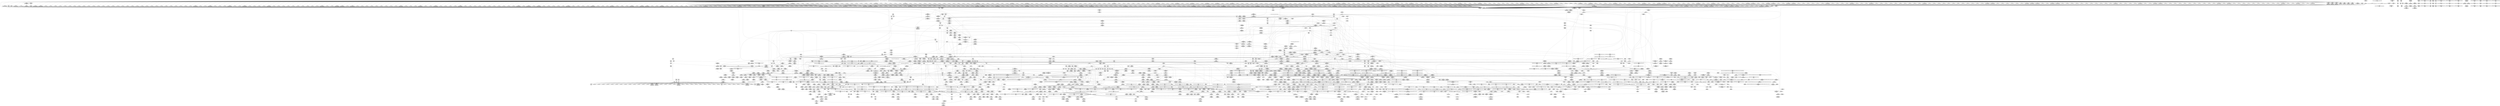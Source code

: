 digraph {
	CE0x5564df0 [shape=record,shape=Mrecord,label="{CE0x5564df0|i32_255|*Constant*}"]
	CE0x558e850 [shape=record,shape=Mrecord,label="{CE0x558e850|nlmsg_hdr:_entry}"]
	CE0x55b3880 [shape=record,shape=Mrecord,label="{CE0x55b3880|sock_has_perm:_tmp9|security/selinux/hooks.c,3969|*SummSource*}"]
	CE0x563ea20 [shape=record,shape=Mrecord,label="{CE0x563ea20|__rcu_read_lock:_tmp6|include/linux/rcupdate.h,240|*SummSink*}"]
	CE0x55fbc70 [shape=record,shape=Mrecord,label="{CE0x55fbc70|i64*_getelementptr_inbounds_(_2_x_i64_,_2_x_i64_*___llvm_gcov_ctr326,_i64_0,_i64_0)|*Constant*}"]
	CE0x55aae60 [shape=record,shape=Mrecord,label="{CE0x55aae60|720:_i32,_1216:_i8*,_:_CRE_864,865_}"]
	CE0x55a9c90 [shape=record,shape=Mrecord,label="{CE0x55a9c90|720:_i32,_1216:_i8*,_:_CRE_849,850_}"]
	CE0x5568580 [shape=record,shape=Mrecord,label="{CE0x5568580|i64*_getelementptr_inbounds_(_2_x_i64_,_2_x_i64_*___llvm_gcov_ctr98,_i64_0,_i64_1)|*Constant*|*SummSink*}"]
	CE0x566d0a0 [shape=record,shape=Mrecord,label="{CE0x566d0a0|sock_has_perm:_tmp4|security/selinux/hooks.c,3966|*SummSource*}"]
	CE0x555ca40 [shape=record,shape=Mrecord,label="{CE0x555ca40|720:_i32,_1216:_i8*,_:_CRE_209,210_}"]
	CE0x55b25a0 [shape=record,shape=Mrecord,label="{CE0x55b25a0|720:_i32,_1216:_i8*,_:_CRE_1248,1256_|Function::selinux_netlink_send&Arg::sk::}"]
	CE0x55762e0 [shape=record,shape=Mrecord,label="{CE0x55762e0|selinux_nlmsg_perm:_tmp21|security/selinux/hooks.c,4729|*SummSource*}"]
	CE0x55c2f90 [shape=record,shape=Mrecord,label="{CE0x55c2f90|i64_15|*Constant*|*SummSink*}"]
	CE0x70d15c0 [shape=record,shape=Mrecord,label="{CE0x70d15c0|720:_i32,_1216:_i8*,_:_CRE_19,20_|Function::selinux_netlink_send&Arg::sk::}"]
	CE0x55fb410 [shape=record,shape=Mrecord,label="{CE0x55fb410|i32_9|*Constant*|*SummSink*}"]
	CE0x55be140 [shape=record,shape=Mrecord,label="{CE0x55be140|task_sid:_tmp1|*SummSource*}"]
	CE0x559f130 [shape=record,shape=Mrecord,label="{CE0x559f130|720:_i32,_1216:_i8*,_:_CRE_650,651_}"]
	CE0x55675b0 [shape=record,shape=Mrecord,label="{CE0x55675b0|720:_i32,_1216:_i8*,_:_CRE_101,102_}"]
	CE0x55a0820 [shape=record,shape=Mrecord,label="{CE0x55a0820|720:_i32,_1216:_i8*,_:_CRE_670,671_}"]
	CE0x55ac850 [shape=record,shape=Mrecord,label="{CE0x55ac850|720:_i32,_1216:_i8*,_:_CRE_900,904_|Function::selinux_netlink_send&Arg::sk::}"]
	CE0x562fe00 [shape=record,shape=Mrecord,label="{CE0x562fe00|selinux_nlmsg_perm:_tmp40|security/selinux/hooks.c,4736}"]
	CE0x566dc10 [shape=record,shape=Mrecord,label="{CE0x566dc10|8:_%struct.sock*,_:_SCME_42,43_}"]
	CE0x5583db0 [shape=record,shape=Mrecord,label="{CE0x5583db0|720:_i32,_1216:_i8*,_:_CRE_448,452_|Function::selinux_netlink_send&Arg::sk::}"]
	CE0x56845c0 [shape=record,shape=Mrecord,label="{CE0x56845c0|rcu_read_lock:_land.lhs.true}"]
	CE0x562abd0 [shape=record,shape=Mrecord,label="{CE0x562abd0|task_sid:_do.end6|*SummSink*}"]
	CE0x563ba80 [shape=record,shape=Mrecord,label="{CE0x563ba80|rcu_read_unlock:_tobool1|include/linux/rcupdate.h,933|*SummSink*}"]
	CE0x5714500 [shape=record,shape=Mrecord,label="{CE0x5714500|rcu_lock_release:_tmp3}"]
	CE0x56422f0 [shape=record,shape=Mrecord,label="{CE0x56422f0|rcu_read_unlock:_tmp7|include/linux/rcupdate.h,933|*SummSink*}"]
	CE0x5727970 [shape=record,shape=Mrecord,label="{CE0x5727970|void_(i32*,_i32,_i32*)*_asm_addl_$1,_%gs:$0_,_*m,ri,*m,_dirflag_,_fpsr_,_flags_}"]
	CE0x5685760 [shape=record,shape=Mrecord,label="{CE0x5685760|_ret_void,_!dbg_!27735|include/linux/rcupdate.h,938|*SummSource*}"]
	CE0x5570730 [shape=record,shape=Mrecord,label="{CE0x5570730|720:_i32,_1216:_i8*,_:_CRE_364,365_}"]
	CE0x55a78f0 [shape=record,shape=Mrecord,label="{CE0x55a78f0|720:_i32,_1216:_i8*,_:_CRE_819,820_}"]
	CE0x55adc00 [shape=record,shape=Mrecord,label="{CE0x55adc00|720:_i32,_1216:_i8*,_:_CRE_976,980_|Function::selinux_netlink_send&Arg::sk::}"]
	CE0x55aeaa0 [shape=record,shape=Mrecord,label="{CE0x55aeaa0|720:_i32,_1216:_i8*,_:_CRE_1040,1048_|Function::selinux_netlink_send&Arg::sk::}"]
	CE0x55bafe0 [shape=record,shape=Mrecord,label="{CE0x55bafe0|sock_has_perm:_tmp11|security/selinux/hooks.c,3970|*SummSink*}"]
	CE0x5696b80 [shape=record,shape=Mrecord,label="{CE0x5696b80|_call_void___preempt_count_sub(i32_1)_#10,_!dbg_!27715|include/linux/rcupdate.h,244|*SummSource*}"]
	CE0x55f45e0 [shape=record,shape=Mrecord,label="{CE0x55f45e0|task_sid:_task|Function::task_sid&Arg::task::|*SummSink*}"]
	CE0x55ebff0 [shape=record,shape=Mrecord,label="{CE0x55ebff0|i8_1|*Constant*|*SummSource*}"]
	CE0x55e9730 [shape=record,shape=Mrecord,label="{CE0x55e9730|GLOBAL:_lockdep_rcu_suspicious|*Constant*|*SummSource*}"]
	CE0x5741a40 [shape=record,shape=Mrecord,label="{CE0x5741a40|__preempt_count_sub:_tmp1|*SummSink*}"]
	CE0x56a0b80 [shape=record,shape=Mrecord,label="{CE0x56a0b80|i32_883|*Constant*}"]
	CE0x5600f30 [shape=record,shape=Mrecord,label="{CE0x5600f30|__rcu_read_lock:_bb|*SummSource*}"]
	CE0x55ae470 [shape=record,shape=Mrecord,label="{CE0x55ae470|720:_i32,_1216:_i8*,_:_CRE_1016,1024_|Function::selinux_netlink_send&Arg::sk::}"]
	CE0x565f620 [shape=record,shape=Mrecord,label="{CE0x565f620|i32_1|*Constant*}"]
	CE0x55fb280 [shape=record,shape=Mrecord,label="{CE0x55fb280|i32_9|*Constant*}"]
	CE0x5551ce0 [shape=record,shape=Mrecord,label="{CE0x5551ce0|720:_i32,_1216:_i8*,_:_CRE_245,246_}"]
	CE0x55a5890 [shape=record,shape=Mrecord,label="{CE0x55a5890|i64*_getelementptr_inbounds_(_20_x_i64_,_20_x_i64_*___llvm_gcov_ctr325,_i64_0,_i64_12)|*Constant*|*SummSource*}"]
	CE0x567c090 [shape=record,shape=Mrecord,label="{CE0x567c090|task_sid:_tmp11|security/selinux/hooks.c,208|*SummSink*}"]
	CE0x5580f50 [shape=record,shape=Mrecord,label="{CE0x5580f50|720:_i32,_1216:_i8*,_:_CRE_231,232_}"]
	CE0x5674ef0 [shape=record,shape=Mrecord,label="{CE0x5674ef0|task_sid:_tobool1|security/selinux/hooks.c,208|*SummSink*}"]
	CE0x55f7a00 [shape=record,shape=Mrecord,label="{CE0x55f7a00|avc_has_perm:_auditdata|Function::avc_has_perm&Arg::auditdata::|*SummSink*}"]
	CE0x555c6b0 [shape=record,shape=Mrecord,label="{CE0x555c6b0|720:_i32,_1216:_i8*,_:_CRE_206,207_}"]
	CE0x55b3750 [shape=record,shape=Mrecord,label="{CE0x55b3750|sock_has_perm:_tmp9|security/selinux/hooks.c,3969}"]
	CE0x55cd9b0 [shape=record,shape=Mrecord,label="{CE0x55cd9b0|i64*_getelementptr_inbounds_(_6_x_i64_,_6_x_i64_*___llvm_gcov_ctr324,_i64_0,_i64_3)|*Constant*}"]
	CE0x55c0a30 [shape=record,shape=Mrecord,label="{CE0x55c0a30|__rcu_read_lock:_tmp1|*SummSink*}"]
	CE0x557fd80 [shape=record,shape=Mrecord,label="{CE0x557fd80|720:_i32,_1216:_i8*,_:_CRE_216,217_}"]
	CE0x55af6e0 [shape=record,shape=Mrecord,label="{CE0x55af6e0|720:_i32,_1216:_i8*,_:_CRE_1088,1104_|Function::selinux_netlink_send&Arg::sk::}"]
	CE0x55d5bf0 [shape=record,shape=Mrecord,label="{CE0x55d5bf0|selinux_nlmsg_perm:_skb|Function::selinux_nlmsg_perm&Arg::skb::|*SummSink*}"]
	CE0x566a5c0 [shape=record,shape=Mrecord,label="{CE0x566a5c0|rcu_read_lock:_tobool|include/linux/rcupdate.h,882|*SummSource*}"]
	CE0x5649730 [shape=record,shape=Mrecord,label="{CE0x5649730|rcu_lock_acquire:_tmp1|*SummSource*}"]
	CE0x556e970 [shape=record,shape=Mrecord,label="{CE0x556e970|720:_i32,_1216:_i8*,_:_CRE_272,280_|Function::selinux_netlink_send&Arg::sk::}"]
	CE0x57073a0 [shape=record,shape=Mrecord,label="{CE0x57073a0|i64*_getelementptr_inbounds_(_4_x_i64_,_4_x_i64_*___llvm_gcov_ctr135,_i64_0,_i64_2)|*Constant*}"]
	CE0x5567f30 [shape=record,shape=Mrecord,label="{CE0x5567f30|i64*_getelementptr_inbounds_(_2_x_i64_,_2_x_i64_*___llvm_gcov_ctr98,_i64_0,_i64_1)|*Constant*}"]
	CE0x56012a0 [shape=record,shape=Mrecord,label="{CE0x56012a0|i64*_getelementptr_inbounds_(_4_x_i64_,_4_x_i64_*___llvm_gcov_ctr128,_i64_0,_i64_0)|*Constant*|*SummSink*}"]
	CE0x555f140 [shape=record,shape=Mrecord,label="{CE0x555f140|selinux_netlink_send:_tmp1}"]
	CE0x5710f90 [shape=record,shape=Mrecord,label="{CE0x5710f90|rcu_lock_release:_bb|*SummSource*}"]
	CE0x55acd60 [shape=record,shape=Mrecord,label="{CE0x55acd60|720:_i32,_1216:_i8*,_:_CRE_920,936_|Function::selinux_netlink_send&Arg::sk::}"]
	CE0x562e500 [shape=record,shape=Mrecord,label="{CE0x562e500|selinux_nlmsg_perm:_tmp29|security/selinux/hooks.c,4730|*SummSink*}"]
	CE0x55a84d0 [shape=record,shape=Mrecord,label="{CE0x55a84d0|720:_i32,_1216:_i8*,_:_CRE_829,830_}"]
	CE0x5719e00 [shape=record,shape=Mrecord,label="{CE0x5719e00|i64*_getelementptr_inbounds_(_4_x_i64_,_4_x_i64_*___llvm_gcov_ctr134,_i64_0,_i64_2)|*Constant*|*SummSink*}"]
	CE0x562b350 [shape=record,shape=Mrecord,label="{CE0x562b350|COLLAPSED:_CMRE:_elem_0::|security/selinux/hooks.c,196}"]
	CE0x55dc840 [shape=record,shape=Mrecord,label="{CE0x55dc840|selinux_nlmsg_perm:_nlmsg_type|security/selinux/hooks.c,4723|*SummSink*}"]
	CE0x5699f50 [shape=record,shape=Mrecord,label="{CE0x5699f50|i64*_getelementptr_inbounds_(_11_x_i64_,_11_x_i64_*___llvm_gcov_ctr127,_i64_0,_i64_8)|*Constant*|*SummSink*}"]
	CE0x567a4d0 [shape=record,shape=Mrecord,label="{CE0x567a4d0|GLOBAL:___llvm_gcov_ctr126|Global_var:__llvm_gcov_ctr126}"]
	CE0x55a9dc0 [shape=record,shape=Mrecord,label="{CE0x55a9dc0|720:_i32,_1216:_i8*,_:_CRE_850,851_}"]
	CE0x5678310 [shape=record,shape=Mrecord,label="{CE0x5678310|_call_void_mcount()_#3|*SummSource*}"]
	CE0x569f0e0 [shape=record,shape=Mrecord,label="{CE0x569f0e0|rcu_read_lock:_tmp16|include/linux/rcupdate.h,882|*SummSource*}"]
	CE0x566eb50 [shape=record,shape=Mrecord,label="{CE0x566eb50|8:_%struct.sock*,_:_SCME_50,51_}"]
	CE0x5683a20 [shape=record,shape=Mrecord,label="{CE0x5683a20|rcu_read_unlock:_tmp16|include/linux/rcupdate.h,933}"]
	CE0x5679d80 [shape=record,shape=Mrecord,label="{CE0x5679d80|task_sid:_do.body5|*SummSink*}"]
	CE0x566a0f0 [shape=record,shape=Mrecord,label="{CE0x566a0f0|task_sid:_tmp6|security/selinux/hooks.c,208}"]
	CE0x5563460 [shape=record,shape=Mrecord,label="{CE0x5563460|i32_4|*Constant*|*SummSource*}"]
	CE0x557d100 [shape=record,shape=Mrecord,label="{CE0x557d100|selinux_nlmsg_perm:_cmp|security/selinux/hooks.c,4717|*SummSource*}"]
	CE0x55fbf90 [shape=record,shape=Mrecord,label="{CE0x55fbf90|i64*_getelementptr_inbounds_(_2_x_i64_,_2_x_i64_*___llvm_gcov_ctr326,_i64_0,_i64_0)|*Constant*|*SummSink*}"]
	CE0x555baa0 [shape=record,shape=Mrecord,label="{CE0x555baa0|720:_i32,_1216:_i8*,_:_CRE_196,197_}"]
	CE0x570ec20 [shape=record,shape=Mrecord,label="{CE0x570ec20|__rcu_read_unlock:_tmp3|*SummSink*}"]
	CE0x563f8b0 [shape=record,shape=Mrecord,label="{CE0x563f8b0|i64*_getelementptr_inbounds_(_4_x_i64_,_4_x_i64_*___llvm_gcov_ctr130,_i64_0,_i64_1)|*Constant*}"]
	CE0x556d140 [shape=record,shape=Mrecord,label="{CE0x556d140|720:_i32,_1216:_i8*,_:_CRE_150,151_}"]
	CE0x563f970 [shape=record,shape=Mrecord,label="{CE0x563f970|i64*_getelementptr_inbounds_(_4_x_i64_,_4_x_i64_*___llvm_gcov_ctr130,_i64_0,_i64_1)|*Constant*|*SummSource*}"]
	CE0x5580bc0 [shape=record,shape=Mrecord,label="{CE0x5580bc0|720:_i32,_1216:_i8*,_:_CRE_228,229_}"]
	CE0x55f0290 [shape=record,shape=Mrecord,label="{CE0x55f0290|sock_has_perm:_net1|security/selinux/hooks.c,3973|*SummSource*}"]
	CE0x555b5c0 [shape=record,shape=Mrecord,label="{CE0x555b5c0|720:_i32,_1216:_i8*,_:_CRE_192,193_}"]
	CE0x5703530 [shape=record,shape=Mrecord,label="{CE0x5703530|_ret_void,_!dbg_!27720|./arch/x86/include/asm/preempt.h,78|*SummSource*}"]
	CE0x5634fa0 [shape=record,shape=Mrecord,label="{CE0x5634fa0|_ret_%struct.task_struct*_%tmp4,_!dbg_!27714|./arch/x86/include/asm/current.h,14|*SummSink*}"]
	CE0x4c3f100 [shape=record,shape=Mrecord,label="{CE0x4c3f100|720:_i32,_1216:_i8*,_:_CRE_5,6_}"]
	CE0x55805d0 [shape=record,shape=Mrecord,label="{CE0x55805d0|720:_i32,_1216:_i8*,_:_CRE_223,224_}"]
	CE0x55a2e20 [shape=record,shape=Mrecord,label="{CE0x55a2e20|720:_i32,_1216:_i8*,_:_CRE_702,703_}"]
	CE0x5603140 [shape=record,shape=Mrecord,label="{CE0x5603140|_ret_void,_!dbg_!27717|include/linux/rcupdate.h,424|*SummSource*}"]
	CE0x557f050 [shape=record,shape=Mrecord,label="{CE0x557f050|720:_i32,_1216:_i8*,_:_CRE_112,113_}"]
	CE0x5684d80 [shape=record,shape=Mrecord,label="{CE0x5684d80|GLOBAL:_rcu_read_unlock|*Constant*|*SummSink*}"]
	CE0x5570860 [shape=record,shape=Mrecord,label="{CE0x5570860|720:_i32,_1216:_i8*,_:_CRE_365,366_}"]
	CE0x56755d0 [shape=record,shape=Mrecord,label="{CE0x56755d0|cred_sid:_tmp5|security/selinux/hooks.c,196|*SummSource*}"]
	CE0x5624630 [shape=record,shape=Mrecord,label="{CE0x5624630|_call_void_mcount()_#3}"]
	CE0x5608f80 [shape=record,shape=Mrecord,label="{CE0x5608f80|sock_has_perm:_tmp}"]
	CE0x56f7410 [shape=record,shape=Mrecord,label="{CE0x56f7410|i8*_undef|*Constant*|*SummSource*}"]
	CE0x563b7e0 [shape=record,shape=Mrecord,label="{CE0x563b7e0|rcu_read_unlock:_tmp4|include/linux/rcupdate.h,933|*SummSource*}"]
	CE0x5631140 [shape=record,shape=Mrecord,label="{CE0x5631140|selinux_nlmsg_perm:_tmp42|security/selinux/hooks.c,4737}"]
	CE0x5580e20 [shape=record,shape=Mrecord,label="{CE0x5580e20|720:_i32,_1216:_i8*,_:_CRE_230,231_}"]
	CE0x572f020 [shape=record,shape=Mrecord,label="{CE0x572f020|__preempt_count_add:_tmp4|./arch/x86/include/asm/preempt.h,72|*SummSource*}"]
	CE0x55f9500 [shape=record,shape=Mrecord,label="{CE0x55f9500|sock_has_perm:_tmp20|security/selinux/hooks.c,3977|*SummSource*}"]
	CE0x55d3f50 [shape=record,shape=Mrecord,label="{CE0x55d3f50|i64*_getelementptr_inbounds_(_6_x_i64_,_6_x_i64_*___llvm_gcov_ctr324,_i64_0,_i64_4)|*Constant*|*SummSink*}"]
	CE0x556cc80 [shape=record,shape=Mrecord,label="{CE0x556cc80|720:_i32,_1216:_i8*,_:_CRE_146,147_}"]
	CE0x566cbd0 [shape=record,shape=Mrecord,label="{CE0x566cbd0|sock_has_perm:_tmp3|security/selinux/hooks.c,3964|*SummSource*}"]
	CE0x55a91e0 [shape=record,shape=Mrecord,label="{CE0x55a91e0|720:_i32,_1216:_i8*,_:_CRE_840,841_}"]
	CE0x5630440 [shape=record,shape=Mrecord,label="{CE0x5630440|selinux_nlmsg_perm:_tmp41|security/selinux/hooks.c,4736|*SummSink*}"]
	CE0x5646360 [shape=record,shape=Mrecord,label="{CE0x5646360|rcu_read_unlock:_tmp9|include/linux/rcupdate.h,933|*SummSink*}"]
	CE0x572eed0 [shape=record,shape=Mrecord,label="{CE0x572eed0|__preempt_count_add:_bb|*SummSource*}"]
	CE0x55a9b60 [shape=record,shape=Mrecord,label="{CE0x55a9b60|720:_i32,_1216:_i8*,_:_CRE_848,849_}"]
	CE0x55c1b90 [shape=record,shape=Mrecord,label="{CE0x55c1b90|_call_void_mcount()_#3}"]
	CE0x5587070 [shape=record,shape=Mrecord,label="{CE0x5587070|720:_i32,_1216:_i8*,_:_CRE_559,560_}"]
	CE0x56703b0 [shape=record,shape=Mrecord,label="{CE0x56703b0|i8_0|*Constant*}"]
	CE0x5551e10 [shape=record,shape=Mrecord,label="{CE0x5551e10|720:_i32,_1216:_i8*,_:_CRE_246,247_}"]
	CE0x555ef70 [shape=record,shape=Mrecord,label="{CE0x555ef70|720:_i32,_1216:_i8*,_:_CRE_181,182_}"]
	CE0x5576580 [shape=record,shape=Mrecord,label="{CE0x5576580|GLOBAL:_cap_netlink_send|*Constant*}"]
	CE0x55690b0 [shape=record,shape=Mrecord,label="{CE0x55690b0|720:_i32,_1216:_i8*,_:_CRE_260,261_}"]
	CE0x5575690 [shape=record,shape=Mrecord,label="{CE0x5575690|selinux_nlmsg_perm:_bf.clear|security/selinux/hooks.c,4729|*SummSink*}"]
	CE0x5710cc0 [shape=record,shape=Mrecord,label="{CE0x5710cc0|__rcu_read_unlock:_tmp1}"]
	CE0x5586360 [shape=record,shape=Mrecord,label="{CE0x5586360|720:_i32,_1216:_i8*,_:_CRE_548,549_}"]
	CE0x55854f0 [shape=record,shape=Mrecord,label="{CE0x55854f0|720:_i32,_1216:_i8*,_:_CRE_536,537_}"]
	CE0x55c5580 [shape=record,shape=Mrecord,label="{CE0x55c5580|selinux_nlmsg_perm:_tmp34|security/selinux/hooks.c,4732|*SummSink*}"]
	CE0x55694c0 [shape=record,shape=Mrecord,label="{CE0x55694c0|720:_i32,_1216:_i8*,_:_CRE_136,137_}"]
	CE0x55879f0 [shape=record,shape=Mrecord,label="{CE0x55879f0|720:_i32,_1216:_i8*,_:_CRE_567,568_}"]
	CE0x5680e40 [shape=record,shape=Mrecord,label="{CE0x5680e40|__rcu_read_lock:_entry}"]
	CE0x55de6f0 [shape=record,shape=Mrecord,label="{CE0x55de6f0|selinux_nlmsg_perm:_tmp13|security/selinux/hooks.c,4724|*SummSource*}"]
	CE0x55a0100 [shape=record,shape=Mrecord,label="{CE0x55a0100|720:_i32,_1216:_i8*,_:_CRE_664,665_}"]
	CE0x55b3d20 [shape=record,shape=Mrecord,label="{CE0x55b3d20|sock_has_perm:_tmp10|security/selinux/hooks.c,3969|*SummSource*}"]
	CE0x563e350 [shape=record,shape=Mrecord,label="{CE0x563e350|rcu_lock_release:_tmp1|*SummSink*}"]
	CE0x5682a90 [shape=record,shape=Mrecord,label="{CE0x5682a90|rcu_read_lock:_land.lhs.true2|*SummSink*}"]
	CE0x5589540 [shape=record,shape=Mrecord,label="{CE0x5589540|720:_i32,_1216:_i8*,_:_CRE_590,591_}"]
	CE0x567aa40 [shape=record,shape=Mrecord,label="{CE0x567aa40|i64*_getelementptr_inbounds_(_2_x_i64_,_2_x_i64_*___llvm_gcov_ctr131,_i64_0,_i64_0)|*Constant*|*SummSource*}"]
	CE0x55a2cf0 [shape=record,shape=Mrecord,label="{CE0x55a2cf0|720:_i32,_1216:_i8*,_:_CRE_701,702_}"]
	CE0x5717530 [shape=record,shape=Mrecord,label="{CE0x5717530|__rcu_read_lock:_do.body|*SummSink*}"]
	CE0x55a6d60 [shape=record,shape=Mrecord,label="{CE0x55a6d60|720:_i32,_1216:_i8*,_:_CRE_809,810_}"]
	CE0x5569f80 [shape=record,shape=Mrecord,label="{CE0x5569f80|720:_i32,_1216:_i8*,_:_CRE_119,120_}"]
	CE0x5581080 [shape=record,shape=Mrecord,label="{CE0x5581080|720:_i32,_1216:_i8*,_:_CRE_232,233_}"]
	CE0x55c6e70 [shape=record,shape=Mrecord,label="{CE0x55c6e70|selinux_nlmsg_perm:_tmp23|security/selinux/hooks.c,4730|*SummSink*}"]
	CE0x5657be0 [shape=record,shape=Mrecord,label="{CE0x5657be0|rcu_read_unlock:_tmp21|include/linux/rcupdate.h,935}"]
	CE0x567fc00 [shape=record,shape=Mrecord,label="{CE0x567fc00|cred_sid:_entry|*SummSource*}"]
	CE0x5678270 [shape=record,shape=Mrecord,label="{CE0x5678270|_call_void_mcount()_#3}"]
	CE0x55a1660 [shape=record,shape=Mrecord,label="{CE0x55a1660|720:_i32,_1216:_i8*,_:_CRE_682,683_}"]
	CE0x5657eb0 [shape=record,shape=Mrecord,label="{CE0x5657eb0|i64*_getelementptr_inbounds_(_11_x_i64_,_11_x_i64_*___llvm_gcov_ctr132,_i64_0,_i64_10)|*Constant*|*SummSource*}"]
	CE0x5587d80 [shape=record,shape=Mrecord,label="{CE0x5587d80|720:_i32,_1216:_i8*,_:_CRE_570,571_}"]
	CE0x55a6670 [shape=record,shape=Mrecord,label="{CE0x55a6670|720:_i32,_1216:_i8*,_:_CRE_784,792_|Function::selinux_netlink_send&Arg::sk::}"]
	CE0x55bb7c0 [shape=record,shape=Mrecord,label="{CE0x55bb7c0|task_sid:_tmp3}"]
	CE0x5606680 [shape=record,shape=Mrecord,label="{CE0x5606680|selinux_nlmsg_perm:_if.then17|*SummSink*}"]
	CE0x5602ad0 [shape=record,shape=Mrecord,label="{CE0x5602ad0|rcu_lock_release:_map|Function::rcu_lock_release&Arg::map::}"]
	CE0x55f9670 [shape=record,shape=Mrecord,label="{CE0x55f9670|sock_has_perm:_tmp20|security/selinux/hooks.c,3977|*SummSink*}"]
	CE0x5638dc0 [shape=record,shape=Mrecord,label="{CE0x5638dc0|i32_8|*Constant*|*SummSink*}"]
	CE0x55f03c0 [shape=record,shape=Mrecord,label="{CE0x55f03c0|sock_has_perm:_net1|security/selinux/hooks.c,3973|*SummSink*}"]
	CE0x57058f0 [shape=record,shape=Mrecord,label="{CE0x57058f0|__preempt_count_add:_tmp6|./arch/x86/include/asm/preempt.h,73|*SummSink*}"]
	CE0x565da00 [shape=record,shape=Mrecord,label="{CE0x565da00|cred_sid:_bb|*SummSource*}"]
	CE0x55df080 [shape=record,shape=Mrecord,label="{CE0x55df080|selinux_nlmsg_perm:_tmp15|security/selinux/hooks.c,4724|*SummSource*}"]
	CE0x55a53f0 [shape=record,shape=Mrecord,label="{CE0x55a53f0|i64*_getelementptr_inbounds_(_20_x_i64_,_20_x_i64_*___llvm_gcov_ctr325,_i64_0,_i64_12)|*Constant*}"]
	CE0x56664e0 [shape=record,shape=Mrecord,label="{CE0x56664e0|i64*_getelementptr_inbounds_(_11_x_i64_,_11_x_i64_*___llvm_gcov_ctr132,_i64_0,_i64_9)|*Constant*}"]
	CE0x5563580 [shape=record,shape=Mrecord,label="{CE0x5563580|i32_4|*Constant*|*SummSink*}"]
	CE0x55a5940 [shape=record,shape=Mrecord,label="{CE0x55a5940|i64*_getelementptr_inbounds_(_20_x_i64_,_20_x_i64_*___llvm_gcov_ctr325,_i64_0,_i64_12)|*Constant*|*SummSink*}"]
	CE0x569b250 [shape=record,shape=Mrecord,label="{CE0x569b250|rcu_read_lock:_tmp12|include/linux/rcupdate.h,882|*SummSink*}"]
	CE0x57303b0 [shape=record,shape=Mrecord,label="{CE0x57303b0|__preempt_count_add:_do.body|*SummSource*}"]
	CE0x56400f0 [shape=record,shape=Mrecord,label="{CE0x56400f0|rcu_read_unlock:_tmp14|include/linux/rcupdate.h,933|*SummSink*}"]
	CE0x5556740 [shape=record,shape=Mrecord,label="{CE0x5556740|selinux_netlink_send:_tmp|*SummSource*}"]
	CE0x55d5820 [shape=record,shape=Mrecord,label="{CE0x55d5820|selinux_netlink_send:_retval.0}"]
	CE0x557ad10 [shape=record,shape=Mrecord,label="{CE0x557ad10|720:_i32,_1216:_i8*,_:_CRE_30,31_}"]
	CE0x55f4740 [shape=record,shape=Mrecord,label="{CE0x55f4740|_ret_i32_%call7,_!dbg_!27749|security/selinux/hooks.c,210}"]
	CE0x55ed300 [shape=record,shape=Mrecord,label="{CE0x55ed300|task_sid:_tmp23|security/selinux/hooks.c,208}"]
	CE0x56a1a50 [shape=record,shape=Mrecord,label="{CE0x56a1a50|i64*_getelementptr_inbounds_(_11_x_i64_,_11_x_i64_*___llvm_gcov_ctr127,_i64_0,_i64_9)|*Constant*}"]
	CE0x5572c00 [shape=record,shape=Mrecord,label="{CE0x5572c00|720:_i32,_1216:_i8*,_:_CRE_395,396_}"]
	CE0x55b2060 [shape=record,shape=Mrecord,label="{CE0x55b2060|720:_i32,_1216:_i8*,_:_CRE_1228,1232_|Function::selinux_netlink_send&Arg::sk::}"]
	CE0x5562bf0 [shape=record,shape=Mrecord,label="{CE0x5562bf0|720:_i32,_1216:_i8*,_:_CRE_63,64_}"]
	CE0x55ff240 [shape=record,shape=Mrecord,label="{CE0x55ff240|i64*_getelementptr_inbounds_(_6_x_i64_,_6_x_i64_*___llvm_gcov_ctr327,_i64_0,_i64_0)|*Constant*}"]
	CE0x55d8b00 [shape=record,shape=Mrecord,label="{CE0x55d8b00|nlmsg_hdr:_tmp|*SummSource*}"]
	CE0x558a380 [shape=record,shape=Mrecord,label="{CE0x558a380|720:_i32,_1216:_i8*,_:_CRE_602,603_}"]
	CE0x55aaad0 [shape=record,shape=Mrecord,label="{CE0x55aaad0|720:_i32,_1216:_i8*,_:_CRE_861,862_}"]
	CE0x5699de0 [shape=record,shape=Mrecord,label="{CE0x5699de0|rcu_read_lock:_tmp9|include/linux/rcupdate.h,882}"]
	CE0x55eb480 [shape=record,shape=Mrecord,label="{CE0x55eb480|task_sid:_tmp18|security/selinux/hooks.c,208|*SummSource*}"]
	CE0x556eaa0 [shape=record,shape=Mrecord,label="{CE0x556eaa0|720:_i32,_1216:_i8*,_:_CRE_280,288_|Function::selinux_netlink_send&Arg::sk::}"]
	CE0x5641c80 [shape=record,shape=Mrecord,label="{CE0x5641c80|rcu_lock_acquire:_tmp5|include/linux/rcupdate.h,418}"]
	CE0x55bab30 [shape=record,shape=Mrecord,label="{CE0x55bab30|0:_i8,_8:_%struct.lsm_network_audit*,_24:_%struct.selinux_audit_data*,_:_SCMRE_0,1_|*MultipleSource*|security/selinux/hooks.c, 3965|security/selinux/hooks.c,3972}"]
	CE0x55f4b10 [shape=record,shape=Mrecord,label="{CE0x55f4b10|_call_void___rcu_read_lock()_#10,_!dbg_!27710|include/linux/rcupdate.h,879|*SummSink*}"]
	CE0x5715690 [shape=record,shape=Mrecord,label="{CE0x5715690|_call_void_lock_release(%struct.lockdep_map*_%map,_i32_1,_i64_ptrtoint_(i8*_blockaddress(_rcu_lock_release,_%__here)_to_i64))_#10,_!dbg_!27716|include/linux/rcupdate.h,423|*SummSource*}"]
	CE0x5643ac0 [shape=record,shape=Mrecord,label="{CE0x5643ac0|__rcu_read_lock:_tmp3|*SummSink*}"]
	CE0x56229d0 [shape=record,shape=Mrecord,label="{CE0x56229d0|_call_void_mcount()_#3|*SummSink*}"]
	CE0x55f0160 [shape=record,shape=Mrecord,label="{CE0x55f0160|sock_has_perm:_net1|security/selinux/hooks.c,3973}"]
	CE0x5678f40 [shape=record,shape=Mrecord,label="{CE0x5678f40|task_sid:_tmp8|security/selinux/hooks.c,208}"]
	CE0x5711600 [shape=record,shape=Mrecord,label="{CE0x5711600|rcu_lock_release:_tmp4|include/linux/rcupdate.h,423}"]
	CE0x55a7ee0 [shape=record,shape=Mrecord,label="{CE0x55a7ee0|720:_i32,_1216:_i8*,_:_CRE_824,825_}"]
	CE0x5570e50 [shape=record,shape=Mrecord,label="{CE0x5570e50|720:_i32,_1216:_i8*,_:_CRE_370,371_}"]
	CE0x5634060 [shape=record,shape=Mrecord,label="{CE0x5634060|selinux_nlmsg_perm:_call20|security/selinux/hooks.c,4740|*SummSource*}"]
	CE0x5700400 [shape=record,shape=Mrecord,label="{CE0x5700400|_ret_void,_!dbg_!27720|./arch/x86/include/asm/preempt.h,78}"]
	CE0x55ad240 [shape=record,shape=Mrecord,label="{CE0x55ad240|720:_i32,_1216:_i8*,_:_CRE_952,960_|Function::selinux_netlink_send&Arg::sk::}"]
	CE0x55bb1f0 [shape=record,shape=Mrecord,label="{CE0x55bb1f0|sock_has_perm:_tmp12|security/selinux/hooks.c,3970|*SummSink*}"]
	CE0x55f4950 [shape=record,shape=Mrecord,label="{CE0x55f4950|_call_void___rcu_read_lock()_#10,_!dbg_!27710|include/linux/rcupdate.h,879}"]
	CE0x5681970 [shape=record,shape=Mrecord,label="{CE0x5681970|rcu_read_lock:_do.end|*SummSource*}"]
	CE0x55b91e0 [shape=record,shape=Mrecord,label="{CE0x55b91e0|i64*_getelementptr_inbounds_(_6_x_i64_,_6_x_i64_*___llvm_gcov_ctr327,_i64_0,_i64_4)|*Constant*|*SummSink*}"]
	CE0x566e410 [shape=record,shape=Mrecord,label="{CE0x566e410|sock_has_perm:_tmp1|*SummSource*}"]
	CE0x569a560 [shape=record,shape=Mrecord,label="{CE0x569a560|rcu_read_lock:_tmp10|include/linux/rcupdate.h,882}"]
	CE0x56236f0 [shape=record,shape=Mrecord,label="{CE0x56236f0|_call_void_mcount()_#3|*SummSink*}"]
	CE0x55a8860 [shape=record,shape=Mrecord,label="{CE0x55a8860|720:_i32,_1216:_i8*,_:_CRE_832,833_}"]
	CE0x5666cb0 [shape=record,shape=Mrecord,label="{CE0x5666cb0|i32_2|*Constant*|*SummSource*}"]
	CE0x5562410 [shape=record,shape=Mrecord,label="{CE0x5562410|720:_i32,_1216:_i8*,_:_CRE_92,93_}"]
	CE0x57183f0 [shape=record,shape=Mrecord,label="{CE0x57183f0|__preempt_count_add:_tmp2|*SummSource*}"]
	CE0x567fee0 [shape=record,shape=Mrecord,label="{CE0x567fee0|cred_sid:_cred|Function::cred_sid&Arg::cred::}"]
	CE0x56027f0 [shape=record,shape=Mrecord,label="{CE0x56027f0|_ret_void,_!dbg_!27717|include/linux/rcupdate.h,424|*SummSink*}"]
	CE0x55a2a90 [shape=record,shape=Mrecord,label="{CE0x55a2a90|720:_i32,_1216:_i8*,_:_CRE_699,700_}"]
	CE0x5588700 [shape=record,shape=Mrecord,label="{CE0x5588700|720:_i32,_1216:_i8*,_:_CRE_578,579_}"]
	CE0x55907b0 [shape=record,shape=Mrecord,label="{CE0x55907b0|GLOBAL:_selinux_nlmsg_lookup|*Constant*|*SummSource*}"]
	CE0x563df70 [shape=record,shape=Mrecord,label="{CE0x563df70|GLOBAL:___llvm_gcov_ctr132|Global_var:__llvm_gcov_ctr132|*SummSource*}"]
	CE0x56319b0 [shape=record,shape=Mrecord,label="{CE0x56319b0|selinux_nlmsg_perm:_tmp42|security/selinux/hooks.c,4737|*SummSink*}"]
	CE0x5558490 [shape=record,shape=Mrecord,label="{CE0x5558490|720:_i32,_1216:_i8*,_:_CRE_40,48_|Function::selinux_netlink_send&Arg::sk::}"]
	CE0x557b4b0 [shape=record,shape=Mrecord,label="{CE0x557b4b0|720:_i32,_1216:_i8*,_:_CRE_88,89_}"]
	CE0x5727eb0 [shape=record,shape=Mrecord,label="{CE0x5727eb0|__preempt_count_sub:_tmp5|./arch/x86/include/asm/preempt.h,77}"]
	CE0x55a1d80 [shape=record,shape=Mrecord,label="{CE0x55a1d80|720:_i32,_1216:_i8*,_:_CRE_688,689_}"]
	CE0x5657a70 [shape=record,shape=Mrecord,label="{CE0x5657a70|i64*_getelementptr_inbounds_(_11_x_i64_,_11_x_i64_*___llvm_gcov_ctr132,_i64_0,_i64_10)|*Constant*}"]
	CE0x55d6110 [shape=record,shape=Mrecord,label="{CE0x55d6110|i64*_getelementptr_inbounds_(_6_x_i64_,_6_x_i64_*___llvm_gcov_ctr324,_i64_0,_i64_5)|*Constant*|*SummSink*}"]
	CE0x5571dc0 [shape=record,shape=Mrecord,label="{CE0x5571dc0|720:_i32,_1216:_i8*,_:_CRE_383,384_}"]
	CE0x5663c60 [shape=record,shape=Mrecord,label="{CE0x5663c60|sock_has_perm:_tmp7|security/selinux/hooks.c,3969}"]
	CE0x5712630 [shape=record,shape=Mrecord,label="{CE0x5712630|i64*_getelementptr_inbounds_(_4_x_i64_,_4_x_i64_*___llvm_gcov_ctr133,_i64_0,_i64_0)|*Constant*|*SummSink*}"]
	CE0x5642dd0 [shape=record,shape=Mrecord,label="{CE0x5642dd0|rcu_lock_release:_tmp2|*SummSource*}"]
	CE0x5715e10 [shape=record,shape=Mrecord,label="{CE0x5715e10|GLOBAL:_lock_release|*Constant*|*SummSink*}"]
	CE0x557ffe0 [shape=record,shape=Mrecord,label="{CE0x557ffe0|720:_i32,_1216:_i8*,_:_CRE_218,219_}"]
	CE0x55ab0c0 [shape=record,shape=Mrecord,label="{CE0x55ab0c0|720:_i32,_1216:_i8*,_:_CRE_866,867_}"]
	CE0x55d40d0 [shape=record,shape=Mrecord,label="{CE0x55d40d0|i64*_getelementptr_inbounds_(_6_x_i64_,_6_x_i64_*___llvm_gcov_ctr324,_i64_0,_i64_4)|*Constant*|*SummSource*}"]
	CE0x5569ab0 [shape=record,shape=Mrecord,label="{CE0x5569ab0|720:_i32,_1216:_i8*,_:_CRE_141,142_}"]
	CE0x56999a0 [shape=record,shape=Mrecord,label="{CE0x56999a0|rcu_read_lock:_tobool1|include/linux/rcupdate.h,882|*SummSource*}"]
	CE0x55a70e0 [shape=record,shape=Mrecord,label="{CE0x55a70e0|720:_i32,_1216:_i8*,_:_CRE_812,813_}"]
	CE0x55566d0 [shape=record,shape=Mrecord,label="{CE0x55566d0|selinux_netlink_send:_tmp}"]
	CE0x5666050 [shape=record,shape=Mrecord,label="{CE0x5666050|i8*_getelementptr_inbounds_(_44_x_i8_,_44_x_i8_*_.str47,_i32_0,_i32_0)|*Constant*|*SummSource*}"]
	CE0x5667da0 [shape=record,shape=Mrecord,label="{CE0x5667da0|cred_sid:_tmp3|*SummSink*}"]
	CE0x558ae30 [shape=record,shape=Mrecord,label="{CE0x558ae30|i64*_getelementptr_inbounds_(_20_x_i64_,_20_x_i64_*___llvm_gcov_ctr325,_i64_0,_i64_3)|*Constant*|*SummSink*}"]
	CE0x55a8f80 [shape=record,shape=Mrecord,label="{CE0x55a8f80|720:_i32,_1216:_i8*,_:_CRE_838,839_}"]
	CE0x5640d60 [shape=record,shape=Mrecord,label="{CE0x5640d60|i64*_getelementptr_inbounds_(_4_x_i64_,_4_x_i64_*___llvm_gcov_ctr135,_i64_0,_i64_3)|*Constant*}"]
	CE0x556d960 [shape=record,shape=Mrecord,label="{CE0x556d960|720:_i32,_1216:_i8*,_:_CRE_77,78_}"]
	CE0x569d870 [shape=record,shape=Mrecord,label="{CE0x569d870|rcu_read_lock:_tmp8|include/linux/rcupdate.h,882}"]
	CE0x56450e0 [shape=record,shape=Mrecord,label="{CE0x56450e0|_call_void_asm_addl_$1,_%gs:$0_,_*m,ri,*m,_dirflag_,_fpsr_,_flags_(i32*___preempt_count,_i32_%val,_i32*___preempt_count)_#3,_!dbg_!27714,_!srcloc_!27717|./arch/x86/include/asm/preempt.h,72|*SummSink*}"]
	CE0x55682a0 [shape=record,shape=Mrecord,label="{CE0x55682a0|selinux_netlink_send:_if.then}"]
	CE0x55fc9c0 [shape=record,shape=Mrecord,label="{CE0x55fc9c0|sock_has_perm:_ad|security/selinux/hooks.c, 3965|*SummSink*}"]
	CE0x55f2a50 [shape=record,shape=Mrecord,label="{CE0x55f2a50|i32_4|*Constant*}"]
	CE0x55d3780 [shape=record,shape=Mrecord,label="{CE0x55d3780|selinux_netlink_send:_tmp7|security/selinux/hooks.c,5071|*SummSink*}"]
	CE0x5589410 [shape=record,shape=Mrecord,label="{CE0x5589410|720:_i32,_1216:_i8*,_:_CRE_589,590_}"]
	CE0x558fbe0 [shape=record,shape=Mrecord,label="{CE0x558fbe0|selinux_nlmsg_perm:_tmp8|security/selinux/hooks.c,4717|*SummSource*}"]
	CE0x563fe50 [shape=record,shape=Mrecord,label="{CE0x563fe50|rcu_read_unlock:_tmp14|include/linux/rcupdate.h,933}"]
	CE0x55b23e0 [shape=record,shape=Mrecord,label="{CE0x55b23e0|720:_i32,_1216:_i8*,_:_CRE_1240,1248_|Function::selinux_netlink_send&Arg::sk::}"]
	CE0x56455c0 [shape=record,shape=Mrecord,label="{CE0x56455c0|rcu_read_unlock:_tmp9|include/linux/rcupdate.h,933|*SummSource*}"]
	CE0x566db10 [shape=record,shape=Mrecord,label="{CE0x566db10|8:_%struct.sock*,_:_SCME_41,42_}"]
	CE0x569c930 [shape=record,shape=Mrecord,label="{CE0x569c930|rcu_read_lock:_tmp13|include/linux/rcupdate.h,882|*SummSource*}"]
	CE0x57301a0 [shape=record,shape=Mrecord,label="{CE0x57301a0|__preempt_count_sub:_tmp3|*SummSink*}"]
	CE0x560ad30 [shape=record,shape=Mrecord,label="{CE0x560ad30|i32_77|*Constant*|*SummSource*}"]
	CE0x5686410 [shape=record,shape=Mrecord,label="{CE0x5686410|rcu_read_unlock:_tmp3|*SummSource*}"]
	CE0x5680250 [shape=record,shape=Mrecord,label="{CE0x5680250|_ret_i32_%tmp6,_!dbg_!27716|security/selinux/hooks.c,197}"]
	CE0x55b8b40 [shape=record,shape=Mrecord,label="{CE0x55b8b40|rcu_read_unlock:_call|include/linux/rcupdate.h,933}"]
	CE0x556d3a0 [shape=record,shape=Mrecord,label="{CE0x556d3a0|720:_i32,_1216:_i8*,_:_CRE_152,153_}"]
	CE0x55ce1a0 [shape=record,shape=Mrecord,label="{CE0x55ce1a0|selinux_netlink_send:_tmp6|security/selinux/hooks.c,5071|*SummSource*}"]
	CE0x572a2c0 [shape=record,shape=Mrecord,label="{CE0x572a2c0|__rcu_read_unlock:_tmp4|include/linux/rcupdate.h,244}"]
	CE0x55abf00 [shape=record,shape=Mrecord,label="{CE0x55abf00|720:_i32,_1216:_i8*,_:_CRE_878,879_}"]
	CE0x5608690 [shape=record,shape=Mrecord,label="{CE0x5608690|selinux_nlmsg_perm:_if.then4|*SummSink*}"]
	CE0x57145c0 [shape=record,shape=Mrecord,label="{CE0x57145c0|rcu_lock_release:_tmp3|*SummSource*}"]
	CE0x55c3950 [shape=record,shape=Mrecord,label="{CE0x55c3950|selinux_nlmsg_perm:_tmp36|security/selinux/hooks.c,4735|*SummSource*}"]
	CE0x5639730 [shape=record,shape=Mrecord,label="{CE0x5639730|_ret_void,_!dbg_!27719|./arch/x86/include/asm/preempt.h,73}"]
	CE0x5715020 [shape=record,shape=Mrecord,label="{CE0x5715020|_call_void_lock_release(%struct.lockdep_map*_%map,_i32_1,_i64_ptrtoint_(i8*_blockaddress(_rcu_lock_release,_%__here)_to_i64))_#10,_!dbg_!27716|include/linux/rcupdate.h,423}"]
	CE0x55ac290 [shape=record,shape=Mrecord,label="{CE0x55ac290|720:_i32,_1216:_i8*,_:_CRE_888,892_|Function::selinux_netlink_send&Arg::sk::}"]
	CE0x5568040 [shape=record,shape=Mrecord,label="{CE0x5568040|selinux_netlink_send:_if.then|*SummSource*}"]
	CE0x556e350 [shape=record,shape=Mrecord,label="{CE0x556e350|720:_i32,_1216:_i8*,_:_CRE_108,112_|Function::selinux_netlink_send&Arg::sk::}"]
	CE0x5662520 [shape=record,shape=Mrecord,label="{CE0x5662520|rcu_read_lock:_tmp22|include/linux/rcupdate.h,884}"]
	CE0x56254d0 [shape=record,shape=Mrecord,label="{CE0x56254d0|cred_sid:_security|security/selinux/hooks.c,196|*SummSource*}"]
	CE0x562b0b0 [shape=record,shape=Mrecord,label="{CE0x562b0b0|sock_has_perm:_tmp|*SummSink*}"]
	CE0x571a140 [shape=record,shape=Mrecord,label="{CE0x571a140|__preempt_count_add:_tmp6|./arch/x86/include/asm/preempt.h,73}"]
	CE0x56fa870 [shape=record,shape=Mrecord,label="{CE0x56fa870|rcu_lock_release:_tmp6|*SummSource*}"]
	CE0x5580370 [shape=record,shape=Mrecord,label="{CE0x5580370|720:_i32,_1216:_i8*,_:_CRE_221,222_}"]
	CE0x557d5e0 [shape=record,shape=Mrecord,label="{CE0x557d5e0|rcu_read_unlock:_tmp10|include/linux/rcupdate.h,933}"]
	CE0x56330b0 [shape=record,shape=Mrecord,label="{CE0x56330b0|selinux_nlmsg_perm:_tmp44|security/selinux/hooks.c,4740|*SummSink*}"]
	CE0x55f9360 [shape=record,shape=Mrecord,label="{CE0x55f9360|task_sid:_if.end}"]
	CE0x55b0c90 [shape=record,shape=Mrecord,label="{CE0x55b0c90|720:_i32,_1216:_i8*,_:_CRE_1164,1168_|Function::selinux_netlink_send&Arg::sk::}"]
	CE0x558c780 [shape=record,shape=Mrecord,label="{CE0x558c780|nlmsg_hdr:_entry|*SummSource*}"]
	CE0x56341a0 [shape=record,shape=Mrecord,label="{CE0x56341a0|selinux_nlmsg_perm:_call20|security/selinux/hooks.c,4740|*SummSink*}"]
	CE0x56863a0 [shape=record,shape=Mrecord,label="{CE0x56863a0|rcu_read_unlock:_tmp3}"]
	CE0x55b80a0 [shape=record,shape=Mrecord,label="{CE0x55b80a0|i64_4|*Constant*|*SummSink*}"]
	CE0x5680eb0 [shape=record,shape=Mrecord,label="{CE0x5680eb0|__rcu_read_lock:_entry|*SummSink*}"]
	CE0x57295b0 [shape=record,shape=Mrecord,label="{CE0x57295b0|__preempt_count_add:_tmp4|./arch/x86/include/asm/preempt.h,72}"]
	CE0x56a1cb0 [shape=record,shape=Mrecord,label="{CE0x56a1cb0|rcu_read_lock:_tmp17|include/linux/rcupdate.h,882}"]
	CE0x5648360 [shape=record,shape=Mrecord,label="{CE0x5648360|rcu_read_unlock:_tmp16|include/linux/rcupdate.h,933|*SummSink*}"]
	CE0x5657fd0 [shape=record,shape=Mrecord,label="{CE0x5657fd0|rcu_read_unlock:_tmp21|include/linux/rcupdate.h,935|*SummSource*}"]
	CE0x55dcc20 [shape=record,shape=Mrecord,label="{CE0x55dcc20|_call_void_mcount()_#3|*SummSink*}"]
	CE0x555d1c0 [shape=record,shape=Mrecord,label="{CE0x555d1c0|720:_i32,_1216:_i8*,_:_CRE_156,157_}"]
	CE0x55c0bb0 [shape=record,shape=Mrecord,label="{CE0x55c0bb0|i64*_getelementptr_inbounds_(_4_x_i64_,_4_x_i64_*___llvm_gcov_ctr128,_i64_0,_i64_1)|*Constant*}"]
	CE0x557bc30 [shape=record,shape=Mrecord,label="{CE0x557bc30|i64*_getelementptr_inbounds_(_6_x_i64_,_6_x_i64_*___llvm_gcov_ctr324,_i64_0,_i64_0)|*Constant*|*SummSink*}"]
	CE0x55666e0 [shape=record,shape=Mrecord,label="{CE0x55666e0|720:_i32,_1216:_i8*,_:_CRE_38,39_}"]
	CE0x556d270 [shape=record,shape=Mrecord,label="{CE0x556d270|720:_i32,_1216:_i8*,_:_CRE_151,152_}"]
	CE0x566fcf0 [shape=record,shape=Mrecord,label="{CE0x566fcf0|GLOBAL:_current_task|Global_var:current_task|*SummSource*}"]
	CE0x5669620 [shape=record,shape=Mrecord,label="{CE0x5669620|rcu_lock_acquire:_entry|*SummSink*}"]
	CE0x558c040 [shape=record,shape=Mrecord,label="{CE0x558c040|i32_0|*Constant*}"]
	CE0x5712150 [shape=record,shape=Mrecord,label="{CE0x5712150|rcu_lock_release:_tmp}"]
	CE0x55aa870 [shape=record,shape=Mrecord,label="{CE0x55aa870|720:_i32,_1216:_i8*,_:_CRE_859,860_}"]
	CE0x55f0cf0 [shape=record,shape=Mrecord,label="{CE0x55f0cf0|sock_has_perm:_net3|security/selinux/hooks.c,3974|*SummSource*}"]
	CE0x5669a00 [shape=record,shape=Mrecord,label="{CE0x5669a00|task_sid:_real_cred|security/selinux/hooks.c,208|*SummSource*}"]
	CE0x57118f0 [shape=record,shape=Mrecord,label="{CE0x57118f0|rcu_lock_release:_tmp4|include/linux/rcupdate.h,423|*SummSink*}"]
	CE0x56ffc20 [shape=record,shape=Mrecord,label="{CE0x56ffc20|i64*_getelementptr_inbounds_(_4_x_i64_,_4_x_i64_*___llvm_gcov_ctr129,_i64_0,_i64_3)|*Constant*}"]
	CE0x5733ef0 [shape=record,shape=Mrecord,label="{CE0x5733ef0|i64*_getelementptr_inbounds_(_4_x_i64_,_4_x_i64_*___llvm_gcov_ctr129,_i64_0,_i64_1)|*Constant*}"]
	CE0x555b230 [shape=record,shape=Mrecord,label="{CE0x555b230|720:_i32,_1216:_i8*,_:_CRE_182,183_}"]
	CE0x55685f0 [shape=record,shape=Mrecord,label="{CE0x55685f0|get_current:_tmp1}"]
	CE0x5624450 [shape=record,shape=Mrecord,label="{CE0x5624450|GLOBAL:_rcu_lock_map|Global_var:rcu_lock_map|*SummSource*}"]
	CE0x5634930 [shape=record,shape=Mrecord,label="{CE0x5634930|GLOBAL:_get_current|*Constant*|*SummSink*}"]
	CE0x5656f50 [shape=record,shape=Mrecord,label="{CE0x5656f50|rcu_read_unlock:_tmp19|include/linux/rcupdate.h,933|*SummSource*}"]
	CE0x567e0b0 [shape=record,shape=Mrecord,label="{CE0x567e0b0|task_sid:_tmp26|security/selinux/hooks.c,208}"]
	CE0x567d510 [shape=record,shape=Mrecord,label="{CE0x567d510|task_sid:_call3|security/selinux/hooks.c,208}"]
	CE0x564a120 [shape=record,shape=Mrecord,label="{CE0x564a120|rcu_read_unlock:_call3|include/linux/rcupdate.h,933|*SummSource*}"]
	CE0x55c5700 [shape=record,shape=Mrecord,label="{CE0x55c5700|selinux_nlmsg_perm:_tmp35|security/selinux/hooks.c,4732|*SummSink*}"]
	CE0x55a3a00 [shape=record,shape=Mrecord,label="{CE0x55a3a00|720:_i32,_1216:_i8*,_:_CRE_712,713_}"]
	CE0x5641810 [shape=record,shape=Mrecord,label="{CE0x5641810|rcu_read_unlock:_bb|*SummSink*}"]
	CE0x55d7d30 [shape=record,shape=Mrecord,label="{CE0x55d7d30|i64_7|*Constant*|*SummSource*}"]
	CE0x56097e0 [shape=record,shape=Mrecord,label="{CE0x56097e0|selinux_nlmsg_perm:_out|*SummSink*}"]
	CE0x56977c0 [shape=record,shape=Mrecord,label="{CE0x56977c0|rcu_read_lock:_tmp5|include/linux/rcupdate.h,882|*SummSource*}"]
	CE0x55fd260 [shape=record,shape=Mrecord,label="{CE0x55fd260|sock_has_perm:_tmp2|*LoadInst*|security/selinux/hooks.c,3964}"]
	CE0x56fb7c0 [shape=record,shape=Mrecord,label="{CE0x56fb7c0|rcu_lock_release:_indirectgoto|*SummSink*}"]
	CE0x5582320 [shape=record,shape=Mrecord,label="{CE0x5582320|720:_i32,_1216:_i8*,_:_CRE_125,126_}"]
	CE0x555a7d0 [shape=record,shape=Mrecord,label="{CE0x555a7d0|selinux_netlink_send:_tmp1|*SummSource*}"]
	CE0x55b7d10 [shape=record,shape=Mrecord,label="{CE0x55b7d10|i64_5|*Constant*|*SummSource*}"]
	CE0x56fc580 [shape=record,shape=Mrecord,label="{CE0x56fc580|rcu_lock_release:_tmp1}"]
	CE0x5623e30 [shape=record,shape=Mrecord,label="{CE0x5623e30|8:_%struct.sock*,_:_SCME_26,27_}"]
	CE0x5607900 [shape=record,shape=Mrecord,label="{CE0x5607900|selinux_nlmsg_perm:_if.then17}"]
	CE0x569ce10 [shape=record,shape=Mrecord,label="{CE0x569ce10|rcu_read_unlock:_tmp2|*SummSource*}"]
	CE0x565f780 [shape=record,shape=Mrecord,label="{CE0x565f780|_ret_void,_!dbg_!27719|./arch/x86/include/asm/preempt.h,73|*SummSource*}"]
	CE0x55c7f80 [shape=record,shape=Mrecord,label="{CE0x55c7f80|i32_0|*Constant*}"]
	CE0x55eac30 [shape=record,shape=Mrecord,label="{CE0x55eac30|i64*_getelementptr_inbounds_(_13_x_i64_,_13_x_i64_*___llvm_gcov_ctr126,_i64_0,_i64_9)|*Constant*}"]
	CE0x55811b0 [shape=record,shape=Mrecord,label="{CE0x55811b0|720:_i32,_1216:_i8*,_:_CRE_233,234_}"]
	CE0x55835c0 [shape=record,shape=Mrecord,label="{CE0x55835c0|720:_i32,_1216:_i8*,_:_CRE_423,424_}"]
	CE0x563a8c0 [shape=record,shape=Mrecord,label="{CE0x563a8c0|rcu_read_unlock:_tmp6|include/linux/rcupdate.h,933|*SummSource*}"]
	CE0x562bf60 [shape=record,shape=Mrecord,label="{CE0x562bf60|sock_has_perm:_call|security/selinux/hooks.c,3967}"]
	CE0x567e730 [shape=record,shape=Mrecord,label="{CE0x567e730|task_sid:_tmp26|security/selinux/hooks.c,208|*SummSink*}"]
	CE0x72c19b0 [shape=record,shape=Mrecord,label="{CE0x72c19b0|720:_i32,_1216:_i8*,_:_CRE_8,12_|Function::selinux_netlink_send&Arg::sk::}"]
	CE0x55fa230 [shape=record,shape=Mrecord,label="{CE0x55fa230|selinux_nlmsg_perm:_tmp20|security/selinux/hooks.c,4725}"]
	CE0x55641f0 [shape=record,shape=Mrecord,label="{CE0x55641f0|selinux_nlmsg_perm:_sk_protocol|security/selinux/hooks.c,4729}"]
	CE0x558a6f0 [shape=record,shape=Mrecord,label="{CE0x558a6f0|get_current:_tmp2}"]
	CE0x5674b00 [shape=record,shape=Mrecord,label="{CE0x5674b00|rcu_read_lock:_if.end|*SummSink*}"]
	CE0x55c8d40 [shape=record,shape=Mrecord,label="{CE0x55c8d40|selinux_netlink_send:_tmp2|security/selinux/hooks.c,5070}"]
	CE0x55a8600 [shape=record,shape=Mrecord,label="{CE0x55a8600|720:_i32,_1216:_i8*,_:_CRE_830,831_}"]
	CE0x55ea050 [shape=record,shape=Mrecord,label="{CE0x55ea050|i32_208|*Constant*|*SummSink*}"]
	CE0x5646a70 [shape=record,shape=Mrecord,label="{CE0x5646a70|__rcu_read_lock:_tmp5|include/linux/rcupdate.h,239}"]
	CE0x563cca0 [shape=record,shape=Mrecord,label="{CE0x563cca0|rcu_lock_release:_tmp|*SummSource*}"]
	CE0x55668c0 [shape=record,shape=Mrecord,label="{CE0x55668c0|720:_i32,_1216:_i8*,_:_CRE_33,34_}"]
	CE0x55eee60 [shape=record,shape=Mrecord,label="{CE0x55eee60|task_sid:_tmp22|security/selinux/hooks.c,208|*SummSource*}"]
	CE0x562d660 [shape=record,shape=Mrecord,label="{CE0x562d660|selinux_nlmsg_perm:_tmp25|security/selinux/hooks.c,4730}"]
	CE0x562f310 [shape=record,shape=Mrecord,label="{CE0x562f310|selinux_nlmsg_perm:_tmp38|security/selinux/hooks.c,4735|*SummSink*}"]
	CE0x57229d0 [shape=record,shape=Mrecord,label="{CE0x57229d0|_call_void_mcount()_#3|*SummSource*}"]
	CE0x5589ff0 [shape=record,shape=Mrecord,label="{CE0x5589ff0|720:_i32,_1216:_i8*,_:_CRE_599,600_}"]
	CE0x558b390 [shape=record,shape=Mrecord,label="{CE0x558b390|16:_i32,_24:_i16,_:_CRE_8,16_|*MultipleSource*|*LoadInst*|security/selinux/hooks.c,4715|security/selinux/hooks.c,4715|security/selinux/hooks.c,4723}"]
	CE0x55f56c0 [shape=record,shape=Mrecord,label="{CE0x55f56c0|i64*_getelementptr_inbounds_(_2_x_i64_,_2_x_i64_*___llvm_gcov_ctr98,_i64_0,_i64_0)|*Constant*|*SummSink*}"]
	CE0x556e220 [shape=record,shape=Mrecord,label="{CE0x556e220|720:_i32,_1216:_i8*,_:_CRE_104,108_|Function::selinux_netlink_send&Arg::sk::}"]
	CE0x55b0a10 [shape=record,shape=Mrecord,label="{CE0x55b0a10|720:_i32,_1216:_i8*,_:_CRE_1159,1160_}"]
	CE0x55f4220 [shape=record,shape=Mrecord,label="{CE0x55f4220|GLOBAL:_task_sid|*Constant*}"]
	CE0x5729a70 [shape=record,shape=Mrecord,label="{CE0x5729a70|__preempt_count_add:_tmp1}"]
	CE0x5670b10 [shape=record,shape=Mrecord,label="{CE0x5670b10|i64*_getelementptr_inbounds_(_2_x_i64_,_2_x_i64_*___llvm_gcov_ctr131,_i64_0,_i64_1)|*Constant*|*SummSource*}"]
	CE0x566e790 [shape=record,shape=Mrecord,label="{CE0x566e790|task_sid:_tmp7|security/selinux/hooks.c,208|*SummSink*}"]
	CE0x55e8ed0 [shape=record,shape=Mrecord,label="{CE0x55e8ed0|i64*_getelementptr_inbounds_(_13_x_i64_,_13_x_i64_*___llvm_gcov_ctr126,_i64_0,_i64_8)|*Constant*|*SummSource*}"]
	CE0x55cb540 [shape=record,shape=Mrecord,label="{CE0x55cb540|selinux_netlink_send:_tmp10|security/selinux/hooks.c,5074|*SummSink*}"]
	CE0x5562280 [shape=record,shape=Mrecord,label="{CE0x5562280|selinux_netlink_send:_return}"]
	CE0x555c0c0 [shape=record,shape=Mrecord,label="{CE0x555c0c0|720:_i32,_1216:_i8*,_:_CRE_201,202_}"]
	CE0x5678620 [shape=record,shape=Mrecord,label="{CE0x5678620|task_sid:_land.lhs.true2|*SummSource*}"]
	CE0x56681e0 [shape=record,shape=Mrecord,label="{CE0x56681e0|i64_4|*Constant*}"]
	CE0x56fd150 [shape=record,shape=Mrecord,label="{CE0x56fd150|__rcu_read_unlock:_bb|*SummSource*}"]
	CE0x5662200 [shape=record,shape=Mrecord,label="{CE0x5662200|rcu_read_lock:_tmp22|include/linux/rcupdate.h,884|*SummSink*}"]
	CE0x5729990 [shape=record,shape=Mrecord,label="{CE0x5729990|__rcu_read_unlock:_do.body|*SummSink*}"]
	CE0x556ed00 [shape=record,shape=Mrecord,label="{CE0x556ed00|720:_i32,_1216:_i8*,_:_CRE_288,304_|Function::selinux_netlink_send&Arg::sk::}"]
	CE0x5668ec0 [shape=record,shape=Mrecord,label="{CE0x5668ec0|task_sid:_tmp2|*SummSource*}"]
	CE0x5572e60 [shape=record,shape=Mrecord,label="{CE0x5572e60|720:_i32,_1216:_i8*,_:_CRE_397,398_}"]
	CE0x5639fc0 [shape=record,shape=Mrecord,label="{CE0x5639fc0|rcu_read_unlock:_tmp8|include/linux/rcupdate.h,933|*SummSink*}"]
	CE0x55717d0 [shape=record,shape=Mrecord,label="{CE0x55717d0|720:_i32,_1216:_i8*,_:_CRE_378,379_}"]
	CE0x5569e50 [shape=record,shape=Mrecord,label="{CE0x5569e50|720:_i32,_1216:_i8*,_:_CRE_118,119_}"]
	CE0x563b250 [shape=record,shape=Mrecord,label="{CE0x563b250|rcu_read_unlock:_if.then}"]
	CE0x5709e80 [shape=record,shape=Mrecord,label="{CE0x5709e80|__preempt_count_sub:_bb|*SummSource*}"]
	CE0x5741ad0 [shape=record,shape=Mrecord,label="{CE0x5741ad0|i64*_getelementptr_inbounds_(_4_x_i64_,_4_x_i64_*___llvm_gcov_ctr129,_i64_0,_i64_0)|*Constant*|*SummSource*}"]
	CE0x558a250 [shape=record,shape=Mrecord,label="{CE0x558a250|720:_i32,_1216:_i8*,_:_CRE_601,602_}"]
	CE0x55ad5a0 [shape=record,shape=Mrecord,label="{CE0x55ad5a0|720:_i32,_1216:_i8*,_:_CRE_964,968_|Function::selinux_netlink_send&Arg::sk::}"]
	CE0x5660800 [shape=record,shape=Mrecord,label="{CE0x5660800|get_current:_tmp2|*SummSource*}"]
	CE0x555fa80 [shape=record,shape=Mrecord,label="{CE0x555fa80|720:_i32,_1216:_i8*,_:_CRE_128,129_}"]
	CE0x56f1ac0 [shape=record,shape=Mrecord,label="{CE0x56f1ac0|__preempt_count_add:_do.body|*SummSink*}"]
	CE0x55dd080 [shape=record,shape=Mrecord,label="{CE0x55dd080|rcu_read_lock:_call|include/linux/rcupdate.h,882|*SummSource*}"]
	CE0x558e2b0 [shape=record,shape=Mrecord,label="{CE0x558e2b0|task_sid:_land.lhs.true|*SummSink*}"]
	CE0x556aa10 [shape=record,shape=Mrecord,label="{CE0x556aa10|720:_i32,_1216:_i8*,_:_CRE_135,136_}"]
	CE0x5567c20 [shape=record,shape=Mrecord,label="{CE0x5567c20|720:_i32,_1216:_i8*,_:_CRE_24,25_}"]
	CE0x55884a0 [shape=record,shape=Mrecord,label="{CE0x55884a0|720:_i32,_1216:_i8*,_:_CRE_576,577_}"]
	CE0x55b1ce0 [shape=record,shape=Mrecord,label="{CE0x55b1ce0|720:_i32,_1216:_i8*,_:_CRE_1216,1224_|Function::selinux_netlink_send&Arg::sk::}"]
	CE0x5640670 [shape=record,shape=Mrecord,label="{CE0x5640670|_call_void___preempt_count_add(i32_1)_#10,_!dbg_!27711|include/linux/rcupdate.h,239|*SummSink*}"]
	CE0x563a7e0 [shape=record,shape=Mrecord,label="{CE0x563a7e0|rcu_read_unlock:_tmp6|include/linux/rcupdate.h,933}"]
	CE0x5582b10 [shape=record,shape=Mrecord,label="{CE0x5582b10|720:_i32,_1216:_i8*,_:_CRE_414,415_}"]
	CE0x55c6fb0 [shape=record,shape=Mrecord,label="{CE0x55c6fb0|selinux_nlmsg_perm:_tmp23|security/selinux/hooks.c,4730|*SummSource*}"]
	CE0x55683a0 [shape=record,shape=Mrecord,label="{CE0x55683a0|get_current:_tmp1|*SummSource*}"]
	CE0x55e79b0 [shape=record,shape=Mrecord,label="{CE0x55e79b0|task_sid:_tmp14|security/selinux/hooks.c,208}"]
	CE0x56317d0 [shape=record,shape=Mrecord,label="{CE0x56317d0|i64*_getelementptr_inbounds_(_20_x_i64_,_20_x_i64_*___llvm_gcov_ctr325,_i64_0,_i64_17)|*Constant*|*SummSource*}"]
	CE0x55a25d0 [shape=record,shape=Mrecord,label="{CE0x55a25d0|720:_i32,_1216:_i8*,_:_CRE_695,696_}"]
	CE0x55b8700 [shape=record,shape=Mrecord,label="{CE0x55b8700|selinux_nlmsg_perm:_len|security/selinux/hooks.c,4717|*SummSource*}"]
	CE0x5698ae0 [shape=record,shape=Mrecord,label="{CE0x5698ae0|i64*_getelementptr_inbounds_(_4_x_i64_,_4_x_i64_*___llvm_gcov_ctr135,_i64_0,_i64_3)|*Constant*|*SummSource*}"]
	CE0x55f3710 [shape=record,shape=Mrecord,label="{CE0x55f3710|sock_has_perm:_call6|security/selinux/hooks.c,3976|*SummSource*}"]
	CE0x562b4d0 [shape=record,shape=Mrecord,label="{CE0x562b4d0|cred_sid:_tmp4|*LoadInst*|security/selinux/hooks.c,196}"]
	CE0x560ac50 [shape=record,shape=Mrecord,label="{CE0x560ac50|i32_77|*Constant*|*SummSink*}"]
	CE0x5697920 [shape=record,shape=Mrecord,label="{CE0x5697920|rcu_read_lock:_tmp5|include/linux/rcupdate.h,882|*SummSink*}"]
	CE0x560c930 [shape=record,shape=Mrecord,label="{CE0x560c930|i64_9|*Constant*}"]
	CE0x567b690 [shape=record,shape=Mrecord,label="{CE0x567b690|task_sid:_bb|*SummSource*}"]
	CE0x555c7e0 [shape=record,shape=Mrecord,label="{CE0x555c7e0|720:_i32,_1216:_i8*,_:_CRE_207,208_}"]
	CE0x558e450 [shape=record,shape=Mrecord,label="{CE0x558e450|selinux_nlmsg_perm:_tmp10|security/selinux/hooks.c,4718}"]
	CE0x55ec120 [shape=record,shape=Mrecord,label="{CE0x55ec120|i8_1|*Constant*|*SummSink*}"]
	CE0x55f8e80 [shape=record,shape=Mrecord,label="{CE0x55f8e80|sock_has_perm:_tmp19|security/selinux/hooks.c,3977}"]
	CE0x55891b0 [shape=record,shape=Mrecord,label="{CE0x55891b0|720:_i32,_1216:_i8*,_:_CRE_587,588_}"]
	CE0x5669bf0 [shape=record,shape=Mrecord,label="{CE0x5669bf0|cred_sid:_tmp2|*SummSource*}"]
	CE0x5733dd0 [shape=record,shape=Mrecord,label="{CE0x5733dd0|__preempt_count_add:_tmp1|*SummSink*}"]
	CE0x55c3f60 [shape=record,shape=Mrecord,label="{CE0x55c3f60|selinux_nlmsg_perm:_tmp37|security/selinux/hooks.c,4735|*SummSink*}"]
	CE0x55bf830 [shape=record,shape=Mrecord,label="{CE0x55bf830|selinux_nlmsg_perm:_if.end13|*SummSink*}"]
	CE0x55f84e0 [shape=record,shape=Mrecord,label="{CE0x55f84e0|i64*_getelementptr_inbounds_(_6_x_i64_,_6_x_i64_*___llvm_gcov_ctr327,_i64_0,_i64_5)|*Constant*|*SummSource*}"]
	CE0x55e8a60 [shape=record,shape=Mrecord,label="{CE0x55e8a60|task_sid:_tmp17|security/selinux/hooks.c,208|*SummSink*}"]
	CE0x5571570 [shape=record,shape=Mrecord,label="{CE0x5571570|720:_i32,_1216:_i8*,_:_CRE_376,377_}"]
	CE0x55c36c0 [shape=record,shape=Mrecord,label="{CE0x55c36c0|i64_14|*Constant*|*SummSink*}"]
	CE0x55a1530 [shape=record,shape=Mrecord,label="{CE0x55a1530|720:_i32,_1216:_i8*,_:_CRE_681,682_}"]
	CE0x56054f0 [shape=record,shape=Mrecord,label="{CE0x56054f0|nlmsg_hdr:_tmp5|include/linux/netlink.h,15|*SummSink*}"]
	CE0x569d160 [shape=record,shape=Mrecord,label="{CE0x569d160|GLOBAL:_rcu_read_lock.__warned|Global_var:rcu_read_lock.__warned}"]
	CE0x555dc70 [shape=record,shape=Mrecord,label="{CE0x555dc70|720:_i32,_1216:_i8*,_:_CRE_165,166_}"]
	CE0x55ad900 [shape=record,shape=Mrecord,label="{CE0x55ad900|720:_i32,_1216:_i8*,_:_CRE_970,972_|Function::selinux_netlink_send&Arg::sk::}"]
	CE0x5661d90 [shape=record,shape=Mrecord,label="{CE0x5661d90|i64*_getelementptr_inbounds_(_11_x_i64_,_11_x_i64_*___llvm_gcov_ctr127,_i64_0,_i64_10)|*Constant*}"]
	CE0x5717850 [shape=record,shape=Mrecord,label="{CE0x5717850|i64*_getelementptr_inbounds_(_4_x_i64_,_4_x_i64_*___llvm_gcov_ctr135,_i64_0,_i64_3)|*Constant*|*SummSink*}"]
	CE0x55a9570 [shape=record,shape=Mrecord,label="{CE0x55a9570|720:_i32,_1216:_i8*,_:_CRE_843,844_}"]
	CE0x5734e10 [shape=record,shape=Mrecord,label="{CE0x5734e10|__preempt_count_sub:_do.end|*SummSink*}"]
	CE0x55be640 [shape=record,shape=Mrecord,label="{CE0x55be640|selinux_nlmsg_perm:_lor.lhs.false|*SummSink*}"]
	CE0x55cafb0 [shape=record,shape=Mrecord,label="{CE0x55cafb0|selinux_nlmsg_perm:_tmp6|security/selinux/hooks.c,4717}"]
	CE0x5722d70 [shape=record,shape=Mrecord,label="{CE0x5722d70|__preempt_count_add:_tmp5|./arch/x86/include/asm/preempt.h,72|*SummSource*}"]
	CE0x55b1050 [shape=record,shape=Mrecord,label="{CE0x55b1050|720:_i32,_1216:_i8*,_:_CRE_1176,1184_|Function::selinux_netlink_send&Arg::sk::}"]
	CE0x55b8830 [shape=record,shape=Mrecord,label="{CE0x55b8830|rcu_read_unlock:_tmp2|*SummSink*}"]
	CE0x56678b0 [shape=record,shape=Mrecord,label="{CE0x56678b0|_ret_void,_!dbg_!27735|include/linux/rcupdate.h,884}"]
	CE0x5586950 [shape=record,shape=Mrecord,label="{CE0x5586950|720:_i32,_1216:_i8*,_:_CRE_553,554_}"]
	CE0x5640990 [shape=record,shape=Mrecord,label="{CE0x5640990|rcu_read_unlock:_tmp|*SummSource*}"]
	CE0x56489a0 [shape=record,shape=Mrecord,label="{CE0x56489a0|i64*_getelementptr_inbounds_(_11_x_i64_,_11_x_i64_*___llvm_gcov_ctr132,_i64_0,_i64_8)|*Constant*|*SummSink*}"]
	CE0x55bbef0 [shape=record,shape=Mrecord,label="{CE0x55bbef0|get_current:_tmp4|./arch/x86/include/asm/current.h,14|*SummSink*}"]
	CE0x57312f0 [shape=record,shape=Mrecord,label="{CE0x57312f0|_call_void_mcount()_#3}"]
	CE0x55df5b0 [shape=record,shape=Mrecord,label="{CE0x55df5b0|selinux_nlmsg_perm:_tmp16|security/selinux/hooks.c,4724|*SummSource*}"]
	CE0x55bf900 [shape=record,shape=Mrecord,label="{CE0x55bf900|selinux_nlmsg_perm:_lor.lhs.false}"]
	CE0x55a69d0 [shape=record,shape=Mrecord,label="{CE0x55a69d0|720:_i32,_1216:_i8*,_:_CRE_800,804_|Function::selinux_netlink_send&Arg::sk::}"]
	CE0x555bc00 [shape=record,shape=Mrecord,label="{CE0x555bc00|720:_i32,_1216:_i8*,_:_CRE_197,198_}"]
	CE0x55a97d0 [shape=record,shape=Mrecord,label="{CE0x55a97d0|720:_i32,_1216:_i8*,_:_CRE_845,846_}"]
	CE0x558c340 [shape=record,shape=Mrecord,label="{CE0x558c340|nlmsg_hdr:_tmp3|*SummSink*}"]
	CE0x55704d0 [shape=record,shape=Mrecord,label="{CE0x55704d0|720:_i32,_1216:_i8*,_:_CRE_362,363_}"]
	CE0x55f93d0 [shape=record,shape=Mrecord,label="{CE0x55f93d0|sock_has_perm:_tmp20|security/selinux/hooks.c,3977}"]
	CE0x5675c10 [shape=record,shape=Mrecord,label="{CE0x5675c10|rcu_read_lock:_tmp7|include/linux/rcupdate.h,882}"]
	CE0x55f2b80 [shape=record,shape=Mrecord,label="{CE0x55f2b80|sock_has_perm:_sclass|security/selinux/hooks.c,3976}"]
	CE0x563c000 [shape=record,shape=Mrecord,label="{CE0x563c000|rcu_read_unlock:_tmp|*SummSink*}"]
	CE0x566e260 [shape=record,shape=Mrecord,label="{CE0x566e260|rcu_read_lock:_tmp1|*SummSource*}"]
	CE0x5632f20 [shape=record,shape=Mrecord,label="{CE0x5632f20|i64*_getelementptr_inbounds_(_20_x_i64_,_20_x_i64_*___llvm_gcov_ctr325,_i64_0,_i64_18)|*Constant*|*SummSource*}"]
	CE0x5717450 [shape=record,shape=Mrecord,label="{CE0x5717450|GLOBAL:_lock_acquire|*Constant*|*SummSink*}"]
	CE0x5683ea0 [shape=record,shape=Mrecord,label="{CE0x5683ea0|GLOBAL:___preempt_count_add|*Constant*|*SummSource*}"]
	CE0x55a5c40 [shape=record,shape=Mrecord,label="{CE0x55a5c40|selinux_nlmsg_perm:_err.0}"]
	CE0x5638680 [shape=record,shape=Mrecord,label="{CE0x5638680|sock_has_perm:_entry}"]
	CE0x573b6d0 [shape=record,shape=Mrecord,label="{CE0x573b6d0|__preempt_count_sub:_do.end|*SummSource*}"]
	CE0x55521a0 [shape=record,shape=Mrecord,label="{CE0x55521a0|720:_i32,_1216:_i8*,_:_CRE_249,250_}"]
	CE0x558cb50 [shape=record,shape=Mrecord,label="{CE0x558cb50|nlmsg_hdr:_skb|Function::nlmsg_hdr&Arg::skb::|*SummSource*}"]
	CE0x55a38d0 [shape=record,shape=Mrecord,label="{CE0x55a38d0|720:_i32,_1216:_i8*,_:_CRE_711,712_}"]
	CE0x562acf0 [shape=record,shape=Mrecord,label="{CE0x562acf0|task_sid:_do.end}"]
	CE0x55b2760 [shape=record,shape=Mrecord,label="{CE0x55b2760|720:_i32,_1216:_i8*,_:_CRE_1256,1264_|Function::selinux_netlink_send&Arg::sk::}"]
	CE0x5608ae0 [shape=record,shape=Mrecord,label="{CE0x5608ae0|8:_%struct.sock*,_:_SCME_29,30_}"]
	CE0x55f00f0 [shape=record,shape=Mrecord,label="{CE0x55f00f0|sock_has_perm:_u2|security/selinux/hooks.c,3974|*SummSink*}"]
	CE0x55c9790 [shape=record,shape=Mrecord,label="{CE0x55c9790|selinux_nlmsg_perm:_sclass6|security/selinux/hooks.c,4729|*SummSource*}"]
	CE0x55b7b60 [shape=record,shape=Mrecord,label="{CE0x55b7b60|selinux_nlmsg_perm:_tmp13|security/selinux/hooks.c,4724|*SummSink*}"]
	CE0x55695f0 [shape=record,shape=Mrecord,label="{CE0x55695f0|720:_i32,_1216:_i8*,_:_CRE_137,138_}"]
	CE0x55cb120 [shape=record,shape=Mrecord,label="{CE0x55cb120|selinux_nlmsg_perm:_tmp6|security/selinux/hooks.c,4717|*SummSource*}"]
	CE0x56716f0 [shape=record,shape=Mrecord,label="{CE0x56716f0|task_sid:_tmp|*SummSink*}"]
	CE0x55ee270 [shape=record,shape=Mrecord,label="{CE0x55ee270|task_sid:_tmp26|security/selinux/hooks.c,208|*SummSource*}"]
	CE0x5624b30 [shape=record,shape=Mrecord,label="{CE0x5624b30|i64*_getelementptr_inbounds_(_13_x_i64_,_13_x_i64_*___llvm_gcov_ctr126,_i64_0,_i64_0)|*Constant*|*SummSource*}"]
	CE0x558cdf0 [shape=record,shape=Mrecord,label="{CE0x558cdf0|_ret_%struct.nlmsghdr*_%tmp5,_!dbg_!27714|include/linux/netlink.h,15}"]
	CE0x55f6fc0 [shape=record,shape=Mrecord,label="{CE0x55f6fc0|avc_has_perm:_tclass|Function::avc_has_perm&Arg::tclass::|*SummSink*}"]
	CE0x55fcf50 [shape=record,shape=Mrecord,label="{CE0x55fcf50|sock_has_perm:_sk_security|security/selinux/hooks.c,3964|*SummSink*}"]
	CE0x55e8d70 [shape=record,shape=Mrecord,label="{CE0x55e8d70|i64*_getelementptr_inbounds_(_13_x_i64_,_13_x_i64_*___llvm_gcov_ctr126,_i64_0,_i64_8)|*Constant*}"]
	CE0x5704610 [shape=record,shape=Mrecord,label="{CE0x5704610|__preempt_count_add:_tmp3|*SummSink*}"]
	CE0x56649b0 [shape=record,shape=Mrecord,label="{CE0x56649b0|sock_has_perm:_tmp8|security/selinux/hooks.c,3969|*SummSink*}"]
	CE0x555bd30 [shape=record,shape=Mrecord,label="{CE0x555bd30|720:_i32,_1216:_i8*,_:_CRE_198,199_}"]
	CE0x55c0770 [shape=record,shape=Mrecord,label="{CE0x55c0770|i64_0|*Constant*}"]
	CE0x55c98d0 [shape=record,shape=Mrecord,label="{CE0x55c98d0|selinux_nlmsg_perm:_sclass6|security/selinux/hooks.c,4729|*SummSink*}"]
	CE0x563e940 [shape=record,shape=Mrecord,label="{CE0x563e940|__rcu_read_lock:_tmp6|include/linux/rcupdate.h,240}"]
	CE0x5680860 [shape=record,shape=Mrecord,label="{CE0x5680860|_call_void_rcu_read_unlock()_#10,_!dbg_!27748|security/selinux/hooks.c,209|*SummSource*}"]
	CE0x55ddc90 [shape=record,shape=Mrecord,label="{CE0x55ddc90|_call_void_mcount()_#3|*SummSink*}"]
	CE0x5581670 [shape=record,shape=Mrecord,label="{CE0x5581670|720:_i32,_1216:_i8*,_:_CRE_237,238_}"]
	CE0x567bab0 [shape=record,shape=Mrecord,label="{CE0x567bab0|rcu_read_unlock:_if.end}"]
	CE0x5706280 [shape=record,shape=Mrecord,label="{CE0x5706280|i64*_getelementptr_inbounds_(_4_x_i64_,_4_x_i64_*___llvm_gcov_ctr134,_i64_0,_i64_1)|*Constant*}"]
	CE0x558ba30 [shape=record,shape=Mrecord,label="{CE0x558ba30|selinux_nlmsg_perm:_tmp29|security/selinux/hooks.c,4730}"]
	CE0x5575910 [shape=record,shape=Mrecord,label="{CE0x5575910|selinux_nlmsg_perm:_nlmsg_type5|security/selinux/hooks.c,4729}"]
	CE0x5676880 [shape=record,shape=Mrecord,label="{CE0x5676880|cred_sid:_tmp6|security/selinux/hooks.c,197|*SummSource*}"]
	CE0x5571b60 [shape=record,shape=Mrecord,label="{CE0x5571b60|720:_i32,_1216:_i8*,_:_CRE_381,382_}"]
	CE0x55bbc40 [shape=record,shape=Mrecord,label="{CE0x55bbc40|sock_has_perm:_bb|*SummSink*}"]
	CE0x55affa0 [shape=record,shape=Mrecord,label="{CE0x55affa0|720:_i32,_1216:_i8*,_:_CRE_1144,1152_|Function::selinux_netlink_send&Arg::sk::}"]
	CE0x57160b0 [shape=record,shape=Mrecord,label="{CE0x57160b0|i32_1|*Constant*}"]
	CE0x5661af0 [shape=record,shape=Mrecord,label="{CE0x5661af0|rcu_read_lock:_tmp21|include/linux/rcupdate.h,884}"]
	CE0x556fc20 [shape=record,shape=Mrecord,label="{CE0x556fc20|720:_i32,_1216:_i8*,_:_CRE_354,355_}"]
	CE0x557f2a0 [shape=record,shape=Mrecord,label="{CE0x557f2a0|720:_i32,_1216:_i8*,_:_CRE_115,116_}"]
	CE0x557d9f0 [shape=record,shape=Mrecord,label="{CE0x557d9f0|rcu_lock_acquire:_bb}"]
	CE0x5719cb0 [shape=record,shape=Mrecord,label="{CE0x5719cb0|i64*_getelementptr_inbounds_(_4_x_i64_,_4_x_i64_*___llvm_gcov_ctr134,_i64_0,_i64_2)|*Constant*|*SummSource*}"]
	CE0x57134b0 [shape=record,shape=Mrecord,label="{CE0x57134b0|__rcu_read_unlock:_tmp2|*SummSink*}"]
	CE0x5574b70 [shape=record,shape=Mrecord,label="{CE0x5574b70|720:_i32,_1216:_i8*,_:_CRE_0,1_}"]
	CE0x5643850 [shape=record,shape=Mrecord,label="{CE0x5643850|rcu_read_unlock:_tmp12|include/linux/rcupdate.h,933}"]
	CE0x56408b0 [shape=record,shape=Mrecord,label="{CE0x56408b0|rcu_read_unlock:_tmp}"]
	CE0x5715310 [shape=record,shape=Mrecord,label="{CE0x5715310|rcu_lock_release:_tmp5|include/linux/rcupdate.h,423|*SummSource*}"]
	CE0x55f0e60 [shape=record,shape=Mrecord,label="{CE0x55f0e60|sock_has_perm:_net3|security/selinux/hooks.c,3974|*SummSink*}"]
	CE0x55b1260 [shape=record,shape=Mrecord,label="{CE0x55b1260|720:_i32,_1216:_i8*,_:_CRE_1184,1192_|Function::selinux_netlink_send&Arg::sk::}"]
	CE0x55ba580 [shape=record,shape=Mrecord,label="{CE0x55ba580|sock_has_perm:_type|security/selinux/hooks.c,3972|*SummSource*}"]
	CE0x55f7450 [shape=record,shape=Mrecord,label="{CE0x55f7450|avc_has_perm:_requested|Function::avc_has_perm&Arg::requested::|*SummSource*}"]
	CE0x55ee9a0 [shape=record,shape=Mrecord,label="{CE0x55ee9a0|task_sid:_tmp25|security/selinux/hooks.c,208|*SummSink*}"]
	CE0x5664110 [shape=record,shape=Mrecord,label="{CE0x5664110|GLOBAL:___llvm_gcov_ctr327|Global_var:__llvm_gcov_ctr327}"]
	CE0x55898d0 [shape=record,shape=Mrecord,label="{CE0x55898d0|720:_i32,_1216:_i8*,_:_CRE_593,594_}"]
	CE0x55aa9a0 [shape=record,shape=Mrecord,label="{CE0x55aa9a0|720:_i32,_1216:_i8*,_:_CRE_860,861_}"]
	CE0x57353e0 [shape=record,shape=Mrecord,label="{CE0x57353e0|__preempt_count_sub:_do.end}"]
	CE0x55825e0 [shape=record,shape=Mrecord,label="{CE0x55825e0|720:_i32,_1216:_i8*,_:_CRE_605,606_}"]
	CE0x560bfd0 [shape=record,shape=Mrecord,label="{CE0x560bfd0|selinux_nlmsg_perm:_tobool9|security/selinux/hooks.c,4730}"]
	CE0x556e840 [shape=record,shape=Mrecord,label="{CE0x556e840|720:_i32,_1216:_i8*,_:_CRE_264,272_|Function::selinux_netlink_send&Arg::sk::}"]
	CE0x572fbe0 [shape=record,shape=Mrecord,label="{CE0x572fbe0|__preempt_count_add:_do.end|*SummSink*}"]
	CE0x5680020 [shape=record,shape=Mrecord,label="{CE0x5680020|cred_sid:_cred|Function::cred_sid&Arg::cred::|*SummSink*}"]
	CE0x558bf20 [shape=record,shape=Mrecord,label="{CE0x558bf20|16:_i32,_24:_i16,_:_CRE_0,4_|*MultipleSource*|*LoadInst*|security/selinux/hooks.c,4715|security/selinux/hooks.c,4715|security/selinux/hooks.c,4723}"]
	CE0x5608ff0 [shape=record,shape=Mrecord,label="{CE0x5608ff0|sock_has_perm:_bb}"]
	CE0x56004b0 [shape=record,shape=Mrecord,label="{CE0x56004b0|GLOBAL:___rcu_read_unlock|*Constant*|*SummSink*}"]
	CE0x55b9380 [shape=record,shape=Mrecord,label="{CE0x55b9380|i64*_getelementptr_inbounds_(_6_x_i64_,_6_x_i64_*___llvm_gcov_ctr327,_i64_0,_i64_4)|*Constant*|*SummSource*}"]
	CE0x5706aa0 [shape=record,shape=Mrecord,label="{CE0x5706aa0|__preempt_count_add:_tmp7|./arch/x86/include/asm/preempt.h,73|*SummSource*}"]
	CE0x560cbb0 [shape=record,shape=Mrecord,label="{CE0x560cbb0|selinux_nlmsg_perm:_tmp24|security/selinux/hooks.c,4730}"]
	CE0x55ef2b0 [shape=record,shape=Mrecord,label="{CE0x55ef2b0|task_sid:_tmp21|security/selinux/hooks.c,208|*SummSink*}"]
	CE0x55c8510 [shape=record,shape=Mrecord,label="{CE0x55c8510|selinux_netlink_send:_tmp4|security/selinux/hooks.c,5070|*SummSource*}"]
	CE0x56009f0 [shape=record,shape=Mrecord,label="{CE0x56009f0|__rcu_read_unlock:_entry|*SummSink*}"]
	CE0x55b9bb0 [shape=record,shape=Mrecord,label="{CE0x55b9bb0|sock_has_perm:_tmp14|security/selinux/hooks.c,3972|*SummSink*}"]
	CE0x55eb9b0 [shape=record,shape=Mrecord,label="{CE0x55eb9b0|task_sid:_tmp19|security/selinux/hooks.c,208}"]
	CE0x55ec540 [shape=record,shape=Mrecord,label="{CE0x55ec540|_call_void_lockdep_rcu_suspicious(i8*_getelementptr_inbounds_(_25_x_i8_,_25_x_i8_*_.str3,_i32_0,_i32_0),_i32_208,_i8*_getelementptr_inbounds_(_41_x_i8_,_41_x_i8_*_.str44,_i32_0,_i32_0))_#10,_!dbg_!27732|security/selinux/hooks.c,208|*SummSource*}"]
	CE0x5684400 [shape=record,shape=Mrecord,label="{CE0x5684400|GLOBAL:_rcu_read_unlock.__warned|Global_var:rcu_read_unlock.__warned}"]
	CE0x55ff690 [shape=record,shape=Mrecord,label="{CE0x55ff690|rcu_read_unlock:_tmp18|include/linux/rcupdate.h,933|*SummSource*}"]
	CE0x566ae60 [shape=record,shape=Mrecord,label="{CE0x566ae60|i32_0|*Constant*}"]
	CE0x55f6e50 [shape=record,shape=Mrecord,label="{CE0x55f6e50|avc_has_perm:_tclass|Function::avc_has_perm&Arg::tclass::|*SummSource*}"]
	CE0x55e8110 [shape=record,shape=Mrecord,label="{CE0x55e8110|task_sid:_tmp15|security/selinux/hooks.c,208|*SummSink*}"]
	CE0x560c110 [shape=record,shape=Mrecord,label="{CE0x560c110|selinux_nlmsg_perm:_tobool9|security/selinux/hooks.c,4730|*SummSource*}"]
	CE0x55ef180 [shape=record,shape=Mrecord,label="{CE0x55ef180|task_sid:_tmp21|security/selinux/hooks.c,208|*SummSource*}"]
	CE0x5679210 [shape=record,shape=Mrecord,label="{CE0x5679210|rcu_lock_acquire:_entry|*SummSource*}"]
	CE0x5729920 [shape=record,shape=Mrecord,label="{CE0x5729920|__rcu_read_unlock:_do.body|*SummSource*}"]
	CE0x567e6c0 [shape=record,shape=Mrecord,label="{CE0x567e6c0|i64*_getelementptr_inbounds_(_13_x_i64_,_13_x_i64_*___llvm_gcov_ctr126,_i64_0,_i64_12)|*Constant*|*SummSink*}"]
	CE0x5563b40 [shape=record,shape=Mrecord,label="{CE0x5563b40|16:_i32,_24:_i16,_:_CRE_20,24_|*MultipleSource*|*LoadInst*|security/selinux/hooks.c,4715|security/selinux/hooks.c,4715|security/selinux/hooks.c,4723}"]
	CE0x55f2eb0 [shape=record,shape=Mrecord,label="{CE0x55f2eb0|sock_has_perm:_sclass|security/selinux/hooks.c,3976|*SummSink*}"]
	CE0x55c8b90 [shape=record,shape=Mrecord,label="{CE0x55c8b90|selinux_netlink_send:_tmp5|security/selinux/hooks.c,5070|*SummSink*}"]
	CE0x57279e0 [shape=record,shape=Mrecord,label="{CE0x57279e0|i32_0|*Constant*}"]
	CE0x5718380 [shape=record,shape=Mrecord,label="{CE0x5718380|__preempt_count_add:_tmp2}"]
	CE0x5604400 [shape=record,shape=Mrecord,label="{CE0x5604400|selinux_nlmsg_perm:_call10|security/selinux/hooks.c,4730|*SummSource*}"]
	CE0x567eed0 [shape=record,shape=Mrecord,label="{CE0x567eed0|task_sid:_tmp27|security/selinux/hooks.c,208|*SummSink*}"]
	CE0x5679540 [shape=record,shape=Mrecord,label="{CE0x5679540|i64_3|*Constant*|*SummSource*}"]
	CE0x55528f0 [shape=record,shape=Mrecord,label="{CE0x55528f0|720:_i32,_1216:_i8*,_:_CRE_718,719_}"]
	CE0x570c490 [shape=record,shape=Mrecord,label="{CE0x570c490|__preempt_count_sub:_tmp}"]
	CE0x5552fe0 [shape=record,shape=Mrecord,label="{CE0x5552fe0|720:_i32,_1216:_i8*,_:_CRE_732,736_|Function::selinux_netlink_send&Arg::sk::}"]
	CE0x56a09d0 [shape=record,shape=Mrecord,label="{CE0x56a09d0|GLOBAL:_lockdep_rcu_suspicious|*Constant*}"]
	CE0x55ff540 [shape=record,shape=Mrecord,label="{CE0x55ff540|i32_934|*Constant*}"]
	CE0x55a64c0 [shape=record,shape=Mrecord,label="{CE0x55a64c0|720:_i32,_1216:_i8*,_:_CRE_776,784_|Function::selinux_netlink_send&Arg::sk::}"]
	CE0x55b3bf0 [shape=record,shape=Mrecord,label="{CE0x55b3bf0|sock_has_perm:_tmp10|security/selinux/hooks.c,3969}"]
	CE0x56440f0 [shape=record,shape=Mrecord,label="{CE0x56440f0|__rcu_read_lock:_tmp2|*SummSink*}"]
	CE0x55be9b0 [shape=record,shape=Mrecord,label="{CE0x55be9b0|COLLAPSED:_GCMRE_current_task_external_global_%struct.task_struct*:_elem_0:default:}"]
	CE0x5672190 [shape=record,shape=Mrecord,label="{CE0x5672190|task_sid:_tmp4|*LoadInst*|security/selinux/hooks.c,208|*SummSink*}"]
	CE0x557e000 [shape=record,shape=Mrecord,label="{CE0x557e000|selinux_netlink_send:_tmp3|security/selinux/hooks.c,5070}"]
	CE0x55558c0 [shape=record,shape=Mrecord,label="{CE0x55558c0|720:_i32,_1216:_i8*,_:_CRE_81,82_}"]
	CE0x5666100 [shape=record,shape=Mrecord,label="{CE0x5666100|i8*_getelementptr_inbounds_(_44_x_i8_,_44_x_i8_*_.str47,_i32_0,_i32_0)|*Constant*|*SummSink*}"]
	CE0x5624060 [shape=record,shape=Mrecord,label="{CE0x5624060|8:_%struct.sock*,_:_SCME_28,29_}"]
	CE0x5637f20 [shape=record,shape=Mrecord,label="{CE0x5637f20|selinux_nlmsg_perm:_call21|security/selinux/hooks.c,4740|*SummSink*}"]
	CE0x5632fd0 [shape=record,shape=Mrecord,label="{CE0x5632fd0|i64*_getelementptr_inbounds_(_20_x_i64_,_20_x_i64_*___llvm_gcov_ctr325,_i64_0,_i64_18)|*Constant*|*SummSink*}"]
	CE0x5624390 [shape=record,shape=Mrecord,label="{CE0x5624390|GLOBAL:_rcu_lock_map|Global_var:rcu_lock_map}"]
	CE0x55f3fd0 [shape=record,shape=Mrecord,label="{CE0x55f3fd0|i64*_getelementptr_inbounds_(_13_x_i64_,_13_x_i64_*___llvm_gcov_ctr126,_i64_0,_i64_1)|*Constant*|*SummSource*}"]
	CE0x55fa370 [shape=record,shape=Mrecord,label="{CE0x55fa370|selinux_nlmsg_perm:_tmp20|security/selinux/hooks.c,4725|*SummSource*}"]
	CE0x55818d0 [shape=record,shape=Mrecord,label="{CE0x55818d0|720:_i32,_1216:_i8*,_:_CRE_239,240_}"]
	CE0x55fcb20 [shape=record,shape=Mrecord,label="{CE0x55fcb20|_call_void_mcount()_#3|*SummSource*}"]
	CE0x562ea30 [shape=record,shape=Mrecord,label="{CE0x562ea30|selinux_nlmsg_perm:_tmp30|security/selinux/hooks.c,4730|*SummSink*}"]
	CE0x55ad090 [shape=record,shape=Mrecord,label="{CE0x55ad090|720:_i32,_1216:_i8*,_:_CRE_944,948_|Function::selinux_netlink_send&Arg::sk::}"]
	CE0x563d130 [shape=record,shape=Mrecord,label="{CE0x563d130|_call_void_mcount()_#3}"]
	CE0x5567170 [shape=record,shape=Mrecord,label="{CE0x5567170|selinux_netlink_send:_bb|*SummSink*}"]
	CE0x55a7db0 [shape=record,shape=Mrecord,label="{CE0x55a7db0|720:_i32,_1216:_i8*,_:_CRE_823,824_}"]
	CE0x555e980 [shape=record,shape=Mrecord,label="{CE0x555e980|720:_i32,_1216:_i8*,_:_CRE_176,177_}"]
	CE0x56253f0 [shape=record,shape=Mrecord,label="{CE0x56253f0|cred_sid:_tmp5|security/selinux/hooks.c,196|*SummSink*}"]
	CE0x5587400 [shape=record,shape=Mrecord,label="{CE0x5587400|720:_i32,_1216:_i8*,_:_CRE_562,563_}"]
	CE0x55cc140 [shape=record,shape=Mrecord,label="{CE0x55cc140|_ret_i32_%retval.0,_!dbg_!27723|security/selinux/hooks.c,5074|*SummSource*}"]
	CE0x5570ac0 [shape=record,shape=Mrecord,label="{CE0x5570ac0|720:_i32,_1216:_i8*,_:_CRE_367,368_}"]
	CE0x55d2ea0 [shape=record,shape=Mrecord,label="{CE0x55d2ea0|GLOBAL:_selinux_nlmsg_perm|*Constant*}"]
	CE0x55f5770 [shape=record,shape=Mrecord,label="{CE0x55f5770|__rcu_read_lock:_tmp1|*SummSource*}"]
	CE0x5671ef0 [shape=record,shape=Mrecord,label="{CE0x5671ef0|task_sid:_tmp4|*LoadInst*|security/selinux/hooks.c,208}"]
	CE0x5574310 [shape=record,shape=Mrecord,label="{CE0x5574310|selinux_nlmsg_perm:_tmp18|security/selinux/hooks.c,4725}"]
	CE0x567eac0 [shape=record,shape=Mrecord,label="{CE0x567eac0|task_sid:_tmp27|security/selinux/hooks.c,208|*SummSource*}"]
	CE0x5644dd0 [shape=record,shape=Mrecord,label="{CE0x5644dd0|rcu_read_unlock:_bb|*SummSource*}"]
	CE0x567e7a0 [shape=record,shape=Mrecord,label="{CE0x567e7a0|_call_void_rcu_read_unlock()_#10,_!dbg_!27748|security/selinux/hooks.c,209|*SummSink*}"]
	CE0x5624760 [shape=record,shape=Mrecord,label="{CE0x5624760|_call_void_mcount()_#3|*SummSource*}"]
	CE0x5630250 [shape=record,shape=Mrecord,label="{CE0x5630250|selinux_nlmsg_perm:_tmp40|security/selinux/hooks.c,4736|*SummSource*}"]
	CE0x57161e0 [shape=record,shape=Mrecord,label="{CE0x57161e0|i64_ptrtoint_(i8*_blockaddress(_rcu_lock_release,_%__here)_to_i64)|*Constant*}"]
	CE0x5582d70 [shape=record,shape=Mrecord,label="{CE0x5582d70|720:_i32,_1216:_i8*,_:_CRE_416,417_}"]
	CE0x5657370 [shape=record,shape=Mrecord,label="{CE0x5657370|rcu_read_unlock:_tmp20|include/linux/rcupdate.h,933}"]
	CE0x56084e0 [shape=record,shape=Mrecord,label="{CE0x56084e0|8:_%struct.sock*,_:_SCME_46,47_}"]
	CE0x569e010 [shape=record,shape=Mrecord,label="{CE0x569e010|rcu_lock_acquire:_tmp3|*SummSink*}"]
	CE0x558f870 [shape=record,shape=Mrecord,label="{CE0x558f870|selinux_nlmsg_perm:_tmp7|security/selinux/hooks.c,4717|*SummSink*}"]
	CE0x5635a50 [shape=record,shape=Mrecord,label="{CE0x5635a50|sock_has_perm:_perms|Function::sock_has_perm&Arg::perms::}"]
	CE0x5573450 [shape=record,shape=Mrecord,label="{CE0x5573450|720:_i32,_1216:_i8*,_:_CRE_402,403_}"]
	CE0x558c860 [shape=record,shape=Mrecord,label="{CE0x558c860|nlmsg_hdr:_entry|*SummSink*}"]
	CE0x5666ed0 [shape=record,shape=Mrecord,label="{CE0x5666ed0|sock_has_perm:_sid|security/selinux/hooks.c,3969}"]
	CE0x5641920 [shape=record,shape=Mrecord,label="{CE0x5641920|i64*_getelementptr_inbounds_(_11_x_i64_,_11_x_i64_*___llvm_gcov_ctr132,_i64_0,_i64_0)|*Constant*}"]
	CE0x567e920 [shape=record,shape=Mrecord,label="{CE0x567e920|task_sid:_tmp27|security/selinux/hooks.c,208}"]
	CE0x5638770 [shape=record,shape=Mrecord,label="{CE0x5638770|sock_has_perm:_entry|*SummSource*}"]
	CE0x567c470 [shape=record,shape=Mrecord,label="{CE0x567c470|task_sid:_tmp12|security/selinux/hooks.c,208|*SummSource*}"]
	CE0x566d770 [shape=record,shape=Mrecord,label="{CE0x566d770|_call_void_rcu_read_lock()_#10,_!dbg_!27712|security/selinux/hooks.c,207|*SummSource*}"]
	CE0x557b160 [shape=record,shape=Mrecord,label="{CE0x557b160|720:_i32,_1216:_i8*,_:_CRE_86,87_}"]
	CE0x56452d0 [shape=record,shape=Mrecord,label="{CE0x56452d0|rcu_read_unlock:_tobool1|include/linux/rcupdate.h,933|*SummSource*}"]
	CE0x56858d0 [shape=record,shape=Mrecord,label="{CE0x56858d0|rcu_read_lock:_bb}"]
	CE0x5696bf0 [shape=record,shape=Mrecord,label="{CE0x5696bf0|_call_void_asm_sideeffect_,_memory_,_dirflag_,_fpsr_,_flags_()_#3,_!dbg_!27711,_!srcloc_!27714|include/linux/rcupdate.h,244|*SummSource*}"]
	CE0x5563750 [shape=record,shape=Mrecord,label="{CE0x5563750|selinux_nlmsg_perm:_sclass|security/selinux/hooks.c,4723}"]
	CE0x5667cd0 [shape=record,shape=Mrecord,label="{CE0x5667cd0|cred_sid:_tmp3|*SummSource*}"]
	CE0x5564e90 [shape=record,shape=Mrecord,label="{CE0x5564e90|i32_255|*Constant*|*SummSource*}"]
	CE0x55f35e0 [shape=record,shape=Mrecord,label="{CE0x55f35e0|sock_has_perm:_call6|security/selinux/hooks.c,3976}"]
	CE0x55feb90 [shape=record,shape=Mrecord,label="{CE0x55feb90|rcu_read_lock:_tmp}"]
	CE0x55a0360 [shape=record,shape=Mrecord,label="{CE0x55a0360|720:_i32,_1216:_i8*,_:_CRE_666,667_}"]
	CE0x557a450 [shape=record,shape=Mrecord,label="{CE0x557a450|GLOBAL:___llvm_gcov_ctr324|Global_var:__llvm_gcov_ctr324|*SummSource*}"]
	CE0x571a020 [shape=record,shape=Mrecord,label="{CE0x571a020|i64*_getelementptr_inbounds_(_4_x_i64_,_4_x_i64_*___llvm_gcov_ctr129,_i64_0,_i64_3)|*Constant*|*SummSource*}"]
	CE0x55536c0 [shape=record,shape=Mrecord,label="{CE0x55536c0|720:_i32,_1216:_i8*,_:_CRE_760,764_|Function::selinux_netlink_send&Arg::sk::}"]
	CE0x5666550 [shape=record,shape=Mrecord,label="{CE0x5666550|i64*_getelementptr_inbounds_(_11_x_i64_,_11_x_i64_*___llvm_gcov_ctr132,_i64_0,_i64_9)|*Constant*|*SummSource*}"]
	CE0x5671760 [shape=record,shape=Mrecord,label="{CE0x5671760|i64*_getelementptr_inbounds_(_13_x_i64_,_13_x_i64_*___llvm_gcov_ctr126,_i64_0,_i64_1)|*Constant*|*SummSink*}"]
	CE0x55ffc20 [shape=record,shape=Mrecord,label="{CE0x55ffc20|rcu_lock_release:_entry|*SummSource*}"]
	CE0x55d3390 [shape=record,shape=Mrecord,label="{CE0x55d3390|selinux_nlmsg_perm:_entry|*SummSource*}"]
	CE0x5580240 [shape=record,shape=Mrecord,label="{CE0x5580240|720:_i32,_1216:_i8*,_:_CRE_220,221_}"]
	CE0x5563ea0 [shape=record,shape=Mrecord,label="{CE0x5563ea0|720:_i32,_1216:_i8*,_:_CRE_58,59_}"]
	CE0x558df30 [shape=record,shape=Mrecord,label="{CE0x558df30|4:_i16,_:_CRE_12,16_|*MultipleSource*|security/selinux/hooks.c,4723|security/selinux/hooks.c,4721}"]
	CE0x56a0330 [shape=record,shape=Mrecord,label="{CE0x56a0330|i8*_getelementptr_inbounds_(_25_x_i8_,_25_x_i8_*_.str45,_i32_0,_i32_0)|*Constant*|*SummSource*}"]
	CE0x55d5d80 [shape=record,shape=Mrecord,label="{CE0x55d5d80|_ret_i32_%err.3,_!dbg_!27764|security/selinux/hooks.c,4742|*SummSource*}"]
	CE0x55f5d20 [shape=record,shape=Mrecord,label="{CE0x55f5d20|avc_has_perm:_entry|*SummSource*}"]
	CE0x558e1a0 [shape=record,shape=Mrecord,label="{CE0x558e1a0|task_sid:_land.lhs.true|*SummSource*}"]
	CE0x5609f00 [shape=record,shape=Mrecord,label="{CE0x5609f00|COLLAPSED:_GCMRE___llvm_gcov_ctr98_internal_global_2_x_i64_zeroinitializer:_elem_0:default:}"]
	CE0x55d9dd0 [shape=record,shape=Mrecord,label="{CE0x55d9dd0|_call_void_mcount()_#3}"]
	CE0x55ff910 [shape=record,shape=Mrecord,label="{CE0x55ff910|GLOBAL:_rcu_lock_release|*Constant*}"]
	CE0x56fcc80 [shape=record,shape=Mrecord,label="{CE0x56fcc80|__rcu_read_lock:_do.body}"]
	CE0x55897a0 [shape=record,shape=Mrecord,label="{CE0x55897a0|720:_i32,_1216:_i8*,_:_CRE_592,593_}"]
	CE0x5582c40 [shape=record,shape=Mrecord,label="{CE0x5582c40|720:_i32,_1216:_i8*,_:_CRE_415,416_}"]
	CE0x559f8b0 [shape=record,shape=Mrecord,label="{CE0x559f8b0|720:_i32,_1216:_i8*,_:_CRE_657,658_}"]
	CE0x55c08f0 [shape=record,shape=Mrecord,label="{CE0x55c08f0|selinux_nlmsg_perm:_tmp5|security/selinux/hooks.c,4717}"]
	CE0x563d910 [shape=record,shape=Mrecord,label="{CE0x563d910|__rcu_read_lock:_tmp5|include/linux/rcupdate.h,239|*SummSource*}"]
	CE0x55ca490 [shape=record,shape=Mrecord,label="{CE0x55ca490|selinux_nlmsg_perm:_conv7|security/selinux/hooks.c,4729|*SummSink*}"]
	CE0x56a1d90 [shape=record,shape=Mrecord,label="{CE0x56a1d90|rcu_read_lock:_tmp17|include/linux/rcupdate.h,882|*SummSink*}"]
	CE0x55bedc0 [shape=record,shape=Mrecord,label="{CE0x55bedc0|selinux_nlmsg_perm:_sk_security|security/selinux/hooks.c,4715|*SummSink*}"]
	CE0x5565ba0 [shape=record,shape=Mrecord,label="{CE0x5565ba0|selinux_netlink_send:_call|security/selinux/hooks.c,5069|*SummSource*}"]
	CE0x55fb760 [shape=record,shape=Mrecord,label="{CE0x55fb760|selinux_nlmsg_perm:_tmp48|security/selinux/hooks.c,4742}"]
	CE0x556a580 [shape=record,shape=Mrecord,label="{CE0x556a580|720:_i32,_1216:_i8*,_:_CRE_131,132_}"]
	CE0x5668840 [shape=record,shape=Mrecord,label="{CE0x5668840|cred_sid:_sid|security/selinux/hooks.c,197|*SummSource*}"]
	CE0x55d7fa0 [shape=record,shape=Mrecord,label="{CE0x55d7fa0|selinux_nlmsg_perm:_tmp17|security/selinux/hooks.c,4725}"]
	CE0x5635b80 [shape=record,shape=Mrecord,label="{CE0x5635b80|sock_has_perm:_perms|Function::sock_has_perm&Arg::perms::|*SummSource*}"]
	CE0x5727ba0 [shape=record,shape=Mrecord,label="{CE0x5727ba0|__preempt_count_sub:_sub|./arch/x86/include/asm/preempt.h,77}"]
	CE0x5663ee0 [shape=record,shape=Mrecord,label="{CE0x5663ee0|sock_has_perm:_tmp7|security/selinux/hooks.c,3969|*SummSink*}"]
	CE0x562bc10 [shape=record,shape=Mrecord,label="{CE0x562bc10|task_sid:_tmp8|security/selinux/hooks.c,208|*SummSource*}"]
	CE0x558e570 [shape=record,shape=Mrecord,label="{CE0x558e570|selinux_nlmsg_perm:_tmp10|security/selinux/hooks.c,4718|*SummSource*}"]
	CE0x55acee0 [shape=record,shape=Mrecord,label="{CE0x55acee0|720:_i32,_1216:_i8*,_:_CRE_936,944_|Function::selinux_netlink_send&Arg::sk::}"]
	CE0x567f340 [shape=record,shape=Mrecord,label="{CE0x567f340|task_sid:_call7|security/selinux/hooks.c,208|*SummSource*}"]
	CE0x55d5a70 [shape=record,shape=Mrecord,label="{CE0x55d5a70|selinux_nlmsg_perm:_skb|Function::selinux_nlmsg_perm&Arg::skb::|*SummSource*}"]
	CE0x56280d0 [shape=record,shape=Mrecord,label="{CE0x56280d0|sock_has_perm:_u|security/selinux/hooks.c,3973|*SummSink*}"]
	CE0x5718460 [shape=record,shape=Mrecord,label="{CE0x5718460|__preempt_count_add:_tmp2|*SummSink*}"]
	CE0x557a220 [shape=record,shape=Mrecord,label="{CE0x557a220|i64_0|*Constant*|*SummSink*}"]
	CE0x5674950 [shape=record,shape=Mrecord,label="{CE0x5674950|rcu_read_lock:_if.end}"]
	CE0x55bb570 [shape=record,shape=Mrecord,label="{CE0x55bb570|get_current:_tmp3|*SummSink*}"]
	CE0x55da8b0 [shape=record,shape=Mrecord,label="{CE0x55da8b0|i64*_getelementptr_inbounds_(_20_x_i64_,_20_x_i64_*___llvm_gcov_ctr325,_i64_0,_i64_0)|*Constant*|*SummSource*}"]
	CE0x5672440 [shape=record,shape=Mrecord,label="{CE0x5672440|rcu_read_lock:_tmp1|*SummSink*}"]
	CE0x55d9c00 [shape=record,shape=Mrecord,label="{CE0x55d9c00|sock_has_perm:_if.end|*SummSink*}"]
	CE0x555dda0 [shape=record,shape=Mrecord,label="{CE0x555dda0|720:_i32,_1216:_i8*,_:_CRE_166,167_}"]
	CE0x55fb2f0 [shape=record,shape=Mrecord,label="{CE0x55fb2f0|i32_9|*Constant*|*SummSource*}"]
	CE0x55f2cf0 [shape=record,shape=Mrecord,label="{CE0x55f2cf0|sock_has_perm:_sclass|security/selinux/hooks.c,3976|*SummSource*}"]
	CE0x57135a0 [shape=record,shape=Mrecord,label="{CE0x57135a0|__rcu_read_lock:_do.end}"]
	CE0x5605560 [shape=record,shape=Mrecord,label="{CE0x5605560|get_current:_bb}"]
	CE0x55dcb50 [shape=record,shape=Mrecord,label="{CE0x55dcb50|_call_void_mcount()_#3|*SummSource*}"]
	CE0x55a1eb0 [shape=record,shape=Mrecord,label="{CE0x55a1eb0|720:_i32,_1216:_i8*,_:_CRE_689,690_}"]
	CE0x56f5df0 [shape=record,shape=Mrecord,label="{CE0x56f5df0|__rcu_read_lock:_tmp3|*SummSource*}"]
	CE0x555ded0 [shape=record,shape=Mrecord,label="{CE0x555ded0|720:_i32,_1216:_i8*,_:_CRE_167,168_}"]
	CE0x5552830 [shape=record,shape=Mrecord,label="{CE0x5552830|selinux_netlink_send:_skb|Function::selinux_netlink_send&Arg::skb::|*SummSink*}"]
	CE0x5627780 [shape=record,shape=Mrecord,label="{CE0x5627780|i8_2|*Constant*|*SummSink*}"]
	CE0x562f530 [shape=record,shape=Mrecord,label="{CE0x562f530|selinux_nlmsg_perm:_tmp39|security/selinux/hooks.c,4735}"]
	CE0x567f1e0 [shape=record,shape=Mrecord,label="{CE0x567f1e0|task_sid:_call7|security/selinux/hooks.c,208}"]
	CE0x56586a0 [shape=record,shape=Mrecord,label="{CE0x56586a0|rcu_read_unlock:_tmp22|include/linux/rcupdate.h,935}"]
	CE0x5572870 [shape=record,shape=Mrecord,label="{CE0x5572870|720:_i32,_1216:_i8*,_:_CRE_392,393_}"]
	CE0x55b0160 [shape=record,shape=Mrecord,label="{CE0x55b0160|720:_i32,_1216:_i8*,_:_CRE_1152,1153_}"]
	CE0x5569d60 [shape=record,shape=Mrecord,label="{CE0x5569d60|720:_i32,_1216:_i8*,_:_CRE_117,118_}"]
	CE0x5701880 [shape=record,shape=Mrecord,label="{CE0x5701880|_call_void_mcount()_#3|*SummSink*}"]
	CE0x557ac20 [shape=record,shape=Mrecord,label="{CE0x557ac20|720:_i32,_1216:_i8*,_:_CRE_29,30_}"]
	CE0x556fd50 [shape=record,shape=Mrecord,label="{CE0x556fd50|720:_i32,_1216:_i8*,_:_CRE_355,356_}"]
	CE0x5679cc0 [shape=record,shape=Mrecord,label="{CE0x5679cc0|task_sid:_do.body5|*SummSource*}"]
	CE0x55c53a0 [shape=record,shape=Mrecord,label="{CE0x55c53a0|i64*_getelementptr_inbounds_(_20_x_i64_,_20_x_i64_*___llvm_gcov_ctr325,_i64_0,_i64_13)|*Constant*|*SummSource*}"]
	CE0x5578900 [shape=record,shape=Mrecord,label="{CE0x5578900|720:_i32,_1216:_i8*,_:_CRE_95,96_}"]
	CE0x558c600 [shape=record,shape=Mrecord,label="{CE0x558c600|_ret_%struct.nlmsghdr*_%tmp5,_!dbg_!27714|include/linux/netlink.h,15|*SummSource*}"]
	CE0x55f24f0 [shape=record,shape=Mrecord,label="{CE0x55f24f0|avc_has_perm:_entry}"]
	CE0x55d1120 [shape=record,shape=Mrecord,label="{CE0x55d1120|selinux_netlink_send:_tobool|security/selinux/hooks.c,5070|*SummSource*}"]
	CE0x5661640 [shape=record,shape=Mrecord,label="{CE0x5661640|rcu_read_lock:_tmp20|include/linux/rcupdate.h,882|*SummSource*}"]
	CE0x55a7430 [shape=record,shape=Mrecord,label="{CE0x55a7430|720:_i32,_1216:_i8*,_:_CRE_815,816_}"]
	CE0x572bd60 [shape=record,shape=Mrecord,label="{CE0x572bd60|__preempt_count_sub:_tmp7|./arch/x86/include/asm/preempt.h,78}"]
	CE0x55d32a0 [shape=record,shape=Mrecord,label="{CE0x55d32a0|selinux_nlmsg_perm:_entry}"]
	CE0x5729e60 [shape=record,shape=Mrecord,label="{CE0x5729e60|i64*_getelementptr_inbounds_(_4_x_i64_,_4_x_i64_*___llvm_gcov_ctr129,_i64_0,_i64_1)|*Constant*|*SummSink*}"]
	CE0x573b890 [shape=record,shape=Mrecord,label="{CE0x573b890|i64*_getelementptr_inbounds_(_4_x_i64_,_4_x_i64_*___llvm_gcov_ctr135,_i64_0,_i64_0)|*Constant*|*SummSink*}"]
	CE0x55f15e0 [shape=record,shape=Mrecord,label="{CE0x55f15e0|sock_has_perm:_sk4|security/selinux/hooks.c,3974|*SummSource*}"]
	CE0x55b9f00 [shape=record,shape=Mrecord,label="{CE0x55b9f00|sock_has_perm:_tmp14|security/selinux/hooks.c,3972}"]
	CE0x572f490 [shape=record,shape=Mrecord,label="{CE0x572f490|__preempt_count_add:_do.end}"]
	CE0x55b8630 [shape=record,shape=Mrecord,label="{CE0x55b8630|selinux_nlmsg_perm:_len|security/selinux/hooks.c,4717}"]
	CE0x567f8f0 [shape=record,shape=Mrecord,label="{CE0x567f8f0|GLOBAL:_cred_sid|*Constant*|*SummSource*}"]
	CE0x5608280 [shape=record,shape=Mrecord,label="{CE0x5608280|8:_%struct.sock*,_:_SCME_44,45_}"]
	CE0x563a6e0 [shape=record,shape=Mrecord,label="{CE0x563a6e0|__rcu_read_lock:_tmp7|include/linux/rcupdate.h,240|*SummSource*}"]
	CE0x5645850 [shape=record,shape=Mrecord,label="{CE0x5645850|rcu_lock_acquire:_bb|*SummSink*}"]
	CE0x5578b60 [shape=record,shape=Mrecord,label="{CE0x5578b60|720:_i32,_1216:_i8*,_:_CRE_97,98_}"]
	CE0x56350f0 [shape=record,shape=Mrecord,label="{CE0x56350f0|sock_has_perm:_task|Function::sock_has_perm&Arg::task::}"]
	CE0x5603f20 [shape=record,shape=Mrecord,label="{CE0x5603f20|selinux_nlmsg_perm:_tmp27|security/selinux/hooks.c,4730|*SummSource*}"]
	CE0x55d9440 [shape=record,shape=Mrecord,label="{CE0x55d9440|nlmsg_hdr:_tmp|*SummSink*}"]
	CE0x5642ac0 [shape=record,shape=Mrecord,label="{CE0x5642ac0|_call_void_lock_acquire(%struct.lockdep_map*_%map,_i32_0,_i32_0,_i32_2,_i32_0,_%struct.lockdep_map*_null,_i64_ptrtoint_(i8*_blockaddress(_rcu_lock_acquire,_%__here)_to_i64))_#10,_!dbg_!27716|include/linux/rcupdate.h,418|*SummSink*}"]
	CE0x55de9e0 [shape=record,shape=Mrecord,label="{CE0x55de9e0|selinux_nlmsg_perm:_tmp14|security/selinux/hooks.c,4724}"]
	CE0x570dfc0 [shape=record,shape=Mrecord,label="{CE0x570dfc0|i64*_getelementptr_inbounds_(_4_x_i64_,_4_x_i64_*___llvm_gcov_ctr135,_i64_0,_i64_1)|*Constant*|*SummSource*}"]
	CE0x55856a0 [shape=record,shape=Mrecord,label="{CE0x55856a0|720:_i32,_1216:_i8*,_:_CRE_537,538_}"]
	CE0x55f3270 [shape=record,shape=Mrecord,label="{CE0x55f3270|sock_has_perm:_tmp17|security/selinux/hooks.c,3976|*SummSource*}"]
	CE0x569f720 [shape=record,shape=Mrecord,label="{CE0x569f720|i64*_getelementptr_inbounds_(_11_x_i64_,_11_x_i64_*___llvm_gcov_ctr127,_i64_0,_i64_8)|*Constant*|*SummSource*}"]
	CE0x5700e80 [shape=record,shape=Mrecord,label="{CE0x5700e80|i64*_getelementptr_inbounds_(_4_x_i64_,_4_x_i64_*___llvm_gcov_ctr133,_i64_0,_i64_2)|*Constant*}"]
	CE0x55dc430 [shape=record,shape=Mrecord,label="{CE0x55dc430|selinux_nlmsg_perm:_tmp11|security/selinux/hooks.c,4723}"]
	CE0x556ca20 [shape=record,shape=Mrecord,label="{CE0x556ca20|720:_i32,_1216:_i8*,_:_CRE_144,145_}"]
	CE0x55be940 [shape=record,shape=Mrecord,label="{CE0x55be940|selinux_nlmsg_perm:_if.end18|*SummSink*}"]
	CE0x55f3140 [shape=record,shape=Mrecord,label="{CE0x55f3140|sock_has_perm:_tmp17|security/selinux/hooks.c,3976}"]
	CE0x56058e0 [shape=record,shape=Mrecord,label="{CE0x56058e0|selinux_nlmsg_perm:_bb}"]
	CE0x55ca820 [shape=record,shape=Mrecord,label="{CE0x55ca820|nlmsg_hdr:_data|include/linux/netlink.h,15}"]
	CE0x5696780 [shape=record,shape=Mrecord,label="{CE0x5696780|GLOBAL:___llvm_gcov_ctr127|Global_var:__llvm_gcov_ctr127|*SummSink*}"]
	CE0x5585980 [shape=record,shape=Mrecord,label="{CE0x5585980|720:_i32,_1216:_i8*,_:_CRE_539,540_}"]
	CE0x55f12f0 [shape=record,shape=Mrecord,label="{CE0x55f12f0|sock_has_perm:_tmp15|security/selinux/hooks.c,3974|*SummSink*}"]
	CE0x562df30 [shape=record,shape=Mrecord,label="{CE0x562df30|i64_11|*Constant*}"]
	CE0x5609630 [shape=record,shape=Mrecord,label="{CE0x5609630|rcu_read_lock:_entry}"]
	CE0x5636710 [shape=record,shape=Mrecord,label="{CE0x5636710|selinux_nlmsg_perm:_err.3|*SummSink*}"]
	CE0x56803b0 [shape=record,shape=Mrecord,label="{CE0x56803b0|_ret_i32_%tmp6,_!dbg_!27716|security/selinux/hooks.c,197|*SummSource*}"]
	CE0x55a0230 [shape=record,shape=Mrecord,label="{CE0x55a0230|720:_i32,_1216:_i8*,_:_CRE_665,666_}"]
	CE0x55840e0 [shape=record,shape=Mrecord,label="{CE0x55840e0|720:_i32,_1216:_i8*,_:_CRE_456,458_|Function::selinux_netlink_send&Arg::sk::}"]
	CE0x5584770 [shape=record,shape=Mrecord,label="{CE0x5584770|720:_i32,_1216:_i8*,_:_CRE_472,476_|Function::selinux_netlink_send&Arg::sk::}"]
	CE0x569e1e0 [shape=record,shape=Mrecord,label="{CE0x569e1e0|rcu_read_lock:_tmp13|include/linux/rcupdate.h,882|*SummSink*}"]
	CE0x56690d0 [shape=record,shape=Mrecord,label="{CE0x56690d0|GLOBAL:_rcu_read_lock|*Constant*}"]
	CE0x5667b10 [shape=record,shape=Mrecord,label="{CE0x5667b10|cred_sid:_tmp3}"]
	CE0x5603280 [shape=record,shape=Mrecord,label="{CE0x5603280|_call_void___rcu_read_unlock()_#10,_!dbg_!27734|include/linux/rcupdate.h,937}"]
	CE0x560a300 [shape=record,shape=Mrecord,label="{CE0x560a300|8:_%struct.sock*,_:_SCME_47,48_}"]
	CE0x55c3880 [shape=record,shape=Mrecord,label="{CE0x55c3880|selinux_nlmsg_perm:_tmp36|security/selinux/hooks.c,4735}"]
	CE0x5631b30 [shape=record,shape=Mrecord,label="{CE0x5631b30|selinux_nlmsg_perm:_tmp43|security/selinux/hooks.c,4737|*SummSink*}"]
	CE0x5634730 [shape=record,shape=Mrecord,label="{CE0x5634730|GLOBAL:_get_current|*Constant*|*SummSource*}"]
	CE0x5606980 [shape=record,shape=Mrecord,label="{CE0x5606980|selinux_nlmsg_perm:_if.end|*SummSink*}"]
	CE0x5624530 [shape=record,shape=Mrecord,label="{CE0x5624530|sock_has_perm:_net|security/selinux/hooks.c, 3966|*SummSink*}"]
	CE0x55bc1c0 [shape=record,shape=Mrecord,label="{CE0x55bc1c0|8:_%struct.sock*,_:_SCME_20,22_|*MultipleSource*|security/selinux/hooks.c, 3966|security/selinux/hooks.c,3966|security/selinux/hooks.c,3966}"]
	CE0x5741830 [shape=record,shape=Mrecord,label="{CE0x5741830|__preempt_count_sub:_bb|*SummSink*}"]
	CE0x5570bf0 [shape=record,shape=Mrecord,label="{CE0x5570bf0|720:_i32,_1216:_i8*,_:_CRE_368,369_}"]
	CE0x565d3d0 [shape=record,shape=Mrecord,label="{CE0x565d3d0|_call_void_lockdep_rcu_suspicious(i8*_getelementptr_inbounds_(_25_x_i8_,_25_x_i8_*_.str45,_i32_0,_i32_0),_i32_883,_i8*_getelementptr_inbounds_(_42_x_i8_,_42_x_i8_*_.str46,_i32_0,_i32_0))_#10,_!dbg_!27728|include/linux/rcupdate.h,882|*SummSink*}"]
	CE0x5600300 [shape=record,shape=Mrecord,label="{CE0x5600300|GLOBAL:___rcu_read_unlock|*Constant*|*SummSource*}"]
	CE0x5676640 [shape=record,shape=Mrecord,label="{CE0x5676640|task_sid:_call|security/selinux/hooks.c,208|*SummSink*}"]
	CE0x5601460 [shape=record,shape=Mrecord,label="{CE0x5601460|GLOBAL:___preempt_count_sub|*Constant*}"]
	CE0x5704070 [shape=record,shape=Mrecord,label="{CE0x5704070|rcu_lock_acquire:_indirectgoto}"]
	CE0x556d840 [shape=record,shape=Mrecord,label="{CE0x556d840|720:_i32,_1216:_i8*,_:_CRE_76,77_}"]
	CE0x56fb130 [shape=record,shape=Mrecord,label="{CE0x56fb130|i8*_undef|*Constant*}"]
	CE0x5711050 [shape=record,shape=Mrecord,label="{CE0x5711050|rcu_lock_release:___here|*SummSink*}"]
	CE0x5578fe0 [shape=record,shape=Mrecord,label="{CE0x5578fe0|720:_i32,_1216:_i8*,_:_CRE_69,70_}"]
	CE0x56689a0 [shape=record,shape=Mrecord,label="{CE0x56689a0|cred_sid:_sid|security/selinux/hooks.c,197|*SummSink*}"]
	CE0x569e7c0 [shape=record,shape=Mrecord,label="{CE0x569e7c0|rcu_read_lock:_tmp14|include/linux/rcupdate.h,882|*SummSink*}"]
	CE0x563fb40 [shape=record,shape=Mrecord,label="{CE0x563fb40|_call_void_lockdep_rcu_suspicious(i8*_getelementptr_inbounds_(_25_x_i8_,_25_x_i8_*_.str45,_i32_0,_i32_0),_i32_934,_i8*_getelementptr_inbounds_(_44_x_i8_,_44_x_i8_*_.str47,_i32_0,_i32_0))_#10,_!dbg_!27726|include/linux/rcupdate.h,933}"]
	CE0x565fb20 [shape=record,shape=Mrecord,label="{CE0x565fb20|rcu_read_unlock:_if.then|*SummSink*}"]
	CE0x5600520 [shape=record,shape=Mrecord,label="{CE0x5600520|_ret_void,_!dbg_!27717|include/linux/rcupdate.h,245|*SummSink*}"]
	CE0x5696e90 [shape=record,shape=Mrecord,label="{CE0x5696e90|_call_void___preempt_count_sub(i32_1)_#10,_!dbg_!27715|include/linux/rcupdate.h,244}"]
	CE0x55b8d90 [shape=record,shape=Mrecord,label="{CE0x55b8d90|sock_has_perm:_tmp12|security/selinux/hooks.c,3970}"]
	CE0x559e4e0 [shape=record,shape=Mrecord,label="{CE0x559e4e0|720:_i32,_1216:_i8*,_:_CRE_612,616_|Function::selinux_netlink_send&Arg::sk::}"]
	CE0x563d340 [shape=record,shape=Mrecord,label="{CE0x563d340|_call_void_mcount()_#3|*SummSink*}"]
	CE0x55cc2f0 [shape=record,shape=Mrecord,label="{CE0x55cc2f0|_ret_i32_%retval.0,_!dbg_!27723|security/selinux/hooks.c,5074|*SummSink*}"]
	CE0x557e2e0 [shape=record,shape=Mrecord,label="{CE0x557e2e0|selinux_netlink_send:_tmp3|security/selinux/hooks.c,5070|*SummSink*}"]
	CE0x57002c0 [shape=record,shape=Mrecord,label="{CE0x57002c0|GLOBAL:___preempt_count_sub|*Constant*|*SummSource*}"]
	CE0x55cb4d0 [shape=record,shape=Mrecord,label="{CE0x55cb4d0|selinux_netlink_send:_tmp10|security/selinux/hooks.c,5074|*SummSource*}"]
	CE0x56333d0 [shape=record,shape=Mrecord,label="{CE0x56333d0|selinux_nlmsg_perm:_call20|security/selinux/hooks.c,4740}"]
	CE0x5582ea0 [shape=record,shape=Mrecord,label="{CE0x5582ea0|720:_i32,_1216:_i8*,_:_CRE_417,418_}"]
	CE0x5675d90 [shape=record,shape=Mrecord,label="{CE0x5675d90|rcu_read_lock:_tmp7|include/linux/rcupdate.h,882|*SummSource*}"]
	CE0x56056a0 [shape=record,shape=Mrecord,label="{CE0x56056a0|selinux_nlmsg_perm:_if.then|*SummSource*}"]
	CE0x55e7e80 [shape=record,shape=Mrecord,label="{CE0x55e7e80|task_sid:_tmp15|security/selinux/hooks.c,208}"]
	CE0x55e9a30 [shape=record,shape=Mrecord,label="{CE0x55e9a30|i8*_getelementptr_inbounds_(_25_x_i8_,_25_x_i8_*_.str3,_i32_0,_i32_0)|*Constant*|*SummSource*}"]
	CE0x5641740 [shape=record,shape=Mrecord,label="{CE0x5641740|i64*_getelementptr_inbounds_(_4_x_i64_,_4_x_i64_*___llvm_gcov_ctr128,_i64_0,_i64_3)|*Constant*|*SummSource*}"]
	CE0x55a05c0 [shape=record,shape=Mrecord,label="{CE0x55a05c0|720:_i32,_1216:_i8*,_:_CRE_668,669_}"]
	CE0x55bbd60 [shape=record,shape=Mrecord,label="{CE0x55bbd60|sock_has_perm:_if.then}"]
	CE0x56f6810 [shape=record,shape=Mrecord,label="{CE0x56f6810|rcu_lock_acquire:_tmp7|*SummSource*}"]
	CE0x55a90b0 [shape=record,shape=Mrecord,label="{CE0x55a90b0|720:_i32,_1216:_i8*,_:_CRE_839,840_}"]
	CE0x5553510 [shape=record,shape=Mrecord,label="{CE0x5553510|720:_i32,_1216:_i8*,_:_CRE_752,760_|Function::selinux_netlink_send&Arg::sk::}"]
	CE0x5678410 [shape=record,shape=Mrecord,label="{CE0x5678410|task_sid:_do.body|*SummSink*}"]
	CE0x5584ad0 [shape=record,shape=Mrecord,label="{CE0x5584ad0|720:_i32,_1216:_i8*,_:_CRE_480,488_|Function::selinux_netlink_send&Arg::sk::}"]
	CE0x55d2960 [shape=record,shape=Mrecord,label="{CE0x55d2960|i64_7|*Constant*}"]
	CE0x5712860 [shape=record,shape=Mrecord,label="{CE0x5712860|i64*_getelementptr_inbounds_(_4_x_i64_,_4_x_i64_*___llvm_gcov_ctr133,_i64_0,_i64_0)|*Constant*}"]
	CE0x555a930 [shape=record,shape=Mrecord,label="{CE0x555a930|selinux_netlink_send:_if.end}"]
	CE0x569aa80 [shape=record,shape=Mrecord,label="{CE0x569aa80|rcu_read_lock:_tmp11|include/linux/rcupdate.h,882}"]
	CE0x55f33e0 [shape=record,shape=Mrecord,label="{CE0x55f33e0|sock_has_perm:_tmp17|security/selinux/hooks.c,3976|*SummSink*}"]
	CE0x55eca90 [shape=record,shape=Mrecord,label="{CE0x55eca90|task_sid:_tmp22|security/selinux/hooks.c,208}"]
	CE0x5636040 [shape=record,shape=Mrecord,label="{CE0x5636040|_ret_i32_%retval.0,_!dbg_!27740|security/selinux/hooks.c,3977|*SummSource*}"]
	CE0x55845c0 [shape=record,shape=Mrecord,label="{CE0x55845c0|720:_i32,_1216:_i8*,_:_CRE_468,472_|Function::selinux_netlink_send&Arg::sk::}"]
	CE0x55b0790 [shape=record,shape=Mrecord,label="{CE0x55b0790|720:_i32,_1216:_i8*,_:_CRE_1157,1158_}"]
	CE0x562d7a0 [shape=record,shape=Mrecord,label="{CE0x562d7a0|selinux_nlmsg_perm:_tmp25|security/selinux/hooks.c,4730|*SummSource*}"]
	CE0x5729710 [shape=record,shape=Mrecord,label="{CE0x5729710|__rcu_read_unlock:_do.body}"]
	CE0x5673440 [shape=record,shape=Mrecord,label="{CE0x5673440|rcu_read_lock:_tmp2|*SummSink*}"]
	CE0x55ab320 [shape=record,shape=Mrecord,label="{CE0x55ab320|720:_i32,_1216:_i8*,_:_CRE_868,869_}"]
	CE0x56fcd50 [shape=record,shape=Mrecord,label="{CE0x56fcd50|i64*_getelementptr_inbounds_(_4_x_i64_,_4_x_i64_*___llvm_gcov_ctr133,_i64_0,_i64_3)|*Constant*|*SummSink*}"]
	CE0x56072b0 [shape=record,shape=Mrecord,label="{CE0x56072b0|rcu_read_lock:_tmp4|include/linux/rcupdate.h,882}"]
	CE0x56f1b90 [shape=record,shape=Mrecord,label="{CE0x56f1b90|i64*_getelementptr_inbounds_(_4_x_i64_,_4_x_i64_*___llvm_gcov_ctr135,_i64_0,_i64_1)|*Constant*|*SummSink*}"]
	CE0x55b7e80 [shape=record,shape=Mrecord,label="{CE0x55b7e80|i64_5|*Constant*|*SummSink*}"]
	CE0x5634df0 [shape=record,shape=Mrecord,label="{CE0x5634df0|_ret_%struct.task_struct*_%tmp4,_!dbg_!27714|./arch/x86/include/asm/current.h,14|*SummSource*}"]
	CE0x555e5f0 [shape=record,shape=Mrecord,label="{CE0x555e5f0|720:_i32,_1216:_i8*,_:_CRE_173,174_}"]
	CE0x5670aa0 [shape=record,shape=Mrecord,label="{CE0x5670aa0|i64*_getelementptr_inbounds_(_2_x_i64_,_2_x_i64_*___llvm_gcov_ctr131,_i64_0,_i64_1)|*Constant*}"]
	CE0x56fae00 [shape=record,shape=Mrecord,label="{CE0x56fae00|rcu_lock_release:_tmp7|*SummSource*}"]
	CE0x5729620 [shape=record,shape=Mrecord,label="{CE0x5729620|__preempt_count_add:_tmp4|./arch/x86/include/asm/preempt.h,72|*SummSink*}"]
	CE0x56fb500 [shape=record,shape=Mrecord,label="{CE0x56fb500|GLOBAL:___preempt_count|Global_var:__preempt_count|*SummSource*}"]
	CE0x5706000 [shape=record,shape=Mrecord,label="{CE0x5706000|__preempt_count_sub:_tmp7|./arch/x86/include/asm/preempt.h,78|*SummSink*}"]
	CE0x57140f0 [shape=record,shape=Mrecord,label="{CE0x57140f0|__rcu_read_lock:_do.body|*SummSource*}"]
	CE0x5642180 [shape=record,shape=Mrecord,label="{CE0x5642180|rcu_read_unlock:_tmp7|include/linux/rcupdate.h,933|*SummSource*}"]
	CE0x55c2340 [shape=record,shape=Mrecord,label="{CE0x55c2340|i32_-2|*Constant*|*SummSink*}"]
	CE0x5637e10 [shape=record,shape=Mrecord,label="{CE0x5637e10|selinux_nlmsg_perm:_call21|security/selinux/hooks.c,4740|*SummSource*}"]
	CE0x56f6290 [shape=record,shape=Mrecord,label="{CE0x56f6290|i64*_getelementptr_inbounds_(_4_x_i64_,_4_x_i64_*___llvm_gcov_ctr128,_i64_0,_i64_1)|*Constant*|*SummSource*}"]
	CE0x55fcee0 [shape=record,shape=Mrecord,label="{CE0x55fcee0|8:_%struct.sock*,_:_SCME_18,20_|*MultipleSource*|security/selinux/hooks.c, 3966|security/selinux/hooks.c,3966|security/selinux/hooks.c,3966}"]
	CE0x5571c90 [shape=record,shape=Mrecord,label="{CE0x5571c90|720:_i32,_1216:_i8*,_:_CRE_382,383_}"]
	CE0x556fdf0 [shape=record,shape=Mrecord,label="{CE0x556fdf0|720:_i32,_1216:_i8*,_:_CRE_356,357_}"]
	CE0x55c2610 [shape=record,shape=Mrecord,label="{CE0x55c2610|i64_15|*Constant*}"]
	CE0x570c500 [shape=record,shape=Mrecord,label="{CE0x570c500|COLLAPSED:_GCMRE___llvm_gcov_ctr135_internal_global_4_x_i64_zeroinitializer:_elem_0:default:}"]
	CE0x559f3f0 [shape=record,shape=Mrecord,label="{CE0x559f3f0|720:_i32,_1216:_i8*,_:_CRE_653,654_}"]
	CE0x5667840 [shape=record,shape=Mrecord,label="{CE0x5667840|i32_0|*Constant*}"]
	CE0x55da5f0 [shape=record,shape=Mrecord,label="{CE0x55da5f0|selinux_nlmsg_perm:_bb|*SummSource*}"]
	CE0x55b7fc0 [shape=record,shape=Mrecord,label="{CE0x55b7fc0|i64_4|*Constant*}"]
	CE0x55d2710 [shape=record,shape=Mrecord,label="{CE0x55d2710|selinux_nlmsg_perm:_cmp3|security/selinux/hooks.c,4725}"]
	CE0x55f2850 [shape=record,shape=Mrecord,label="{CE0x55f2850|sock_has_perm:_tmp16|security/selinux/hooks.c,3976|*SummSink*}"]
	CE0x5664f10 [shape=record,shape=Mrecord,label="{CE0x5664f10|_call_void_lockdep_rcu_suspicious(i8*_getelementptr_inbounds_(_25_x_i8_,_25_x_i8_*_.str45,_i32_0,_i32_0),_i32_934,_i8*_getelementptr_inbounds_(_44_x_i8_,_44_x_i8_*_.str47,_i32_0,_i32_0))_#10,_!dbg_!27726|include/linux/rcupdate.h,933|*SummSink*}"]
	CE0x5676e80 [shape=record,shape=Mrecord,label="{CE0x5676e80|task_sid:_do.end6}"]
	CE0x5638ff0 [shape=record,shape=Mrecord,label="{CE0x5638ff0|GLOBAL:___llvm_gcov_ctr132|Global_var:__llvm_gcov_ctr132|*SummSink*}"]
	CE0x55be420 [shape=record,shape=Mrecord,label="{CE0x55be420|sock_has_perm:_cleanup|*SummSource*}"]
	CE0x558ea00 [shape=record,shape=Mrecord,label="{CE0x558ea00|selinux_nlmsg_perm:_call|security/selinux/hooks.c,4721|*SummSource*}"]
	CE0x5685c40 [shape=record,shape=Mrecord,label="{CE0x5685c40|rcu_read_lock:_bb|*SummSink*}"]
	CE0x56252d0 [shape=record,shape=Mrecord,label="{CE0x56252d0|i32_22|*Constant*|*SummSink*}"]
	CE0x56a1d20 [shape=record,shape=Mrecord,label="{CE0x56a1d20|rcu_read_lock:_tmp17|include/linux/rcupdate.h,882|*SummSource*}"]
	CE0x55e9bc0 [shape=record,shape=Mrecord,label="{CE0x55e9bc0|i8*_getelementptr_inbounds_(_25_x_i8_,_25_x_i8_*_.str3,_i32_0,_i32_0)|*Constant*|*SummSink*}"]
	CE0x55b15e0 [shape=record,shape=Mrecord,label="{CE0x55b15e0|720:_i32,_1216:_i8*,_:_CRE_1196,1200_|Function::selinux_netlink_send&Arg::sk::}"]
	CE0x5570990 [shape=record,shape=Mrecord,label="{CE0x5570990|720:_i32,_1216:_i8*,_:_CRE_366,367_}"]
	CE0x558b470 [shape=record,shape=Mrecord,label="{CE0x558b470|i64_10|*Constant*|*SummSink*}"]
	CE0x5678cf0 [shape=record,shape=Mrecord,label="{CE0x5678cf0|task_sid:_tmp5|security/selinux/hooks.c,208|*SummSink*}"]
	CE0x56496c0 [shape=record,shape=Mrecord,label="{CE0x56496c0|rcu_lock_acquire:_tmp1}"]
	CE0x56a2270 [shape=record,shape=Mrecord,label="{CE0x56a2270|rcu_read_lock:_tmp18|include/linux/rcupdate.h,882}"]
	CE0x5590130 [shape=record,shape=Mrecord,label="{CE0x5590130|GLOBAL:_selinux_nlmsg_lookup|*Constant*}"]
	CE0x5648e80 [shape=record,shape=Mrecord,label="{CE0x5648e80|rcu_read_unlock:_tmp17|include/linux/rcupdate.h,933|*SummSource*}"]
	CE0x55cd010 [shape=record,shape=Mrecord,label="{CE0x55cd010|GLOBAL:___llvm_gcov_ctr325|Global_var:__llvm_gcov_ctr325|*SummSink*}"]
	CE0x572fa40 [shape=record,shape=Mrecord,label="{CE0x572fa40|__preempt_count_add:_bb}"]
	CE0x55f3e10 [shape=record,shape=Mrecord,label="{CE0x55f3e10|task_sid:_tmp1|*SummSink*}"]
	CE0x569b720 [shape=record,shape=Mrecord,label="{CE0x569b720|rcu_read_lock:_call3|include/linux/rcupdate.h,882|*SummSource*}"]
	CE0x55ff5b0 [shape=record,shape=Mrecord,label="{CE0x55ff5b0|rcu_read_unlock:_tmp18|include/linux/rcupdate.h,933}"]
	CE0x560ab20 [shape=record,shape=Mrecord,label="{CE0x560ab20|i32_77|*Constant*}"]
	CE0x556e0a0 [shape=record,shape=Mrecord,label="{CE0x556e0a0|720:_i32,_1216:_i8*,_:_CRE_103,104_}"]
	CE0x558ef00 [shape=record,shape=Mrecord,label="{CE0x558ef00|GLOBAL:_nlmsg_hdr|*Constant*|*SummSource*}"]
	CE0x5601de0 [shape=record,shape=Mrecord,label="{CE0x5601de0|COLLAPSED:_GCMRE___llvm_gcov_ctr130_internal_global_4_x_i64_zeroinitializer:_elem_0:default:}"]
	CE0x5568690 [shape=record,shape=Mrecord,label="{CE0x5568690|selinux_netlink_send:_if.end|*SummSource*}"]
	CE0x55a1070 [shape=record,shape=Mrecord,label="{CE0x55a1070|720:_i32,_1216:_i8*,_:_CRE_677,678_}"]
	CE0x56740d0 [shape=record,shape=Mrecord,label="{CE0x56740d0|GLOBAL:___rcu_read_lock|*Constant*|*SummSink*}"]
	CE0x566b610 [shape=record,shape=Mrecord,label="{CE0x566b610|i32_1|*Constant*}"]
	CE0x55dc6c0 [shape=record,shape=Mrecord,label="{CE0x55dc6c0|4:_i16,_:_CRE_0,4_|*MultipleSource*|security/selinux/hooks.c,4723|security/selinux/hooks.c,4721}"]
	CE0x5569c80 [shape=record,shape=Mrecord,label="{CE0x5569c80|720:_i32,_1216:_i8*,_:_CRE_116,117_}"]
	CE0x55d6420 [shape=record,shape=Mrecord,label="{CE0x55d6420|selinux_netlink_send:_retval.0|*SummSink*}"]
	CE0x55f9d50 [shape=record,shape=Mrecord,label="{CE0x55f9d50|selinux_nlmsg_perm:_tmp19|security/selinux/hooks.c,4725}"]
	CE0x55ede10 [shape=record,shape=Mrecord,label="{CE0x55ede10|i64*_getelementptr_inbounds_(_13_x_i64_,_13_x_i64_*___llvm_gcov_ctr126,_i64_0,_i64_11)|*Constant*}"]
	CE0x5707170 [shape=record,shape=Mrecord,label="{CE0x5707170|__rcu_read_unlock:_do.end|*SummSource*}"]
	CE0x55d6d70 [shape=record,shape=Mrecord,label="{CE0x55d6d70|selinux_nlmsg_perm:_perm|security/selinux/hooks.c, 4713|*SummSink*}"]
	CE0x555d2f0 [shape=record,shape=Mrecord,label="{CE0x555d2f0|720:_i32,_1216:_i8*,_:_CRE_157,158_}"]
	CE0x555f820 [shape=record,shape=Mrecord,label="{CE0x555f820|720:_i32,_1216:_i8*,_:_CRE_126,127_}"]
	CE0x56038e0 [shape=record,shape=Mrecord,label="{CE0x56038e0|selinux_nlmsg_perm:_tmp26|security/selinux/hooks.c,4730}"]
	CE0x5569310 [shape=record,shape=Mrecord,label="{CE0x5569310|720:_i32,_1216:_i8*,_:_CRE_262,263_}"]
	CE0x55c9a40 [shape=record,shape=Mrecord,label="{CE0x55c9a40|selinux_nlmsg_perm:_tmp22|security/selinux/hooks.c,4729|*SummSink*}"]
	CE0x555c1f0 [shape=record,shape=Mrecord,label="{CE0x555c1f0|720:_i32,_1216:_i8*,_:_CRE_202,203_}"]
	CE0x5562ec0 [shape=record,shape=Mrecord,label="{CE0x5562ec0|720:_i32,_1216:_i8*,_:_CRE_66,67_}"]
	CE0x562b740 [shape=record,shape=Mrecord,label="{CE0x562b740|8:_%struct.sock*,_:_SCME_35,36_}"]
	CE0x557f980 [shape=record,shape=Mrecord,label="{CE0x557f980|720:_i32,_1216:_i8*,_:_CRE_36,37_}"]
	CE0x6857d90 [shape=record,shape=Mrecord,label="{CE0x6857d90|i64*_getelementptr_inbounds_(_6_x_i64_,_6_x_i64_*___llvm_gcov_ctr324,_i64_0,_i64_0)|*Constant*|*SummSource*}"]
	CE0x5642fa0 [shape=record,shape=Mrecord,label="{CE0x5642fa0|i64*_getelementptr_inbounds_(_4_x_i64_,_4_x_i64_*___llvm_gcov_ctr133,_i64_0,_i64_2)|*Constant*|*SummSource*}"]
	CE0x563d5e0 [shape=record,shape=Mrecord,label="{CE0x563d5e0|i64*_getelementptr_inbounds_(_11_x_i64_,_11_x_i64_*___llvm_gcov_ctr132,_i64_0,_i64_1)|*Constant*}"]
	CE0x70d1630 [shape=record,shape=Mrecord,label="{CE0x70d1630|720:_i32,_1216:_i8*,_:_CRE_27,28_}"]
	CE0x55b9930 [shape=record,shape=Mrecord,label="{CE0x55b9930|sock_has_perm:_tmp13|security/selinux/hooks.c,3972|*SummSource*}"]
	CE0x57151a0 [shape=record,shape=Mrecord,label="{CE0x57151a0|rcu_lock_release:_tmp5|include/linux/rcupdate.h,423}"]
	CE0x557fa70 [shape=record,shape=Mrecord,label="{CE0x557fa70|720:_i32,_1216:_i8*,_:_CRE_37,38_}"]
	CE0x55d2170 [shape=record,shape=Mrecord,label="{CE0x55d2170|i64_6|*Constant*}"]
	CE0x55d8a90 [shape=record,shape=Mrecord,label="{CE0x55d8a90|COLLAPSED:_GCMRE___llvm_gcov_ctr326_internal_global_2_x_i64_zeroinitializer:_elem_0:default:}"]
	CE0x5604db0 [shape=record,shape=Mrecord,label="{CE0x5604db0|i32_1|*Constant*}"]
	CE0x562a960 [shape=record,shape=Mrecord,label="{CE0x562a960|8:_%struct.sock*,_:_SCME_34,35_}"]
	CE0x5572150 [shape=record,shape=Mrecord,label="{CE0x5572150|720:_i32,_1216:_i8*,_:_CRE_386,387_}"]
	CE0x5636d60 [shape=record,shape=Mrecord,label="{CE0x5636d60|i64*_getelementptr_inbounds_(_20_x_i64_,_20_x_i64_*___llvm_gcov_ctr325,_i64_0,_i64_19)|*Constant*|*SummSource*}"]
	CE0x56235e0 [shape=record,shape=Mrecord,label="{CE0x56235e0|_call_void_mcount()_#3|*SummSource*}"]
	CE0x4c3efd0 [shape=record,shape=Mrecord,label="{CE0x4c3efd0|720:_i32,_1216:_i8*,_:_CRE_18,19_|Function::selinux_netlink_send&Arg::sk::}"]
	CE0x566e3a0 [shape=record,shape=Mrecord,label="{CE0x566e3a0|sock_has_perm:_tmp1}"]
	CE0x55adf60 [shape=record,shape=Mrecord,label="{CE0x55adf60|720:_i32,_1216:_i8*,_:_CRE_992,1000_|Function::selinux_netlink_send&Arg::sk::}"]
	CE0x55c5c50 [shape=record,shape=Mrecord,label="{CE0x55c5c50|selinux_nlmsg_perm:_tmp35|security/selinux/hooks.c,4732}"]
	CE0x55f51f0 [shape=record,shape=Mrecord,label="{CE0x55f51f0|sock_has_perm:_cmp|security/selinux/hooks.c,3969|*SummSink*}"]
	CE0x55a8010 [shape=record,shape=Mrecord,label="{CE0x55a8010|720:_i32,_1216:_i8*,_:_CRE_825,826_}"]
	CE0x55f8420 [shape=record,shape=Mrecord,label="{CE0x55f8420|i64*_getelementptr_inbounds_(_6_x_i64_,_6_x_i64_*___llvm_gcov_ctr327,_i64_0,_i64_5)|*Constant*}"]
	CE0x5679090 [shape=record,shape=Mrecord,label="{CE0x5679090|_call_void_rcu_lock_acquire(%struct.lockdep_map*_rcu_lock_map)_#10,_!dbg_!27711|include/linux/rcupdate.h,881|*SummSink*}"]
	CE0x55a77c0 [shape=record,shape=Mrecord,label="{CE0x55a77c0|720:_i32,_1216:_i8*,_:_CRE_818,819_}"]
	CE0x5575120 [shape=record,shape=Mrecord,label="{CE0x5575120|720:_i32,_1216:_i8*,_:_CRE_16,18_|Function::selinux_netlink_send&Arg::sk::}"]
	CE0x56094a0 [shape=record,shape=Mrecord,label="{CE0x56094a0|GLOBAL:_rcu_read_lock|*Constant*|*SummSource*}"]
	CE0x55f81a0 [shape=record,shape=Mrecord,label="{CE0x55f81a0|sock_has_perm:_retval.0|*SummSink*}"]
	CE0x5729b80 [shape=record,shape=Mrecord,label="{CE0x5729b80|i64*_getelementptr_inbounds_(_4_x_i64_,_4_x_i64_*___llvm_gcov_ctr134,_i64_0,_i64_0)|*Constant*}"]
	CE0x55742a0 [shape=record,shape=Mrecord,label="{CE0x55742a0|selinux_nlmsg_perm:_tmp21|security/selinux/hooks.c,4729|*SummSink*}"]
	CE0x566a4f0 [shape=record,shape=Mrecord,label="{CE0x566a4f0|rcu_read_lock:_tobool|include/linux/rcupdate.h,882}"]
	CE0x566ec80 [shape=record,shape=Mrecord,label="{CE0x566ec80|8:_%struct.sock*,_:_SCME_51,52_}"]
	CE0x5589ec0 [shape=record,shape=Mrecord,label="{CE0x5589ec0|720:_i32,_1216:_i8*,_:_CRE_598,599_}"]
	CE0x55f1d80 [shape=record,shape=Mrecord,label="{CE0x55f1d80|sock_has_perm:_sid5|security/selinux/hooks.c,3976|*SummSource*}"]
	CE0x55a5560 [shape=record,shape=Mrecord,label="{CE0x55a5560|selinux_nlmsg_perm:_tmp32|security/selinux/hooks.c,4731}"]
	CE0x5644f20 [shape=record,shape=Mrecord,label="{CE0x5644f20|_call_void_asm_addl_$1,_%gs:$0_,_*m,ri,*m,_dirflag_,_fpsr_,_flags_(i32*___preempt_count,_i32_%val,_i32*___preempt_count)_#3,_!dbg_!27714,_!srcloc_!27717|./arch/x86/include/asm/preempt.h,72|*SummSource*}"]
	CE0x5603de0 [shape=record,shape=Mrecord,label="{CE0x5603de0|selinux_nlmsg_perm:_tmp27|security/selinux/hooks.c,4730}"]
	CE0x55755b0 [shape=record,shape=Mrecord,label="{CE0x55755b0|selinux_nlmsg_perm:_bf.clear|security/selinux/hooks.c,4729}"]
	CE0x55821f0 [shape=record,shape=Mrecord,label="{CE0x55821f0|720:_i32,_1216:_i8*,_:_CRE_124,125_}"]
	CE0x55baf00 [shape=record,shape=Mrecord,label="{CE0x55baf00|sock_has_perm:_tmp11|security/selinux/hooks.c,3970}"]
	CE0x555cb70 [shape=record,shape=Mrecord,label="{CE0x555cb70|720:_i32,_1216:_i8*,_:_CRE_210,211_}"]
	CE0x5711e10 [shape=record,shape=Mrecord,label="{CE0x5711e10|i64*_getelementptr_inbounds_(_4_x_i64_,_4_x_i64_*___llvm_gcov_ctr133,_i64_0,_i64_0)|*Constant*|*SummSource*}"]
	CE0x55da250 [shape=record,shape=Mrecord,label="{CE0x55da250|i64_1|*Constant*}"]
	CE0x5678e00 [shape=record,shape=Mrecord,label="{CE0x5678e00|i64_0|*Constant*}"]
	CE0x5552660 [shape=record,shape=Mrecord,label="{CE0x5552660|720:_i32,_1216:_i8*,_:_CRE_253,254_}"]
	CE0x567ce80 [shape=record,shape=Mrecord,label="{CE0x567ce80|rcu_read_unlock:_tmp4|include/linux/rcupdate.h,933}"]
	CE0x55ab6b0 [shape=record,shape=Mrecord,label="{CE0x55ab6b0|720:_i32,_1216:_i8*,_:_CRE_871,872_}"]
	CE0x5558580 [shape=record,shape=Mrecord,label="{CE0x5558580|720:_i32,_1216:_i8*,_:_CRE_48,56_|Function::selinux_netlink_send&Arg::sk::}"]
	CE0x55691e0 [shape=record,shape=Mrecord,label="{CE0x55691e0|720:_i32,_1216:_i8*,_:_CRE_261,262_}"]
	CE0x55745c0 [shape=record,shape=Mrecord,label="{CE0x55745c0|selinux_nlmsg_perm:_tmp18|security/selinux/hooks.c,4725|*SummSink*}"]
	CE0x566d470 [shape=record,shape=Mrecord,label="{CE0x566d470|sock_has_perm:_tmp5|security/selinux/hooks.c,3966|*SummSource*}"]
	CE0x558cc60 [shape=record,shape=Mrecord,label="{CE0x558cc60|nlmsg_hdr:_skb|Function::nlmsg_hdr&Arg::skb::|*SummSink*}"]
	CE0x5636e10 [shape=record,shape=Mrecord,label="{CE0x5636e10|i64*_getelementptr_inbounds_(_20_x_i64_,_20_x_i64_*___llvm_gcov_ctr325,_i64_0,_i64_19)|*Constant*|*SummSink*}"]
	CE0x55a0f40 [shape=record,shape=Mrecord,label="{CE0x55a0f40|720:_i32,_1216:_i8*,_:_CRE_676,677_}"]
	CE0x5660870 [shape=record,shape=Mrecord,label="{CE0x5660870|get_current:_tmp2|*SummSink*}"]
	CE0x5581410 [shape=record,shape=Mrecord,label="{CE0x5581410|720:_i32,_1216:_i8*,_:_CRE_235,236_}"]
	CE0x5702590 [shape=record,shape=Mrecord,label="{CE0x5702590|i64_ptrtoint_(i8*_blockaddress(_rcu_lock_acquire,_%__here)_to_i64)|*Constant*|*SummSink*}"]
	CE0x56813a0 [shape=record,shape=Mrecord,label="{CE0x56813a0|rcu_read_unlock:_tmp8|include/linux/rcupdate.h,933}"]
	CE0x5639390 [shape=record,shape=Mrecord,label="{CE0x5639390|_call_void_asm_sideeffect_,_memory_,_dirflag_,_fpsr_,_flags_()_#3,_!dbg_!27714,_!srcloc_!27715|include/linux/rcupdate.h,239}"]
	CE0x5585a20 [shape=record,shape=Mrecord,label="{CE0x5585a20|720:_i32,_1216:_i8*,_:_CRE_540,541_}"]
	CE0x559f260 [shape=record,shape=Mrecord,label="{CE0x559f260|720:_i32,_1216:_i8*,_:_CRE_651,652_}"]
	CE0x56f1c00 [shape=record,shape=Mrecord,label="{CE0x56f1c00|i64_1|*Constant*}"]
	CE0x559e150 [shape=record,shape=Mrecord,label="{CE0x559e150|720:_i32,_1216:_i8*,_:_CRE_606,607_}"]
	CE0x5575f70 [shape=record,shape=Mrecord,label="{CE0x5575f70|selinux_nlmsg_perm:_sclass6|security/selinux/hooks.c,4729}"]
	CE0x55b05e0 [shape=record,shape=Mrecord,label="{CE0x55b05e0|720:_i32,_1216:_i8*,_:_CRE_1155,1156_}"]
	CE0x5681560 [shape=record,shape=Mrecord,label="{CE0x5681560|0:_i8,_:_GCMR_rcu_read_unlock.__warned_internal_global_i8_0,_section_.data.unlikely_,_align_1:_elem_0:default:}"]
	CE0x57055a0 [shape=record,shape=Mrecord,label="{CE0x57055a0|__rcu_read_unlock:_tmp5|include/linux/rcupdate.h,244}"]
	CE0x5700d30 [shape=record,shape=Mrecord,label="{CE0x5700d30|_call_void_mcount()_#3|*SummSink*}"]
	CE0x55ae8e0 [shape=record,shape=Mrecord,label="{CE0x55ae8e0|720:_i32,_1216:_i8*,_:_CRE_1032,1040_|Function::selinux_netlink_send&Arg::sk::}"]
	CE0x5706ee0 [shape=record,shape=Mrecord,label="{CE0x5706ee0|i64*_getelementptr_inbounds_(_4_x_i64_,_4_x_i64_*___llvm_gcov_ctr129,_i64_0,_i64_2)|*Constant*|*SummSource*}"]
	CE0x5697d00 [shape=record,shape=Mrecord,label="{CE0x5697d00|rcu_read_unlock:_tmp8|include/linux/rcupdate.h,933|*SummSource*}"]
	CE0x557b750 [shape=record,shape=Mrecord,label="{CE0x557b750|i32_16|*Constant*}"]
	CE0x5602330 [shape=record,shape=Mrecord,label="{CE0x5602330|GLOBAL:_rcu_lock_release|*Constant*|*SummSink*}"]
	CE0x5585ea0 [shape=record,shape=Mrecord,label="{CE0x5585ea0|720:_i32,_1216:_i8*,_:_CRE_544,545_}"]
	CE0x57036f0 [shape=record,shape=Mrecord,label="{CE0x57036f0|_ret_void,_!dbg_!27720|./arch/x86/include/asm/preempt.h,78|*SummSink*}"]
	CE0x55f3d80 [shape=record,shape=Mrecord,label="{CE0x55f3d80|i32_(i32,_i32,_i16,_i32,_%struct.common_audit_data*)*_bitcast_(i32_(i32,_i32,_i16,_i32,_%struct.common_audit_data.495*)*_avc_has_perm_to_i32_(i32,_i32,_i16,_i32,_%struct.common_audit_data*)*)|*Constant*|*SummSink*}"]
	CE0x5666740 [shape=record,shape=Mrecord,label="{CE0x5666740|i64*_getelementptr_inbounds_(_11_x_i64_,_11_x_i64_*___llvm_gcov_ctr132,_i64_0,_i64_9)|*Constant*|*SummSink*}"]
	CE0x55d7e00 [shape=record,shape=Mrecord,label="{CE0x55d7e00|i64_7|*Constant*|*SummSink*}"]
	CE0x5705b60 [shape=record,shape=Mrecord,label="{CE0x5705b60|__rcu_read_unlock:_tmp1|*SummSink*}"]
	CE0x56738b0 [shape=record,shape=Mrecord,label="{CE0x56738b0|task_sid:_tmp|*SummSource*}"]
	CE0x5571ef0 [shape=record,shape=Mrecord,label="{CE0x5571ef0|720:_i32,_1216:_i8*,_:_CRE_384,385_}"]
	CE0x559e3b0 [shape=record,shape=Mrecord,label="{CE0x559e3b0|720:_i32,_1216:_i8*,_:_CRE_608,612_|Function::selinux_netlink_send&Arg::sk::}"]
	CE0x55c68c0 [shape=record,shape=Mrecord,label="{CE0x55c68c0|GLOBAL:_selinux_enforcing|Global_var:selinux_enforcing|*SummSink*}"]
	CE0x569ceb0 [shape=record,shape=Mrecord,label="{CE0x569ceb0|rcu_read_lock:_tmp7|include/linux/rcupdate.h,882|*SummSink*}"]
	CE0x55c89e0 [shape=record,shape=Mrecord,label="{CE0x55c89e0|selinux_netlink_send:_tmp5|security/selinux/hooks.c,5070|*SummSource*}"]
	CE0x5699bf0 [shape=record,shape=Mrecord,label="{CE0x5699bf0|rcu_read_lock:_tmp9|include/linux/rcupdate.h,882|*SummSource*}"]
	CE0x5698d30 [shape=record,shape=Mrecord,label="{CE0x5698d30|i64*_getelementptr_inbounds_(_4_x_i64_,_4_x_i64_*___llvm_gcov_ctr128,_i64_0,_i64_3)|*Constant*|*SummSink*}"]
	CE0x556fee0 [shape=record,shape=Mrecord,label="{CE0x556fee0|720:_i32,_1216:_i8*,_:_CRE_357,358_}"]
	CE0x5625460 [shape=record,shape=Mrecord,label="{CE0x5625460|cred_sid:_security|security/selinux/hooks.c,196}"]
	CE0x55c82c0 [shape=record,shape=Mrecord,label="{CE0x55c82c0|selinux_netlink_send:_tobool|security/selinux/hooks.c,5070|*SummSink*}"]
	CE0x55da7f0 [shape=record,shape=Mrecord,label="{CE0x55da7f0|i64*_getelementptr_inbounds_(_20_x_i64_,_20_x_i64_*___llvm_gcov_ctr325,_i64_0,_i64_0)|*Constant*}"]
	CE0x55b2ae0 [shape=record,shape=Mrecord,label="{CE0x55b2ae0|720:_i32,_1216:_i8*,_:_CRE_1272,1280_|Function::selinux_netlink_send&Arg::sk::}"]
	CE0x55ec5f0 [shape=record,shape=Mrecord,label="{CE0x55ec5f0|_call_void_lockdep_rcu_suspicious(i8*_getelementptr_inbounds_(_25_x_i8_,_25_x_i8_*_.str3,_i32_0,_i32_0),_i32_208,_i8*_getelementptr_inbounds_(_41_x_i8_,_41_x_i8_*_.str44,_i32_0,_i32_0))_#10,_!dbg_!27732|security/selinux/hooks.c,208|*SummSink*}"]
	CE0x555d550 [shape=record,shape=Mrecord,label="{CE0x555d550|720:_i32,_1216:_i8*,_:_CRE_159,160_}"]
	CE0x57137b0 [shape=record,shape=Mrecord,label="{CE0x57137b0|__rcu_read_lock:_do.end|*SummSink*}"]
	CE0x555e720 [shape=record,shape=Mrecord,label="{CE0x555e720|720:_i32,_1216:_i8*,_:_CRE_174,175_}"]
	CE0x55eb410 [shape=record,shape=Mrecord,label="{CE0x55eb410|task_sid:_tmp18|security/selinux/hooks.c,208}"]
	CE0x5581f90 [shape=record,shape=Mrecord,label="{CE0x5581f90|720:_i32,_1216:_i8*,_:_CRE_122,123_}"]
	CE0x5706720 [shape=record,shape=Mrecord,label="{CE0x5706720|__preempt_count_add:_bb|*SummSink*}"]
	CE0x56464d0 [shape=record,shape=Mrecord,label="{CE0x56464d0|rcu_read_unlock:_tmp10|include/linux/rcupdate.h,933|*SummSink*}"]
	CE0x5713610 [shape=record,shape=Mrecord,label="{CE0x5713610|__rcu_read_lock:_do.end|*SummSource*}"]
	CE0x56067b0 [shape=record,shape=Mrecord,label="{CE0x56067b0|selinux_nlmsg_perm:_if.end}"]
	CE0x558c200 [shape=record,shape=Mrecord,label="{CE0x558c200|nlmsg_hdr:_tmp3}"]
	CE0x56574f0 [shape=record,shape=Mrecord,label="{CE0x56574f0|rcu_read_unlock:_tmp20|include/linux/rcupdate.h,933|*SummSource*}"]
	CE0x55d5890 [shape=record,shape=Mrecord,label="{CE0x55d5890|selinux_nlmsg_perm:_skb|Function::selinux_nlmsg_perm&Arg::skb::}"]
	CE0x55669b0 [shape=record,shape=Mrecord,label="{CE0x55669b0|720:_i32,_1216:_i8*,_:_CRE_34,35_}"]
	CE0x55ed110 [shape=record,shape=Mrecord,label="{CE0x55ed110|task_sid:_tmp22|security/selinux/hooks.c,208|*SummSink*}"]
	CE0x560b8e0 [shape=record,shape=Mrecord,label="{CE0x560b8e0|VOIDTB_TE_array:_GCE_.str70_private_unnamed_addr_constant_81_x_i8_c_014SELinux:_unrecognized_netlink_message:_protocol_%hu_nlmsg_type_%hu_sclass_%hu_0A_00_,_align_1:_elem_0:default:}"]
	CE0x55ed0a0 [shape=record,shape=Mrecord,label="{CE0x55ed0a0|i64*_getelementptr_inbounds_(_13_x_i64_,_13_x_i64_*___llvm_gcov_ctr126,_i64_0,_i64_10)|*Constant*|*SummSink*}"]
	CE0x5662ce0 [shape=record,shape=Mrecord,label="{CE0x5662ce0|i64_2|*Constant*}"]
	CE0x5682bc0 [shape=record,shape=Mrecord,label="{CE0x5682bc0|rcu_read_lock:_if.then}"]
	CE0x5669930 [shape=record,shape=Mrecord,label="{CE0x5669930|task_sid:_real_cred|security/selinux/hooks.c,208}"]
	CE0x5601d70 [shape=record,shape=Mrecord,label="{CE0x5601d70|rcu_lock_acquire:_tmp}"]
	CE0x5586f40 [shape=record,shape=Mrecord,label="{CE0x5586f40|720:_i32,_1216:_i8*,_:_CRE_558,559_}"]
	CE0x5585850 [shape=record,shape=Mrecord,label="{CE0x5585850|720:_i32,_1216:_i8*,_:_CRE_538,539_}"]
	CE0x5590e00 [shape=record,shape=Mrecord,label="{CE0x5590e00|selinux_nlmsg_perm:_if.end14|*SummSource*}"]
	CE0x55c3df0 [shape=record,shape=Mrecord,label="{CE0x55c3df0|selinux_nlmsg_perm:_tmp37|security/selinux/hooks.c,4735|*SummSource*}"]
	CE0x5639bb0 [shape=record,shape=Mrecord,label="{CE0x5639bb0|__preempt_count_add:_val|Function::__preempt_count_add&Arg::val::|*SummSink*}"]
	CE0x55e9e90 [shape=record,shape=Mrecord,label="{CE0x55e9e90|i32_208|*Constant*|*SummSource*}"]
	CE0x5584410 [shape=record,shape=Mrecord,label="{CE0x5584410|720:_i32,_1216:_i8*,_:_CRE_464,468_|Function::selinux_netlink_send&Arg::sk::}"]
	CE0x56305e0 [shape=record,shape=Mrecord,label="{CE0x56305e0|selinux_nlmsg_perm:_err.2}"]
	CE0x55a7a20 [shape=record,shape=Mrecord,label="{CE0x55a7a20|720:_i32,_1216:_i8*,_:_CRE_820,821_}"]
	CE0x55d97e0 [shape=record,shape=Mrecord,label="{CE0x55d97e0|selinux_nlmsg_perm:_tmp}"]
	CE0x567a5d0 [shape=record,shape=Mrecord,label="{CE0x567a5d0|task_sid:_tmp5|security/selinux/hooks.c,208|*SummSource*}"]
	CE0x555e390 [shape=record,shape=Mrecord,label="{CE0x555e390|720:_i32,_1216:_i8*,_:_CRE_171,172_}"]
	CE0x5581b30 [shape=record,shape=Mrecord,label="{CE0x5581b30|720:_i32,_1216:_i8*,_:_CRE_241,242_}"]
	CE0x55a8140 [shape=record,shape=Mrecord,label="{CE0x55a8140|720:_i32,_1216:_i8*,_:_CRE_826,827_}"]
	CE0x55c1ef0 [shape=record,shape=Mrecord,label="{CE0x55c1ef0|selinux_nlmsg_perm:_cmp15|security/selinux/hooks.c,4735|*SummSource*}"]
	CE0x55a1c50 [shape=record,shape=Mrecord,label="{CE0x55a1c50|720:_i32,_1216:_i8*,_:_CRE_687,688_}"]
	CE0x5662af0 [shape=record,shape=Mrecord,label="{CE0x5662af0|rcu_read_lock:_tobool1|include/linux/rcupdate.h,882|*SummSink*}"]
	CE0x5699830 [shape=record,shape=Mrecord,label="{CE0x5699830|rcu_read_lock:_tobool1|include/linux/rcupdate.h,882}"]
	CE0x5704ac0 [shape=record,shape=Mrecord,label="{CE0x5704ac0|_call_void_mcount()_#3}"]
	CE0x55812e0 [shape=record,shape=Mrecord,label="{CE0x55812e0|720:_i32,_1216:_i8*,_:_CRE_234,235_}"]
	CE0x5581540 [shape=record,shape=Mrecord,label="{CE0x5581540|720:_i32,_1216:_i8*,_:_CRE_236,237_}"]
	CE0x7240970 [shape=record,shape=Mrecord,label="{CE0x7240970|720:_i32,_1216:_i8*,_:_CRE_90,91_}"]
	CE0x55ca990 [shape=record,shape=Mrecord,label="{CE0x55ca990|nlmsg_hdr:_data|include/linux/netlink.h,15|*SummSink*}"]
	CE0x5606530 [shape=record,shape=Mrecord,label="{CE0x5606530|_call_void_mcount()_#3|*SummSource*}"]
	CE0x55d6e50 [shape=record,shape=Mrecord,label="{CE0x55d6e50|selinux_nlmsg_perm:_tmp1}"]
	CE0x55afde0 [shape=record,shape=Mrecord,label="{CE0x55afde0|720:_i32,_1216:_i8*,_:_CRE_1136,1140_|Function::selinux_netlink_send&Arg::sk::}"]
	CE0x5644010 [shape=record,shape=Mrecord,label="{CE0x5644010|__rcu_read_lock:_tmp2}"]
	CE0x555e130 [shape=record,shape=Mrecord,label="{CE0x555e130|720:_i32,_1216:_i8*,_:_CRE_169,170_}"]
	CE0x5562600 [shape=record,shape=Mrecord,label="{CE0x5562600|720:_i32,_1216:_i8*,_:_CRE_94,95_}"]
	CE0x559fc40 [shape=record,shape=Mrecord,label="{CE0x559fc40|720:_i32,_1216:_i8*,_:_CRE_660,661_}"]
	CE0x55b39f0 [shape=record,shape=Mrecord,label="{CE0x55b39f0|sock_has_perm:_tmp9|security/selinux/hooks.c,3969|*SummSink*}"]
	CE0x5586e10 [shape=record,shape=Mrecord,label="{CE0x5586e10|720:_i32,_1216:_i8*,_:_CRE_557,558_}"]
	CE0x5584cb0 [shape=record,shape=Mrecord,label="{CE0x5584cb0|720:_i32,_1216:_i8*,_:_CRE_488,496_|Function::selinux_netlink_send&Arg::sk::}"]
	CE0x555e000 [shape=record,shape=Mrecord,label="{CE0x555e000|720:_i32,_1216:_i8*,_:_CRE_168,169_}"]
	CE0x5718d30 [shape=record,shape=Mrecord,label="{CE0x5718d30|__preempt_count_sub:_tmp7|./arch/x86/include/asm/preempt.h,78|*SummSource*}"]
	CE0x557cb20 [shape=record,shape=Mrecord,label="{CE0x557cb20|i8*_getelementptr_inbounds_(_81_x_i8_,_81_x_i8_*_.str70,_i32_0,_i32_0)|*Constant*|*SummSink*}"]
	CE0x5666ba0 [shape=record,shape=Mrecord,label="{CE0x5666ba0|i32_2|*Constant*}"]
	CE0x57015e0 [shape=record,shape=Mrecord,label="{CE0x57015e0|__rcu_read_unlock:_do.end}"]
	CE0x56ff990 [shape=record,shape=Mrecord,label="{CE0x56ff990|void_(i32*,_i32,_i32*)*_asm_addl_$1,_%gs:$0_,_*m,ri,*m,_dirflag_,_fpsr_,_flags_|*SummSink*}"]
	CE0x55a2700 [shape=record,shape=Mrecord,label="{CE0x55a2700|720:_i32,_1216:_i8*,_:_CRE_696,697_}"]
	CE0x55e9cf0 [shape=record,shape=Mrecord,label="{CE0x55e9cf0|i32_208|*Constant*}"]
	CE0x559e870 [shape=record,shape=Mrecord,label="{CE0x559e870|720:_i32,_1216:_i8*,_:_CRE_624,632_|Function::selinux_netlink_send&Arg::sk::}"]
	CE0x5699100 [shape=record,shape=Mrecord,label="{CE0x5699100|0:_i8,_:_GCMR_rcu_read_lock.__warned_internal_global_i8_0,_section_.data.unlikely_,_align_1:_elem_0:default:}"]
	CE0x5570140 [shape=record,shape=Mrecord,label="{CE0x5570140|720:_i32,_1216:_i8*,_:_CRE_359,360_}"]
	CE0x5602ee0 [shape=record,shape=Mrecord,label="{CE0x5602ee0|GLOBAL:___rcu_read_unlock|*Constant*}"]
	CE0x556a7b0 [shape=record,shape=Mrecord,label="{CE0x556a7b0|720:_i32,_1216:_i8*,_:_CRE_133,134_}"]
	CE0x55dd770 [shape=record,shape=Mrecord,label="{CE0x55dd770|sock_has_perm:_tmp6|security/selinux/hooks.c,3969|*SummSink*}"]
	CE0x57267e0 [shape=record,shape=Mrecord,label="{CE0x57267e0|i64*_getelementptr_inbounds_(_4_x_i64_,_4_x_i64_*___llvm_gcov_ctr135,_i64_0,_i64_0)|*Constant*|*SummSource*}"]
	CE0x562e250 [shape=record,shape=Mrecord,label="{CE0x562e250|i64_11|*Constant*|*SummSink*}"]
	CE0x55af360 [shape=record,shape=Mrecord,label="{CE0x55af360|720:_i32,_1216:_i8*,_:_CRE_1076,1080_|Function::selinux_netlink_send&Arg::sk::}"]
	CE0x5580cf0 [shape=record,shape=Mrecord,label="{CE0x5580cf0|720:_i32,_1216:_i8*,_:_CRE_229,230_}"]
	CE0x55d47e0 [shape=record,shape=Mrecord,label="{CE0x55d47e0|selinux_netlink_send:_tmp8|security/selinux/hooks.c,5073|*SummSink*}"]
	CE0x562bcc0 [shape=record,shape=Mrecord,label="{CE0x562bcc0|GLOBAL:_task_sid.__warned|Global_var:task_sid.__warned}"]
	CE0x567f790 [shape=record,shape=Mrecord,label="{CE0x567f790|GLOBAL:_cred_sid|*Constant*}"]
	CE0x55a3670 [shape=record,shape=Mrecord,label="{CE0x55a3670|720:_i32,_1216:_i8*,_:_CRE_709,710_}"]
	CE0x566d010 [shape=record,shape=Mrecord,label="{CE0x566d010|sock_has_perm:_tmp4|security/selinux/hooks.c,3966}"]
	CE0x55ee190 [shape=record,shape=Mrecord,label="{CE0x55ee190|i64*_getelementptr_inbounds_(_13_x_i64_,_13_x_i64_*___llvm_gcov_ctr126,_i64_0,_i64_11)|*Constant*|*SummSink*}"]
	CE0x5678580 [shape=record,shape=Mrecord,label="{CE0x5678580|task_sid:_land.lhs.true2}"]
	CE0x55c0040 [shape=record,shape=Mrecord,label="{CE0x55c0040|selinux_nlmsg_perm:_tmp2|*LoadInst*|security/selinux/hooks.c,4715|*SummSink*}"]
	CE0x557a3e0 [shape=record,shape=Mrecord,label="{CE0x557a3e0|GLOBAL:___llvm_gcov_ctr324|Global_var:__llvm_gcov_ctr324}"]
	CE0x55b98c0 [shape=record,shape=Mrecord,label="{CE0x55b98c0|sock_has_perm:_tmp13|security/selinux/hooks.c,3972}"]
	CE0x55c02b0 [shape=record,shape=Mrecord,label="{CE0x55c02b0|sock_has_perm:_tmp2|*LoadInst*|security/selinux/hooks.c,3964|*SummSource*}"]
	CE0x56079f0 [shape=record,shape=Mrecord,label="{CE0x56079f0|selinux_nlmsg_perm:_if.then17|*SummSource*}"]
	CE0x5563c30 [shape=record,shape=Mrecord,label="{CE0x5563c30|720:_i32,_1216:_i8*,_:_CRE_56,57_}"]
	CE0x55c2e50 [shape=record,shape=Mrecord,label="{CE0x55c2e50|i64_15|*Constant*|*SummSource*}"]
	CE0x55a5b20 [shape=record,shape=Mrecord,label="{CE0x55a5b20|selinux_nlmsg_perm:_tmp33|security/selinux/hooks.c,4731|*SummSink*}"]
	CE0x5642990 [shape=record,shape=Mrecord,label="{CE0x5642990|_call_void_lock_acquire(%struct.lockdep_map*_%map,_i32_0,_i32_0,_i32_2,_i32_0,_%struct.lockdep_map*_null,_i64_ptrtoint_(i8*_blockaddress(_rcu_lock_acquire,_%__here)_to_i64))_#10,_!dbg_!27716|include/linux/rcupdate.h,418|*SummSource*}"]
	CE0x569c7d0 [shape=record,shape=Mrecord,label="{CE0x569c7d0|rcu_read_lock:_tmp13|include/linux/rcupdate.h,882}"]
	CE0x55bca90 [shape=record,shape=Mrecord,label="{CE0x55bca90|sock_has_perm:_sk_security|security/selinux/hooks.c,3964}"]
	CE0x567b930 [shape=record,shape=Mrecord,label="{CE0x567b930|cred_sid:_tmp6|security/selinux/hooks.c,197|*SummSink*}"]
	CE0x55f3880 [shape=record,shape=Mrecord,label="{CE0x55f3880|sock_has_perm:_call6|security/selinux/hooks.c,3976|*SummSink*}"]
	CE0x55f5e20 [shape=record,shape=Mrecord,label="{CE0x55f5e20|avc_has_perm:_entry|*SummSink*}"]
	CE0x558a4b0 [shape=record,shape=Mrecord,label="{CE0x558a4b0|720:_i32,_1216:_i8*,_:_CRE_603,604_}"]
	CE0x569be90 [shape=record,shape=Mrecord,label="{CE0x569be90|rcu_read_unlock:_call3|include/linux/rcupdate.h,933|*SummSink*}"]
	CE0x55a31b0 [shape=record,shape=Mrecord,label="{CE0x55a31b0|720:_i32,_1216:_i8*,_:_CRE_705,706_}"]
	CE0x566f510 [shape=record,shape=Mrecord,label="{CE0x566f510|task_sid:_task|Function::task_sid&Arg::task::}"]
	CE0x5573320 [shape=record,shape=Mrecord,label="{CE0x5573320|720:_i32,_1216:_i8*,_:_CRE_401,402_}"]
	CE0x55e94e0 [shape=record,shape=Mrecord,label="{CE0x55e94e0|GLOBAL:_lockdep_rcu_suspicious|*Constant*}"]
	CE0x5584920 [shape=record,shape=Mrecord,label="{CE0x5584920|720:_i32,_1216:_i8*,_:_CRE_476,480_|Function::selinux_netlink_send&Arg::sk::}"]
	CE0x562e090 [shape=record,shape=Mrecord,label="{CE0x562e090|i64_11|*Constant*|*SummSource*}"]
	CE0x5606430 [shape=record,shape=Mrecord,label="{CE0x5606430|_call_void_mcount()_#3}"]
	CE0x55776d0 [shape=record,shape=Mrecord,label="{CE0x55776d0|720:_i32,_1216:_i8*,_:_CRE_75,76_}"]
	CE0x556e710 [shape=record,shape=Mrecord,label="{CE0x556e710|720:_i32,_1216:_i8*,_:_CRE_263,264_}"]
	CE0x55f2560 [shape=record,shape=Mrecord,label="{CE0x55f2560|sock_has_perm:_tmp16|security/selinux/hooks.c,3976}"]
	CE0x55667d0 [shape=record,shape=Mrecord,label="{CE0x55667d0|720:_i32,_1216:_i8*,_:_CRE_32,33_}"]
	CE0x55ddb10 [shape=record,shape=Mrecord,label="{CE0x55ddb10|i64*_getelementptr_inbounds_(_4_x_i64_,_4_x_i64_*___llvm_gcov_ctr128,_i64_0,_i64_2)|*Constant*}"]
	CE0x569fc80 [shape=record,shape=Mrecord,label="{CE0x569fc80|i8_1|*Constant*}"]
	CE0x5658810 [shape=record,shape=Mrecord,label="{CE0x5658810|rcu_read_unlock:_tmp22|include/linux/rcupdate.h,935|*SummSource*}"]
	CE0x5722bf0 [shape=record,shape=Mrecord,label="{CE0x5722bf0|__preempt_count_add:_tmp5|./arch/x86/include/asm/preempt.h,72}"]
	CE0x555e850 [shape=record,shape=Mrecord,label="{CE0x555e850|720:_i32,_1216:_i8*,_:_CRE_175,176_}"]
	CE0x559e610 [shape=record,shape=Mrecord,label="{CE0x559e610|720:_i32,_1216:_i8*,_:_CRE_616,620_|Function::selinux_netlink_send&Arg::sk::}"]
	CE0x56741f0 [shape=record,shape=Mrecord,label="{CE0x56741f0|GLOBAL:___rcu_read_lock|*Constant*|*SummSource*}"]
	CE0x5566b40 [shape=record,shape=Mrecord,label="{CE0x5566b40|i32_16|*Constant*|*SummSource*}"]
	CE0x5585c40 [shape=record,shape=Mrecord,label="{CE0x5585c40|720:_i32,_1216:_i8*,_:_CRE_542,543_}"]
	CE0x55d1b50 [shape=record,shape=Mrecord,label="{CE0x55d1b50|selinux_nlmsg_perm:_tmp16|security/selinux/hooks.c,4724|*SummSink*}"]
	CE0x5580110 [shape=record,shape=Mrecord,label="{CE0x5580110|720:_i32,_1216:_i8*,_:_CRE_219,220_}"]
	CE0x55ed4a0 [shape=record,shape=Mrecord,label="{CE0x55ed4a0|task_sid:_tmp23|security/selinux/hooks.c,208|*SummSource*}"]
	CE0x565d4c0 [shape=record,shape=Mrecord,label="{CE0x565d4c0|rcu_read_lock:_tmp22|include/linux/rcupdate.h,884|*SummSource*}"]
	CE0x558cab0 [shape=record,shape=Mrecord,label="{CE0x558cab0|nlmsg_hdr:_skb|Function::nlmsg_hdr&Arg::skb::}"]
	CE0x5570d20 [shape=record,shape=Mrecord,label="{CE0x5570d20|720:_i32,_1216:_i8*,_:_CRE_369,370_}"]
	CE0x5634c10 [shape=record,shape=Mrecord,label="{CE0x5634c10|get_current:_entry|*SummSink*}"]
	CE0x5663b30 [shape=record,shape=Mrecord,label="{CE0x5663b30|i64_2|*Constant*}"]
	CE0x563b050 [shape=record,shape=Mrecord,label="{CE0x563b050|rcu_read_unlock:_do.body|*SummSource*}"]
	CE0x5600ec0 [shape=record,shape=Mrecord,label="{CE0x5600ec0|__rcu_read_lock:_bb}"]
	CE0x55a6f10 [shape=record,shape=Mrecord,label="{CE0x55a6f10|720:_i32,_1216:_i8*,_:_CRE_810,811_}"]
	CE0x558a860 [shape=record,shape=Mrecord,label="{CE0x558a860|selinux_nlmsg_perm:_tmp8|security/selinux/hooks.c,4717|*SummSink*}"]
	CE0x55784d0 [shape=record,shape=Mrecord,label="{CE0x55784d0|720:_i32,_1216:_i8*,_:_CRE_83,84_}"]
	CE0x5588bc0 [shape=record,shape=Mrecord,label="{CE0x5588bc0|720:_i32,_1216:_i8*,_:_CRE_582,583_}"]
	CE0x55e7700 [shape=record,shape=Mrecord,label="{CE0x55e7700|i64_6|*Constant*}"]
	CE0x55df700 [shape=record,shape=Mrecord,label="{CE0x55df700|selinux_netlink_send:_tmp2|security/selinux/hooks.c,5070|*SummSink*}"]
	CE0x56a0d00 [shape=record,shape=Mrecord,label="{CE0x56a0d00|i32_883|*Constant*|*SummSink*}"]
	CE0x558f5e0 [shape=record,shape=Mrecord,label="{CE0x558f5e0|selinux_nlmsg_perm:_tmp7|security/selinux/hooks.c,4717}"]
	CE0x55a59b0 [shape=record,shape=Mrecord,label="{CE0x55a59b0|selinux_nlmsg_perm:_tmp32|security/selinux/hooks.c,4731|*SummSource*}"]
	CE0x55aac00 [shape=record,shape=Mrecord,label="{CE0x55aac00|720:_i32,_1216:_i8*,_:_CRE_862,863_}"]
	CE0x556da90 [shape=record,shape=Mrecord,label="{CE0x556da90|720:_i32,_1216:_i8*,_:_CRE_78,79_}"]
	CE0x56a01c0 [shape=record,shape=Mrecord,label="{CE0x56a01c0|i8*_getelementptr_inbounds_(_25_x_i8_,_25_x_i8_*_.str45,_i32_0,_i32_0)|*Constant*}"]
	CE0x55a37a0 [shape=record,shape=Mrecord,label="{CE0x55a37a0|720:_i32,_1216:_i8*,_:_CRE_710,711_}"]
	CE0x55db480 [shape=record,shape=Mrecord,label="{CE0x55db480|selinux_nlmsg_perm:_tmp9|security/selinux/hooks.c,4718|*SummSource*}"]
	CE0x56617b0 [shape=record,shape=Mrecord,label="{CE0x56617b0|rcu_read_lock:_tmp20|include/linux/rcupdate.h,882|*SummSink*}"]
	CE0x55b8140 [shape=record,shape=Mrecord,label="{CE0x55b8140|i32_-22|*Constant*}"]
	CE0x558faa0 [shape=record,shape=Mrecord,label="{CE0x558faa0|selinux_nlmsg_perm:_tmp8|security/selinux/hooks.c,4717}"]
	CE0x55d62f0 [shape=record,shape=Mrecord,label="{CE0x55d62f0|selinux_netlink_send:_retval.0|*SummSource*}"]
	CE0x55e7fe0 [shape=record,shape=Mrecord,label="{CE0x55e7fe0|task_sid:_tmp15|security/selinux/hooks.c,208|*SummSource*}"]
	CE0x56098b0 [shape=record,shape=Mrecord,label="{CE0x56098b0|selinux_nlmsg_perm:_if.then4}"]
	CE0x563ecb0 [shape=record,shape=Mrecord,label="{CE0x563ecb0|rcu_read_unlock:_land.lhs.true2|*SummSource*}"]
	CE0x5568700 [shape=record,shape=Mrecord,label="{CE0x5568700|selinux_netlink_send:_if.end|*SummSink*}"]
	CE0x57177e0 [shape=record,shape=Mrecord,label="{CE0x57177e0|__preempt_count_sub:_tmp6|./arch/x86/include/asm/preempt.h,78}"]
	CE0x555a670 [shape=record,shape=Mrecord,label="{CE0x555a670|selinux_netlink_send:_bb}"]
	CE0x5566cc0 [shape=record,shape=Mrecord,label="{CE0x5566cc0|i32_16|*Constant*|*SummSink*}"]
	CE0x55c1d50 [shape=record,shape=Mrecord,label="{CE0x55c1d50|_call_void_mcount()_#3|*SummSink*}"]
	CE0x55abca0 [shape=record,shape=Mrecord,label="{CE0x55abca0|720:_i32,_1216:_i8*,_:_CRE_876,877_}"]
	CE0x56095c0 [shape=record,shape=Mrecord,label="{CE0x56095c0|_ret_void,_!dbg_!27735|include/linux/rcupdate.h,884|*SummSink*}"]
	CE0x5638aa0 [shape=record,shape=Mrecord,label="{CE0x5638aa0|i32_8|*Constant*}"]
	CE0x55ae2c0 [shape=record,shape=Mrecord,label="{CE0x55ae2c0|720:_i32,_1216:_i8*,_:_CRE_1008,1016_|Function::selinux_netlink_send&Arg::sk::}"]
	CE0x566f580 [shape=record,shape=Mrecord,label="{CE0x566f580|task_sid:_task|Function::task_sid&Arg::task::|*SummSource*}"]
	CE0x55e87d0 [shape=record,shape=Mrecord,label="{CE0x55e87d0|task_sid:_tmp17|security/selinux/hooks.c,208}"]
	CE0x560cc80 [shape=record,shape=Mrecord,label="{CE0x560cc80|selinux_nlmsg_perm:_tmp24|security/selinux/hooks.c,4730|*SummSource*}"]
	CE0x55dcf80 [shape=record,shape=Mrecord,label="{CE0x55dcf80|_ret_void,_!dbg_!27717|include/linux/rcupdate.h,419|*SummSource*}"]
	CE0x56278c0 [shape=record,shape=Mrecord,label="{CE0x56278c0|sock_has_perm:_u|security/selinux/hooks.c,3973}"]
	CE0x5685260 [shape=record,shape=Mrecord,label="{CE0x5685260|_ret_void,_!dbg_!27735|include/linux/rcupdate.h,938|*SummSink*}"]
	CE0x5625160 [shape=record,shape=Mrecord,label="{CE0x5625160|i32_22|*Constant*}"]
	CE0x55c8db0 [shape=record,shape=Mrecord,label="{CE0x55c8db0|selinux_netlink_send:_tmp2|security/selinux/hooks.c,5070|*SummSource*}"]
	CE0x55d5560 [shape=record,shape=Mrecord,label="{CE0x55d5560|selinux_nlmsg_perm:_sk|Function::selinux_nlmsg_perm&Arg::sk::|*SummSource*}"]
	CE0x55aba40 [shape=record,shape=Mrecord,label="{CE0x55aba40|720:_i32,_1216:_i8*,_:_CRE_874,875_}"]
	CE0x555b920 [shape=record,shape=Mrecord,label="{CE0x555b920|720:_i32,_1216:_i8*,_:_CRE_194,195_}"]
	CE0x55c1c00 [shape=record,shape=Mrecord,label="{CE0x55c1c00|_call_void_mcount()_#3|*SummSource*}"]
	CE0x55ca7b0 [shape=record,shape=Mrecord,label="{CE0x55ca7b0|i64*_getelementptr_inbounds_(_2_x_i64_,_2_x_i64_*___llvm_gcov_ctr98,_i64_0,_i64_0)|*Constant*}"]
	CE0x56fb340 [shape=record,shape=Mrecord,label="{CE0x56fb340|__rcu_read_unlock:_bb}"]
	CE0x55ffab0 [shape=record,shape=Mrecord,label="{CE0x55ffab0|_call_void_rcu_lock_release(%struct.lockdep_map*_rcu_lock_map)_#10,_!dbg_!27733|include/linux/rcupdate.h,935|*SummSink*}"]
	CE0x560a400 [shape=record,shape=Mrecord,label="{CE0x560a400|8:_%struct.sock*,_:_SCME_48,49_}"]
	CE0x5601e50 [shape=record,shape=Mrecord,label="{CE0x5601e50|rcu_lock_acquire:_tmp|*SummSource*}"]
	CE0x5632b50 [shape=record,shape=Mrecord,label="{CE0x5632b50|i64*_getelementptr_inbounds_(_20_x_i64_,_20_x_i64_*___llvm_gcov_ctr325,_i64_0,_i64_18)|*Constant*}"]
	CE0x5741300 [shape=record,shape=Mrecord,label="{CE0x5741300|__preempt_count_sub:_tmp|*SummSource*}"]
	CE0x560cab0 [shape=record,shape=Mrecord,label="{CE0x560cab0|selinux_nlmsg_perm:_call10|security/selinux/hooks.c,4730}"]
	CE0x559fea0 [shape=record,shape=Mrecord,label="{CE0x559fea0|720:_i32,_1216:_i8*,_:_CRE_662,663_}"]
	CE0x5649ff0 [shape=record,shape=Mrecord,label="{CE0x5649ff0|rcu_read_unlock:_call3|include/linux/rcupdate.h,933}"]
	CE0x55fbe20 [shape=record,shape=Mrecord,label="{CE0x55fbe20|nlmsg_hdr:_bb|*SummSink*}"]
	CE0x5587c50 [shape=record,shape=Mrecord,label="{CE0x5587c50|720:_i32,_1216:_i8*,_:_CRE_569,570_}"]
	CE0x55711e0 [shape=record,shape=Mrecord,label="{CE0x55711e0|720:_i32,_1216:_i8*,_:_CRE_373,374_}"]
	CE0x565f1f0 [shape=record,shape=Mrecord,label="{CE0x565f1f0|rcu_read_unlock:_tmp1}"]
	CE0x567faf0 [shape=record,shape=Mrecord,label="{CE0x567faf0|cred_sid:_entry}"]
	CE0x55c4b20 [shape=record,shape=Mrecord,label="{CE0x55c4b20|selinux_nlmsg_perm:_err.0|*SummSource*}"]
	CE0x56743c0 [shape=record,shape=Mrecord,label="{CE0x56743c0|__preempt_count_add:_val|Function::__preempt_count_add&Arg::val::|*SummSource*}"]
	CE0x55d3c40 [shape=record,shape=Mrecord,label="{CE0x55d3c40|selinux_netlink_send:_tmp7|security/selinux/hooks.c,5071|*SummSource*}"]
	CE0x56099a0 [shape=record,shape=Mrecord,label="{CE0x56099a0|selinux_nlmsg_perm:_if.then4|*SummSource*}"]
	CE0x56302c0 [shape=record,shape=Mrecord,label="{CE0x56302c0|selinux_nlmsg_perm:_tmp40|security/selinux/hooks.c,4736|*SummSink*}"]
	CE0x56318d0 [shape=record,shape=Mrecord,label="{CE0x56318d0|i64*_getelementptr_inbounds_(_20_x_i64_,_20_x_i64_*___llvm_gcov_ctr325,_i64_0,_i64_17)|*Constant*|*SummSink*}"]
	CE0x55f0680 [shape=record,shape=Mrecord,label="{CE0x55f0680|sock_has_perm:_u2|security/selinux/hooks.c,3974}"]
	CE0x5567d50 [shape=record,shape=Mrecord,label="{CE0x5567d50|720:_i32,_1216:_i8*,_:_CRE_25,26_}"]
	CE0x5590540 [shape=record,shape=Mrecord,label="{CE0x5590540|selinux_nlmsg_perm:_call1|security/selinux/hooks.c,4723|*SummSource*}"]
	CE0x55ba450 [shape=record,shape=Mrecord,label="{CE0x55ba450|sock_has_perm:_type|security/selinux/hooks.c,3972}"]
	CE0x5660ac0 [shape=record,shape=Mrecord,label="{CE0x5660ac0|i64*_getelementptr_inbounds_(_11_x_i64_,_11_x_i64_*___llvm_gcov_ctr127,_i64_0,_i64_9)|*Constant*|*SummSink*}"]
	CE0x55f9fb0 [shape=record,shape=Mrecord,label="{CE0x55f9fb0|selinux_nlmsg_perm:_tmp19|security/selinux/hooks.c,4725|*SummSink*}"]
	CE0x5624940 [shape=record,shape=Mrecord,label="{CE0x5624940|task_sid:_do.end|*SummSink*}"]
	CE0x5672020 [shape=record,shape=Mrecord,label="{CE0x5672020|task_sid:_tmp4|*LoadInst*|security/selinux/hooks.c,208|*SummSource*}"]
	CE0x5662fe0 [shape=record,shape=Mrecord,label="{CE0x5662fe0|__rcu_read_lock:_tmp}"]
	CE0x55eeca0 [shape=record,shape=Mrecord,label="{CE0x55eeca0|task_sid:_tmp20|security/selinux/hooks.c,208|*SummSource*}"]
	CE0x5671540 [shape=record,shape=Mrecord,label="{CE0x5671540|rcu_read_lock:_tmp3|*SummSource*}"]
	CE0x5590270 [shape=record,shape=Mrecord,label="{CE0x5590270|selinux_nlmsg_perm:_tmp12|security/selinux/hooks.c,4723}"]
	CE0x55b2e60 [shape=record,shape=Mrecord,label="{CE0x55b2e60|128:_i32,_216:_i8*,_:_CRE:_elem_0:default:}"]
	CE0x5671b70 [shape=record,shape=Mrecord,label="{CE0x5671b70|cred_sid:_tmp1|*SummSource*}"]
	CE0x569dec0 [shape=record,shape=Mrecord,label="{CE0x569dec0|rcu_lock_acquire:_tmp3|*SummSource*}"]
	CE0x562c1c0 [shape=record,shape=Mrecord,label="{CE0x562c1c0|i64_56|*Constant*|*SummSource*}"]
	CE0x55fff90 [shape=record,shape=Mrecord,label="{CE0x55fff90|_call_void___rcu_read_unlock()_#10,_!dbg_!27734|include/linux/rcupdate.h,937|*SummSink*}"]
	CE0x55c6720 [shape=record,shape=Mrecord,label="{CE0x55c6720|selinux_nlmsg_perm:_err.1|*SummSink*}"]
	CE0x5564be0 [shape=record,shape=Mrecord,label="{CE0x5564be0|selinux_nlmsg_perm:_bf.lshr|security/selinux/hooks.c,4729|*SummSink*}"]
	CE0x55be330 [shape=record,shape=Mrecord,label="{CE0x55be330|sock_has_perm:_cleanup}"]
	CE0x56837e0 [shape=record,shape=Mrecord,label="{CE0x56837e0|rcu_read_unlock:_tmp15|include/linux/rcupdate.h,933|*SummSink*}"]
	CE0x55ab910 [shape=record,shape=Mrecord,label="{CE0x55ab910|720:_i32,_1216:_i8*,_:_CRE_873,874_}"]
	CE0x570cb40 [shape=record,shape=Mrecord,label="{CE0x570cb40|i64*_getelementptr_inbounds_(_4_x_i64_,_4_x_i64_*___llvm_gcov_ctr135,_i64_0,_i64_2)|*Constant*|*SummSource*}"]
	CE0x55cb750 [shape=record,shape=Mrecord,label="{CE0x55cb750|selinux_netlink_send:_tmp11|security/selinux/hooks.c,5074|*SummSink*}"]
	CE0x55f4570 [shape=record,shape=Mrecord,label="{CE0x55f4570|task_sid:_entry|*SummSource*}"]
	CE0x56f6750 [shape=record,shape=Mrecord,label="{CE0x56f6750|rcu_lock_acquire:_tmp7}"]
	CE0x559ffd0 [shape=record,shape=Mrecord,label="{CE0x559ffd0|720:_i32,_1216:_i8*,_:_CRE_663,664_}"]
	CE0x56a0d70 [shape=record,shape=Mrecord,label="{CE0x56a0d70|i32_883|*Constant*|*SummSource*}"]
	CE0x55deaf0 [shape=record,shape=Mrecord,label="{CE0x55deaf0|selinux_nlmsg_perm:_tmp14|security/selinux/hooks.c,4724|*SummSource*}"]
	CE0x55f0b70 [shape=record,shape=Mrecord,label="{CE0x55f0b70|sock_has_perm:_net3|security/selinux/hooks.c,3974}"]
	CE0x5670ef0 [shape=record,shape=Mrecord,label="{CE0x5670ef0|task_sid:_real_cred|security/selinux/hooks.c,208|*SummSink*}"]
	CE0x5701fd0 [shape=record,shape=Mrecord,label="{CE0x5701fd0|%struct.lockdep_map*_null|*Constant*|*SummSource*}"]
	CE0x56392d0 [shape=record,shape=Mrecord,label="{CE0x56392d0|rcu_read_unlock:_tmp5|include/linux/rcupdate.h,933|*SummSource*}"]
	CE0x556fa70 [shape=record,shape=Mrecord,label="{CE0x556fa70|720:_i32,_1216:_i8*,_:_CRE_353,354_}"]
	CE0x5698a70 [shape=record,shape=Mrecord,label="{CE0x5698a70|GLOBAL:___preempt_count|Global_var:__preempt_count}"]
	CE0x565d860 [shape=record,shape=Mrecord,label="{CE0x565d860|i64*_getelementptr_inbounds_(_2_x_i64_,_2_x_i64_*___llvm_gcov_ctr131,_i64_0,_i64_0)|*Constant*|*SummSink*}"]
	CE0x5645e50 [shape=record,shape=Mrecord,label="{CE0x5645e50|rcu_read_unlock:_tmp11|include/linux/rcupdate.h,933}"]
	CE0x56f65e0 [shape=record,shape=Mrecord,label="{CE0x56f65e0|rcu_lock_release:___here|*SummSource*}"]
	CE0x5715620 [shape=record,shape=Mrecord,label="{CE0x5715620|GLOBAL:_lock_release|*Constant*}"]
	CE0x57072b0 [shape=record,shape=Mrecord,label="{CE0x57072b0|__preempt_count_sub:_tmp2|*SummSink*}"]
	CE0x55db410 [shape=record,shape=Mrecord,label="{CE0x55db410|selinux_nlmsg_perm:_tmp9|security/selinux/hooks.c,4718}"]
	CE0x562b970 [shape=record,shape=Mrecord,label="{CE0x562b970|8:_%struct.sock*,_:_SCME_37,38_}"]
	CE0x5624a60 [shape=record,shape=Mrecord,label="{CE0x5624a60|i64*_getelementptr_inbounds_(_13_x_i64_,_13_x_i64_*___llvm_gcov_ctr126,_i64_0,_i64_0)|*Constant*}"]
	CE0x5609550 [shape=record,shape=Mrecord,label="{CE0x5609550|GLOBAL:_rcu_read_lock|*Constant*|*SummSink*}"]
	CE0x55be4e0 [shape=record,shape=Mrecord,label="{CE0x55be4e0|sock_has_perm:_cleanup|*SummSink*}"]
	CE0x563a1e0 [shape=record,shape=Mrecord,label="{CE0x563a1e0|rcu_read_unlock:_tmp9|include/linux/rcupdate.h,933}"]
	CE0x5664400 [shape=record,shape=Mrecord,label="{CE0x5664400|GLOBAL:___llvm_gcov_ctr327|Global_var:__llvm_gcov_ctr327|*SummSink*}"]
	CE0x5700390 [shape=record,shape=Mrecord,label="{CE0x5700390|__preempt_count_sub:_entry}"]
	CE0x70d16a0 [shape=record,shape=Mrecord,label="{CE0x70d16a0|720:_i32,_1216:_i8*,_:_CRE_20,24_|Function::selinux_netlink_send&Arg::sk::}"]
	CE0x56773f0 [shape=record,shape=Mrecord,label="{CE0x56773f0|rcu_read_unlock:_call|include/linux/rcupdate.h,933|*SummSource*}"]
	CE0x55a3080 [shape=record,shape=Mrecord,label="{CE0x55a3080|720:_i32,_1216:_i8*,_:_CRE_704,705_}"]
	CE0x55c0eb0 [shape=record,shape=Mrecord,label="{CE0x55c0eb0|selinux_nlmsg_perm:_cmp|security/selinux/hooks.c,4717|*SummSink*}"]
	CE0x56992e0 [shape=record,shape=Mrecord,label="{CE0x56992e0|rcu_read_lock:_tmp8|include/linux/rcupdate.h,882|*SummSource*}"]
	CE0x55f3c10 [shape=record,shape=Mrecord,label="{CE0x55f3c10|i32_(i32,_i32,_i16,_i32,_%struct.common_audit_data*)*_bitcast_(i32_(i32,_i32,_i16,_i32,_%struct.common_audit_data.495*)*_avc_has_perm_to_i32_(i32,_i32,_i16,_i32,_%struct.common_audit_data*)*)|*Constant*|*SummSource*}"]
	CE0x5600680 [shape=record,shape=Mrecord,label="{CE0x5600680|__rcu_read_unlock:_entry}"]
	CE0x55f07f0 [shape=record,shape=Mrecord,label="{CE0x55f07f0|sock_has_perm:_u2|security/selinux/hooks.c,3974|*SummSource*}"]
	CE0x5576160 [shape=record,shape=Mrecord,label="{CE0x5576160|selinux_nlmsg_perm:_tmp21|security/selinux/hooks.c,4729}"]
	CE0x5648700 [shape=record,shape=Mrecord,label="{CE0x5648700|i64*_getelementptr_inbounds_(_11_x_i64_,_11_x_i64_*___llvm_gcov_ctr132,_i64_0,_i64_8)|*Constant*|*SummSource*}"]
	CE0x55dad80 [shape=record,shape=Mrecord,label="{CE0x55dad80|i64*_getelementptr_inbounds_(_2_x_i64_,_2_x_i64_*___llvm_gcov_ctr326,_i64_0,_i64_1)|*Constant*}"]
	CE0x5582fd0 [shape=record,shape=Mrecord,label="{CE0x5582fd0|720:_i32,_1216:_i8*,_:_CRE_418,419_}"]
	CE0x5570010 [shape=record,shape=Mrecord,label="{CE0x5570010|720:_i32,_1216:_i8*,_:_CRE_358,359_}"]
	CE0x5649650 [shape=record,shape=Mrecord,label="{CE0x5649650|i64*_getelementptr_inbounds_(_4_x_i64_,_4_x_i64_*___llvm_gcov_ctr130,_i64_0,_i64_1)|*Constant*|*SummSink*}"]
	CE0x563ee70 [shape=record,shape=Mrecord,label="{CE0x563ee70|rcu_read_unlock:_do.end}"]
	CE0x72c1a70 [shape=record,shape=Mrecord,label="{CE0x72c1a70|720:_i32,_1216:_i8*,_:_CRE_12,16_|Function::selinux_netlink_send&Arg::sk::}"]
	CE0x5674260 [shape=record,shape=Mrecord,label="{CE0x5674260|__rcu_read_lock:_entry|*SummSource*}"]
	CE0x572a3a0 [shape=record,shape=Mrecord,label="{CE0x572a3a0|i64*_getelementptr_inbounds_(_4_x_i64_,_4_x_i64_*___llvm_gcov_ctr134,_i64_0,_i64_0)|*Constant*|*SummSink*}"]
	CE0x55be770 [shape=record,shape=Mrecord,label="{CE0x55be770|selinux_nlmsg_perm:_if.end18}"]
	CE0x5575c30 [shape=record,shape=Mrecord,label="{CE0x5575c30|selinux_nlmsg_perm:_nlmsg_type5|security/selinux/hooks.c,4729|*SummSink*}"]
	CE0x5680640 [shape=record,shape=Mrecord,label="{CE0x5680640|GLOBAL:_rcu_read_unlock|*Constant*}"]
	CE0x55ef020 [shape=record,shape=Mrecord,label="{CE0x55ef020|task_sid:_tmp21|security/selinux/hooks.c,208}"]
	CE0x57354b0 [shape=record,shape=Mrecord,label="{CE0x57354b0|_call_void_mcount()_#3|*SummSink*}"]
	CE0x5710720 [shape=record,shape=Mrecord,label="{CE0x5710720|i64*_getelementptr_inbounds_(_4_x_i64_,_4_x_i64_*___llvm_gcov_ctr129,_i64_0,_i64_1)|*Constant*|*SummSource*}"]
	CE0x5681080 [shape=record,shape=Mrecord,label="{CE0x5681080|_ret_void,_!dbg_!27717|include/linux/rcupdate.h,240|*SummSink*}"]
	CE0x555af30 [shape=record,shape=Mrecord,label="{CE0x555af30|selinux_netlink_send:_entry|*SummSink*}"]
	CE0x560c540 [shape=record,shape=Mrecord,label="{CE0x560c540|i64_8|*Constant*}"]
	CE0x55871a0 [shape=record,shape=Mrecord,label="{CE0x55871a0|720:_i32,_1216:_i8*,_:_CRE_560,561_}"]
	CE0x55b7bd0 [shape=record,shape=Mrecord,label="{CE0x55b7bd0|i64_5|*Constant*}"]
	CE0x5719630 [shape=record,shape=Mrecord,label="{CE0x5719630|_call_void_asm_addl_$1,_%gs:$0_,_*m,ri,*m,_dirflag_,_fpsr_,_flags_(i32*___preempt_count,_i32_%val,_i32*___preempt_count)_#3,_!dbg_!27714,_!srcloc_!27717|./arch/x86/include/asm/preempt.h,72}"]
	CE0x5552a20 [shape=record,shape=Mrecord,label="{CE0x5552a20|720:_i32,_1216:_i8*,_:_CRE_719,720_}"]
	CE0x566ef90 [shape=record,shape=Mrecord,label="{CE0x566ef90|cred_sid:_security|security/selinux/hooks.c,196|*SummSink*}"]
	CE0x56581c0 [shape=record,shape=Mrecord,label="{CE0x56581c0|rcu_read_unlock:_tmp22|include/linux/rcupdate.h,935|*SummSink*}"]
	CE0x557e140 [shape=record,shape=Mrecord,label="{CE0x557e140|selinux_netlink_send:_tmp3|security/selinux/hooks.c,5070|*SummSource*}"]
	CE0x5719200 [shape=record,shape=Mrecord,label="{CE0x5719200|i64*_getelementptr_inbounds_(_4_x_i64_,_4_x_i64_*___llvm_gcov_ctr135,_i64_0,_i64_0)|*Constant*}"]
	CE0x5684f10 [shape=record,shape=Mrecord,label="{CE0x5684f10|rcu_read_unlock:_entry|*SummSource*}"]
	CE0x4c3f040 [shape=record,shape=Mrecord,label="{CE0x4c3f040|720:_i32,_1216:_i8*,_:_CRE_4,5_}"]
	CE0x56a15d0 [shape=record,shape=Mrecord,label="{CE0x56a15d0|i8*_getelementptr_inbounds_(_42_x_i8_,_42_x_i8_*_.str46,_i32_0,_i32_0)|*Constant*|*SummSource*}"]
	CE0x55bdf20 [shape=record,shape=Mrecord,label="{CE0x55bdf20|i64_1|*Constant*}"]
	CE0x55e7ac0 [shape=record,shape=Mrecord,label="{CE0x55e7ac0|task_sid:_tmp14|security/selinux/hooks.c,208|*SummSource*}"]
	CE0x55a8ac0 [shape=record,shape=Mrecord,label="{CE0x55a8ac0|720:_i32,_1216:_i8*,_:_CRE_834,835_}"]
	CE0x5700250 [shape=record,shape=Mrecord,label="{CE0x5700250|GLOBAL:___preempt_count_sub|*Constant*|*SummSink*}"]
	CE0x557ede0 [shape=record,shape=Mrecord,label="{CE0x557ede0|GLOBAL:_cap_netlink_send|*Constant*|*SummSink*}"]
	CE0x566f370 [shape=record,shape=Mrecord,label="{CE0x566f370|task_sid:_entry|*SummSink*}"]
	CE0x567f470 [shape=record,shape=Mrecord,label="{CE0x567f470|task_sid:_call7|security/selinux/hooks.c,208|*SummSink*}"]
	CE0x56825d0 [shape=record,shape=Mrecord,label="{CE0x56825d0|i64*_getelementptr_inbounds_(_4_x_i64_,_4_x_i64_*___llvm_gcov_ctr128,_i64_0,_i64_1)|*Constant*|*SummSink*}"]
	CE0x55db840 [shape=record,shape=Mrecord,label="{CE0x55db840|selinux_nlmsg_perm:_tmp10|security/selinux/hooks.c,4718|*SummSink*}"]
	CE0x56f6190 [shape=record,shape=Mrecord,label="{CE0x56f6190|i64*_getelementptr_inbounds_(_4_x_i64_,_4_x_i64_*___llvm_gcov_ctr130,_i64_0,_i64_2)|*Constant*}"]
	"CONST[source:0(mediator),value:2(dynamic)][purpose:{operation}]"
	CE0x556a090 [shape=record,shape=Mrecord,label="{CE0x556a090|720:_i32,_1216:_i8*,_:_CRE_121,122_}"]
	CE0x570cfe0 [shape=record,shape=Mrecord,label="{CE0x570cfe0|__preempt_count_add:_tmp1|*SummSource*}"]
	CE0x55b41b0 [shape=record,shape=Mrecord,label="{CE0x55b41b0|i64*_getelementptr_inbounds_(_6_x_i64_,_6_x_i64_*___llvm_gcov_ctr327,_i64_0,_i64_3)|*Constant*}"]
	CE0x55655d0 [shape=record,shape=Mrecord,label="{CE0x55655d0|720:_i32,_1216:_i8*,_:_CRE_3,4_}"]
	CE0x565fd50 [shape=record,shape=Mrecord,label="{CE0x565fd50|rcu_read_unlock:_land.lhs.true|*SummSource*}"]
	CE0x5658360 [shape=record,shape=Mrecord,label="{CE0x5658360|_call_void_rcu_lock_release(%struct.lockdep_map*_rcu_lock_map)_#10,_!dbg_!27733|include/linux/rcupdate.h,935}"]
	CE0x5673f00 [shape=record,shape=Mrecord,label="{CE0x5673f00|0:_i32,_4:_i32,_8:_i32,_12:_i32,_:_CMRE_4,8_|*MultipleSource*|security/selinux/hooks.c,196|*LoadInst*|security/selinux/hooks.c,196|security/selinux/hooks.c,197}"]
	CE0x5672ce0 [shape=record,shape=Mrecord,label="{CE0x5672ce0|rcu_read_unlock:_do.end|*SummSource*}"]
	CE0x5552530 [shape=record,shape=Mrecord,label="{CE0x5552530|720:_i32,_1216:_i8*,_:_CRE_252,253_}"]
	CE0x557f310 [shape=record,shape=Mrecord,label="{CE0x557f310|720:_i32,_1216:_i8*,_:_CRE_114,115_}"]
	CE0x5586100 [shape=record,shape=Mrecord,label="{CE0x5586100|720:_i32,_1216:_i8*,_:_CRE_546,547_}"]
	CE0x5676b90 [shape=record,shape=Mrecord,label="{CE0x5676b90|task_sid:_if.then}"]
	CE0x55a1b20 [shape=record,shape=Mrecord,label="{CE0x55a1b20|720:_i32,_1216:_i8*,_:_CRE_686,687_}"]
	CE0x569ad70 [shape=record,shape=Mrecord,label="{CE0x569ad70|rcu_read_lock:_tmp11|include/linux/rcupdate.h,882|*SummSink*}"]
	CE0x55630e0 [shape=record,shape=Mrecord,label="{CE0x55630e0|_ret_%struct.nlmsghdr*_%tmp5,_!dbg_!27714|include/linux/netlink.h,15|*SummSink*}"]
	CE0x5638c40 [shape=record,shape=Mrecord,label="{CE0x5638c40|i32_8|*Constant*|*SummSource*}"]
	CE0x5702e90 [shape=record,shape=Mrecord,label="{CE0x5702e90|i64*_getelementptr_inbounds_(_4_x_i64_,_4_x_i64_*___llvm_gcov_ctr133,_i64_0,_i64_1)|*Constant*}"]
	CE0x55559f0 [shape=record,shape=Mrecord,label="{CE0x55559f0|720:_i32,_1216:_i8*,_:_CRE_82,83_}"]
	CE0x55bf5e0 [shape=record,shape=Mrecord,label="{CE0x55bf5e0|selinux_nlmsg_perm:_if.end14|*SummSink*}"]
	CE0x567fa20 [shape=record,shape=Mrecord,label="{CE0x567fa20|GLOBAL:_cred_sid|*Constant*|*SummSink*}"]
	CE0x567c310 [shape=record,shape=Mrecord,label="{CE0x567c310|task_sid:_tmp12|security/selinux/hooks.c,208}"]
	CE0x5572740 [shape=record,shape=Mrecord,label="{CE0x5572740|720:_i32,_1216:_i8*,_:_CRE_391,392_}"]
	CE0x55c44c0 [shape=record,shape=Mrecord,label="{CE0x55c44c0|selinux_nlmsg_perm:_bf.lshr|security/selinux/hooks.c,4729}"]
	CE0x5645b60 [shape=record,shape=Mrecord,label="{CE0x5645b60|rcu_read_unlock:_tmp10|include/linux/rcupdate.h,933|*SummSource*}"]
	CE0x572f730 [shape=record,shape=Mrecord,label="{CE0x572f730|__rcu_read_unlock:_tmp7|include/linux/rcupdate.h,245|*SummSource*}"]
	CE0x5605ef0 [shape=record,shape=Mrecord,label="{CE0x5605ef0|selinux_nlmsg_perm:_tmp1|*SummSource*}"]
	CE0x5711340 [shape=record,shape=Mrecord,label="{CE0x5711340|i64*_getelementptr_inbounds_(_4_x_i64_,_4_x_i64_*___llvm_gcov_ctr133,_i64_0,_i64_2)|*Constant*|*SummSink*}"]
	CE0x559fb10 [shape=record,shape=Mrecord,label="{CE0x559fb10|720:_i32,_1216:_i8*,_:_CRE_659,660_}"]
	CE0x5657120 [shape=record,shape=Mrecord,label="{CE0x5657120|rcu_read_unlock:_tmp19|include/linux/rcupdate.h,933|*SummSink*}"]
	CE0x55b6930 [shape=record,shape=Mrecord,label="{CE0x55b6930|%struct.task_struct*_(%struct.task_struct**)*_asm_movq_%gs:$_1:P_,$0_,_r,im,_dirflag_,_fpsr_,_flags_}"]
	CE0x5560730 [shape=record,shape=Mrecord,label="{CE0x5560730|selinux_netlink_send:_sk|Function::selinux_netlink_send&Arg::sk::|*SummSink*}"]
	CE0x5572f90 [shape=record,shape=Mrecord,label="{CE0x5572f90|720:_i32,_1216:_i8*,_:_CRE_398,399_}"]
	CE0x5585fd0 [shape=record,shape=Mrecord,label="{CE0x5585fd0|720:_i32,_1216:_i8*,_:_CRE_545,546_}"]
	CE0x558eb70 [shape=record,shape=Mrecord,label="{CE0x558eb70|selinux_nlmsg_perm:_call|security/selinux/hooks.c,4721|*SummSink*}"]
	CE0x5678a30 [shape=record,shape=Mrecord,label="{CE0x5678a30|cred_sid:_tmp|*SummSink*}"]
	CE0x56816b0 [shape=record,shape=Mrecord,label="{CE0x56816b0|rcu_read_lock:_if.then|*SummSource*}"]
	CE0x5641040 [shape=record,shape=Mrecord,label="{CE0x5641040|rcu_read_unlock:_tmp5|include/linux/rcupdate.h,933|*SummSink*}"]
	CE0x5715c40 [shape=record,shape=Mrecord,label="{CE0x5715c40|GLOBAL:_lock_release|*Constant*|*SummSource*}"]
	CE0x569ed70 [shape=record,shape=Mrecord,label="{CE0x569ed70|rcu_read_lock:_tmp15|include/linux/rcupdate.h,882|*SummSink*}"]
	CE0x5565c40 [shape=record,shape=Mrecord,label="{CE0x5565c40|selinux_netlink_send:_call|security/selinux/hooks.c,5069|*SummSink*}"]
	CE0x5623570 [shape=record,shape=Mrecord,label="{CE0x5623570|_call_void_mcount()_#3}"]
	CE0x562f150 [shape=record,shape=Mrecord,label="{CE0x562f150|selinux_nlmsg_perm:_tmp38|security/selinux/hooks.c,4735|*SummSource*}"]
	CE0x569c320 [shape=record,shape=Mrecord,label="{CE0x569c320|rcu_read_unlock:_tmp13|include/linux/rcupdate.h,933}"]
	CE0x563d1f0 [shape=record,shape=Mrecord,label="{CE0x563d1f0|_call_void_mcount()_#3|*SummSource*}"]
	CE0x5742090 [shape=record,shape=Mrecord,label="{CE0x5742090|__preempt_count_sub:_tmp1|*SummSource*}"]
	CE0x5564260 [shape=record,shape=Mrecord,label="{CE0x5564260|selinux_nlmsg_perm:_sk_protocol|security/selinux/hooks.c,4729|*SummSource*}"]
	CE0x5642050 [shape=record,shape=Mrecord,label="{CE0x5642050|rcu_read_unlock:_tmp7|include/linux/rcupdate.h,933}"]
	CE0x55a5fb0 [shape=record,shape=Mrecord,label="{CE0x55a5fb0|720:_i32,_1216:_i8*,_:_CRE_764,768_|Function::selinux_netlink_send&Arg::sk::}"]
	CE0x55a9ef0 [shape=record,shape=Mrecord,label="{CE0x55a9ef0|720:_i32,_1216:_i8*,_:_CRE_851,852_}"]
	CE0x56a1ac0 [shape=record,shape=Mrecord,label="{CE0x56a1ac0|i64*_getelementptr_inbounds_(_11_x_i64_,_11_x_i64_*___llvm_gcov_ctr127,_i64_0,_i64_9)|*Constant*|*SummSource*}"]
	CE0x555e260 [shape=record,shape=Mrecord,label="{CE0x555e260|720:_i32,_1216:_i8*,_:_CRE_170,171_}"]
	CE0x55a3b30 [shape=record,shape=Mrecord,label="{CE0x55a3b30|720:_i32,_1216:_i8*,_:_CRE_713,714_}"]
	CE0x5571440 [shape=record,shape=Mrecord,label="{CE0x5571440|720:_i32,_1216:_i8*,_:_CRE_375,376_}"]
	CE0x55ff0e0 [shape=record,shape=Mrecord,label="{CE0x55ff0e0|i64*_getelementptr_inbounds_(_6_x_i64_,_6_x_i64_*___llvm_gcov_ctr327,_i64_0,_i64_0)|*Constant*|*SummSink*}"]
	CE0x562cf30 [shape=record,shape=Mrecord,label="{CE0x562cf30|sock_has_perm:_call|security/selinux/hooks.c,3967|*SummSink*}"]
	CE0x56fc510 [shape=record,shape=Mrecord,label="{CE0x56fc510|i64_1|*Constant*}"]
	CE0x566bcf0 [shape=record,shape=Mrecord,label="{CE0x566bcf0|_ret_void,_!dbg_!27717|include/linux/rcupdate.h,419}"]
	CE0x55c0620 [shape=record,shape=Mrecord,label="{CE0x55c0620|i64_2|*Constant*}"]
	CE0x5585d70 [shape=record,shape=Mrecord,label="{CE0x5585d70|720:_i32,_1216:_i8*,_:_CRE_543,544_}"]
	CE0x55eed10 [shape=record,shape=Mrecord,label="{CE0x55eed10|task_sid:_tmp20|security/selinux/hooks.c,208|*SummSink*}"]
	CE0x562adc0 [shape=record,shape=Mrecord,label="{CE0x562adc0|task_sid:_do.end|*SummSource*}"]
	CE0x5583100 [shape=record,shape=Mrecord,label="{CE0x5583100|720:_i32,_1216:_i8*,_:_CRE_419,420_}"]
	CE0x566df90 [shape=record,shape=Mrecord,label="{CE0x566df90|i64_1|*Constant*}"]
	CE0x5637b80 [shape=record,shape=Mrecord,label="{CE0x5637b80|GLOBAL:_sock_has_perm|*Constant*}"]
	CE0x55a8990 [shape=record,shape=Mrecord,label="{CE0x55a8990|720:_i32,_1216:_i8*,_:_CRE_833,834_}"]
	CE0x5734f30 [shape=record,shape=Mrecord,label="{CE0x5734f30|__preempt_count_sub:_do.body|*SummSource*}"]
	CE0x5729ed0 [shape=record,shape=Mrecord,label="{CE0x5729ed0|i64_1|*Constant*}"]
	CE0x5641df0 [shape=record,shape=Mrecord,label="{CE0x5641df0|rcu_lock_acquire:_tmp5|include/linux/rcupdate.h,418|*SummSource*}"]
	CE0x566aa00 [shape=record,shape=Mrecord,label="{CE0x566aa00|0:_i8,_:_GCMR_task_sid.__warned_internal_global_i8_0,_section_.data.unlikely_,_align_1:_elem_0:default:}"]
	CE0x55872d0 [shape=record,shape=Mrecord,label="{CE0x55872d0|720:_i32,_1216:_i8*,_:_CRE_561,562_}"]
	CE0x55bc570 [shape=record,shape=Mrecord,label="{CE0x55bc570|i32_1|*Constant*}"]
	CE0x557ba60 [shape=record,shape=Mrecord,label="{CE0x557ba60|selinux_netlink_send:_sk|Function::selinux_netlink_send&Arg::sk::}"]
	CE0x55fdcd0 [shape=record,shape=Mrecord,label="{CE0x55fdcd0|sock_has_perm:_net|security/selinux/hooks.c, 3966|*SummSource*}"]
	CE0x55fc2e0 [shape=record,shape=Mrecord,label="{CE0x55fc2e0|rcu_read_unlock:_tobool|include/linux/rcupdate.h,933}"]
	CE0x563b910 [shape=record,shape=Mrecord,label="{CE0x563b910|rcu_read_unlock:_tmp4|include/linux/rcupdate.h,933|*SummSink*}"]
	CE0x55b2920 [shape=record,shape=Mrecord,label="{CE0x55b2920|720:_i32,_1216:_i8*,_:_CRE_1264,1272_|Function::selinux_netlink_send&Arg::sk::}"]
	CE0x567b520 [shape=record,shape=Mrecord,label="{CE0x567b520|i64*_getelementptr_inbounds_(_13_x_i64_,_13_x_i64_*___llvm_gcov_ctr126,_i64_0,_i64_0)|*Constant*|*SummSink*}"]
	CE0x55b0320 [shape=record,shape=Mrecord,label="{CE0x55b0320|720:_i32,_1216:_i8*,_:_CRE_1153,1154_}"]
	CE0x55a1fe0 [shape=record,shape=Mrecord,label="{CE0x55a1fe0|720:_i32,_1216:_i8*,_:_CRE_690,691_}"]
	CE0x55a3c60 [shape=record,shape=Mrecord,label="{CE0x55a3c60|720:_i32,_1216:_i8*,_:_CRE_714,715_}"]
	"CONST[source:0(mediator),value:2(dynamic)][purpose:{object}]"
	CE0x55dec60 [shape=record,shape=Mrecord,label="{CE0x55dec60|selinux_nlmsg_perm:_tmp14|security/selinux/hooks.c,4724|*SummSink*}"]
	CE0x569efb0 [shape=record,shape=Mrecord,label="{CE0x569efb0|rcu_read_lock:_tmp16|include/linux/rcupdate.h,882}"]
	CE0x5704190 [shape=record,shape=Mrecord,label="{CE0x5704190|__rcu_read_unlock:_tmp4|include/linux/rcupdate.h,244|*SummSource*}"]
	CE0x562a5d0 [shape=record,shape=Mrecord,label="{CE0x562a5d0|GLOBAL:_rcu_lock_acquire|*Constant*|*SummSink*}"]
	CE0x5713710 [shape=record,shape=Mrecord,label="{CE0x5713710|i64*_getelementptr_inbounds_(_4_x_i64_,_4_x_i64_*___llvm_gcov_ctr134,_i64_0,_i64_1)|*Constant*|*SummSink*}"]
	CE0x569fdb0 [shape=record,shape=Mrecord,label="{CE0x569fdb0|_call_void_lockdep_rcu_suspicious(i8*_getelementptr_inbounds_(_25_x_i8_,_25_x_i8_*_.str45,_i32_0,_i32_0),_i32_883,_i8*_getelementptr_inbounds_(_42_x_i8_,_42_x_i8_*_.str46,_i32_0,_i32_0))_#10,_!dbg_!27728|include/linux/rcupdate.h,882}"]
	CE0x56faf00 [shape=record,shape=Mrecord,label="{CE0x56faf00|rcu_lock_release:_tmp7|*SummSink*}"]
	CE0x5645de0 [shape=record,shape=Mrecord,label="{CE0x5645de0|rcu_read_unlock:_tmp13|include/linux/rcupdate.h,933|*SummSink*}"]
	CE0x56026d0 [shape=record,shape=Mrecord,label="{CE0x56026d0|rcu_lock_release:_entry}"]
	CE0x56646e0 [shape=record,shape=Mrecord,label="{CE0x56646e0|sock_has_perm:_tmp8|security/selinux/hooks.c,3969}"]
	CE0x566c9b0 [shape=record,shape=Mrecord,label="{CE0x566c9b0|sock_has_perm:_tmp3|security/selinux/hooks.c,3964}"]
	CE0x5635880 [shape=record,shape=Mrecord,label="{CE0x5635880|sock_has_perm:_sk|Function::sock_has_perm&Arg::sk::|*SummSink*}"]
	CE0x5673280 [shape=record,shape=Mrecord,label="{CE0x5673280|task_sid:_call|security/selinux/hooks.c,208|*SummSource*}"]
	CE0x5727270 [shape=record,shape=Mrecord,label="{CE0x5727270|_call_void_mcount()_#3|*SummSink*}"]
	CE0x5578a30 [shape=record,shape=Mrecord,label="{CE0x5578a30|720:_i32,_1216:_i8*,_:_CRE_96,97_}"]
	CE0x56f5e80 [shape=record,shape=Mrecord,label="{CE0x56f5e80|rcu_lock_acquire:_tmp2|*SummSink*}"]
	CE0x5573b70 [shape=record,shape=Mrecord,label="{CE0x5573b70|720:_i32,_1216:_i8*,_:_CRE_408,409_}"]
	CE0x55a9310 [shape=record,shape=Mrecord,label="{CE0x55a9310|720:_i32,_1216:_i8*,_:_CRE_841,842_}"]
	CE0x55f4430 [shape=record,shape=Mrecord,label="{CE0x55f4430|GLOBAL:_task_sid|*Constant*|*SummSink*}"]
	CE0x55b6c30 [shape=record,shape=Mrecord,label="{CE0x55b6c30|selinux_nlmsg_perm:_sk_security|security/selinux/hooks.c,4715}"]
	CE0x56709a0 [shape=record,shape=Mrecord,label="{CE0x56709a0|task_sid:_tmp6|security/selinux/hooks.c,208|*SummSink*}"]
	CE0x56456e0 [shape=record,shape=Mrecord,label="{CE0x56456e0|rcu_lock_acquire:_bb|*SummSource*}"]
	CE0x56fb8d0 [shape=record,shape=Mrecord,label="{CE0x56fb8d0|rcu_lock_release:_bb}"]
	CE0x5636590 [shape=record,shape=Mrecord,label="{CE0x5636590|selinux_nlmsg_perm:_err.3|*SummSource*}"]
	CE0x5699c60 [shape=record,shape=Mrecord,label="{CE0x5699c60|i64_4|*Constant*}"]
	CE0x56391c0 [shape=record,shape=Mrecord,label="{CE0x56391c0|rcu_read_unlock:_tmp5|include/linux/rcupdate.h,933}"]
	CE0x56670a0 [shape=record,shape=Mrecord,label="{CE0x56670a0|sock_has_perm:_sid|security/selinux/hooks.c,3969|*SummSink*}"]
	CE0x5641610 [shape=record,shape=Mrecord,label="{CE0x5641610|i64*_getelementptr_inbounds_(_4_x_i64_,_4_x_i64_*___llvm_gcov_ctr128,_i64_0,_i64_3)|*Constant*}"]
	"CONST[source:1(input),value:2(dynamic)][purpose:{object}]"
	CE0x5590a30 [shape=record,shape=Mrecord,label="{CE0x5590a30|selinux_nlmsg_perm:_tobool|security/selinux/hooks.c,4724|*SummSink*}"]
	CE0x5729d20 [shape=record,shape=Mrecord,label="{CE0x5729d20|__preempt_count_add:_tmp|*SummSink*}"]
	CE0x5609d60 [shape=record,shape=Mrecord,label="{CE0x5609d60|get_current:_tmp}"]
	CE0x567fce0 [shape=record,shape=Mrecord,label="{CE0x567fce0|cred_sid:_entry|*SummSink*}"]
	CE0x5630fd0 [shape=record,shape=Mrecord,label="{CE0x5630fd0|selinux_nlmsg_perm:_err.2|*SummSink*}"]
	CE0x5696a20 [shape=record,shape=Mrecord,label="{CE0x5696a20|rcu_read_lock:_tmp5|include/linux/rcupdate.h,882}"]
	CE0x5636b90 [shape=record,shape=Mrecord,label="{CE0x5636b90|i64*_getelementptr_inbounds_(_20_x_i64_,_20_x_i64_*___llvm_gcov_ctr325,_i64_0,_i64_19)|*Constant*}"]
	CE0x56f7d70 [shape=record,shape=Mrecord,label="{CE0x56f7d70|_call_void___preempt_count_sub(i32_1)_#10,_!dbg_!27715|include/linux/rcupdate.h,244|*SummSink*}"]
	CE0x5698430 [shape=record,shape=Mrecord,label="{CE0x5698430|__rcu_read_lock:_tmp4|include/linux/rcupdate.h,239|*SummSource*}"]
	CE0x55b34e0 [shape=record,shape=Mrecord,label="{CE0x55b34e0|selinux_nlmsg_perm:_call8|security/selinux/hooks.c,4726|*SummSource*}"]
	CE0x557c180 [shape=record,shape=Mrecord,label="{CE0x557c180|selinux_netlink_send:_entry}"]
	CE0x5741d50 [shape=record,shape=Mrecord,label="{CE0x5741d50|__preempt_count_add:_tmp}"]
	CE0x5718650 [shape=record,shape=Mrecord,label="{CE0x5718650|__preempt_count_sub:_tmp3|*SummSource*}"]
	CE0x562bba0 [shape=record,shape=Mrecord,label="{CE0x562bba0|task_sid:_tmp8|security/selinux/hooks.c,208|*SummSink*}"]
	CE0x56846b0 [shape=record,shape=Mrecord,label="{CE0x56846b0|rcu_read_lock:_land.lhs.true|*SummSource*}"]
	CE0x5632cc0 [shape=record,shape=Mrecord,label="{CE0x5632cc0|selinux_nlmsg_perm:_tmp44|security/selinux/hooks.c,4740}"]
	CE0x55ba6f0 [shape=record,shape=Mrecord,label="{CE0x55ba6f0|sock_has_perm:_type|security/selinux/hooks.c,3972|*SummSink*}"]
	CE0x5685b60 [shape=record,shape=Mrecord,label="{CE0x5685b60|rcu_read_lock:_bb|*SummSource*}"]
	CE0x55df1f0 [shape=record,shape=Mrecord,label="{CE0x55df1f0|selinux_nlmsg_perm:_tmp15|security/selinux/hooks.c,4724|*SummSink*}"]
	CE0x5624120 [shape=record,shape=Mrecord,label="{CE0x5624120|_ret_void,_!dbg_!27717|include/linux/rcupdate.h,419|*SummSink*}"]
	CE0x55a3ec0 [shape=record,shape=Mrecord,label="{CE0x55a3ec0|720:_i32,_1216:_i8*,_:_CRE_716,717_}"]
	CE0x55c88d0 [shape=record,shape=Mrecord,label="{CE0x55c88d0|selinux_netlink_send:_tmp5|security/selinux/hooks.c,5070}"]
	CE0x55ef840 [shape=record,shape=Mrecord,label="{CE0x55ef840|GLOBAL:_task_sid.__warned|Global_var:task_sid.__warned|*SummSink*}"]
	CE0x565fa40 [shape=record,shape=Mrecord,label="{CE0x565fa40|i64*_getelementptr_inbounds_(_11_x_i64_,_11_x_i64_*___llvm_gcov_ctr132,_i64_0,_i64_0)|*Constant*|*SummSink*}"]
	CE0x570f250 [shape=record,shape=Mrecord,label="{CE0x570f250|i64*_getelementptr_inbounds_(_4_x_i64_,_4_x_i64_*___llvm_gcov_ctr135,_i64_0,_i64_2)|*Constant*|*SummSink*}"]
	CE0x5563240 [shape=record,shape=Mrecord,label="{CE0x5563240|i32_4|*Constant*}"]
	CE0x5642e40 [shape=record,shape=Mrecord,label="{CE0x5642e40|rcu_lock_release:_tmp2|*SummSink*}"]
	CE0x55fd750 [shape=record,shape=Mrecord,label="{CE0x55fd750|sock_has_perm:_tmp|*SummSource*}"]
	CE0x5583bb0 [shape=record,shape=Mrecord,label="{CE0x5583bb0|720:_i32,_1216:_i8*,_:_CRE_440,448_|Function::selinux_netlink_send&Arg::sk::}"]
	CE0x5588370 [shape=record,shape=Mrecord,label="{CE0x5588370|720:_i32,_1216:_i8*,_:_CRE_575,576_}"]
	CE0x567d0d0 [shape=record,shape=Mrecord,label="{CE0x567d0d0|task_sid:_tmp13|security/selinux/hooks.c,208|*SummSource*}"]
	CE0x565d8d0 [shape=record,shape=Mrecord,label="{CE0x565d8d0|cred_sid:_bb}"]
	CE0x5582650 [shape=record,shape=Mrecord,label="{CE0x5582650|720:_i32,_1216:_i8*,_:_CRE_410,411_}"]
	CE0x55b45f0 [shape=record,shape=Mrecord,label="{CE0x55b45f0|selinux_nlmsg_perm:_call8|security/selinux/hooks.c,4726|*SummSink*}"]
	CE0x569b890 [shape=record,shape=Mrecord,label="{CE0x569b890|rcu_read_lock:_call3|include/linux/rcupdate.h,882|*SummSink*}"]
	CE0x569d980 [shape=record,shape=Mrecord,label="{CE0x569d980|GLOBAL:_rcu_read_unlock.__warned|Global_var:rcu_read_unlock.__warned|*SummSource*}"]
	CE0x557fc50 [shape=record,shape=Mrecord,label="{CE0x557fc50|720:_i32,_1216:_i8*,_:_CRE_215,216_}"]
	CE0x569e650 [shape=record,shape=Mrecord,label="{CE0x569e650|rcu_read_lock:_tmp14|include/linux/rcupdate.h,882|*SummSource*}"]
	CE0x5569720 [shape=record,shape=Mrecord,label="{CE0x5569720|720:_i32,_1216:_i8*,_:_CRE_138,139_}"]
	CE0x5734da0 [shape=record,shape=Mrecord,label="{CE0x5734da0|__preempt_count_sub:_do.body}"]
	CE0x55c65e0 [shape=record,shape=Mrecord,label="{CE0x55c65e0|selinux_nlmsg_perm:_err.1|*SummSource*}"]
	CE0x55fa4e0 [shape=record,shape=Mrecord,label="{CE0x55fa4e0|selinux_nlmsg_perm:_tmp20|security/selinux/hooks.c,4725|*SummSink*}"]
	CE0x559e060 [shape=record,shape=Mrecord,label="{CE0x559e060|720:_i32,_1216:_i8*,_:_CRE_717,718_}"]
	CE0x56035a0 [shape=record,shape=Mrecord,label="{CE0x56035a0|selinux_nlmsg_perm:_tmp25|security/selinux/hooks.c,4730|*SummSink*}"]
	CE0x55ac5f0 [shape=record,shape=Mrecord,label="{CE0x55ac5f0|720:_i32,_1216:_i8*,_:_CRE_896,900_|Function::selinux_netlink_send&Arg::sk::}"]
	CE0x56096d0 [shape=record,shape=Mrecord,label="{CE0x56096d0|selinux_nlmsg_perm:_out|*SummSource*}"]
	CE0x56730b0 [shape=record,shape=Mrecord,label="{CE0x56730b0|task_sid:_tobool|security/selinux/hooks.c,208}"]
	CE0x55e8930 [shape=record,shape=Mrecord,label="{CE0x55e8930|task_sid:_tmp17|security/selinux/hooks.c,208|*SummSource*}"]
	CE0x56352d0 [shape=record,shape=Mrecord,label="{CE0x56352d0|sock_has_perm:_task|Function::sock_has_perm&Arg::task::|*SummSink*}"]
	CE0x5586ce0 [shape=record,shape=Mrecord,label="{CE0x5586ce0|720:_i32,_1216:_i8*,_:_CRE_556,557_}"]
	CE0x5648e10 [shape=record,shape=Mrecord,label="{CE0x5648e10|rcu_read_unlock:_tmp17|include/linux/rcupdate.h,933}"]
	CE0x5640500 [shape=record,shape=Mrecord,label="{CE0x5640500|_call_void___preempt_count_add(i32_1)_#10,_!dbg_!27711|include/linux/rcupdate.h,239|*SummSource*}"]
	CE0x55676e0 [shape=record,shape=Mrecord,label="{CE0x55676e0|720:_i32,_1216:_i8*,_:_CRE_102,103_}"]
	CE0x5588a90 [shape=record,shape=Mrecord,label="{CE0x5588a90|720:_i32,_1216:_i8*,_:_CRE_581,582_}"]
	CE0x559edd0 [shape=record,shape=Mrecord,label="{CE0x559edd0|720:_i32,_1216:_i8*,_:_CRE_648,649_}"]
	CE0x562f7e0 [shape=record,shape=Mrecord,label="{CE0x562f7e0|selinux_nlmsg_perm:_tmp39|security/selinux/hooks.c,4735|*SummSink*}"]
	CE0x555d8e0 [shape=record,shape=Mrecord,label="{CE0x555d8e0|720:_i32,_1216:_i8*,_:_CRE_162,163_}"]
	CE0x566cdb0 [shape=record,shape=Mrecord,label="{CE0x566cdb0|sock_has_perm:_tmp3|security/selinux/hooks.c,3964|*SummSink*}"]
	CE0x5570600 [shape=record,shape=Mrecord,label="{CE0x5570600|720:_i32,_1216:_i8*,_:_CRE_363,364_}"]
	CE0x55ca320 [shape=record,shape=Mrecord,label="{CE0x55ca320|selinux_nlmsg_perm:_conv7|security/selinux/hooks.c,4729|*SummSource*}"]
	CE0x56006f0 [shape=record,shape=Mrecord,label="{CE0x56006f0|__rcu_read_unlock:_entry|*SummSource*}"]
	CE0x55b3e90 [shape=record,shape=Mrecord,label="{CE0x55b3e90|sock_has_perm:_tmp10|security/selinux/hooks.c,3969|*SummSink*}"]
	CE0x55bd210 [shape=record,shape=Mrecord,label="{CE0x55bd210|rcu_lock_acquire:_tmp2|*SummSource*}"]
	CE0x5603b60 [shape=record,shape=Mrecord,label="{CE0x5603b60|selinux_nlmsg_perm:_tmp26|security/selinux/hooks.c,4730|*SummSink*}"]
	CE0x55fa850 [shape=record,shape=Mrecord,label="{CE0x55fa850|i32_23|*Constant*}"]
	CE0x55bdad0 [shape=record,shape=Mrecord,label="{CE0x55bdad0|sock_has_perm:_if.then|*SummSource*}"]
	CE0x55be860 [shape=record,shape=Mrecord,label="{CE0x55be860|selinux_nlmsg_perm:_if.end18|*SummSource*}"]
	CE0x5630a80 [shape=record,shape=Mrecord,label="{CE0x5630a80|selinux_nlmsg_perm:_tmp41|security/selinux/hooks.c,4736|*SummSource*}"]
	CE0x55f44e0 [shape=record,shape=Mrecord,label="{CE0x55f44e0|task_sid:_entry}"]
	CE0x5590430 [shape=record,shape=Mrecord,label="{CE0x5590430|selinux_nlmsg_perm:_call1|security/selinux/hooks.c,4723}"]
	CE0x566d700 [shape=record,shape=Mrecord,label="{CE0x566d700|_call_void_rcu_read_lock()_#10,_!dbg_!27712|security/selinux/hooks.c,207}"]
	CE0x5567480 [shape=record,shape=Mrecord,label="{CE0x5567480|720:_i32,_1216:_i8*,_:_CRE_100,101_}"]
	CE0x5568d20 [shape=record,shape=Mrecord,label="{CE0x5568d20|720:_i32,_1216:_i8*,_:_CRE_257,258_}"]
	CE0x56052b0 [shape=record,shape=Mrecord,label="{CE0x56052b0|nlmsg_hdr:_tmp5|include/linux/netlink.h,15}"]
	CE0x57028f0 [shape=record,shape=Mrecord,label="{CE0x57028f0|i64*_getelementptr_inbounds_(_4_x_i64_,_4_x_i64_*___llvm_gcov_ctr128,_i64_0,_i64_0)|*Constant*|*SummSource*}"]
	CE0x5588240 [shape=record,shape=Mrecord,label="{CE0x5588240|720:_i32,_1216:_i8*,_:_CRE_574,575_}"]
	CE0x563e9b0 [shape=record,shape=Mrecord,label="{CE0x563e9b0|__rcu_read_lock:_tmp6|include/linux/rcupdate.h,240|*SummSource*}"]
	CE0x572edd0 [shape=record,shape=Mrecord,label="{CE0x572edd0|__preempt_count_add:_tmp7|./arch/x86/include/asm/preempt.h,73}"]
	CE0x5562ce0 [shape=record,shape=Mrecord,label="{CE0x5562ce0|720:_i32,_1216:_i8*,_:_CRE_64,65_}"]
	CE0x5635570 [shape=record,shape=Mrecord,label="{CE0x5635570|sock_has_perm:_sk|Function::sock_has_perm&Arg::sk::}"]
	CE0x5564b40 [shape=record,shape=Mrecord,label="{CE0x5564b40|selinux_nlmsg_perm:_bf.lshr|security/selinux/hooks.c,4729|*SummSource*}"]
	CE0x569afb0 [shape=record,shape=Mrecord,label="{CE0x569afb0|rcu_read_lock:_tmp12|include/linux/rcupdate.h,882}"]
	CE0x56089a0 [shape=record,shape=Mrecord,label="{CE0x56089a0|selinux_nlmsg_perm:_if.then2|*SummSink*}"]
	CE0x55a2240 [shape=record,shape=Mrecord,label="{CE0x55a2240|720:_i32,_1216:_i8*,_:_CRE_692,693_}"]
	CE0x55d3a90 [shape=record,shape=Mrecord,label="{CE0x55d3a90|selinux_netlink_send:_tmp7|security/selinux/hooks.c,5071}"]
	CE0x55c4270 [shape=record,shape=Mrecord,label="{CE0x55c4270|selinux_nlmsg_perm:_tmp38|security/selinux/hooks.c,4735}"]
	CE0x5702c10 [shape=record,shape=Mrecord,label="{CE0x5702c10|__preempt_count_sub:_entry|*SummSource*}"]
	CE0x557b7c0 [shape=record,shape=Mrecord,label="{CE0x557b7c0|selinux_nlmsg_perm:_tmp4|*LoadInst*|security/selinux/hooks.c,4717|*SummSource*}"]
	CE0x5600c90 [shape=record,shape=Mrecord,label="{CE0x5600c90|_ret_void,_!dbg_!27717|include/linux/rcupdate.h,245}"]
	CE0x56f5d80 [shape=record,shape=Mrecord,label="{CE0x56f5d80|__rcu_read_lock:_tmp3}"]
	CE0x55ca8c0 [shape=record,shape=Mrecord,label="{CE0x55ca8c0|nlmsg_hdr:_data|include/linux/netlink.h,15|*SummSource*}"]
	CE0x55ef700 [shape=record,shape=Mrecord,label="{CE0x55ef700|task_sid:_tmp9|security/selinux/hooks.c,208|*SummSource*}"]
	CE0x5666e60 [shape=record,shape=Mrecord,label="{CE0x5666e60|i64*_getelementptr_inbounds_(_6_x_i64_,_6_x_i64_*___llvm_gcov_ctr327,_i64_0,_i64_3)|*Constant*|*SummSink*}"]
	CE0x55a1790 [shape=record,shape=Mrecord,label="{CE0x55a1790|720:_i32,_1216:_i8*,_:_CRE_683,684_}"]
	CE0x5578e00 [shape=record,shape=Mrecord,label="{CE0x5578e00|720:_i32,_1216:_i8*,_:_CRE_67,68_}"]
	CE0x555c910 [shape=record,shape=Mrecord,label="{CE0x555c910|720:_i32,_1216:_i8*,_:_CRE_208,209_}"]
	CE0x55af520 [shape=record,shape=Mrecord,label="{CE0x55af520|720:_i32,_1216:_i8*,_:_CRE_1080,1088_|Function::selinux_netlink_send&Arg::sk::}"]
	CE0x55d5f60 [shape=record,shape=Mrecord,label="{CE0x55d5f60|_ret_i32_%err.3,_!dbg_!27764|security/selinux/hooks.c,4742|*SummSink*}"]
	CE0x55b4fc0 [shape=record,shape=Mrecord,label="{CE0x55b4fc0|i64*_getelementptr_inbounds_(_4_x_i64_,_4_x_i64_*___llvm_gcov_ctr128,_i64_0,_i64_2)|*Constant*|*SummSink*}"]
	CE0x5713250 [shape=record,shape=Mrecord,label="{CE0x5713250|rcu_lock_acquire:___here|*SummSource*}"]
	CE0x5664850 [shape=record,shape=Mrecord,label="{CE0x5664850|sock_has_perm:_tmp8|security/selinux/hooks.c,3969|*SummSource*}"]
	"CONST[source:2(external),value:0(static)][purpose:{operation}]"
	CE0x562db40 [shape=record,shape=Mrecord,label="{CE0x562db40|selinux_nlmsg_perm:_tobool11|security/selinux/hooks.c,4730|*SummSource*}"]
	CE0x56600e0 [shape=record,shape=Mrecord,label="{CE0x56600e0|8:_%struct.sock*,_:_SCME_54,55_}"]
	CE0x55cbfc0 [shape=record,shape=Mrecord,label="{CE0x55cbfc0|selinux_nlmsg_perm:_if.end14}"]
	CE0x56679c0 [shape=record,shape=Mrecord,label="{CE0x56679c0|_ret_void,_!dbg_!27735|include/linux/rcupdate.h,884|*SummSource*}"]
	CE0x5715930 [shape=record,shape=Mrecord,label="{CE0x5715930|i64*_getelementptr_inbounds_(_4_x_i64_,_4_x_i64_*___llvm_gcov_ctr133,_i64_0,_i64_3)|*Constant*}"]
	CE0x5665860 [shape=record,shape=Mrecord,label="{CE0x5665860|i32_934|*Constant*|*SummSource*}"]
	CE0x56610f0 [shape=record,shape=Mrecord,label="{CE0x56610f0|rcu_read_lock:_tmp19|include/linux/rcupdate.h,882|*SummSource*}"]
	CE0x5665b20 [shape=record,shape=Mrecord,label="{CE0x5665b20|i32_934|*Constant*|*SummSink*}"]
	CE0x5672660 [shape=record,shape=Mrecord,label="{CE0x5672660|i64*_getelementptr_inbounds_(_11_x_i64_,_11_x_i64_*___llvm_gcov_ctr127,_i64_0,_i64_1)|*Constant*|*SummSource*}"]
	CE0x55c8400 [shape=record,shape=Mrecord,label="{CE0x55c8400|selinux_netlink_send:_tmp4|security/selinux/hooks.c,5070}"]
	CE0x55c6ca0 [shape=record,shape=Mrecord,label="{CE0x55c6ca0|selinux_nlmsg_perm:_tmp24|security/selinux/hooks.c,4730|*SummSink*}"]
	CE0x55be5a0 [shape=record,shape=Mrecord,label="{CE0x55be5a0|selinux_nlmsg_perm:_lor.lhs.false|*SummSource*}"]
	CE0x56fc8b0 [shape=record,shape=Mrecord,label="{CE0x56fc8b0|i64*_getelementptr_inbounds_(_4_x_i64_,_4_x_i64_*___llvm_gcov_ctr133,_i64_0,_i64_1)|*Constant*|*SummSink*}"]
	CE0x56f78d0 [shape=record,shape=Mrecord,label="{CE0x56f78d0|rcu_lock_release:___here}"]
	CE0x5569850 [shape=record,shape=Mrecord,label="{CE0x5569850|720:_i32,_1216:_i8*,_:_CRE_139,140_}"]
	CE0x5674fc0 [shape=record,shape=Mrecord,label="{CE0x5674fc0|i64*_getelementptr_inbounds_(_13_x_i64_,_13_x_i64_*___llvm_gcov_ctr126,_i64_0,_i64_8)|*Constant*|*SummSink*}"]
	CE0x569e520 [shape=record,shape=Mrecord,label="{CE0x569e520|rcu_read_lock:_tmp14|include/linux/rcupdate.h,882}"]
	CE0x55ab1f0 [shape=record,shape=Mrecord,label="{CE0x55ab1f0|720:_i32,_1216:_i8*,_:_CRE_867,868_}"]
	CE0x55fae30 [shape=record,shape=Mrecord,label="{CE0x55fae30|selinux_nlmsg_perm:_tmp3|security/selinux/hooks.c,4715}"]
	CE0x5567b10 [shape=record,shape=Mrecord,label="{CE0x5567b10|i64*_getelementptr_inbounds_(_2_x_i64_,_2_x_i64_*___llvm_gcov_ctr98,_i64_0,_i64_1)|*Constant*|*SummSource*}"]
	CE0x557d980 [shape=record,shape=Mrecord,label="{CE0x557d980|rcu_lock_acquire:_indirectgoto|*SummSource*}"]
	CE0x55d2b50 [shape=record,shape=Mrecord,label="{CE0x55d2b50|selinux_netlink_send:_call1|security/selinux/hooks.c,5073|*SummSink*}"]
	CE0x5551a80 [shape=record,shape=Mrecord,label="{CE0x5551a80|720:_i32,_1216:_i8*,_:_CRE_243,244_}"]
	CE0x5567e30 [shape=record,shape=Mrecord,label="{CE0x5567e30|i64*_getelementptr_inbounds_(_6_x_i64_,_6_x_i64_*___llvm_gcov_ctr324,_i64_0,_i64_0)|*Constant*}"]
	CE0x55cc960 [shape=record,shape=Mrecord,label="{CE0x55cc960|i32_59|*Constant*|*SummSource*}"]
	CE0x570f2f0 [shape=record,shape=Mrecord,label="{CE0x570f2f0|__preempt_count_sub:_tmp4|./arch/x86/include/asm/preempt.h,77}"]
	CE0x5586490 [shape=record,shape=Mrecord,label="{CE0x5586490|720:_i32,_1216:_i8*,_:_CRE_549,550_}"]
	CE0x56039f0 [shape=record,shape=Mrecord,label="{CE0x56039f0|selinux_nlmsg_perm:_tmp26|security/selinux/hooks.c,4730|*SummSource*}"]
	CE0x5631940 [shape=record,shape=Mrecord,label="{CE0x5631940|selinux_nlmsg_perm:_tmp42|security/selinux/hooks.c,4737|*SummSource*}"]
	CE0x56758f0 [shape=record,shape=Mrecord,label="{CE0x56758f0|rcu_read_lock:_tmp6|include/linux/rcupdate.h,882|*SummSource*}"]
	CE0x55f14b0 [shape=record,shape=Mrecord,label="{CE0x55f14b0|sock_has_perm:_sk4|security/selinux/hooks.c,3974}"]
	CE0x570e310 [shape=record,shape=Mrecord,label="{CE0x570e310|__preempt_count_sub:_sub|./arch/x86/include/asm/preempt.h,77|*SummSource*}"]
	CE0x558c270 [shape=record,shape=Mrecord,label="{CE0x558c270|nlmsg_hdr:_tmp3|*SummSource*}"]
	CE0x5575360 [shape=record,shape=Mrecord,label="{CE0x5575360|selinux_netlink_send:_return|*SummSink*}"]
	CE0x55f5080 [shape=record,shape=Mrecord,label="{CE0x55f5080|sock_has_perm:_cmp|security/selinux/hooks.c,3969|*SummSource*}"]
	CE0x56a2510 [shape=record,shape=Mrecord,label="{CE0x56a2510|rcu_read_lock:_tmp18|include/linux/rcupdate.h,882|*SummSink*}"]
	CE0x5664de0 [shape=record,shape=Mrecord,label="{CE0x5664de0|_call_void_lockdep_rcu_suspicious(i8*_getelementptr_inbounds_(_25_x_i8_,_25_x_i8_*_.str45,_i32_0,_i32_0),_i32_934,_i8*_getelementptr_inbounds_(_44_x_i8_,_44_x_i8_*_.str47,_i32_0,_i32_0))_#10,_!dbg_!27726|include/linux/rcupdate.h,933|*SummSource*}"]
	CE0x55dbbc0 [shape=record,shape=Mrecord,label="{CE0x55dbbc0|nlmsg_hdr:_tmp2|*SummSink*}"]
	CE0x55fc590 [shape=record,shape=Mrecord,label="{CE0x55fc590|rcu_read_unlock:_tobool|include/linux/rcupdate.h,933|*SummSink*}"]
	CE0x569ead0 [shape=record,shape=Mrecord,label="{CE0x569ead0|rcu_read_lock:_tmp15|include/linux/rcupdate.h,882}"]
	CE0x56055d0 [shape=record,shape=Mrecord,label="{CE0x56055d0|selinux_nlmsg_perm:_if.then}"]
	CE0x55de2e0 [shape=record,shape=Mrecord,label="{CE0x55de2e0|i32_41|*Constant*}"]
	CE0x55abdd0 [shape=record,shape=Mrecord,label="{CE0x55abdd0|720:_i32,_1216:_i8*,_:_CRE_877,878_}"]
	CE0x5568e50 [shape=record,shape=Mrecord,label="{CE0x5568e50|720:_i32,_1216:_i8*,_:_CRE_258,259_}"]
	CE0x55dbb50 [shape=record,shape=Mrecord,label="{CE0x55dbb50|nlmsg_hdr:_tmp2|*SummSource*}"]
	CE0x55d67f0 [shape=record,shape=Mrecord,label="{CE0x55d67f0|i64*_getelementptr_inbounds_(_6_x_i64_,_6_x_i64_*___llvm_gcov_ctr324,_i64_0,_i64_5)|*Constant*|*SummSource*}"]
	CE0x5661080 [shape=record,shape=Mrecord,label="{CE0x5661080|rcu_read_lock:_tmp19|include/linux/rcupdate.h,882}"]
	CE0x557e630 [shape=record,shape=Mrecord,label="{CE0x557e630|_call_void_mcount()_#3}"]
	CE0x55ac3c0 [shape=record,shape=Mrecord,label="{CE0x55ac3c0|720:_i32,_1216:_i8*,_:_CRE_892,896_|Function::selinux_netlink_send&Arg::sk::}"]
	CE0x55c2280 [shape=record,shape=Mrecord,label="{CE0x55c2280|i32_-2|*Constant*|*SummSource*}"]
	CE0x55c9500 [shape=record,shape=Mrecord,label="{CE0x55c9500|selinux_nlmsg_perm:_conv|security/selinux/hooks.c,4729|*SummSink*}"]
	CE0x55dac20 [shape=record,shape=Mrecord,label="{CE0x55dac20|nlmsg_hdr:_tmp1|*SummSink*}"]
	CE0x56351c0 [shape=record,shape=Mrecord,label="{CE0x56351c0|sock_has_perm:_task|Function::sock_has_perm&Arg::task::|*SummSource*}"]
	CE0x5668b80 [shape=record,shape=Mrecord,label="{CE0x5668b80|i64*_getelementptr_inbounds_(_11_x_i64_,_11_x_i64_*___llvm_gcov_ctr127,_i64_0,_i64_0)|*Constant*}"]
	CE0x5579ff0 [shape=record,shape=Mrecord,label="{CE0x5579ff0|i64_0|*Constant*}"]
	CE0x5587eb0 [shape=record,shape=Mrecord,label="{CE0x5587eb0|720:_i32,_1216:_i8*,_:_CRE_571,572_}"]
	CE0x55f6b80 [shape=record,shape=Mrecord,label="{CE0x55f6b80|avc_has_perm:_tsid|Function::avc_has_perm&Arg::tsid::|*SummSink*}"]
	CE0x55f6620 [shape=record,shape=Mrecord,label="{CE0x55f6620|avc_has_perm:_ssid|Function::avc_has_perm&Arg::ssid::|*SummSource*}"]
	CE0x56088c0 [shape=record,shape=Mrecord,label="{CE0x56088c0|selinux_nlmsg_perm:_if.then2|*SummSource*}"]
	CE0x572c360 [shape=record,shape=Mrecord,label="{CE0x572c360|__preempt_count_sub:_tmp1}"]
	CE0x555db40 [shape=record,shape=Mrecord,label="{CE0x555db40|720:_i32,_1216:_i8*,_:_CRE_164,165_}"]
	CE0x5682720 [shape=record,shape=Mrecord,label="{CE0x5682720|i64*_getelementptr_inbounds_(_11_x_i64_,_11_x_i64_*___llvm_gcov_ctr127,_i64_0,_i64_0)|*Constant*|*SummSink*}"]
	CE0x56087f0 [shape=record,shape=Mrecord,label="{CE0x56087f0|selinux_nlmsg_perm:_if.then2}"]
	CE0x55bdbc0 [shape=record,shape=Mrecord,label="{CE0x55bdbc0|sock_has_perm:_if.then|*SummSink*}"]
	CE0x55648c0 [shape=record,shape=Mrecord,label="{CE0x55648c0|selinux_nlmsg_perm:_bf.load|*LoadInst*|security/selinux/hooks.c,4729|*SummSource*}"]
	CE0x55aee20 [shape=record,shape=Mrecord,label="{CE0x55aee20|720:_i32,_1216:_i8*,_:_CRE_1056,1064_|Function::selinux_netlink_send&Arg::sk::}"]
	CE0x55c0500 [shape=record,shape=Mrecord,label="{CE0x55c0500|8:_%struct.sock*,_:_SCME_8,16_|*MultipleSource*|security/selinux/hooks.c, 3966|security/selinux/hooks.c,3966|security/selinux/hooks.c,3966}"]
	CE0x55790d0 [shape=record,shape=Mrecord,label="{CE0x55790d0|720:_i32,_1216:_i8*,_:_CRE_70,71_}"]
	CE0x557dc50 [shape=record,shape=Mrecord,label="{CE0x557dc50|rcu_read_unlock:_land.lhs.true2}"]
	CE0x5573a40 [shape=record,shape=Mrecord,label="{CE0x5573a40|720:_i32,_1216:_i8*,_:_CRE_407,408_}"]
	CE0x56f8160 [shape=record,shape=Mrecord,label="{CE0x56f8160|i64*_getelementptr_inbounds_(_4_x_i64_,_4_x_i64_*___llvm_gcov_ctr130,_i64_0,_i64_0)|*Constant*}"]
	CE0x5673360 [shape=record,shape=Mrecord,label="{CE0x5673360|rcu_read_lock:_tmp2}"]
	CE0x55bb8d0 [shape=record,shape=Mrecord,label="{CE0x55bb8d0|task_sid:_tmp3|*SummSink*}"]
	CE0x5602b90 [shape=record,shape=Mrecord,label="{CE0x5602b90|rcu_lock_release:_map|Function::rcu_lock_release&Arg::map::|*SummSource*}"]
	CE0x558be20 [shape=record,shape=Mrecord,label="{CE0x558be20|selinux_nlmsg_perm:_tmp11|security/selinux/hooks.c,4723|*SummSink*}"]
	CE0x55c3240 [shape=record,shape=Mrecord,label="{CE0x55c3240|i64_14|*Constant*|*SummSource*}"]
	CE0x5672f50 [shape=record,shape=Mrecord,label="{CE0x5672f50|task_sid:_call|security/selinux/hooks.c,208}"]
	CE0x5664b00 [shape=record,shape=Mrecord,label="{CE0x5664b00|rcu_read_unlock:_tmp18|include/linux/rcupdate.h,933|*SummSink*}"]
	CE0x55abb70 [shape=record,shape=Mrecord,label="{CE0x55abb70|720:_i32,_1216:_i8*,_:_CRE_875,876_}"]
	CE0x55fc710 [shape=record,shape=Mrecord,label="{CE0x55fc710|sock_has_perm:_ad|security/selinux/hooks.c, 3965|*SummSource*}"]
	CE0x555d7b0 [shape=record,shape=Mrecord,label="{CE0x555d7b0|720:_i32,_1216:_i8*,_:_CRE_161,162_}"]
	CE0x55c0490 [shape=record,shape=Mrecord,label="{CE0x55c0490|8:_%struct.sock*,_:_SCME_0,4_|*MultipleSource*|security/selinux/hooks.c, 3966|security/selinux/hooks.c,3966|security/selinux/hooks.c,3966}"]
	CE0x5702430 [shape=record,shape=Mrecord,label="{CE0x5702430|i64_ptrtoint_(i8*_blockaddress(_rcu_lock_acquire,_%__here)_to_i64)|*Constant*|*SummSource*}"]
	CE0x55dfa90 [shape=record,shape=Mrecord,label="{CE0x55dfa90|selinux_netlink_send:_tobool|security/selinux/hooks.c,5070}"]
	CE0x5669570 [shape=record,shape=Mrecord,label="{CE0x5669570|rcu_lock_acquire:_entry}"]
	CE0x55c9360 [shape=record,shape=Mrecord,label="{CE0x55c9360|selinux_nlmsg_perm:_conv|security/selinux/hooks.c,4729}"]
	CE0x55ed180 [shape=record,shape=Mrecord,label="{CE0x55ed180|task_sid:_tmp24|security/selinux/hooks.c,208|*SummSource*}"]
	CE0x5633ff0 [shape=record,shape=Mrecord,label="{CE0x5633ff0|GLOBAL:_get_current|*Constant*}"]
	CE0x5701a50 [shape=record,shape=Mrecord,label="{CE0x5701a50|i32_0|*Constant*}"]
	CE0x56983c0 [shape=record,shape=Mrecord,label="{CE0x56983c0|__rcu_read_lock:_tmp4|include/linux/rcupdate.h,239}"]
	CE0x57350f0 [shape=record,shape=Mrecord,label="{CE0x57350f0|__preempt_count_sub:_do.body|*SummSink*}"]
	CE0x55a7300 [shape=record,shape=Mrecord,label="{CE0x55a7300|720:_i32,_1216:_i8*,_:_CRE_814,815_}"]
	CE0x562fc90 [shape=record,shape=Mrecord,label="{CE0x562fc90|i64*_getelementptr_inbounds_(_20_x_i64_,_20_x_i64_*___llvm_gcov_ctr325,_i64_0,_i64_16)|*Constant*}"]
	CE0x5571a30 [shape=record,shape=Mrecord,label="{CE0x5571a30|720:_i32,_1216:_i8*,_:_CRE_380,381_}"]
	CE0x55daa00 [shape=record,shape=Mrecord,label="{CE0x55daa00|nlmsg_hdr:_tmp1|*SummSource*}"]
	CE0x5581a00 [shape=record,shape=Mrecord,label="{CE0x5581a00|720:_i32,_1216:_i8*,_:_CRE_240,241_}"]
	CE0x5640360 [shape=record,shape=Mrecord,label="{CE0x5640360|GLOBAL:___preempt_count_add|*Constant*}"]
	CE0x557dbe0 [shape=record,shape=Mrecord,label="{CE0x557dbe0|rcu_read_unlock:_if.then|*SummSource*}"]
	CE0x5552790 [shape=record,shape=Mrecord,label="{CE0x5552790|720:_i32,_1216:_i8*,_:_CRE_254,255_}"]
	CE0x566fc60 [shape=record,shape=Mrecord,label="{CE0x566fc60|GLOBAL:_current_task|Global_var:current_task}"]
	CE0x5713440 [shape=record,shape=Mrecord,label="{CE0x5713440|__rcu_read_unlock:_tmp2|*SummSource*}"]
	CE0x55fd5f0 [shape=record,shape=Mrecord,label="{CE0x55fd5f0|task_sid:_tmp2|*SummSink*}"]
	CE0x565d010 [shape=record,shape=Mrecord,label="{CE0x565d010|_call_void_lockdep_rcu_suspicious(i8*_getelementptr_inbounds_(_25_x_i8_,_25_x_i8_*_.str45,_i32_0,_i32_0),_i32_883,_i8*_getelementptr_inbounds_(_42_x_i8_,_42_x_i8_*_.str46,_i32_0,_i32_0))_#10,_!dbg_!27728|include/linux/rcupdate.h,882|*SummSource*}"]
	CE0x556d4d0 [shape=record,shape=Mrecord,label="{CE0x556d4d0|720:_i32,_1216:_i8*,_:_CRE_153,154_}"]
	CE0x5590350 [shape=record,shape=Mrecord,label="{CE0x5590350|selinux_nlmsg_perm:_tmp12|security/selinux/hooks.c,4723|*SummSink*}"]
	CE0x55b8270 [shape=record,shape=Mrecord,label="{CE0x55b8270|selinux_nlmsg_perm:_tmp13|security/selinux/hooks.c,4724}"]
	CE0x5678aa0 [shape=record,shape=Mrecord,label="{CE0x5678aa0|i64*_getelementptr_inbounds_(_2_x_i64_,_2_x_i64_*___llvm_gcov_ctr131,_i64_0,_i64_1)|*Constant*|*SummSink*}"]
	CE0x560c280 [shape=record,shape=Mrecord,label="{CE0x560c280|selinux_nlmsg_perm:_tobool9|security/selinux/hooks.c,4730|*SummSink*}"]
	CE0x57157c0 [shape=record,shape=Mrecord,label="{CE0x57157c0|_call_void_lock_release(%struct.lockdep_map*_%map,_i32_1,_i64_ptrtoint_(i8*_blockaddress(_rcu_lock_release,_%__here)_to_i64))_#10,_!dbg_!27716|include/linux/rcupdate.h,423|*SummSink*}"]
	CE0x566e800 [shape=record,shape=Mrecord,label="{CE0x566e800|task_sid:_tmp7|security/selinux/hooks.c,208|*SummSource*}"]
	CE0x5582780 [shape=record,shape=Mrecord,label="{CE0x5582780|720:_i32,_1216:_i8*,_:_CRE_411,412_}"]
	CE0x5585b10 [shape=record,shape=Mrecord,label="{CE0x5585b10|720:_i32,_1216:_i8*,_:_CRE_541,542_}"]
	CE0x55829e0 [shape=record,shape=Mrecord,label="{CE0x55829e0|720:_i32,_1216:_i8*,_:_CRE_413,414_}"]
	CE0x570cec0 [shape=record,shape=Mrecord,label="{CE0x570cec0|__rcu_read_unlock:_do.end|*SummSink*}"]
	CE0x5636e80 [shape=record,shape=Mrecord,label="{CE0x5636e80|selinux_nlmsg_perm:_tmp47|security/selinux/hooks.c,4742|*SummSource*}"]
	CE0x562ab10 [shape=record,shape=Mrecord,label="{CE0x562ab10|task_sid:_do.end6|*SummSource*}"]
	CE0x56011c0 [shape=record,shape=Mrecord,label="{CE0x56011c0|__rcu_read_lock:_bb|*SummSink*}"]
	CE0x5562540 [shape=record,shape=Mrecord,label="{CE0x5562540|720:_i32,_1216:_i8*,_:_CRE_93,94_}"]
	CE0x55a7560 [shape=record,shape=Mrecord,label="{CE0x55a7560|720:_i32,_1216:_i8*,_:_CRE_816,817_}"]
	CE0x569c450 [shape=record,shape=Mrecord,label="{CE0x569c450|rcu_read_unlock:_tmp13|include/linux/rcupdate.h,933|*SummSource*}"]
	CE0x55d49f0 [shape=record,shape=Mrecord,label="{CE0x55d49f0|selinux_netlink_send:_tmp9|security/selinux/hooks.c,5073|*SummSink*}"]
	CE0x5701b80 [shape=record,shape=Mrecord,label="{CE0x5701b80|i32_2|*Constant*}"]
	CE0x55b9250 [shape=record,shape=Mrecord,label="{CE0x55b9250|i64*_getelementptr_inbounds_(_6_x_i64_,_6_x_i64_*___llvm_gcov_ctr327,_i64_0,_i64_4)|*Constant*}"]
	CE0x5701770 [shape=record,shape=Mrecord,label="{CE0x5701770|_call_void_mcount()_#3|*SummSource*}"]
	CE0x55c0390 [shape=record,shape=Mrecord,label="{CE0x55c0390|sock_has_perm:_tmp2|*LoadInst*|security/selinux/hooks.c,3964|*SummSink*}"]
	CE0x5683e30 [shape=record,shape=Mrecord,label="{CE0x5683e30|GLOBAL:___preempt_count_add|*Constant*|*SummSink*}"]
	CE0x55eb4f0 [shape=record,shape=Mrecord,label="{CE0x55eb4f0|task_sid:_tmp18|security/selinux/hooks.c,208|*SummSink*}"]
	CE0x56032f0 [shape=record,shape=Mrecord,label="{CE0x56032f0|_call_void___rcu_read_unlock()_#10,_!dbg_!27734|include/linux/rcupdate.h,937|*SummSource*}"]
	CE0x55def70 [shape=record,shape=Mrecord,label="{CE0x55def70|selinux_nlmsg_perm:_tmp15|security/selinux/hooks.c,4724}"]
	CE0x55baf70 [shape=record,shape=Mrecord,label="{CE0x55baf70|sock_has_perm:_tmp11|security/selinux/hooks.c,3970|*SummSource*}"]
	CE0x56fb490 [shape=record,shape=Mrecord,label="{CE0x56fb490|GLOBAL:___preempt_count|Global_var:__preempt_count}"]
	CE0x55a6bb0 [shape=record,shape=Mrecord,label="{CE0x55a6bb0|720:_i32,_1216:_i8*,_:_CRE_808,809_}"]
	CE0x556f8f0 [shape=record,shape=Mrecord,label="{CE0x556f8f0|720:_i32,_1216:_i8*,_:_CRE_352,353_}"]
	CE0x56674e0 [shape=record,shape=Mrecord,label="{CE0x56674e0|rcu_read_lock:_tmp|*SummSink*}"]
	CE0x5662b60 [shape=record,shape=Mrecord,label="{CE0x5662b60|i64_3|*Constant*}"]
	CE0x5644b20 [shape=record,shape=Mrecord,label="{CE0x5644b20|rcu_read_unlock:_land.lhs.true|*SummSink*}"]
	CE0x55d9850 [shape=record,shape=Mrecord,label="{CE0x55d9850|COLLAPSED:_GCMRE___llvm_gcov_ctr325_internal_global_20_x_i64_zeroinitializer:_elem_0:default:}"]
	CE0x5643650 [shape=record,shape=Mrecord,label="{CE0x5643650|rcu_read_unlock:_tmp11|include/linux/rcupdate.h,933|*SummSink*}"]
	CE0x5707240 [shape=record,shape=Mrecord,label="{CE0x5707240|__preempt_count_sub:_tmp2|*SummSource*}"]
	CE0x55a2bc0 [shape=record,shape=Mrecord,label="{CE0x55a2bc0|720:_i32,_1216:_i8*,_:_CRE_700,701_}"]
	CE0x5676c50 [shape=record,shape=Mrecord,label="{CE0x5676c50|task_sid:_if.then|*SummSource*}"]
	CE0x55ada80 [shape=record,shape=Mrecord,label="{CE0x55ada80|720:_i32,_1216:_i8*,_:_CRE_972,976_|Function::selinux_netlink_send&Arg::sk::}"]
	CE0x563d650 [shape=record,shape=Mrecord,label="{CE0x563d650|i64*_getelementptr_inbounds_(_11_x_i64_,_11_x_i64_*___llvm_gcov_ctr132,_i64_0,_i64_1)|*Constant*|*SummSource*}"]
	CE0x55cd080 [shape=record,shape=Mrecord,label="{CE0x55cd080|GLOBAL:___llvm_gcov_ctr325|Global_var:__llvm_gcov_ctr325}"]
	CE0x55a7690 [shape=record,shape=Mrecord,label="{CE0x55a7690|720:_i32,_1216:_i8*,_:_CRE_817,818_}"]
	CE0x55b6820 [shape=record,shape=Mrecord,label="{CE0x55b6820|GLOBAL:_current_task|Global_var:current_task|*SummSink*}"]
	CE0x5683670 [shape=record,shape=Mrecord,label="{CE0x5683670|rcu_read_unlock:_tmp15|include/linux/rcupdate.h,933|*SummSource*}"]
	CE0x5700030 [shape=record,shape=Mrecord,label="{CE0x5700030|_call_void_mcount()_#3|*SummSource*}"]
	CE0x560b870 [shape=record,shape=Mrecord,label="{CE0x560b870|GLOBAL:_selinux_enforcing|Global_var:selinux_enforcing|*SummSource*}"]
	CE0x5577920 [shape=record,shape=Mrecord,label="{CE0x5577920|720:_i32,_1216:_i8*,_:_CRE_62,63_}"]
	CE0x557b250 [shape=record,shape=Mrecord,label="{CE0x557b250|720:_i32,_1216:_i8*,_:_CRE_87,88_}"]
	CE0x55b08d0 [shape=record,shape=Mrecord,label="{CE0x55b08d0|720:_i32,_1216:_i8*,_:_CRE_1158,1159_}"]
	CE0x5660210 [shape=record,shape=Mrecord,label="{CE0x5660210|8:_%struct.sock*,_:_SCME_55,56_}"]
	CE0x559ef80 [shape=record,shape=Mrecord,label="{CE0x559ef80|720:_i32,_1216:_i8*,_:_CRE_649,650_}"]
	CE0x555c580 [shape=record,shape=Mrecord,label="{CE0x555c580|720:_i32,_1216:_i8*,_:_CRE_205,206_}"]
	"CONST[source:0(mediator),value:2(dynamic)][purpose:{subject}]"
	CE0x55a9a30 [shape=record,shape=Mrecord,label="{CE0x55a9a30|720:_i32,_1216:_i8*,_:_CRE_847,848_}"]
	CE0x5685650 [shape=record,shape=Mrecord,label="{CE0x5685650|_ret_void,_!dbg_!27735|include/linux/rcupdate.h,938}"]
	CE0x5589c60 [shape=record,shape=Mrecord,label="{CE0x5589c60|720:_i32,_1216:_i8*,_:_CRE_596,597_}"]
	CE0x556f740 [shape=record,shape=Mrecord,label="{CE0x556f740|720:_i32,_1216:_i8*,_:_CRE_344,348_|Function::selinux_netlink_send&Arg::sk::}"]
	CE0x5562fb0 [shape=record,shape=Mrecord,label="{CE0x5562fb0|selinux_nlmsg_perm:_sclass|security/selinux/hooks.c,4723|*SummSink*}"]
	CE0x55c71f0 [shape=record,shape=Mrecord,label="{CE0x55c71f0|0:_i32,_:_GCMRE_selinux_enforcing_global_i32_0,_align_4:_elem_0:default:}"]
	CE0x5608d10 [shape=record,shape=Mrecord,label="{CE0x5608d10|8:_%struct.sock*,_:_SCME_31,32_}"]
	CE0x5713190 [shape=record,shape=Mrecord,label="{CE0x5713190|rcu_lock_acquire:___here}"]
	CE0x5634b30 [shape=record,shape=Mrecord,label="{CE0x5634b30|get_current:_entry|*SummSource*}"]
	CE0x5636370 [shape=record,shape=Mrecord,label="{CE0x5636370|selinux_nlmsg_perm:_err.3}"]
	CE0x55b42e0 [shape=record,shape=Mrecord,label="{CE0x55b42e0|i64*_getelementptr_inbounds_(_6_x_i64_,_6_x_i64_*___llvm_gcov_ctr327,_i64_0,_i64_3)|*Constant*|*SummSource*}"]
	CE0x55723b0 [shape=record,shape=Mrecord,label="{CE0x55723b0|720:_i32,_1216:_i8*,_:_CRE_388,389_}"]
	CE0x5705d70 [shape=record,shape=Mrecord,label="{CE0x5705d70|__preempt_count_sub:_tmp6|./arch/x86/include/asm/preempt.h,78|*SummSink*}"]
	CE0x5577740 [shape=record,shape=Mrecord,label="{CE0x5577740|720:_i32,_1216:_i8*,_:_CRE_60,61_}"]
	CE0x55aa4e0 [shape=record,shape=Mrecord,label="{CE0x55aa4e0|720:_i32,_1216:_i8*,_:_CRE_856,857_}"]
	CE0x5552db0 [shape=record,shape=Mrecord,label="{CE0x5552db0|720:_i32,_1216:_i8*,_:_CRE_728,732_|Function::selinux_netlink_send&Arg::sk::}"]
	CE0x55f1180 [shape=record,shape=Mrecord,label="{CE0x55f1180|sock_has_perm:_tmp15|security/selinux/hooks.c,3974|*SummSource*}"]
	CE0x55bf6c0 [shape=record,shape=Mrecord,label="{CE0x55bf6c0|selinux_nlmsg_perm:_if.end13}"]
	CE0x5637980 [shape=record,shape=Mrecord,label="{CE0x5637980|selinux_nlmsg_perm:_call21|security/selinux/hooks.c,4740}"]
	"CONST[source:2(external),value:2(dynamic)][purpose:{subject}]"
	CE0x55a8270 [shape=record,shape=Mrecord,label="{CE0x55a8270|720:_i32,_1216:_i8*,_:_CRE_827,828_}"]
	CE0x56749f0 [shape=record,shape=Mrecord,label="{CE0x56749f0|rcu_read_lock:_if.end|*SummSource*}"]
	CE0x57022f0 [shape=record,shape=Mrecord,label="{CE0x57022f0|i64_ptrtoint_(i8*_blockaddress(_rcu_lock_acquire,_%__here)_to_i64)|*Constant*}"]
	CE0x5587660 [shape=record,shape=Mrecord,label="{CE0x5587660|720:_i32,_1216:_i8*,_:_CRE_564,565_}"]
	CE0x55ac160 [shape=record,shape=Mrecord,label="{CE0x55ac160|720:_i32,_1216:_i8*,_:_CRE_880,888_|Function::selinux_netlink_send&Arg::sk::}"]
	CE0x55da1e0 [shape=record,shape=Mrecord,label="{CE0x55da1e0|i64*_getelementptr_inbounds_(_2_x_i64_,_2_x_i64_*___llvm_gcov_ctr326,_i64_0,_i64_1)|*Constant*|*SummSink*}"]
	CE0x5571310 [shape=record,shape=Mrecord,label="{CE0x5571310|720:_i32,_1216:_i8*,_:_CRE_374,375_}"]
	CE0x5590620 [shape=record,shape=Mrecord,label="{CE0x5590620|selinux_nlmsg_perm:_call1|security/selinux/hooks.c,4723|*SummSink*}"]
	CE0x55d6ce0 [shape=record,shape=Mrecord,label="{CE0x55d6ce0|selinux_nlmsg_perm:_tmp|*SummSink*}"]
	CE0x566edb0 [shape=record,shape=Mrecord,label="{CE0x566edb0|8:_%struct.sock*,_:_SCME_52,53_}"]
	CE0x5564670 [shape=record,shape=Mrecord,label="{CE0x5564670|selinux_nlmsg_perm:_bf.load|*LoadInst*|security/selinux/hooks.c,4729}"]
	CE0x560a290 [shape=record,shape=Mrecord,label="{CE0x560a290|i32_59|*Constant*}"]
	CE0x5673840 [shape=record,shape=Mrecord,label="{CE0x5673840|COLLAPSED:_GCMRE___llvm_gcov_ctr126_internal_global_13_x_i64_zeroinitializer:_elem_0:default:}"]
	CE0x5679950 [shape=record,shape=Mrecord,label="{CE0x5679950|COLLAPSED:_GCMRE___llvm_gcov_ctr131_internal_global_2_x_i64_zeroinitializer:_elem_0:default:}"]
	CE0x555da10 [shape=record,shape=Mrecord,label="{CE0x555da10|720:_i32,_1216:_i8*,_:_CRE_163,164_}"]
	CE0x5584e60 [shape=record,shape=Mrecord,label="{CE0x5584e60|720:_i32,_1216:_i8*,_:_CRE_496,512_|Function::selinux_netlink_send&Arg::sk::}"]
	CE0x5676d10 [shape=record,shape=Mrecord,label="{CE0x5676d10|task_sid:_if.then|*SummSink*}"]
	CE0x565f260 [shape=record,shape=Mrecord,label="{CE0x565f260|rcu_read_unlock:_tmp1|*SummSource*}"]
	CE0x55731f0 [shape=record,shape=Mrecord,label="{CE0x55731f0|720:_i32,_1216:_i8*,_:_CRE_400,401_}"]
	CE0x5649960 [shape=record,shape=Mrecord,label="{CE0x5649960|rcu_lock_acquire:_tmp1|*SummSink*}"]
	CE0x5607720 [shape=record,shape=Mrecord,label="{CE0x5607720|selinux_nlmsg_perm:_if.then12|*SummSource*}"]
	CE0x5684000 [shape=record,shape=Mrecord,label="{CE0x5684000|__preempt_count_add:_entry}"]
	CE0x56f2160 [shape=record,shape=Mrecord,label="{CE0x56f2160|i64*_getelementptr_inbounds_(_4_x_i64_,_4_x_i64_*___llvm_gcov_ctr129,_i64_0,_i64_0)|*Constant*|*SummSink*}"]
	CE0x5553360 [shape=record,shape=Mrecord,label="{CE0x5553360|720:_i32,_1216:_i8*,_:_CRE_744,752_|Function::selinux_netlink_send&Arg::sk::}"]
	CE0x55a83a0 [shape=record,shape=Mrecord,label="{CE0x55a83a0|720:_i32,_1216:_i8*,_:_CRE_828,829_}"]
	CE0x5674d70 [shape=record,shape=Mrecord,label="{CE0x5674d70|task_sid:_tmp9|security/selinux/hooks.c,208|*SummSink*}"]
	CE0x55c0700 [shape=record,shape=Mrecord,label="{CE0x55c0700|selinux_nlmsg_perm:_tmp5|security/selinux/hooks.c,4717|*SummSource*}"]
	CE0x55fef30 [shape=record,shape=Mrecord,label="{CE0x55fef30|i64*_getelementptr_inbounds_(_6_x_i64_,_6_x_i64_*___llvm_gcov_ctr327,_i64_0,_i64_0)|*Constant*|*SummSource*}"]
	CE0x5702f50 [shape=record,shape=Mrecord,label="{CE0x5702f50|i64*_getelementptr_inbounds_(_4_x_i64_,_4_x_i64_*___llvm_gcov_ctr133,_i64_0,_i64_1)|*Constant*|*SummSource*}"]
	CE0x57070a0 [shape=record,shape=Mrecord,label="{CE0x57070a0|i64*_getelementptr_inbounds_(_4_x_i64_,_4_x_i64_*___llvm_gcov_ctr129,_i64_0,_i64_2)|*Constant*|*SummSink*}"]
	CE0x5645550 [shape=record,shape=Mrecord,label="{CE0x5645550|i64*_getelementptr_inbounds_(_11_x_i64_,_11_x_i64_*___llvm_gcov_ctr132,_i64_0,_i64_8)|*Constant*}"]
	CE0x55736b0 [shape=record,shape=Mrecord,label="{CE0x55736b0|720:_i32,_1216:_i8*,_:_CRE_404,405_}"]
	CE0x56ffdb0 [shape=record,shape=Mrecord,label="{CE0x56ffdb0|rcu_lock_release:_tmp3|*SummSink*}"]
	CE0x5670590 [shape=record,shape=Mrecord,label="{CE0x5670590|i8_0|*Constant*|*SummSink*}"]
	CE0x55c4dd0 [shape=record,shape=Mrecord,label="{CE0x55c4dd0|selinux_nlmsg_perm:_tmp34|security/selinux/hooks.c,4732}"]
	CE0x55afa60 [shape=record,shape=Mrecord,label="{CE0x55afa60|720:_i32,_1216:_i8*,_:_CRE_1112,1128_|Function::selinux_netlink_send&Arg::sk::}"]
	CE0x5551bb0 [shape=record,shape=Mrecord,label="{CE0x5551bb0|720:_i32,_1216:_i8*,_:_CRE_244,245_}"]
	CE0x5679760 [shape=record,shape=Mrecord,label="{CE0x5679760|i64_2|*Constant*}"]
	CE0x570c2b0 [shape=record,shape=Mrecord,label="{CE0x570c2b0|__preempt_count_add:_do.body}"]
	CE0x5670440 [shape=record,shape=Mrecord,label="{CE0x5670440|i8_0|*Constant*|*SummSource*}"]
	CE0x56645d0 [shape=record,shape=Mrecord,label="{CE0x56645d0|i64_0|*Constant*}"]
	CE0x5636ef0 [shape=record,shape=Mrecord,label="{CE0x5636ef0|selinux_nlmsg_perm:_tmp47|security/selinux/hooks.c,4742|*SummSink*}"]
	CE0x55f1050 [shape=record,shape=Mrecord,label="{CE0x55f1050|sock_has_perm:_tmp15|security/selinux/hooks.c,3974}"]
	CE0x5604eb0 [shape=record,shape=Mrecord,label="{CE0x5604eb0|i32_1|*Constant*|*SummSource*}"]
	CE0x56792f0 [shape=record,shape=Mrecord,label="{CE0x56792f0|GLOBAL:_rcu_lock_acquire|*Constant*}"]
	CE0x55c9420 [shape=record,shape=Mrecord,label="{CE0x55c9420|selinux_nlmsg_perm:_conv|security/selinux/hooks.c,4729|*SummSource*}"]
	CE0x55f0b00 [shape=record,shape=Mrecord,label="{CE0x55f0b00|sock_has_perm:_sid5|security/selinux/hooks.c,3976|*SummSink*}"]
	CE0x567c760 [shape=record,shape=Mrecord,label="{CE0x567c760|GLOBAL:_rcu_lock_map|Global_var:rcu_lock_map|*SummSink*}"]
	CE0x5710d30 [shape=record,shape=Mrecord,label="{CE0x5710d30|__rcu_read_unlock:_tmp1|*SummSource*}"]
	CE0x57146a0 [shape=record,shape=Mrecord,label="{CE0x57146a0|i64*_getelementptr_inbounds_(_4_x_i64_,_4_x_i64_*___llvm_gcov_ctr130,_i64_0,_i64_3)|*Constant*}"]
	CE0x56046b0 [shape=record,shape=Mrecord,label="{CE0x56046b0|selinux_nlmsg_perm:_tmp28|security/selinux/hooks.c,4730|*SummSink*}"]
	CE0x567ff50 [shape=record,shape=Mrecord,label="{CE0x567ff50|cred_sid:_cred|Function::cred_sid&Arg::cred::|*SummSource*}"]
	CE0x55c4710 [shape=record,shape=Mrecord,label="{CE0x55c4710|selinux_nlmsg_perm:_tmp33|security/selinux/hooks.c,4731|*SummSource*}"]
	CE0x5587fe0 [shape=record,shape=Mrecord,label="{CE0x5587fe0|720:_i32,_1216:_i8*,_:_CRE_572,573_}"]
	CE0x56ff160 [shape=record,shape=Mrecord,label="{CE0x56ff160|i64*_getelementptr_inbounds_(_4_x_i64_,_4_x_i64_*___llvm_gcov_ctr130,_i64_0,_i64_3)|*Constant*|*SummSource*}"]
	CE0x56a1510 [shape=record,shape=Mrecord,label="{CE0x56a1510|i8*_getelementptr_inbounds_(_42_x_i8_,_42_x_i8_*_.str46,_i32_0,_i32_0)|*Constant*}"]
	CE0x5569980 [shape=record,shape=Mrecord,label="{CE0x5569980|720:_i32,_1216:_i8*,_:_CRE_140,141_}"]
	CE0x55b99a0 [shape=record,shape=Mrecord,label="{CE0x55b99a0|sock_has_perm:_tmp13|security/selinux/hooks.c,3972|*SummSink*}"]
	CE0x5681880 [shape=record,shape=Mrecord,label="{CE0x5681880|rcu_read_lock:_do.end}"]
	CE0x55d8070 [shape=record,shape=Mrecord,label="{CE0x55d8070|selinux_nlmsg_perm:_tmp17|security/selinux/hooks.c,4725|*SummSource*}"]
	CE0x55770b0 [shape=record,shape=Mrecord,label="{CE0x55770b0|720:_i32,_1216:_i8*,_:_CRE_26,27_}"]
	CE0x5624e80 [shape=record,shape=Mrecord,label="{CE0x5624e80|8:_%struct.sock*,_:_SCME_39,40_}"]
	CE0x55cd260 [shape=record,shape=Mrecord,label="{CE0x55cd260|_call_void_mcount()_#3|*SummSink*}"]
	CE0x56383b0 [shape=record,shape=Mrecord,label="{CE0x56383b0|GLOBAL:_sock_has_perm|*Constant*|*SummSource*}"]
	CE0x567de30 [shape=record,shape=Mrecord,label="{CE0x567de30|task_sid:_tobool4|security/selinux/hooks.c,208|*SummSink*}"]
	CE0x55d28f0 [shape=record,shape=Mrecord,label="{CE0x55d28f0|selinux_nlmsg_perm:_cmp3|security/selinux/hooks.c,4725|*SummSink*}"]
	CE0x55f3f60 [shape=record,shape=Mrecord,label="{CE0x55f3f60|i64*_getelementptr_inbounds_(_13_x_i64_,_13_x_i64_*___llvm_gcov_ctr126,_i64_0,_i64_1)|*Constant*}"]
	CE0x563a270 [shape=record,shape=Mrecord,label="{CE0x563a270|rcu_read_unlock:_tobool1|include/linux/rcupdate.h,933}"]
	CE0x5590200 [shape=record,shape=Mrecord,label="{CE0x5590200|selinux_nlmsg_perm:_tmp12|security/selinux/hooks.c,4723|*SummSource*}"]
	CE0x5712750 [shape=record,shape=Mrecord,label="{CE0x5712750|rcu_lock_release:_bb|*SummSink*}"]
	CE0x56f8080 [shape=record,shape=Mrecord,label="{CE0x56f8080|i64*_getelementptr_inbounds_(_4_x_i64_,_4_x_i64_*___llvm_gcov_ctr130,_i64_0,_i64_0)|*Constant*|*SummSink*}"]
	CE0x55ed870 [shape=record,shape=Mrecord,label="{CE0x55ed870|task_sid:_tmp23|security/selinux/hooks.c,208|*SummSink*}"]
	CE0x567cf70 [shape=record,shape=Mrecord,label="{CE0x567cf70|task_sid:_tmp13|security/selinux/hooks.c,208}"]
	CE0x5605410 [shape=record,shape=Mrecord,label="{CE0x5605410|nlmsg_hdr:_tmp5|include/linux/netlink.h,15|*SummSource*}"]
	CE0x567e610 [shape=record,shape=Mrecord,label="{CE0x567e610|i64*_getelementptr_inbounds_(_13_x_i64_,_13_x_i64_*___llvm_gcov_ctr126,_i64_0,_i64_12)|*Constant*|*SummSource*}"]
	CE0x555b6f0 [shape=record,shape=Mrecord,label="{CE0x555b6f0|720:_i32,_1216:_i8*,_:_CRE_193,194_}"]
	CE0x569bd20 [shape=record,shape=Mrecord,label="{CE0x569bd20|i64_6|*Constant*}"]
	CE0x55bf1d0 [shape=record,shape=Mrecord,label="{CE0x55bf1d0|sock_has_perm:_if.end|*SummSource*}"]
	CE0x5705d00 [shape=record,shape=Mrecord,label="{CE0x5705d00|__preempt_count_sub:_tmp6|./arch/x86/include/asm/preempt.h,78|*SummSource*}"]
	CE0x56a05b0 [shape=record,shape=Mrecord,label="{CE0x56a05b0|i8*_getelementptr_inbounds_(_25_x_i8_,_25_x_i8_*_.str45,_i32_0,_i32_0)|*Constant*|*SummSink*}"]
	CE0x5586230 [shape=record,shape=Mrecord,label="{CE0x5586230|720:_i32,_1216:_i8*,_:_CRE_547,548_}"]
	CE0x55737e0 [shape=record,shape=Mrecord,label="{CE0x55737e0|720:_i32,_1216:_i8*,_:_CRE_405,406_}"]
	CE0x56988f0 [shape=record,shape=Mrecord,label="{CE0x56988f0|_call_void_asm_addl_$1,_%gs:$0_,_*m,ri,*m,_dirflag_,_fpsr_,_flags_(i32*___preempt_count,_i32_%sub,_i32*___preempt_count)_#3,_!dbg_!27717,_!srcloc_!27718|./arch/x86/include/asm/preempt.h,77|*SummSink*}"]
	CE0x57032a0 [shape=record,shape=Mrecord,label="{CE0x57032a0|rcu_lock_acquire:___here|*SummSink*}"]
	CE0x557bb20 [shape=record,shape=Mrecord,label="{CE0x557bb20|selinux_netlink_send:_sk|Function::selinux_netlink_send&Arg::sk::|*SummSource*}"]
	CE0x55ebb10 [shape=record,shape=Mrecord,label="{CE0x55ebb10|task_sid:_tmp19|security/selinux/hooks.c,208|*SummSource*}"]
	CE0x5630e90 [shape=record,shape=Mrecord,label="{CE0x5630e90|selinux_nlmsg_perm:_err.2|*SummSource*}"]
	CE0x555fce0 [shape=record,shape=Mrecord,label="{CE0x555fce0|720:_i32,_1216:_i8*,_:_CRE_130,131_}"]
	CE0x5682870 [shape=record,shape=Mrecord,label="{CE0x5682870|rcu_read_lock:_land.lhs.true2}"]
	CE0x55bc610 [shape=record,shape=Mrecord,label="{CE0x55bc610|sock_has_perm:_ad|security/selinux/hooks.c, 3965}"]
	CE0x555ebe0 [shape=record,shape=Mrecord,label="{CE0x555ebe0|720:_i32,_1216:_i8*,_:_CRE_178,179_}"]
	CE0x55a3d90 [shape=record,shape=Mrecord,label="{CE0x55a3d90|720:_i32,_1216:_i8*,_:_CRE_715,716_}"]
	CE0x5682030 [shape=record,shape=Mrecord,label="{CE0x5682030|_ret_void,_!dbg_!27717|include/linux/rcupdate.h,240}"]
	CE0x55828b0 [shape=record,shape=Mrecord,label="{CE0x55828b0|720:_i32,_1216:_i8*,_:_CRE_412,413_}"]
	CE0x55a3540 [shape=record,shape=Mrecord,label="{CE0x55a3540|720:_i32,_1216:_i8*,_:_CRE_708,709_}"]
	CE0x5679020 [shape=record,shape=Mrecord,label="{CE0x5679020|_call_void_rcu_lock_acquire(%struct.lockdep_map*_rcu_lock_map)_#10,_!dbg_!27711|include/linux/rcupdate.h,881|*SummSource*}"]
	CE0x563bf40 [shape=record,shape=Mrecord,label="{CE0x563bf40|_call_void_lock_acquire(%struct.lockdep_map*_%map,_i32_0,_i32_0,_i32_2,_i32_0,_%struct.lockdep_map*_null,_i64_ptrtoint_(i8*_blockaddress(_rcu_lock_acquire,_%__here)_to_i64))_#10,_!dbg_!27716|include/linux/rcupdate.h,418}"]
	CE0x56612b0 [shape=record,shape=Mrecord,label="{CE0x56612b0|rcu_read_lock:_tmp21|include/linux/rcupdate.h,884|*SummSource*}"]
	CE0x55ca1a0 [shape=record,shape=Mrecord,label="{CE0x55ca1a0|GLOBAL:_printk|*Constant*}"]
	CE0x555f2a0 [shape=record,shape=Mrecord,label="{CE0x555f2a0|i64_1|*Constant*|*SummSink*}"]
	CE0x5706db0 [shape=record,shape=Mrecord,label="{CE0x5706db0|__preempt_count_sub:_bb}"]
	CE0x55d3fc0 [shape=record,shape=Mrecord,label="{CE0x55d3fc0|i64*_getelementptr_inbounds_(_6_x_i64_,_6_x_i64_*___llvm_gcov_ctr324,_i64_0,_i64_4)|*Constant*}"]
	CE0x5567350 [shape=record,shape=Mrecord,label="{CE0x5567350|720:_i32,_1216:_i8*,_:_CRE_99,100_}"]
	CE0x560a950 [shape=record,shape=Mrecord,label="{CE0x560a950|selinux_nlmsg_perm:_if.end19|*SummSink*}"]
	CE0x555c320 [shape=record,shape=Mrecord,label="{CE0x555c320|720:_i32,_1216:_i8*,_:_CRE_203,204_}"]
	CE0x55cc030 [shape=record,shape=Mrecord,label="{CE0x55cc030|_ret_i32_%retval.0,_!dbg_!27723|security/selinux/hooks.c,5074}"]
	CE0x5580a90 [shape=record,shape=Mrecord,label="{CE0x5580a90|720:_i32,_1216:_i8*,_:_CRE_227,228_}"]
	CE0x56614c0 [shape=record,shape=Mrecord,label="{CE0x56614c0|rcu_read_lock:_tmp20|include/linux/rcupdate.h,882}"]
	CE0x55606c0 [shape=record,shape=Mrecord,label="{CE0x55606c0|GLOBAL:_cap_netlink_send|*Constant*|*SummSource*}"]
	CE0x557f890 [shape=record,shape=Mrecord,label="{CE0x557f890|720:_i32,_1216:_i8*,_:_CRE_35,36_}"]
	CE0x562e8c0 [shape=record,shape=Mrecord,label="{CE0x562e8c0|selinux_nlmsg_perm:_tmp30|security/selinux/hooks.c,4730|*SummSource*}"]
	CE0x563c7b0 [shape=record,shape=Mrecord,label="{CE0x563c7b0|i64*_getelementptr_inbounds_(_4_x_i64_,_4_x_i64_*___llvm_gcov_ctr130,_i64_0,_i64_2)|*Constant*|*SummSource*}"]
	CE0x56756d0 [shape=record,shape=Mrecord,label="{CE0x56756d0|cred_sid:_tmp5|security/selinux/hooks.c,196}"]
	CE0x5639ec0 [shape=record,shape=Mrecord,label="{CE0x5639ec0|__preempt_count_add:_entry|*SummSink*}"]
	CE0x5556e50 [shape=record,shape=Mrecord,label="{CE0x5556e50|selinux_netlink_send:_bb|*SummSource*}"]
	CE0x5716680 [shape=record,shape=Mrecord,label="{CE0x5716680|i64_ptrtoint_(i8*_blockaddress(_rcu_lock_release,_%__here)_to_i64)|*Constant*|*SummSink*}"]
	CE0x556a680 [shape=record,shape=Mrecord,label="{CE0x556a680|720:_i32,_1216:_i8*,_:_CRE_132,133_}"]
	CE0x5677fe0 [shape=record,shape=Mrecord,label="{CE0x5677fe0|rcu_read_lock:_tmp3|*SummSink*}"]
	CE0x5704810 [shape=record,shape=Mrecord,label="{CE0x5704810|__rcu_read_unlock:_tmp5|include/linux/rcupdate.h,244|*SummSource*}"]
	CE0x567d670 [shape=record,shape=Mrecord,label="{CE0x567d670|task_sid:_call3|security/selinux/hooks.c,208|*SummSource*}"]
	CE0x5725ed0 [shape=record,shape=Mrecord,label="{CE0x5725ed0|__preempt_count_sub:_tmp5|./arch/x86/include/asm/preempt.h,77|*SummSink*}"]
	CE0x56799c0 [shape=record,shape=Mrecord,label="{CE0x56799c0|cred_sid:_tmp|*SummSource*}"]
	CE0x55db690 [shape=record,shape=Mrecord,label="{CE0x55db690|selinux_nlmsg_perm:_tmp9|security/selinux/hooks.c,4718|*SummSink*}"]
	CE0x5580700 [shape=record,shape=Mrecord,label="{CE0x5580700|720:_i32,_1216:_i8*,_:_CRE_224,225_}"]
	CE0x55b7870 [shape=record,shape=Mrecord,label="{CE0x55b7870|selinux_nlmsg_perm:_tobool|security/selinux/hooks.c,4724|*SummSource*}"]
	CE0x567ba40 [shape=record,shape=Mrecord,label="{CE0x567ba40|rcu_read_unlock:_if.end|*SummSink*}"]
	CE0x5604fa0 [shape=record,shape=Mrecord,label="{CE0x5604fa0|i32_1|*Constant*|*SummSink*}"]
	CE0x566bba0 [shape=record,shape=Mrecord,label="{CE0x566bba0|rcu_read_lock:_call|include/linux/rcupdate.h,882}"]
	CE0x572f230 [shape=record,shape=Mrecord,label="{CE0x572f230|__preempt_count_add:_tmp5|./arch/x86/include/asm/preempt.h,72|*SummSink*}"]
	CE0x567c8b0 [shape=record,shape=Mrecord,label="{CE0x567c8b0|rcu_lock_acquire:_map|Function::rcu_lock_acquire&Arg::map::}"]
	CE0x55ccca0 [shape=record,shape=Mrecord,label="{CE0x55ccca0|selinux_nlmsg_perm:_tmp5|security/selinux/hooks.c,4717|*SummSink*}"]
	CE0x55bd3d0 [shape=record,shape=Mrecord,label="{CE0x55bd3d0|8:_%struct.sock*,_:_SCME_24,25_}"]
	CE0x55bb830 [shape=record,shape=Mrecord,label="{CE0x55bb830|task_sid:_tmp3|*SummSource*}"]
	CE0x55f7880 [shape=record,shape=Mrecord,label="{CE0x55f7880|avc_has_perm:_auditdata|Function::avc_has_perm&Arg::auditdata::|*SummSource*}"]
	CE0x55e7b90 [shape=record,shape=Mrecord,label="{CE0x55e7b90|task_sid:_tmp14|security/selinux/hooks.c,208|*SummSink*}"]
	CE0x5706310 [shape=record,shape=Mrecord,label="{CE0x5706310|i64*_getelementptr_inbounds_(_4_x_i64_,_4_x_i64_*___llvm_gcov_ctr134,_i64_0,_i64_1)|*Constant*|*SummSource*}"]
	CE0x560b750 [shape=record,shape=Mrecord,label="{CE0x560b750|GLOBAL:_printk|*Constant*|*SummSink*}"]
	CE0x555cdd0 [shape=record,shape=Mrecord,label="{CE0x555cdd0|720:_i32,_1216:_i8*,_:_CRE_212,213_}"]
	CE0x5696910 [shape=record,shape=Mrecord,label="{CE0x5696910|i64_0|*Constant*}"]
	CE0x5637a60 [shape=record,shape=Mrecord,label="{CE0x5637a60|selinux_nlmsg_perm:_tmp46|security/selinux/hooks.c,4740}"]
	CE0x55a0490 [shape=record,shape=Mrecord,label="{CE0x55a0490|720:_i32,_1216:_i8*,_:_CRE_667,668_}"]
	CE0x5604c40 [shape=record,shape=Mrecord,label="{CE0x5604c40|nlmsg_hdr:_tmp4|*LoadInst*|include/linux/netlink.h,15|*SummSink*}"]
	CE0x5558a70 [shape=record,shape=Mrecord,label="{CE0x5558a70|_call_void_mcount()_#3|*SummSink*}"]
	CE0x55c45a0 [shape=record,shape=Mrecord,label="{CE0x55c45a0|selinux_nlmsg_perm:_tmp33|security/selinux/hooks.c,4731}"]
	CE0x567dd00 [shape=record,shape=Mrecord,label="{CE0x567dd00|task_sid:_tobool4|security/selinux/hooks.c,208|*SummSource*}"]
	CE0x5669c60 [shape=record,shape=Mrecord,label="{CE0x5669c60|cred_sid:_tmp2|*SummSink*}"]
	CE0x55f88e0 [shape=record,shape=Mrecord,label="{CE0x55f88e0|sock_has_perm:_tmp18|security/selinux/hooks.c,3977|*SummSource*}"]
	CE0x56fab60 [shape=record,shape=Mrecord,label="{CE0x56fab60|__rcu_read_unlock:_bb|*SummSink*}"]
	CE0x5580830 [shape=record,shape=Mrecord,label="{CE0x5580830|720:_i32,_1216:_i8*,_:_CRE_225,226_}"]
	CE0x55b2220 [shape=record,shape=Mrecord,label="{CE0x55b2220|720:_i32,_1216:_i8*,_:_CRE_1232,1240_|Function::selinux_netlink_send&Arg::sk::}"]
	CE0x55a5a20 [shape=record,shape=Mrecord,label="{CE0x55a5a20|selinux_nlmsg_perm:_tmp32|security/selinux/hooks.c,4731|*SummSink*}"]
	CE0x5671c10 [shape=record,shape=Mrecord,label="{CE0x5671c10|cred_sid:_tmp1|*SummSink*}"]
	CE0x55b0b50 [shape=record,shape=Mrecord,label="{CE0x55b0b50|720:_i32,_1216:_i8*,_:_CRE_1160,1162_|Function::selinux_netlink_send&Arg::sk::}"]
	CE0x55f7f50 [shape=record,shape=Mrecord,label="{CE0x55f7f50|i64*_getelementptr_inbounds_(_6_x_i64_,_6_x_i64_*___llvm_gcov_ctr327,_i64_0,_i64_5)|*Constant*|*SummSink*}"]
	CE0x572fc80 [shape=record,shape=Mrecord,label="{CE0x572fc80|__preempt_count_add:_tmp|*SummSource*}"]
	CE0x5661160 [shape=record,shape=Mrecord,label="{CE0x5661160|rcu_read_lock:_tmp19|include/linux/rcupdate.h,882|*SummSink*}"]
	CE0x5631620 [shape=record,shape=Mrecord,label="{CE0x5631620|i64*_getelementptr_inbounds_(_20_x_i64_,_20_x_i64_*___llvm_gcov_ctr325,_i64_0,_i64_17)|*Constant*}"]
	CE0x565fc50 [shape=record,shape=Mrecord,label="{CE0x565fc50|rcu_read_unlock:_land.lhs.true}"]
	CE0x5558a00 [shape=record,shape=Mrecord,label="{CE0x5558a00|selinux_netlink_send:_call|security/selinux/hooks.c,5069}"]
	CE0x55820c0 [shape=record,shape=Mrecord,label="{CE0x55820c0|720:_i32,_1216:_i8*,_:_CRE_123,124_}"]
	CE0x5635d20 [shape=record,shape=Mrecord,label="{CE0x5635d20|sock_has_perm:_perms|Function::sock_has_perm&Arg::perms::|*SummSink*}"]
	CE0x55ee200 [shape=record,shape=Mrecord,label="{CE0x55ee200|task_sid:_tmp24|security/selinux/hooks.c,208|*SummSink*}"]
	CE0x569f250 [shape=record,shape=Mrecord,label="{CE0x569f250|rcu_read_lock:_tmp16|include/linux/rcupdate.h,882|*SummSink*}"]
	CE0x558f6d0 [shape=record,shape=Mrecord,label="{CE0x558f6d0|selinux_nlmsg_perm:_tmp7|security/selinux/hooks.c,4717|*SummSource*}"]
	CE0x57136a0 [shape=record,shape=Mrecord,label="{CE0x57136a0|__rcu_read_unlock:_tmp|*SummSink*}"]
	CE0x5630130 [shape=record,shape=Mrecord,label="{CE0x5630130|i64*_getelementptr_inbounds_(_20_x_i64_,_20_x_i64_*___llvm_gcov_ctr325,_i64_0,_i64_16)|*Constant*|*SummSource*}"]
	CE0x55edb80 [shape=record,shape=Mrecord,label="{CE0x55edb80|task_sid:_tmp24|security/selinux/hooks.c,208}"]
	CE0x555ed10 [shape=record,shape=Mrecord,label="{CE0x555ed10|720:_i32,_1216:_i8*,_:_CRE_179,180_}"]
	CE0x562a830 [shape=record,shape=Mrecord,label="{CE0x562a830|8:_%struct.sock*,_:_SCME_33,34_}"]
	CE0x5572610 [shape=record,shape=Mrecord,label="{CE0x5572610|720:_i32,_1216:_i8*,_:_CRE_390,391_}"]
	CE0x55a0e10 [shape=record,shape=Mrecord,label="{CE0x55a0e10|720:_i32,_1216:_i8*,_:_CRE_675,676_}"]
	CE0x56f6910 [shape=record,shape=Mrecord,label="{CE0x56f6910|rcu_lock_acquire:_tmp7|*SummSink*}"]
	CE0x5562dd0 [shape=record,shape=Mrecord,label="{CE0x5562dd0|720:_i32,_1216:_i8*,_:_CRE_65,66_}"]
	CE0x556cb50 [shape=record,shape=Mrecord,label="{CE0x556cb50|720:_i32,_1216:_i8*,_:_CRE_145,146_}"]
	CE0x5636fe0 [shape=record,shape=Mrecord,label="{CE0x5636fe0|selinux_nlmsg_perm:_tmp48|security/selinux/hooks.c,4742|*SummSink*}"]
	CE0x55dc730 [shape=record,shape=Mrecord,label="{CE0x55dc730|selinux_nlmsg_perm:_nlmsg_type|security/selinux/hooks.c,4723|*SummSource*}"]
	CE0x5638090 [shape=record,shape=Mrecord,label="{CE0x5638090|selinux_nlmsg_perm:_tmp47|security/selinux/hooks.c,4742}"]
	CE0x5682540 [shape=record,shape=Mrecord,label="{CE0x5682540|__rcu_read_lock:_tmp|*SummSink*}"]
	CE0x5572280 [shape=record,shape=Mrecord,label="{CE0x5572280|720:_i32,_1216:_i8*,_:_CRE_387,388_}"]
	CE0x5589670 [shape=record,shape=Mrecord,label="{CE0x5589670|720:_i32,_1216:_i8*,_:_CRE_591,592_}"]
	CE0x56251d0 [shape=record,shape=Mrecord,label="{CE0x56251d0|i32_22|*Constant*|*SummSource*}"]
	CE0x556d600 [shape=record,shape=Mrecord,label="{CE0x556d600|720:_i32,_1216:_i8*,_:_CRE_154,155_}"]
	CE0x5608be0 [shape=record,shape=Mrecord,label="{CE0x5608be0|8:_%struct.sock*,_:_SCME_30,31_}"]
	CE0x56986a0 [shape=record,shape=Mrecord,label="{CE0x56986a0|__rcu_read_lock:_tmp5|include/linux/rcupdate.h,239|*SummSink*}"]
	CE0x55ce210 [shape=record,shape=Mrecord,label="{CE0x55ce210|selinux_netlink_send:_tmp6|security/selinux/hooks.c,5071|*SummSink*}"]
	CE0x5741570 [shape=record,shape=Mrecord,label="{CE0x5741570|i64*_getelementptr_inbounds_(_4_x_i64_,_4_x_i64_*___llvm_gcov_ctr135,_i64_0,_i64_1)|*Constant*}"]
	CE0x55aa280 [shape=record,shape=Mrecord,label="{CE0x55aa280|720:_i32,_1216:_i8*,_:_CRE_854,855_}"]
	CE0x55b5280 [shape=record,shape=Mrecord,label="{CE0x55b5280|i64*_getelementptr_inbounds_(_4_x_i64_,_4_x_i64_*___llvm_gcov_ctr128,_i64_0,_i64_2)|*Constant*|*SummSource*}"]
	CE0x558ddd0 [shape=record,shape=Mrecord,label="{CE0x558ddd0|4:_i16,_:_CRE_8,12_|*MultipleSource*|security/selinux/hooks.c,4723|security/selinux/hooks.c,4721}"]
	CE0x55ad750 [shape=record,shape=Mrecord,label="{CE0x55ad750|720:_i32,_1216:_i8*,_:_CRE_968,970_|Function::selinux_netlink_send&Arg::sk::}"]
	CE0x6723ff0 [shape=record,shape=Mrecord,label="{CE0x6723ff0|720:_i32,_1216:_i8*,_:_CRE_7,8_}"]
	CE0x55aaf90 [shape=record,shape=Mrecord,label="{CE0x55aaf90|720:_i32,_1216:_i8*,_:_CRE_865,866_}"]
	CE0x563a570 [shape=record,shape=Mrecord,label="{CE0x563a570|__rcu_read_lock:_tmp7|include/linux/rcupdate.h,240}"]
	CE0x566dd40 [shape=record,shape=Mrecord,label="{CE0x566dd40|8:_%struct.sock*,_:_SCME_43,44_}"]
	CE0x55f6580 [shape=record,shape=Mrecord,label="{CE0x55f6580|avc_has_perm:_ssid|Function::avc_has_perm&Arg::ssid::}"]
	CE0x558e0a0 [shape=record,shape=Mrecord,label="{CE0x558e0a0|task_sid:_land.lhs.true}"]
	CE0x55e84f0 [shape=record,shape=Mrecord,label="{CE0x55e84f0|task_sid:_tmp16|security/selinux/hooks.c,208|*SummSource*}"]
	CE0x55b1420 [shape=record,shape=Mrecord,label="{CE0x55b1420|720:_i32,_1216:_i8*,_:_CRE_1192,1196_|Function::selinux_netlink_send&Arg::sk::}"]
	CE0x55bbe80 [shape=record,shape=Mrecord,label="{CE0x55bbe80|get_current:_tmp4|./arch/x86/include/asm/current.h,14|*SummSource*}"]
	CE0x569a190 [shape=record,shape=Mrecord,label="{CE0x569a190|rcu_read_lock:_tmp9|include/linux/rcupdate.h,882|*SummSink*}"]
	CE0x572f5c0 [shape=record,shape=Mrecord,label="{CE0x572f5c0|__rcu_read_unlock:_tmp7|include/linux/rcupdate.h,245}"]
	CE0x5677c40 [shape=record,shape=Mrecord,label="{CE0x5677c40|i64_3|*Constant*}"]
	CE0x56fbf20 [shape=record,shape=Mrecord,label="{CE0x56fbf20|__rcu_read_unlock:_tmp6|include/linux/rcupdate.h,245}"]
	CE0x56f6b40 [shape=record,shape=Mrecord,label="{CE0x56f6b40|i8*_undef|*Constant*}"]
	CE0x55716a0 [shape=record,shape=Mrecord,label="{CE0x55716a0|720:_i32,_1216:_i8*,_:_CRE_377,378_}"]
	CE0x55ab580 [shape=record,shape=Mrecord,label="{CE0x55ab580|720:_i32,_1216:_i8*,_:_CRE_870,871_}"]
	CE0x5604a50 [shape=record,shape=Mrecord,label="{CE0x5604a50|nlmsg_hdr:_tmp4|*LoadInst*|include/linux/netlink.h,15}"]
	CE0x557ab10 [shape=record,shape=Mrecord,label="{CE0x557ab10|720:_i32,_1216:_i8*,_:_CRE_28,29_}"]
	CE0x5675a60 [shape=record,shape=Mrecord,label="{CE0x5675a60|rcu_read_lock:_tmp6|include/linux/rcupdate.h,882|*SummSink*}"]
	CE0x563cc30 [shape=record,shape=Mrecord,label="{CE0x563cc30|COLLAPSED:_GCMRE___llvm_gcov_ctr133_internal_global_4_x_i64_zeroinitializer:_elem_0:default:}"]
	CE0x571a2d0 [shape=record,shape=Mrecord,label="{CE0x571a2d0|__rcu_read_unlock:_tmp3}"]
	CE0x5704de0 [shape=record,shape=Mrecord,label="{CE0x5704de0|__preempt_count_sub:_val|Function::__preempt_count_sub&Arg::val::}"]
	CE0x56a23a0 [shape=record,shape=Mrecord,label="{CE0x56a23a0|rcu_read_lock:_tmp18|include/linux/rcupdate.h,882|*SummSource*}"]
	CE0x556c8f0 [shape=record,shape=Mrecord,label="{CE0x556c8f0|720:_i32,_1216:_i8*,_:_CRE_143,144_}"]
	CE0x55a24a0 [shape=record,shape=Mrecord,label="{CE0x55a24a0|720:_i32,_1216:_i8*,_:_CRE_694,695_}"]
	CE0x5589d90 [shape=record,shape=Mrecord,label="{CE0x5589d90|720:_i32,_1216:_i8*,_:_CRE_597,598_}"]
	CE0x5683540 [shape=record,shape=Mrecord,label="{CE0x5683540|rcu_read_unlock:_tmp15|include/linux/rcupdate.h,933}"]
	CE0x5716ce0 [shape=record,shape=Mrecord,label="{CE0x5716ce0|rcu_lock_release:_tmp6}"]
	CE0x5566610 [shape=record,shape=Mrecord,label="{CE0x5566610|_call_void_mcount()_#3|*SummSource*}"]
	CE0x56081c0 [shape=record,shape=Mrecord,label="{CE0x56081c0|_call_void_mcount()_#3|*SummSink*}"]
	CE0x5684ea0 [shape=record,shape=Mrecord,label="{CE0x5684ea0|GLOBAL:_rcu_read_unlock|*Constant*|*SummSource*}"]
	CE0x55bddf0 [shape=record,shape=Mrecord,label="{CE0x55bddf0|get_current:_tmp3|*SummSource*}"]
	CE0x5729f70 [shape=record,shape=Mrecord,label="{CE0x5729f70|i64*_getelementptr_inbounds_(_4_x_i64_,_4_x_i64_*___llvm_gcov_ctr134,_i64_0,_i64_0)|*Constant*|*SummSource*}"]
	CE0x56f5c60 [shape=record,shape=Mrecord,label="{CE0x56f5c60|_call_void_mcount()_#3}"]
	CE0x55fd6e0 [shape=record,shape=Mrecord,label="{CE0x55fd6e0|COLLAPSED:_GCMRE___llvm_gcov_ctr327_internal_global_6_x_i64_zeroinitializer:_elem_0:default:}"]
	CE0x558ab80 [shape=record,shape=Mrecord,label="{CE0x558ab80|i64*_getelementptr_inbounds_(_20_x_i64_,_20_x_i64_*___llvm_gcov_ctr325,_i64_0,_i64_3)|*Constant*|*SummSource*}"]
	CE0x5587790 [shape=record,shape=Mrecord,label="{CE0x5587790|720:_i32,_1216:_i8*,_:_CRE_565,566_}"]
	CE0x56a1640 [shape=record,shape=Mrecord,label="{CE0x56a1640|i8*_getelementptr_inbounds_(_42_x_i8_,_42_x_i8_*_.str46,_i32_0,_i32_0)|*Constant*|*SummSink*}"]
	CE0x55d1ec0 [shape=record,shape=Mrecord,label="{CE0x55d1ec0|i32_-22|*Constant*|*SummSource*}"]
	CE0x55c80e0 [shape=record,shape=Mrecord,label="{CE0x55c80e0|i32_0|*Constant*|*SummSource*}"]
	CE0x5684770 [shape=record,shape=Mrecord,label="{CE0x5684770|rcu_read_lock:_land.lhs.true|*SummSink*}"]
	CE0x55a0ce0 [shape=record,shape=Mrecord,label="{CE0x55a0ce0|720:_i32,_1216:_i8*,_:_CRE_674,675_}"]
	CE0x5588e20 [shape=record,shape=Mrecord,label="{CE0x5588e20|720:_i32,_1216:_i8*,_:_CRE_584,585_}"]
	CE0x55af1a0 [shape=record,shape=Mrecord,label="{CE0x55af1a0|720:_i32,_1216:_i8*,_:_CRE_1072,1076_|Function::selinux_netlink_send&Arg::sk::}"]
	CE0x566e890 [shape=record,shape=Mrecord,label="{CE0x566e890|task_sid:_tmp9|security/selinux/hooks.c,208}"]
	CE0x567dba0 [shape=record,shape=Mrecord,label="{CE0x567dba0|task_sid:_tobool4|security/selinux/hooks.c,208}"]
	CE0x5700ac0 [shape=record,shape=Mrecord,label="{CE0x5700ac0|_call_void_asm_addl_$1,_%gs:$0_,_*m,ri,*m,_dirflag_,_fpsr_,_flags_(i32*___preempt_count,_i32_%sub,_i32*___preempt_count)_#3,_!dbg_!27717,_!srcloc_!27718|./arch/x86/include/asm/preempt.h,77}"]
	CE0x569de00 [shape=record,shape=Mrecord,label="{CE0x569de00|rcu_lock_acquire:_tmp3}"]
	CE0x55a3410 [shape=record,shape=Mrecord,label="{CE0x55a3410|720:_i32,_1216:_i8*,_:_CRE_707,708_}"]
	CE0x55f1f30 [shape=record,shape=Mrecord,label="{CE0x55f1f30|avc_has_perm:_requested|Function::avc_has_perm&Arg::requested::|*SummSink*}"]
	CE0x555fbb0 [shape=record,shape=Mrecord,label="{CE0x555fbb0|720:_i32,_1216:_i8*,_:_CRE_129,130_}"]
	CE0x5657f60 [shape=record,shape=Mrecord,label="{CE0x5657f60|i64*_getelementptr_inbounds_(_11_x_i64_,_11_x_i64_*___llvm_gcov_ctr132,_i64_0,_i64_10)|*Constant*|*SummSink*}"]
	CE0x5704d00 [shape=record,shape=Mrecord,label="{CE0x5704d00|__preempt_count_sub:_val|Function::__preempt_count_sub&Arg::val::|*SummSink*}"]
	CE0x5696d20 [shape=record,shape=Mrecord,label="{CE0x5696d20|_call_void_asm_sideeffect_,_memory_,_dirflag_,_fpsr_,_flags_()_#3,_!dbg_!27711,_!srcloc_!27714|include/linux/rcupdate.h,244|*SummSink*}"]
	CE0x55c5510 [shape=record,shape=Mrecord,label="{CE0x55c5510|selinux_nlmsg_perm:_tmp34|security/selinux/hooks.c,4732|*SummSource*}"]
	CE0x559f650 [shape=record,shape=Mrecord,label="{CE0x559f650|720:_i32,_1216:_i8*,_:_CRE_655,656_}"]
	CE0x558d740 [shape=record,shape=Mrecord,label="{CE0x558d740|4:_i16,_:_CRE_4,6_|*MultipleSource*|security/selinux/hooks.c,4723|security/selinux/hooks.c,4721}"]
	CE0x55bd1a0 [shape=record,shape=Mrecord,label="{CE0x55bd1a0|rcu_lock_acquire:_tmp2}"]
	CE0x55addb0 [shape=record,shape=Mrecord,label="{CE0x55addb0|720:_i32,_1216:_i8*,_:_CRE_984,992_|Function::selinux_netlink_send&Arg::sk::}"]
	CE0x55f4350 [shape=record,shape=Mrecord,label="{CE0x55f4350|GLOBAL:_task_sid|*Constant*|*SummSource*}"]
	CE0x562b6b0 [shape=record,shape=Mrecord,label="{CE0x562b6b0|cred_sid:_tmp4|*LoadInst*|security/selinux/hooks.c,196|*SummSink*}"]
	CE0x5586bb0 [shape=record,shape=Mrecord,label="{CE0x5586bb0|720:_i32,_1216:_i8*,_:_CRE_555,556_}"]
	CE0x5570f80 [shape=record,shape=Mrecord,label="{CE0x5570f80|720:_i32,_1216:_i8*,_:_CRE_371,372_}"]
	CE0x5701260 [shape=record,shape=Mrecord,label="{CE0x5701260|_call_void_mcount()_#3}"]
	CE0x5560650 [shape=record,shape=Mrecord,label="{CE0x5560650|720:_i32,_1216:_i8*,_:_CRE_1,2_}"]
	CE0x56fad40 [shape=record,shape=Mrecord,label="{CE0x56fad40|rcu_lock_release:_tmp7}"]
	CE0x5578730 [shape=record,shape=Mrecord,label="{CE0x5578730|720:_i32,_1216:_i8*,_:_CRE_85,86_}"]
	CE0x6723f00 [shape=record,shape=Mrecord,label="{CE0x6723f00|720:_i32,_1216:_i8*,_:_CRE_6,7_}"]
	CE0x5575490 [shape=record,shape=Mrecord,label="{CE0x5575490|i32_255|*Constant*|*SummSink*}"]
	CE0x5574450 [shape=record,shape=Mrecord,label="{CE0x5574450|selinux_nlmsg_perm:_tmp18|security/selinux/hooks.c,4725|*SummSource*}"]
	CE0x5560010 [shape=record,shape=Mrecord,label="{CE0x5560010|720:_i32,_1216:_i8*,_:_CRE_73,74_}"]
	CE0x566b440 [shape=record,shape=Mrecord,label="{CE0x566b440|rcu_read_lock:_entry|*SummSource*}"]
	CE0x5683b50 [shape=record,shape=Mrecord,label="{CE0x5683b50|rcu_read_unlock:_tmp16|include/linux/rcupdate.h,933|*SummSource*}"]
	CE0x5656ee0 [shape=record,shape=Mrecord,label="{CE0x5656ee0|rcu_read_unlock:_tmp19|include/linux/rcupdate.h,933}"]
	CE0x5705130 [shape=record,shape=Mrecord,label="{CE0x5705130|i64*_getelementptr_inbounds_(_4_x_i64_,_4_x_i64_*___llvm_gcov_ctr134,_i64_0,_i64_3)|*Constant*|*SummSource*}"]
	CE0x567b750 [shape=record,shape=Mrecord,label="{CE0x567b750|task_sid:_bb|*SummSink*}"]
	CE0x55ab7e0 [shape=record,shape=Mrecord,label="{CE0x55ab7e0|720:_i32,_1216:_i8*,_:_CRE_872,873_}"]
	CE0x567e340 [shape=record,shape=Mrecord,label="{CE0x567e340|i64*_getelementptr_inbounds_(_13_x_i64_,_13_x_i64_*___llvm_gcov_ctr126,_i64_0,_i64_12)|*Constant*}"]
	CE0x569f5f0 [shape=record,shape=Mrecord,label="{CE0x569f5f0|i64*_getelementptr_inbounds_(_11_x_i64_,_11_x_i64_*___llvm_gcov_ctr127,_i64_0,_i64_8)|*Constant*}"]
	CE0x55a96a0 [shape=record,shape=Mrecord,label="{CE0x55a96a0|720:_i32,_1216:_i8*,_:_CRE_844,845_}"]
	CE0x559ec20 [shape=record,shape=Mrecord,label="{CE0x559ec20|720:_i32,_1216:_i8*,_:_CRE_640,644_|Function::selinux_netlink_send&Arg::sk::}"]
	CE0x56ff5a0 [shape=record,shape=Mrecord,label="{CE0x56ff5a0|rcu_lock_acquire:_tmp6|*SummSink*}"]
	CE0x57133d0 [shape=record,shape=Mrecord,label="{CE0x57133d0|__rcu_read_unlock:_tmp2}"]
	CE0x55ebe90 [shape=record,shape=Mrecord,label="{CE0x55ebe90|i8_1|*Constant*}"]
	CE0x5644080 [shape=record,shape=Mrecord,label="{CE0x5644080|__rcu_read_lock:_tmp2|*SummSource*}"]
	CE0x5587530 [shape=record,shape=Mrecord,label="{CE0x5587530|720:_i32,_1216:_i8*,_:_CRE_563,564_}"]
	CE0x56997a0 [shape=record,shape=Mrecord,label="{CE0x56997a0|i64_5|*Constant*}"]
	CE0x555f950 [shape=record,shape=Mrecord,label="{CE0x555f950|720:_i32,_1216:_i8*,_:_CRE_127,128_}"]
	CE0x5562480 [shape=record,shape=Mrecord,label="{CE0x5562480|720:_i32,_1216:_i8*,_:_CRE_113,114_}"]
	CE0x558bcb0 [shape=record,shape=Mrecord,label="{CE0x558bcb0|16:_i32,_24:_i16,_:_CRE_16,20_|*MultipleSource*|*LoadInst*|security/selinux/hooks.c,4715|security/selinux/hooks.c,4715|security/selinux/hooks.c,4723}"]
	CE0x572fab0 [shape=record,shape=Mrecord,label="{CE0x572fab0|__preempt_count_add:_do.end|*SummSource*}"]
	CE0x566df20 [shape=record,shape=Mrecord,label="{CE0x566df20|i64*_getelementptr_inbounds_(_11_x_i64_,_11_x_i64_*___llvm_gcov_ctr127,_i64_0,_i64_1)|*Constant*|*SummSink*}"]
	CE0x569b5f0 [shape=record,shape=Mrecord,label="{CE0x569b5f0|rcu_read_lock:_call3|include/linux/rcupdate.h,882}"]
	CE0x571a390 [shape=record,shape=Mrecord,label="{CE0x571a390|__rcu_read_unlock:_tmp3|*SummSource*}"]
	CE0x5711a00 [shape=record,shape=Mrecord,label="{CE0x5711a00|GLOBAL:___preempt_count|Global_var:__preempt_count|*SummSink*}"]
	CE0x55a32e0 [shape=record,shape=Mrecord,label="{CE0x55a32e0|720:_i32,_1216:_i8*,_:_CRE_706,707_}"]
	CE0x55c6d10 [shape=record,shape=Mrecord,label="{CE0x55c6d10|selinux_nlmsg_perm:_tmp23|security/selinux/hooks.c,4730}"]
	CE0x55c0690 [shape=record,shape=Mrecord,label="{CE0x55c0690|selinux_nlmsg_perm:_cmp|security/selinux/hooks.c,4717}"]
	CE0x556d8b0 [shape=record,shape=Mrecord,label="{CE0x556d8b0|720:_i32,_1216:_i8*,_:_CRE_91,92_}"]
	CE0x55730c0 [shape=record,shape=Mrecord,label="{CE0x55730c0|720:_i32,_1216:_i8*,_:_CRE_399,400_}"]
	CE0x55f8050 [shape=record,shape=Mrecord,label="{CE0x55f8050|sock_has_perm:_retval.0|*SummSource*}"]
	CE0x5681f70 [shape=record,shape=Mrecord,label="{CE0x5681f70|_call_void_rcu_lock_acquire(%struct.lockdep_map*_rcu_lock_map)_#10,_!dbg_!27711|include/linux/rcupdate.h,881}"]
	CE0x557a4e0 [shape=record,shape=Mrecord,label="{CE0x557a4e0|GLOBAL:___llvm_gcov_ctr324|Global_var:__llvm_gcov_ctr324|*SummSink*}"]
	CE0x565db70 [shape=record,shape=Mrecord,label="{CE0x565db70|cred_sid:_bb|*SummSink*}"]
	CE0x556f3e0 [shape=record,shape=Mrecord,label="{CE0x556f3e0|720:_i32,_1216:_i8*,_:_CRE_328,336_|Function::selinux_netlink_send&Arg::sk::}"]
	CE0x55c51f0 [shape=record,shape=Mrecord,label="{CE0x55c51f0|i64*_getelementptr_inbounds_(_20_x_i64_,_20_x_i64_*___llvm_gcov_ctr325,_i64_0,_i64_13)|*Constant*}"]
	CE0x555aa60 [shape=record,shape=Mrecord,label="{CE0x555aa60|i64_1|*Constant*|*SummSource*}"]
	CE0x55f7da0 [shape=record,shape=Mrecord,label="{CE0x55f7da0|_ret_i32_%retval.0,_!dbg_!27728|security/selinux/avc.c,775|*SummSink*}"]
	CE0x563b600 [shape=record,shape=Mrecord,label="{CE0x563b600|rcu_lock_release:_indirectgoto}"]
	CE0x55a1400 [shape=record,shape=Mrecord,label="{CE0x55a1400|720:_i32,_1216:_i8*,_:_CRE_680,681_}"]
	CE0x569d450 [shape=record,shape=Mrecord,label="{CE0x569d450|GLOBAL:_rcu_read_lock.__warned|Global_var:rcu_read_lock.__warned|*SummSink*}"]
	CE0x563ed40 [shape=record,shape=Mrecord,label="{CE0x563ed40|rcu_read_unlock:_land.lhs.true2|*SummSink*}"]
	CE0x567a9d0 [shape=record,shape=Mrecord,label="{CE0x567a9d0|i64*_getelementptr_inbounds_(_2_x_i64_,_2_x_i64_*___llvm_gcov_ctr131,_i64_0,_i64_0)|*Constant*}"]
	CE0x5570270 [shape=record,shape=Mrecord,label="{CE0x5570270|720:_i32,_1216:_i8*,_:_CRE_360,361_}"]
	CE0x5674e80 [shape=record,shape=Mrecord,label="{CE0x5674e80|i64_5|*Constant*}"]
	CE0x5607650 [shape=record,shape=Mrecord,label="{CE0x5607650|selinux_nlmsg_perm:_if.then12}"]
	CE0x558a5e0 [shape=record,shape=Mrecord,label="{CE0x558a5e0|720:_i32,_1216:_i8*,_:_CRE_604,605_}"]
	CE0x56356e0 [shape=record,shape=Mrecord,label="{CE0x56356e0|sock_has_perm:_sk|Function::sock_has_perm&Arg::sk::|*SummSource*}"]
	CE0x55582b0 [shape=record,shape=Mrecord,label="{CE0x55582b0|720:_i32,_1216:_i8*,_:_CRE_59,60_}"]
	CE0x556f0b0 [shape=record,shape=Mrecord,label="{CE0x556f0b0|720:_i32,_1216:_i8*,_:_CRE_312,316_|Function::selinux_netlink_send&Arg::sk::}"]
	CE0x55710b0 [shape=record,shape=Mrecord,label="{CE0x55710b0|720:_i32,_1216:_i8*,_:_CRE_372,373_}"]
	CE0x55dd600 [shape=record,shape=Mrecord,label="{CE0x55dd600|sock_has_perm:_tmp6|security/selinux/hooks.c,3969|*SummSource*}"]
	CE0x55ce130 [shape=record,shape=Mrecord,label="{CE0x55ce130|selinux_netlink_send:_tmp6|security/selinux/hooks.c,5071}"]
	CE0x55c92f0 [shape=record,shape=Mrecord,label="{CE0x55c92f0|i8*_getelementptr_inbounds_(_81_x_i8_,_81_x_i8_*_.str70,_i32_0,_i32_0)|*Constant*}"]
	CE0x5563820 [shape=record,shape=Mrecord,label="{CE0x5563820|selinux_nlmsg_perm:_sclass|security/selinux/hooks.c,4723|*SummSource*}"]
	CE0x55d8a20 [shape=record,shape=Mrecord,label="{CE0x55d8a20|nlmsg_hdr:_tmp}"]
	CE0x55fcbf0 [shape=record,shape=Mrecord,label="{CE0x55fcbf0|_call_void_mcount()_#3|*SummSink*}"]
	CE0x55ea7c0 [shape=record,shape=Mrecord,label="{CE0x55ea7c0|i8*_getelementptr_inbounds_(_41_x_i8_,_41_x_i8_*_.str44,_i32_0,_i32_0)|*Constant*|*SummSink*}"]
	CE0x5585340 [shape=record,shape=Mrecord,label="{CE0x5585340|720:_i32,_1216:_i8*,_:_CRE_528,536_|Function::selinux_netlink_send&Arg::sk::}"]
	CE0x5604090 [shape=record,shape=Mrecord,label="{CE0x5604090|selinux_nlmsg_perm:_tmp27|security/selinux/hooks.c,4730|*SummSink*}"]
	CE0x559f9e0 [shape=record,shape=Mrecord,label="{CE0x559f9e0|720:_i32,_1216:_i8*,_:_CRE_658,659_}"]
	CE0x55f6d20 [shape=record,shape=Mrecord,label="{CE0x55f6d20|avc_has_perm:_tclass|Function::avc_has_perm&Arg::tclass::}"]
	CE0x566be10 [shape=record,shape=Mrecord,label="{CE0x566be10|task_sid:_tobool1|security/selinux/hooks.c,208}"]
	CE0x55e9800 [shape=record,shape=Mrecord,label="{CE0x55e9800|GLOBAL:_lockdep_rcu_suspicious|*Constant*|*SummSink*}"]
	CE0x5553890 [shape=record,shape=Mrecord,label="{CE0x5553890|720:_i32,_1216:_i8*,_:_CRE_409,410_}"]
	CE0x5670780 [shape=record,shape=Mrecord,label="{CE0x5670780|task_sid:_tmp6|security/selinux/hooks.c,208|*SummSource*}"]
	CE0x56361b0 [shape=record,shape=Mrecord,label="{CE0x56361b0|_ret_i32_%retval.0,_!dbg_!27740|security/selinux/hooks.c,3977|*SummSink*}"]
	CE0x5589a00 [shape=record,shape=Mrecord,label="{CE0x5589a00|720:_i32,_1216:_i8*,_:_CRE_594,595_}"]
	CE0x55903c0 [shape=record,shape=Mrecord,label="{CE0x55903c0|0:_i32,_:_SCRE:_elem_0:default:}"]
	CE0x566d5c0 [shape=record,shape=Mrecord,label="{CE0x566d5c0|sock_has_perm:_tmp5|security/selinux/hooks.c,3966|*SummSink*}"]
	CE0x55ea710 [shape=record,shape=Mrecord,label="{CE0x55ea710|i8*_getelementptr_inbounds_(_41_x_i8_,_41_x_i8_*_.str44,_i32_0,_i32_0)|*Constant*|*SummSource*}"]
	CE0x55d26a0 [shape=record,shape=Mrecord,label="{CE0x55d26a0|selinux_nlmsg_perm:_cmp3|security/selinux/hooks.c,4725|*SummSource*}"]
	CE0x5626090 [shape=record,shape=Mrecord,label="{CE0x5626090|i8_2|*Constant*}"]
	CE0x566ba20 [shape=record,shape=Mrecord,label="{CE0x566ba20|rcu_lock_acquire:_map|Function::rcu_lock_acquire&Arg::map::|*SummSink*}"]
	CE0x5713a10 [shape=record,shape=Mrecord,label="{CE0x5713a10|__rcu_read_lock:_tmp|*SummSource*}"]
	CE0x5714fb0 [shape=record,shape=Mrecord,label="{CE0x5714fb0|rcu_lock_release:_tmp5|include/linux/rcupdate.h,423|*SummSink*}"]
	CE0x5668310 [shape=record,shape=Mrecord,label="{CE0x5668310|task_sid:_tmp10|security/selinux/hooks.c,208}"]
	CE0x567bf60 [shape=record,shape=Mrecord,label="{CE0x567bf60|task_sid:_tmp11|security/selinux/hooks.c,208|*SummSource*}"]
	CE0x55724e0 [shape=record,shape=Mrecord,label="{CE0x55724e0|720:_i32,_1216:_i8*,_:_CRE_389,390_}"]
	CE0x55e7450 [shape=record,shape=Mrecord,label="{CE0x55e7450|i64_2|*Constant*}"]
	CE0x55acbe0 [shape=record,shape=Mrecord,label="{CE0x55acbe0|720:_i32,_1216:_i8*,_:_CRE_912,920_|Function::selinux_netlink_send&Arg::sk::}"]
	CE0x567d200 [shape=record,shape=Mrecord,label="{CE0x567d200|task_sid:_tmp13|security/selinux/hooks.c,208|*SummSink*}"]
	CE0x55a2830 [shape=record,shape=Mrecord,label="{CE0x55a2830|720:_i32,_1216:_i8*,_:_CRE_697,698_}"]
	CE0x5602780 [shape=record,shape=Mrecord,label="{CE0x5602780|rcu_lock_release:_entry|*SummSink*}"]
	CE0x567cb00 [shape=record,shape=Mrecord,label="{CE0x567cb00|rcu_read_unlock:_tobool|include/linux/rcupdate.h,933|*SummSource*}"]
	CE0x5685070 [shape=record,shape=Mrecord,label="{CE0x5685070|rcu_read_unlock:_entry}"]
	CE0x55e9930 [shape=record,shape=Mrecord,label="{CE0x55e9930|i8*_getelementptr_inbounds_(_25_x_i8_,_25_x_i8_*_.str3,_i32_0,_i32_0)|*Constant*}"]
	CE0x5565560 [shape=record,shape=Mrecord,label="{CE0x5565560|720:_i32,_1216:_i8*,_:_CRE_2,3_}"]
	CE0x5657660 [shape=record,shape=Mrecord,label="{CE0x5657660|rcu_read_unlock:_tmp20|include/linux/rcupdate.h,933|*SummSink*}"]
	CE0x5588830 [shape=record,shape=Mrecord,label="{CE0x5588830|720:_i32,_1216:_i8*,_:_CRE_579,580_}"]
	CE0x555d420 [shape=record,shape=Mrecord,label="{CE0x555d420|720:_i32,_1216:_i8*,_:_CRE_158,159_}"]
	CE0x55ba070 [shape=record,shape=Mrecord,label="{CE0x55ba070|sock_has_perm:_tmp14|security/selinux/hooks.c,3972|*SummSource*}"]
	CE0x55a0bb0 [shape=record,shape=Mrecord,label="{CE0x55a0bb0|720:_i32,_1216:_i8*,_:_CRE_673,674_}"]
	CE0x5686560 [shape=record,shape=Mrecord,label="{CE0x5686560|rcu_read_unlock:_tmp3|*SummSink*}"]
	CE0x5705880 [shape=record,shape=Mrecord,label="{CE0x5705880|__preempt_count_add:_tmp6|./arch/x86/include/asm/preempt.h,73|*SummSource*}"]
	CE0x55b1ea0 [shape=record,shape=Mrecord,label="{CE0x55b1ea0|720:_i32,_1216:_i8*,_:_CRE_1224,1228_|Function::selinux_netlink_send&Arg::sk::}"]
	CE0x55b33d0 [shape=record,shape=Mrecord,label="{CE0x55b33d0|selinux_nlmsg_perm:_call8|security/selinux/hooks.c,4726}"]
	CE0x562e390 [shape=record,shape=Mrecord,label="{CE0x562e390|i64_10|*Constant*}"]
	CE0x5681c60 [shape=record,shape=Mrecord,label="{CE0x5681c60|cred_sid:_tmp6|security/selinux/hooks.c,197}"]
	CE0x5647100 [shape=record,shape=Mrecord,label="{CE0x5647100|rcu_lock_acquire:_tmp4|include/linux/rcupdate.h,418}"]
	CE0x560c7f0 [shape=record,shape=Mrecord,label="{CE0x560c7f0|i64_8|*Constant*|*SummSink*}"]
	CE0x55a11a0 [shape=record,shape=Mrecord,label="{CE0x55a11a0|720:_i32,_1216:_i8*,_:_CRE_678,679_}"]
	CE0x5583360 [shape=record,shape=Mrecord,label="{CE0x5583360|720:_i32,_1216:_i8*,_:_CRE_421,422_}"]
	CE0x55b2ca0 [shape=record,shape=Mrecord,label="{CE0x55b2ca0|720:_i32,_1216:_i8*,_:_CRE_1280,1288_|Function::selinux_netlink_send&Arg::sk::}"]
	CE0x55ae720 [shape=record,shape=Mrecord,label="{CE0x55ae720|720:_i32,_1216:_i8*,_:_CRE_1024,1032_|Function::selinux_netlink_send&Arg::sk::}"]
	CE0x56733d0 [shape=record,shape=Mrecord,label="{CE0x56733d0|rcu_read_lock:_tmp2|*SummSource*}"]
	CE0x7240740 [shape=record,shape=Mrecord,label="{CE0x7240740|720:_i32,_1216:_i8*,_:_CRE_89,90_}"]
	CE0x556d010 [shape=record,shape=Mrecord,label="{CE0x556d010|720:_i32,_1216:_i8*,_:_CRE_149,150_}"]
	CE0x55aa610 [shape=record,shape=Mrecord,label="{CE0x55aa610|720:_i32,_1216:_i8*,_:_CRE_857,858_}"]
	CE0x5609230 [shape=record,shape=Mrecord,label="{CE0x5609230|i32_0|*Constant*}"]
	CE0x55ebc40 [shape=record,shape=Mrecord,label="{CE0x55ebc40|task_sid:_tmp19|security/selinux/hooks.c,208|*SummSink*}"]
	CE0x562ecb0 [shape=record,shape=Mrecord,label="{CE0x562ecb0|selinux_nlmsg_perm:_tmp31|security/selinux/hooks.c,4730}"]
	CE0x55aa740 [shape=record,shape=Mrecord,label="{CE0x55aa740|720:_i32,_1216:_i8*,_:_CRE_858,859_}"]
	CE0x5677490 [shape=record,shape=Mrecord,label="{CE0x5677490|rcu_read_unlock:_call|include/linux/rcupdate.h,933|*SummSink*}"]
	CE0x55a9440 [shape=record,shape=Mrecord,label="{CE0x55a9440|720:_i32,_1216:_i8*,_:_CRE_842,843_}"]
	CE0x5642920 [shape=record,shape=Mrecord,label="{CE0x5642920|GLOBAL:_lock_acquire|*Constant*}"]
	CE0x55a71d0 [shape=record,shape=Mrecord,label="{CE0x55a71d0|720:_i32,_1216:_i8*,_:_CRE_813,814_}"]
	CE0x572f420 [shape=record,shape=Mrecord,label="{CE0x572f420|__rcu_read_unlock:_tmp7|include/linux/rcupdate.h,245|*SummSink*}"]
	CE0x567b4b0 [shape=record,shape=Mrecord,label="{CE0x567b4b0|task_sid:_if.end|*SummSink*}"]
	CE0x560c9a0 [shape=record,shape=Mrecord,label="{CE0x560c9a0|i64_9|*Constant*|*SummSource*}"]
	CE0x55b8eb0 [shape=record,shape=Mrecord,label="{CE0x55b8eb0|sock_has_perm:_tmp12|security/selinux/hooks.c,3970|*SummSource*}"]
	CE0x5552c80 [shape=record,shape=Mrecord,label="{CE0x5552c80|720:_i32,_1216:_i8*,_:_CRE_724,728_|Function::selinux_netlink_send&Arg::sk::}"]
	CE0x55a8d20 [shape=record,shape=Mrecord,label="{CE0x55a8d20|720:_i32,_1216:_i8*,_:_CRE_836,837_}"]
	CE0x5552070 [shape=record,shape=Mrecord,label="{CE0x5552070|720:_i32,_1216:_i8*,_:_CRE_248,249_}"]
	CE0x56687b0 [shape=record,shape=Mrecord,label="{CE0x56687b0|cred_sid:_sid|security/selinux/hooks.c,197}"]
	CE0x55f3ae0 [shape=record,shape=Mrecord,label="{CE0x55f3ae0|i32_(i32,_i32,_i16,_i32,_%struct.common_audit_data*)*_bitcast_(i32_(i32,_i32,_i16,_i32,_%struct.common_audit_data.495*)*_avc_has_perm_to_i32_(i32,_i32,_i16,_i32,_%struct.common_audit_data*)*)|*Constant*}"]
	CE0x555b490 [shape=record,shape=Mrecord,label="{CE0x555b490|720:_i32,_1216:_i8*,_:_CRE_184,188_|Function::selinux_netlink_send&Arg::sk::}"]
	CE0x55df470 [shape=record,shape=Mrecord,label="{CE0x55df470|selinux_nlmsg_perm:_tmp16|security/selinux/hooks.c,4724}"]
	CE0x56321f0 [shape=record,shape=Mrecord,label="{CE0x56321f0|selinux_nlmsg_perm:_tmp43|security/selinux/hooks.c,4737|*SummSource*}"]
	CE0x5624d50 [shape=record,shape=Mrecord,label="{CE0x5624d50|8:_%struct.sock*,_:_SCME_38,39_}"]
	CE0x562cac0 [shape=record,shape=Mrecord,label="{CE0x562cac0|_ret_i32_%call7,_!dbg_!27749|security/selinux/hooks.c,210|*SummSink*}"]
	CE0x55fa990 [shape=record,shape=Mrecord,label="{CE0x55fa990|i32_23|*Constant*|*SummSource*}"]
	CE0x55657d0 [shape=record,shape=Mrecord,label="{CE0x55657d0|i64_2|*Constant*|*SummSource*}"]
	CE0x555eab0 [shape=record,shape=Mrecord,label="{CE0x555eab0|720:_i32,_1216:_i8*,_:_CRE_177,178_}"]
	CE0x559f520 [shape=record,shape=Mrecord,label="{CE0x559f520|720:_i32,_1216:_i8*,_:_CRE_654,655_}"]
	CE0x55fab00 [shape=record,shape=Mrecord,label="{CE0x55fab00|i32_23|*Constant*|*SummSink*}"]
	CE0x5710ec0 [shape=record,shape=Mrecord,label="{CE0x5710ec0|COLLAPSED:_GCMRE___llvm_gcov_ctr134_internal_global_4_x_i64_zeroinitializer:_elem_0:default:}"]
	CE0x56798e0 [shape=record,shape=Mrecord,label="{CE0x56798e0|cred_sid:_tmp}"]
	CE0x55866f0 [shape=record,shape=Mrecord,label="{CE0x55866f0|720:_i32,_1216:_i8*,_:_CRE_551,552_}"]
	CE0x56fc110 [shape=record,shape=Mrecord,label="{CE0x56fc110|__rcu_read_unlock:_tmp6|include/linux/rcupdate.h,245|*SummSink*}"]
	CE0x5741dc0 [shape=record,shape=Mrecord,label="{CE0x5741dc0|COLLAPSED:_GCMRE___llvm_gcov_ctr129_internal_global_4_x_i64_zeroinitializer:_elem_0:default:}"]
	CE0x55f68e0 [shape=record,shape=Mrecord,label="{CE0x55f68e0|avc_has_perm:_tsid|Function::avc_has_perm&Arg::tsid::}"]
	CE0x5563d20 [shape=record,shape=Mrecord,label="{CE0x5563d20|720:_i32,_1216:_i8*,_:_CRE_57,58_}"]
	CE0x5606130 [shape=record,shape=Mrecord,label="{CE0x5606130|selinux_nlmsg_perm:_tmp1|*SummSink*}"]
	CE0x56fbf90 [shape=record,shape=Mrecord,label="{CE0x56fbf90|__rcu_read_unlock:_tmp6|include/linux/rcupdate.h,245|*SummSource*}"]
	CE0x55d9e40 [shape=record,shape=Mrecord,label="{CE0x55d9e40|selinux_nlmsg_perm:_perm|security/selinux/hooks.c, 4713}"]
	CE0x569d2e0 [shape=record,shape=Mrecord,label="{CE0x569d2e0|GLOBAL:_rcu_read_lock.__warned|Global_var:rcu_read_lock.__warned|*SummSource*}"]
	CE0x5625b40 [shape=record,shape=Mrecord,label="{CE0x5625b40|i64_56|*Constant*|*SummSink*}"]
	CE0x5668460 [shape=record,shape=Mrecord,label="{CE0x5668460|task_sid:_tmp10|security/selinux/hooks.c,208|*SummSource*}"]
	CE0x5710e50 [shape=record,shape=Mrecord,label="{CE0x5710e50|__rcu_read_unlock:_tmp}"]
	CE0x5575620 [shape=record,shape=Mrecord,label="{CE0x5575620|selinux_nlmsg_perm:_bf.clear|security/selinux/hooks.c,4729|*SummSource*}"]
	CE0x55eaca0 [shape=record,shape=Mrecord,label="{CE0x55eaca0|i64*_getelementptr_inbounds_(_13_x_i64_,_13_x_i64_*___llvm_gcov_ctr126,_i64_0,_i64_9)|*Constant*|*SummSource*}"]
	CE0x5639db0 [shape=record,shape=Mrecord,label="{CE0x5639db0|__preempt_count_add:_entry|*SummSource*}"]
	CE0x569ec00 [shape=record,shape=Mrecord,label="{CE0x569ec00|rcu_read_lock:_tmp15|include/linux/rcupdate.h,882|*SummSource*}"]
	CE0x55f8870 [shape=record,shape=Mrecord,label="{CE0x55f8870|sock_has_perm:_tmp18|security/selinux/hooks.c,3977}"]
	CE0x557bca0 [shape=record,shape=Mrecord,label="{CE0x557bca0|selinux_netlink_send:_return|*SummSource*}"]
	CE0x5552b50 [shape=record,shape=Mrecord,label="{CE0x5552b50|720:_i32,_1216:_i8*,_:_CRE_720,724_|Function::selinux_netlink_send&Arg::sk::}"]
	CE0x55aa3b0 [shape=record,shape=Mrecord,label="{CE0x55aa3b0|720:_i32,_1216:_i8*,_:_CRE_855,856_}"]
	CE0x55878c0 [shape=record,shape=Mrecord,label="{CE0x55878c0|720:_i32,_1216:_i8*,_:_CRE_566,567_}"]
	CE0x55eec30 [shape=record,shape=Mrecord,label="{CE0x55eec30|task_sid:_tmp20|security/selinux/hooks.c,208}"]
	CE0x562b5b0 [shape=record,shape=Mrecord,label="{CE0x562b5b0|cred_sid:_tmp4|*LoadInst*|security/selinux/hooks.c,196|*SummSource*}"]
	CE0x5679670 [shape=record,shape=Mrecord,label="{CE0x5679670|i64_3|*Constant*|*SummSink*}"]
	CE0x55b17a0 [shape=record,shape=Mrecord,label="{CE0x55b17a0|720:_i32,_1216:_i8*,_:_CRE_1200,1208_|Function::selinux_netlink_send&Arg::sk::}"]
	CE0x5637180 [shape=record,shape=Mrecord,label="{CE0x5637180|nlmsg_hdr:_bb}"]
	CE0x55cac50 [shape=record,shape=Mrecord,label="{CE0x55cac50|selinux_nlmsg_perm:_tmp6|security/selinux/hooks.c,4717|*SummSink*}"]
	CE0x565ffb0 [shape=record,shape=Mrecord,label="{CE0x565ffb0|i32_8|*Constant*}"]
	CE0x55b72c0 [shape=record,shape=Mrecord,label="{CE0x55b72c0|rcu_read_lock:_do.body|*SummSource*}"]
	CE0x56698c0 [shape=record,shape=Mrecord,label="{CE0x56698c0|task_sid:_tobool|security/selinux/hooks.c,208|*SummSource*}"]
	CE0x55aec60 [shape=record,shape=Mrecord,label="{CE0x55aec60|720:_i32,_1216:_i8*,_:_CRE_1048,1056_|Function::selinux_netlink_send&Arg::sk::}"]
	CE0x5624fb0 [shape=record,shape=Mrecord,label="{CE0x5624fb0|8:_%struct.sock*,_:_SCME_40,41_}"]
	CE0x563c590 [shape=record,shape=Mrecord,label="{CE0x563c590|i64*_getelementptr_inbounds_(_4_x_i64_,_4_x_i64_*___llvm_gcov_ctr130,_i64_0,_i64_2)|*Constant*|*SummSink*}"]
	CE0x55ab450 [shape=record,shape=Mrecord,label="{CE0x55ab450|720:_i32,_1216:_i8*,_:_CRE_869,870_}"]
	CE0x5678730 [shape=record,shape=Mrecord,label="{CE0x5678730|task_sid:_land.lhs.true2|*SummSink*}"]
	CE0x55ee590 [shape=record,shape=Mrecord,label="{CE0x55ee590|task_sid:_tmp25|security/selinux/hooks.c,208|*SummSource*}"]
	CE0x5625570 [shape=record,shape=Mrecord,label="{CE0x5625570|sock_has_perm:_call|security/selinux/hooks.c,3967|*SummSource*}"]
	CE0x55dc550 [shape=record,shape=Mrecord,label="{CE0x55dc550|selinux_nlmsg_perm:_tmp11|security/selinux/hooks.c,4723|*SummSource*}"]
	CE0x55f1c10 [shape=record,shape=Mrecord,label="{CE0x55f1c10|sock_has_perm:_sid5|security/selinux/hooks.c,3976}"]
	CE0x5700960 [shape=record,shape=Mrecord,label="{CE0x5700960|__preempt_count_sub:_sub|./arch/x86/include/asm/preempt.h,77|*SummSink*}"]
	CE0x555cca0 [shape=record,shape=Mrecord,label="{CE0x555cca0|720:_i32,_1216:_i8*,_:_CRE_211,212_}"]
	CE0x55f8ff0 [shape=record,shape=Mrecord,label="{CE0x55f8ff0|sock_has_perm:_tmp19|security/selinux/hooks.c,3977|*SummSource*}"]
	CE0x562edf0 [shape=record,shape=Mrecord,label="{CE0x562edf0|selinux_nlmsg_perm:_tmp31|security/selinux/hooks.c,4730|*SummSource*}"]
	CE0x55a6820 [shape=record,shape=Mrecord,label="{CE0x55a6820|720:_i32,_1216:_i8*,_:_CRE_792,800_|Function::selinux_netlink_send&Arg::sk::}"]
	CE0x5637bf0 [shape=record,shape=Mrecord,label="{CE0x5637bf0|selinux_nlmsg_perm:_tmp46|security/selinux/hooks.c,4740|*SummSink*}"]
	CE0x55d1500 [shape=record,shape=Mrecord,label="{CE0x55d1500|selinux_netlink_send:_tmp9|security/selinux/hooks.c,5073|*SummSource*}"]
	CE0x55af8a0 [shape=record,shape=Mrecord,label="{CE0x55af8a0|720:_i32,_1216:_i8*,_:_CRE_1104,1112_|Function::selinux_netlink_send&Arg::sk::}"]
	CE0x55a19f0 [shape=record,shape=Mrecord,label="{CE0x55a19f0|720:_i32,_1216:_i8*,_:_CRE_685,686_}"]
	CE0x567b3b0 [shape=record,shape=Mrecord,label="{CE0x567b3b0|GLOBAL:___llvm_gcov_ctr127|Global_var:__llvm_gcov_ctr127|*SummSource*}"]
	CE0x55bf0d0 [shape=record,shape=Mrecord,label="{CE0x55bf0d0|selinux_nlmsg_perm:_tmp2|*LoadInst*|security/selinux/hooks.c,4715}"]
	CE0x5665fe0 [shape=record,shape=Mrecord,label="{CE0x5665fe0|i8*_getelementptr_inbounds_(_44_x_i8_,_44_x_i8_*_.str47,_i32_0,_i32_0)|*Constant*}"]
	CE0x5638850 [shape=record,shape=Mrecord,label="{CE0x5638850|sock_has_perm:_entry|*SummSink*}"]
	CE0x558a120 [shape=record,shape=Mrecord,label="{CE0x558a120|720:_i32,_1216:_i8*,_:_CRE_600,601_}"]
	CE0x55aca30 [shape=record,shape=Mrecord,label="{CE0x55aca30|720:_i32,_1216:_i8*,_:_CRE_904,912_|Function::selinux_netlink_send&Arg::sk::}"]
	CE0x55680b0 [shape=record,shape=Mrecord,label="{CE0x55680b0|selinux_netlink_send:_if.then|*SummSink*}"]
	CE0x55bc2e0 [shape=record,shape=Mrecord,label="{CE0x55bc2e0|sock_has_perm:_tmp1|*SummSink*}"]
	CE0x5702d20 [shape=record,shape=Mrecord,label="{CE0x5702d20|__preempt_count_sub:_entry|*SummSink*}"]
	CE0x55ecff0 [shape=record,shape=Mrecord,label="{CE0x55ecff0|i64*_getelementptr_inbounds_(_13_x_i64_,_13_x_i64_*___llvm_gcov_ctr126,_i64_0,_i64_10)|*Constant*|*SummSource*}"]
	CE0x55dd0f0 [shape=record,shape=Mrecord,label="{CE0x55dd0f0|rcu_read_lock:_call|include/linux/rcupdate.h,882|*SummSink*}"]
	CE0x5605d30 [shape=record,shape=Mrecord,label="{CE0x5605d30|get_current:_bb|*SummSource*}"]
	CE0x55c2de0 [shape=record,shape=Mrecord,label="{CE0x55c2de0|i64_14|*Constant*}"]
	CE0x55d1990 [shape=record,shape=Mrecord,label="{CE0x55d1990|selinux_netlink_send:_call1|security/selinux/hooks.c,5073|*SummSource*}"]
	CE0x5658040 [shape=record,shape=Mrecord,label="{CE0x5658040|rcu_read_unlock:_tmp21|include/linux/rcupdate.h,935|*SummSink*}"]
	CE0x55d7a10 [shape=record,shape=Mrecord,label="{CE0x55d7a10|i64_6|*Constant*|*SummSink*}"]
	CE0x55f6a10 [shape=record,shape=Mrecord,label="{CE0x55f6a10|avc_has_perm:_tsid|Function::avc_has_perm&Arg::tsid::|*SummSource*}"]
	CE0x562e7b0 [shape=record,shape=Mrecord,label="{CE0x562e7b0|selinux_nlmsg_perm:_tmp30|security/selinux/hooks.c,4730}"]
	CE0x5584290 [shape=record,shape=Mrecord,label="{CE0x5584290|720:_i32,_1216:_i8*,_:_CRE_460,464_|Function::selinux_netlink_send&Arg::sk::}"]
	CE0x55e73e0 [shape=record,shape=Mrecord,label="{CE0x55e73e0|i64*_getelementptr_inbounds_(_6_x_i64_,_6_x_i64_*___llvm_gcov_ctr324,_i64_0,_i64_3)|*Constant*|*SummSink*}"]
	CE0x55f8ad0 [shape=record,shape=Mrecord,label="{CE0x55f8ad0|sock_has_perm:_tmp19|security/selinux/hooks.c,3977|*SummSink*}"]
	CE0x5644ca0 [shape=record,shape=Mrecord,label="{CE0x5644ca0|rcu_read_unlock:_bb}"]
	CE0x5587b20 [shape=record,shape=Mrecord,label="{CE0x5587b20|720:_i32,_1216:_i8*,_:_CRE_568,569_}"]
	CE0x55a9900 [shape=record,shape=Mrecord,label="{CE0x55a9900|720:_i32,_1216:_i8*,_:_CRE_846,847_}"]
	CE0x56725c0 [shape=record,shape=Mrecord,label="{CE0x56725c0|i64*_getelementptr_inbounds_(_11_x_i64_,_11_x_i64_*___llvm_gcov_ctr127,_i64_0,_i64_1)|*Constant*}"]
	CE0x56984a0 [shape=record,shape=Mrecord,label="{CE0x56984a0|__rcu_read_lock:_tmp4|include/linux/rcupdate.h,239|*SummSink*}"]
	CE0x56057b0 [shape=record,shape=Mrecord,label="{CE0x56057b0|selinux_nlmsg_perm:_if.then|*SummSink*}"]
	CE0x55d5450 [shape=record,shape=Mrecord,label="{CE0x55d5450|selinux_nlmsg_perm:_sk|Function::selinux_nlmsg_perm&Arg::sk::}"]
	CE0x55c6570 [shape=record,shape=Mrecord,label="{CE0x55c6570|i32_-2|*Constant*}"]
	CE0x556dbc0 [shape=record,shape=Mrecord,label="{CE0x556dbc0|720:_i32,_1216:_i8*,_:_CRE_79,80_}"]
	CE0x567bb40 [shape=record,shape=Mrecord,label="{CE0x567bb40|rcu_read_unlock:_if.end|*SummSource*}"]
	CE0x569c660 [shape=record,shape=Mrecord,label="{CE0x569c660|i64_7|*Constant*}"]
	CE0x55d2000 [shape=record,shape=Mrecord,label="{CE0x55d2000|i32_-22|*Constant*|*SummSink*}"]
	CE0x5704500 [shape=record,shape=Mrecord,label="{CE0x5704500|__preempt_count_add:_tmp3|*SummSource*}"]
	CE0x5666fd0 [shape=record,shape=Mrecord,label="{CE0x5666fd0|sock_has_perm:_sid|security/selinux/hooks.c,3969|*SummSource*}"]
	CE0x55dc310 [shape=record,shape=Mrecord,label="{CE0x55dc310|selinux_nlmsg_perm:_nlmsg_type|security/selinux/hooks.c,4723}"]
	CE0x55c58a0 [shape=record,shape=Mrecord,label="{CE0x55c58a0|selinux_nlmsg_perm:_err.1}"]
	CE0x562f670 [shape=record,shape=Mrecord,label="{CE0x562f670|selinux_nlmsg_perm:_tmp39|security/selinux/hooks.c,4735|*SummSource*}"]
	CE0x563e0c0 [shape=record,shape=Mrecord,label="{CE0x563e0c0|rcu_lock_release:_tmp1|*SummSource*}"]
	CE0x5663230 [shape=record,shape=Mrecord,label="{CE0x5663230|get_current:_tmp4|./arch/x86/include/asm/current.h,14}"]
	CE0x56817b0 [shape=record,shape=Mrecord,label="{CE0x56817b0|rcu_read_lock:_if.then|*SummSink*}"]
	CE0x55ec4d0 [shape=record,shape=Mrecord,label="{CE0x55ec4d0|_call_void_lockdep_rcu_suspicious(i8*_getelementptr_inbounds_(_25_x_i8_,_25_x_i8_*_.str3,_i32_0,_i32_0),_i32_208,_i8*_getelementptr_inbounds_(_41_x_i8_,_41_x_i8_*_.str44,_i32_0,_i32_0))_#10,_!dbg_!27732|security/selinux/hooks.c,208}"]
	CE0x556cee0 [shape=record,shape=Mrecord,label="{CE0x556cee0|720:_i32,_1216:_i8*,_:_CRE_148,149_}"]
	CE0x55b8560 [shape=record,shape=Mrecord,label="{CE0x55b8560|selinux_nlmsg_perm:_tmp4|*LoadInst*|security/selinux/hooks.c,4717}"]
	CE0x55dca80 [shape=record,shape=Mrecord,label="{CE0x55dca80|_call_void_mcount()_#3}"]
	CE0x5573910 [shape=record,shape=Mrecord,label="{CE0x5573910|720:_i32,_1216:_i8*,_:_CRE_406,407_}"]
	CE0x55eae90 [shape=record,shape=Mrecord,label="{CE0x55eae90|i64*_getelementptr_inbounds_(_13_x_i64_,_13_x_i64_*___llvm_gcov_ctr126,_i64_0,_i64_9)|*Constant*|*SummSink*}"]
	CE0x566ac50 [shape=record,shape=Mrecord,label="{CE0x566ac50|task_sid:_if.end|*SummSource*}"]
	CE0x55bf650 [shape=record,shape=Mrecord,label="{CE0x55bf650|i64*_getelementptr_inbounds_(_20_x_i64_,_20_x_i64_*___llvm_gcov_ctr325,_i64_0,_i64_0)|*Constant*|*SummSink*}"]
	CE0x5589b30 [shape=record,shape=Mrecord,label="{CE0x5589b30|720:_i32,_1216:_i8*,_:_CRE_595,596_}"]
	CE0x5672dc0 [shape=record,shape=Mrecord,label="{CE0x5672dc0|rcu_read_unlock:_do.end|*SummSink*}"]
	CE0x5664290 [shape=record,shape=Mrecord,label="{CE0x5664290|GLOBAL:___llvm_gcov_ctr327|Global_var:__llvm_gcov_ctr327|*SummSource*}"]
	CE0x566bfc0 [shape=record,shape=Mrecord,label="{CE0x566bfc0|task_sid:_tobool1|security/selinux/hooks.c,208|*SummSource*}"]
	CE0x558f200 [shape=record,shape=Mrecord,label="{CE0x558f200|i64*_getelementptr_inbounds_(_2_x_i64_,_2_x_i64_*___llvm_gcov_ctr326,_i64_0,_i64_0)|*Constant*|*SummSource*}"]
	CE0x572ead0 [shape=record,shape=Mrecord,label="{CE0x572ead0|__preempt_count_add:_tmp7|./arch/x86/include/asm/preempt.h,73|*SummSink*}"]
	CE0x55c8680 [shape=record,shape=Mrecord,label="{CE0x55c8680|selinux_netlink_send:_tmp4|security/selinux/hooks.c,5070|*SummSink*}"]
	CE0x5583950 [shape=record,shape=Mrecord,label="{CE0x5583950|720:_i32,_1216:_i8*,_:_CRE_432,440_|Function::selinux_netlink_send&Arg::sk::}"]
	CE0x563c090 [shape=record,shape=Mrecord,label="{CE0x563c090|i64*_getelementptr_inbounds_(_11_x_i64_,_11_x_i64_*___llvm_gcov_ctr132,_i64_0,_i64_1)|*Constant*|*SummSink*}"]
	CE0x56757c0 [shape=record,shape=Mrecord,label="{CE0x56757c0|rcu_read_lock:_tmp6|include/linux/rcupdate.h,882}"]
	CE0x5583490 [shape=record,shape=Mrecord,label="{CE0x5583490|720:_i32,_1216:_i8*,_:_CRE_422,423_}"]
	CE0x55bc060 [shape=record,shape=Mrecord,label="{CE0x55bc060|8:_%struct.sock*,_:_SCME_53,54_}"]
	CE0x5667660 [shape=record,shape=Mrecord,label="{CE0x5667660|rcu_read_lock:_entry|*SummSink*}"]
	CE0x5663dd0 [shape=record,shape=Mrecord,label="{CE0x5663dd0|sock_has_perm:_tmp7|security/selinux/hooks.c,3969|*SummSource*}"]
	CE0x556c7c0 [shape=record,shape=Mrecord,label="{CE0x556c7c0|720:_i32,_1216:_i8*,_:_CRE_142,143_}"]
	CE0x557d030 [shape=record,shape=Mrecord,label="{CE0x557d030|GLOBAL:_printk|*Constant*|*SummSource*}"]
	CE0x55a8730 [shape=record,shape=Mrecord,label="{CE0x55a8730|720:_i32,_1216:_i8*,_:_CRE_831,832_}"]
	CE0x555ff20 [shape=record,shape=Mrecord,label="{CE0x555ff20|720:_i32,_1216:_i8*,_:_CRE_72,73_}"]
	CE0x55e7880 [shape=record,shape=Mrecord,label="{CE0x55e7880|i64_7|*Constant*}"]
	CE0x55aefe0 [shape=record,shape=Mrecord,label="{CE0x55aefe0|720:_i32,_1216:_i8*,_:_CRE_1064,1072_|Function::selinux_netlink_send&Arg::sk::}"]
	CE0x55a12d0 [shape=record,shape=Mrecord,label="{CE0x55a12d0|720:_i32,_1216:_i8*,_:_CRE_679,680_}"]
	CE0x55cc810 [shape=record,shape=Mrecord,label="{CE0x55cc810|i32_59|*Constant*|*SummSink*}"]
	CE0x55fbce0 [shape=record,shape=Mrecord,label="{CE0x55fbce0|nlmsg_hdr:_bb|*SummSource*}"]
	CE0x55ff980 [shape=record,shape=Mrecord,label="{CE0x55ff980|_call_void_rcu_lock_release(%struct.lockdep_map*_rcu_lock_map)_#10,_!dbg_!27733|include/linux/rcupdate.h,935|*SummSource*}"]
	CE0x5578600 [shape=record,shape=Mrecord,label="{CE0x5578600|720:_i32,_1216:_i8*,_:_CRE_84,85_}"]
	CE0x5643980 [shape=record,shape=Mrecord,label="{CE0x5643980|rcu_read_unlock:_tmp12|include/linux/rcupdate.h,933|*SummSource*}"]
	CE0x55bd590 [shape=record,shape=Mrecord,label="{CE0x55bd590|8:_%struct.sock*,_:_SCME_25,26_}"]
	CE0x557a620 [shape=record,shape=Mrecord,label="{CE0x557a620|selinux_netlink_send:_tmp1|*SummSink*}"]
	CE0x5569cf0 [shape=record,shape=Mrecord,label="{CE0x5569cf0|720:_i32,_1216:_i8*,_:_CRE_120,121_}"]
	CE0x55b0dd0 [shape=record,shape=Mrecord,label="{CE0x55b0dd0|720:_i32,_1216:_i8*,_:_CRE_1168,1176_|Function::selinux_netlink_send&Arg::sk::}"]
	CE0x55db8b0 [shape=record,shape=Mrecord,label="{CE0x55db8b0|GLOBAL:_nlmsg_hdr|*Constant*}"]
	CE0x5634e90 [shape=record,shape=Mrecord,label="{CE0x5634e90|_ret_%struct.task_struct*_%tmp4,_!dbg_!27714|./arch/x86/include/asm/current.h,14}"]
	CE0x555be60 [shape=record,shape=Mrecord,label="{CE0x555be60|720:_i32,_1216:_i8*,_:_CRE_199,200_}"]
	CE0x563b110 [shape=record,shape=Mrecord,label="{CE0x563b110|rcu_read_unlock:_do.body|*SummSink*}"]
	CE0x55c2680 [shape=record,shape=Mrecord,label="{CE0x55c2680|selinux_nlmsg_perm:_cmp15|security/selinux/hooks.c,4735}"]
	CE0x55aa020 [shape=record,shape=Mrecord,label="{CE0x55aa020|720:_i32,_1216:_i8*,_:_CRE_852,853_}"]
	CE0x569cda0 [shape=record,shape=Mrecord,label="{CE0x569cda0|rcu_read_unlock:_tmp2}"]
	CE0x5711670 [shape=record,shape=Mrecord,label="{CE0x5711670|rcu_lock_release:_tmp4|include/linux/rcupdate.h,423|*SummSource*}"]
	CE0x569ac00 [shape=record,shape=Mrecord,label="{CE0x569ac00|rcu_read_lock:_tmp11|include/linux/rcupdate.h,882|*SummSource*}"]
	CE0x558b700 [shape=record,shape=Mrecord,label="{CE0x558b700|selinux_nlmsg_perm:_tmp28|security/selinux/hooks.c,4730|*SummSource*}"]
	CE0x55c54a0 [shape=record,shape=Mrecord,label="{CE0x55c54a0|i64*_getelementptr_inbounds_(_20_x_i64_,_20_x_i64_*___llvm_gcov_ctr325,_i64_0,_i64_13)|*Constant*|*SummSink*}"]
	CE0x55a7040 [shape=record,shape=Mrecord,label="{CE0x55a7040|720:_i32,_1216:_i8*,_:_CRE_811,812_}"]
	CE0x55f9e60 [shape=record,shape=Mrecord,label="{CE0x55f9e60|selinux_nlmsg_perm:_tmp19|security/selinux/hooks.c,4725|*SummSource*}"]
	CE0x563b700 [shape=record,shape=Mrecord,label="{CE0x563b700|rcu_lock_release:_indirectgoto|*SummSource*}"]
	CE0x559f300 [shape=record,shape=Mrecord,label="{CE0x559f300|720:_i32,_1216:_i8*,_:_CRE_652,653_}"]
	CE0x55d34f0 [shape=record,shape=Mrecord,label="{CE0x55d34f0|selinux_nlmsg_perm:_entry|*SummSink*}"]
	CE0x55583a0 [shape=record,shape=Mrecord,label="{CE0x55583a0|720:_i32,_1216:_i8*,_:_CRE_39,40_}"]
	CE0x57053b0 [shape=record,shape=Mrecord,label="{CE0x57053b0|__rcu_read_unlock:_tmp5|include/linux/rcupdate.h,244|*SummSink*}"]
	CE0x5701370 [shape=record,shape=Mrecord,label="{CE0x5701370|i64*_getelementptr_inbounds_(_4_x_i64_,_4_x_i64_*___llvm_gcov_ctr134,_i64_0,_i64_2)|*Constant*}"]
	CE0x5602550 [shape=record,shape=Mrecord,label="{CE0x5602550|GLOBAL:_rcu_lock_release|*Constant*|*SummSource*}"]
	CE0x5627710 [shape=record,shape=Mrecord,label="{CE0x5627710|sock_has_perm:_u|security/selinux/hooks.c,3973|*SummSource*}"]
	CE0x5699500 [shape=record,shape=Mrecord,label="{CE0x5699500|rcu_read_lock:_tmp8|include/linux/rcupdate.h,882|*SummSink*}"]
	CE0x55d4700 [shape=record,shape=Mrecord,label="{CE0x55d4700|selinux_netlink_send:_tmp8|security/selinux/hooks.c,5073}"]
	CE0x567be00 [shape=record,shape=Mrecord,label="{CE0x567be00|task_sid:_tmp11|security/selinux/hooks.c,208}"]
	CE0x55d2fb0 [shape=record,shape=Mrecord,label="{CE0x55d2fb0|GLOBAL:_selinux_nlmsg_perm|*Constant*|*SummSource*}"]
	CE0x55a0a80 [shape=record,shape=Mrecord,label="{CE0x55a0a80|720:_i32,_1216:_i8*,_:_CRE_672,673_}"]
	CE0x55da0c0 [shape=record,shape=Mrecord,label="{CE0x55da0c0|selinux_nlmsg_perm:_perm|security/selinux/hooks.c, 4713|*SummSource*}"]
	CE0x562c090 [shape=record,shape=Mrecord,label="{CE0x562c090|i64_56|*Constant*}"]
	CE0x57195c0 [shape=record,shape=Mrecord,label="{CE0x57195c0|void_(i32*,_i32,_i32*)*_asm_addl_$1,_%gs:$0_,_*m,ri,*m,_dirflag_,_fpsr_,_flags_}"]
	CE0x55c8c40 [shape=record,shape=Mrecord,label="{CE0x55c8c40|i64_2|*Constant*|*SummSink*}"]
	CE0x5577830 [shape=record,shape=Mrecord,label="{CE0x5577830|720:_i32,_1216:_i8*,_:_CRE_61,62_}"]
	CE0x5674540 [shape=record,shape=Mrecord,label="{CE0x5674540|_call_void_asm_sideeffect_,_memory_,_dirflag_,_fpsr_,_flags_()_#3,_!dbg_!27714,_!srcloc_!27715|include/linux/rcupdate.h,239|*SummSink*}"]
	CE0x55a8e50 [shape=record,shape=Mrecord,label="{CE0x55a8e50|720:_i32,_1216:_i8*,_:_CRE_837,838_}"]
	CE0x5588cf0 [shape=record,shape=Mrecord,label="{CE0x5588cf0|720:_i32,_1216:_i8*,_:_CRE_583,584_}"]
	CE0x55ac030 [shape=record,shape=Mrecord,label="{CE0x55ac030|720:_i32,_1216:_i8*,_:_CRE_879,880_}"]
	CE0x5678e70 [shape=record,shape=Mrecord,label="{CE0x5678e70|GLOBAL:___llvm_gcov_ctr126|Global_var:__llvm_gcov_ctr126|*SummSink*}"]
	CE0x5698790 [shape=record,shape=Mrecord,label="{CE0x5698790|_call_void_asm_addl_$1,_%gs:$0_,_*m,ri,*m,_dirflag_,_fpsr_,_flags_(i32*___preempt_count,_i32_%sub,_i32*___preempt_count)_#3,_!dbg_!27717,_!srcloc_!27718|./arch/x86/include/asm/preempt.h,77|*SummSource*}"]
	CE0x5602ca0 [shape=record,shape=Mrecord,label="{CE0x5602ca0|rcu_lock_release:_map|Function::rcu_lock_release&Arg::map::|*SummSink*}"]
	CE0x5679ec0 [shape=record,shape=Mrecord,label="{CE0x5679ec0|task_sid:_do.body}"]
	CE0x55a4f70 [shape=record,shape=Mrecord,label="{CE0x55a4f70|selinux_nlmsg_perm:_tmp31|security/selinux/hooks.c,4730|*SummSink*}"]
	CE0x5713bb0 [shape=record,shape=Mrecord,label="{CE0x5713bb0|__rcu_read_unlock:_tmp|*SummSource*}"]
	CE0x556ef00 [shape=record,shape=Mrecord,label="{CE0x556ef00|720:_i32,_1216:_i8*,_:_CRE_304,312_|Function::selinux_netlink_send&Arg::sk::}"]
	CE0x55b31e0 [shape=record,shape=Mrecord,label="{CE0x55b31e0|selinux_netlink_send:_skb|Function::selinux_netlink_send&Arg::skb::|*SummSource*}"]
	CE0x5578ef0 [shape=record,shape=Mrecord,label="{CE0x5578ef0|720:_i32,_1216:_i8*,_:_CRE_68,69_}"]
	CE0x55ddb80 [shape=record,shape=Mrecord,label="{CE0x55ddb80|_call_void_mcount()_#3|*SummSource*}"]
	CE0x55fb010 [shape=record,shape=Mrecord,label="{CE0x55fb010|selinux_nlmsg_perm:_tmp3|security/selinux/hooks.c,4715|*SummSource*}"]
	CE0x57021c0 [shape=record,shape=Mrecord,label="{CE0x57021c0|%struct.lockdep_map*_null|*Constant*|*SummSink*}"]
	CE0x56fc2a0 [shape=record,shape=Mrecord,label="{CE0x56fc2a0|i64*_getelementptr_inbounds_(_4_x_i64_,_4_x_i64_*___llvm_gcov_ctr130,_i64_0,_i64_0)|*Constant*|*SummSource*}"]
	CE0x560c680 [shape=record,shape=Mrecord,label="{CE0x560c680|i64_8|*Constant*|*SummSource*}"]
	CE0x5588f50 [shape=record,shape=Mrecord,label="{CE0x5588f50|720:_i32,_1216:_i8*,_:_CRE_585,586_}"]
	CE0x55caea0 [shape=record,shape=Mrecord,label="{CE0x55caea0|i64*_getelementptr_inbounds_(_20_x_i64_,_20_x_i64_*___llvm_gcov_ctr325,_i64_0,_i64_3)|*Constant*}"]
	CE0x55fd580 [shape=record,shape=Mrecord,label="{CE0x55fd580|task_sid:_tmp2}"]
	CE0x5623fb0 [shape=record,shape=Mrecord,label="{CE0x5623fb0|8:_%struct.sock*,_:_SCME_27,28_}"]
	CE0x55f8950 [shape=record,shape=Mrecord,label="{CE0x55f8950|sock_has_perm:_tmp18|security/selinux/hooks.c,3977|*SummSink*}"]
	CE0x5586a80 [shape=record,shape=Mrecord,label="{CE0x5586a80|720:_i32,_1216:_i8*,_:_CRE_554,555_}"]
	CE0x55a2960 [shape=record,shape=Mrecord,label="{CE0x55a2960|720:_i32,_1216:_i8*,_:_CRE_698,699_}"]
	CE0x5717180 [shape=record,shape=Mrecord,label="{CE0x5717180|GLOBAL:_lock_acquire|*Constant*|*SummSource*}"]
	CE0x56ff2f0 [shape=record,shape=Mrecord,label="{CE0x56ff2f0|i64*_getelementptr_inbounds_(_4_x_i64_,_4_x_i64_*___llvm_gcov_ctr130,_i64_0,_i64_3)|*Constant*|*SummSink*}"]
	CE0x55d4770 [shape=record,shape=Mrecord,label="{CE0x55d4770|selinux_netlink_send:_tmp8|security/selinux/hooks.c,5073|*SummSource*}"]
	CE0x557feb0 [shape=record,shape=Mrecord,label="{CE0x557feb0|720:_i32,_1216:_i8*,_:_CRE_217,218_}"]
	CE0x5633840 [shape=record,shape=Mrecord,label="{CE0x5633840|selinux_nlmsg_perm:_tmp45|security/selinux/hooks.c,4740|*SummSource*}"]
	CE0x55f7200 [shape=record,shape=Mrecord,label="{CE0x55f7200|_ret_i32_%retval.0,_!dbg_!27728|security/selinux/avc.c,775}"]
	CE0x56083b0 [shape=record,shape=Mrecord,label="{CE0x56083b0|8:_%struct.sock*,_:_SCME_45,46_}"]
	CE0x55da6d0 [shape=record,shape=Mrecord,label="{CE0x55da6d0|selinux_nlmsg_perm:_bb|*SummSink*}"]
	CE0x55f4f00 [shape=record,shape=Mrecord,label="{CE0x55f4f00|sock_has_perm:_cmp|security/selinux/hooks.c,3969}"]
	CE0x5668530 [shape=record,shape=Mrecord,label="{CE0x5668530|task_sid:_tmp10|security/selinux/hooks.c,208|*SummSink*}"]
	CE0x55b8030 [shape=record,shape=Mrecord,label="{CE0x55b8030|i64_4|*Constant*|*SummSource*}"]
	CE0x567ca30 [shape=record,shape=Mrecord,label="{CE0x567ca30|rcu_lock_acquire:_map|Function::rcu_lock_acquire&Arg::map::|*SummSource*}"]
	CE0x557a0b0 [shape=record,shape=Mrecord,label="{CE0x557a0b0|i64_0|*Constant*|*SummSource*}"]
	CE0x55ee0e0 [shape=record,shape=Mrecord,label="{CE0x55ee0e0|i64*_getelementptr_inbounds_(_13_x_i64_,_13_x_i64_*___llvm_gcov_ctr126,_i64_0,_i64_11)|*Constant*|*SummSource*}"]
	CE0x55c4c60 [shape=record,shape=Mrecord,label="{CE0x55c4c60|selinux_nlmsg_perm:_err.0|*SummSink*}"]
	CE0x5682140 [shape=record,shape=Mrecord,label="{CE0x5682140|_ret_void,_!dbg_!27717|include/linux/rcupdate.h,240|*SummSource*}"]
	CE0x55522d0 [shape=record,shape=Mrecord,label="{CE0x55522d0|720:_i32,_1216:_i8*,_:_CRE_250,251_}"]
	CE0x5633040 [shape=record,shape=Mrecord,label="{CE0x5633040|selinux_nlmsg_perm:_tmp44|security/selinux/hooks.c,4740|*SummSource*}"]
	CE0x5678b10 [shape=record,shape=Mrecord,label="{CE0x5678b10|cred_sid:_tmp1}"]
	CE0x55cd190 [shape=record,shape=Mrecord,label="{CE0x55cd190|GLOBAL:___llvm_gcov_ctr325|Global_var:__llvm_gcov_ctr325|*SummSource*}"]
	CE0x5622ad0 [shape=record,shape=Mrecord,label="{CE0x5622ad0|i32_59|*Constant*}"]
	CE0x57043f0 [shape=record,shape=Mrecord,label="{CE0x57043f0|__rcu_read_unlock:_tmp4|include/linux/rcupdate.h,244|*SummSink*}"]
	CE0x555fe30 [shape=record,shape=Mrecord,label="{CE0x555fe30|720:_i32,_1216:_i8*,_:_CRE_71,72_}"]
	CE0x5604bb0 [shape=record,shape=Mrecord,label="{CE0x5604bb0|nlmsg_hdr:_tmp4|*LoadInst*|include/linux/netlink.h,15|*SummSource*}"]
	CE0x55c3ce0 [shape=record,shape=Mrecord,label="{CE0x55c3ce0|selinux_nlmsg_perm:_tmp37|security/selinux/hooks.c,4735}"]
	CE0x55ecd20 [shape=record,shape=Mrecord,label="{CE0x55ecd20|i64*_getelementptr_inbounds_(_13_x_i64_,_13_x_i64_*___llvm_gcov_ctr126,_i64_0,_i64_10)|*Constant*}"]
	CE0x558bb40 [shape=record,shape=Mrecord,label="{CE0x558bb40|selinux_nlmsg_perm:_tmp29|security/selinux/hooks.c,4730|*SummSource*}"]
	CE0x55e8620 [shape=record,shape=Mrecord,label="{CE0x55e8620|task_sid:_tmp16|security/selinux/hooks.c,208|*SummSink*}"]
	CE0x5607450 [shape=record,shape=Mrecord,label="{CE0x5607450|rcu_read_lock:_tmp4|include/linux/rcupdate.h,882|*SummSource*}"]
	CE0x56797d0 [shape=record,shape=Mrecord,label="{CE0x56797d0|task_sid:_tmp5|security/selinux/hooks.c,208}"]
	CE0x556a020 [shape=record,shape=Mrecord,label="{CE0x556a020|720:_i32,_1216:_i8*,_:_CRE_195,196_}"]
	CE0x55be080 [shape=record,shape=Mrecord,label="{CE0x55be080|task_sid:_tmp1}"]
	CE0x556d730 [shape=record,shape=Mrecord,label="{CE0x556d730|720:_i32,_1216:_i8*,_:_CRE_155,156_}"]
	CE0x5589080 [shape=record,shape=Mrecord,label="{CE0x5589080|720:_i32,_1216:_i8*,_:_CRE_586,587_}"]
	CE0x5604540 [shape=record,shape=Mrecord,label="{CE0x5604540|selinux_nlmsg_perm:_call10|security/selinux/hooks.c,4730|*SummSink*}"]
	CE0x55c0c40 [shape=record,shape=Mrecord,label="{CE0x55c0c40|8:_%struct.sock*,_:_SCME_16,18_|*MultipleSource*|security/selinux/hooks.c, 3966|security/selinux/hooks.c,3966|security/selinux/hooks.c,3966}"]
	CE0x5602fd0 [shape=record,shape=Mrecord,label="{CE0x5602fd0|_ret_void,_!dbg_!27717|include/linux/rcupdate.h,424}"]
	CE0x55f7bc0 [shape=record,shape=Mrecord,label="{CE0x55f7bc0|_ret_i32_%retval.0,_!dbg_!27728|security/selinux/avc.c,775|*SummSource*}"]
	CE0x55ef770 [shape=record,shape=Mrecord,label="{CE0x55ef770|GLOBAL:_task_sid.__warned|Global_var:task_sid.__warned|*SummSource*}"]
	CE0x562ce90 [shape=record,shape=Mrecord,label="{CE0x562ce90|i32_2|*Constant*|*SummSink*}"]
	CE0x55b6a10 [shape=record,shape=Mrecord,label="{CE0x55b6a10|%struct.task_struct*_(%struct.task_struct**)*_asm_movq_%gs:$_1:P_,$0_,_r,im,_dirflag_,_fpsr_,_flags_|*SummSource*}"]
	CE0x560a530 [shape=record,shape=Mrecord,label="{CE0x560a530|8:_%struct.sock*,_:_SCME_49,50_}"]
	CE0x566d1f0 [shape=record,shape=Mrecord,label="{CE0x566d1f0|sock_has_perm:_tmp4|security/selinux/hooks.c,3966|*SummSink*}"]
	CE0x567b590 [shape=record,shape=Mrecord,label="{CE0x567b590|task_sid:_bb}"]
	CE0x55a0950 [shape=record,shape=Mrecord,label="{CE0x55a0950|720:_i32,_1216:_i8*,_:_CRE_671,672_}"]
	CE0x55e8390 [shape=record,shape=Mrecord,label="{CE0x55e8390|task_sid:_tmp16|security/selinux/hooks.c,208}"]
	CE0x5590ca0 [shape=record,shape=Mrecord,label="{CE0x5590ca0|selinux_nlmsg_perm:_tobool|security/selinux/hooks.c,4724}"]
	CE0x569b0e0 [shape=record,shape=Mrecord,label="{CE0x569b0e0|rcu_read_lock:_tmp12|include/linux/rcupdate.h,882|*SummSource*}"]
	CE0x5609f70 [shape=record,shape=Mrecord,label="{CE0x5609f70|get_current:_tmp|*SummSource*}"]
	CE0x55f76c0 [shape=record,shape=Mrecord,label="{CE0x55f76c0|sock_has_perm:_retval.0}"]
	CE0x56747e0 [shape=record,shape=Mrecord,label="{CE0x56747e0|rcu_read_lock:_do.end|*SummSink*}"]
	CE0x5647170 [shape=record,shape=Mrecord,label="{CE0x5647170|rcu_lock_acquire:_tmp4|include/linux/rcupdate.h,418|*SummSource*}"]
	CE0x56f2050 [shape=record,shape=Mrecord,label="{CE0x56f2050|__preempt_count_sub:_tmp|*SummSink*}"]
	CE0x5607800 [shape=record,shape=Mrecord,label="{CE0x5607800|selinux_nlmsg_perm:_if.then12|*SummSink*}"]
	CE0x55865c0 [shape=record,shape=Mrecord,label="{CE0x55865c0|720:_i32,_1216:_i8*,_:_CRE_550,551_}"]
	CE0x560ca10 [shape=record,shape=Mrecord,label="{CE0x560ca10|i64_9|*Constant*|*SummSink*}"]
	CE0x560bba0 [shape=record,shape=Mrecord,label="{CE0x560bba0|GLOBAL:_selinux_enforcing|Global_var:selinux_enforcing}"]
	CE0x55ad3f0 [shape=record,shape=Mrecord,label="{CE0x55ad3f0|720:_i32,_1216:_i8*,_:_CRE_960,964_|Function::selinux_netlink_send&Arg::sk::}"]
	CE0x5584fe0 [shape=record,shape=Mrecord,label="{CE0x5584fe0|720:_i32,_1216:_i8*,_:_CRE_512,520_|Function::selinux_netlink_send&Arg::sk::}"]
	CE0x57228f0 [shape=record,shape=Mrecord,label="{CE0x57228f0|i64*_getelementptr_inbounds_(_4_x_i64_,_4_x_i64_*___llvm_gcov_ctr129,_i64_0,_i64_2)|*Constant*}"]
	CE0x5633230 [shape=record,shape=Mrecord,label="{CE0x5633230|selinux_nlmsg_perm:_tmp45|security/selinux/hooks.c,4740|*SummSink*}"]
	CE0x56737d0 [shape=record,shape=Mrecord,label="{CE0x56737d0|task_sid:_tmp}"]
	CE0x556a8e0 [shape=record,shape=Mrecord,label="{CE0x556a8e0|720:_i32,_1216:_i8*,_:_CRE_134,135_}"]
	CE0x563aa30 [shape=record,shape=Mrecord,label="{CE0x563aa30|rcu_read_unlock:_tmp6|include/linux/rcupdate.h,933|*SummSink*}"]
	CE0x55b3020 [shape=record,shape=Mrecord,label="{CE0x55b3020|selinux_netlink_send:_skb|Function::selinux_netlink_send&Arg::skb::}"]
	CE0x5568190 [shape=record,shape=Mrecord,label="{CE0x5568190|get_current:_tmp1|*SummSink*}"]
	CE0x5662070 [shape=record,shape=Mrecord,label="{CE0x5662070|i64*_getelementptr_inbounds_(_11_x_i64_,_11_x_i64_*___llvm_gcov_ctr127,_i64_0,_i64_10)|*Constant*|*SummSource*}"]
	CE0x5607ea0 [shape=record,shape=Mrecord,label="{CE0x5607ea0|i64*_getelementptr_inbounds_(_2_x_i64_,_2_x_i64_*___llvm_gcov_ctr98,_i64_0,_i64_0)|*Constant*|*SummSource*}"]
	CE0x5630910 [shape=record,shape=Mrecord,label="{CE0x5630910|selinux_nlmsg_perm:_tmp41|security/selinux/hooks.c,4736}"]
	CE0x56714a0 [shape=record,shape=Mrecord,label="{CE0x56714a0|rcu_read_lock:_tmp3}"]
	CE0x56419c0 [shape=record,shape=Mrecord,label="{CE0x56419c0|i64*_getelementptr_inbounds_(_11_x_i64_,_11_x_i64_*___llvm_gcov_ctr132,_i64_0,_i64_0)|*Constant*|*SummSource*}"]
	CE0x55c9de0 [shape=record,shape=Mrecord,label="{CE0x55c9de0|selinux_nlmsg_perm:_tmp22|security/selinux/hooks.c,4729}"]
	CE0x5731400 [shape=record,shape=Mrecord,label="{CE0x5731400|_call_void_mcount()_#3|*SummSource*}"]
	CE0x555f610 [shape=record,shape=Mrecord,label="{CE0x555f610|selinux_netlink_send:_entry|*SummSource*}"]
	CE0x5568bf0 [shape=record,shape=Mrecord,label="{CE0x5568bf0|720:_i32,_1216:_i8*,_:_CRE_256,257_}"]
	CE0x5606200 [shape=record,shape=Mrecord,label="{CE0x5606200|get_current:_bb|*SummSink*}"]
	CE0x5635f60 [shape=record,shape=Mrecord,label="{CE0x5635f60|_ret_i32_%retval.0,_!dbg_!27740|security/selinux/hooks.c,3977}"]
	CE0x55d7b90 [shape=record,shape=Mrecord,label="{CE0x55d7b90|selinux_nlmsg_perm:_tmp17|security/selinux/hooks.c,4725|*SummSink*}"]
	CE0x5625f00 [shape=record,shape=Mrecord,label="{CE0x5625f00|get_current:_tmp|*SummSink*}"]
	CE0x5564330 [shape=record,shape=Mrecord,label="{CE0x5564330|selinux_nlmsg_perm:_sk_protocol|security/selinux/hooks.c,4729|*SummSink*}"]
	CE0x56850e0 [shape=record,shape=Mrecord,label="{CE0x56850e0|rcu_read_unlock:_entry|*SummSink*}"]
	CE0x555ad20 [shape=record,shape=Mrecord,label="{CE0x555ad20|i64_1|*Constant*}"]
	CE0x5645ff0 [shape=record,shape=Mrecord,label="{CE0x5645ff0|rcu_lock_acquire:_tmp|*SummSink*}"]
	CE0x569daf0 [shape=record,shape=Mrecord,label="{CE0x569daf0|GLOBAL:_rcu_read_unlock.__warned|Global_var:rcu_read_unlock.__warned|*SummSink*}"]
	CE0x55a2370 [shape=record,shape=Mrecord,label="{CE0x55a2370|720:_i32,_1216:_i8*,_:_CRE_693,694_}"]
	CE0x55a7c80 [shape=record,shape=Mrecord,label="{CE0x55a7c80|720:_i32,_1216:_i8*,_:_CRE_822,823_}"]
	CE0x55a06f0 [shape=record,shape=Mrecord,label="{CE0x55a06f0|720:_i32,_1216:_i8*,_:_CRE_669,670_}"]
	CE0x55dbae0 [shape=record,shape=Mrecord,label="{CE0x55dbae0|nlmsg_hdr:_tmp2}"]
	CE0x55bdcf0 [shape=record,shape=Mrecord,label="{CE0x55bdcf0|get_current:_tmp3}"]
	CE0x5573580 [shape=record,shape=Mrecord,label="{CE0x5573580|720:_i32,_1216:_i8*,_:_CRE_403,404_}"]
	CE0x5564a40 [shape=record,shape=Mrecord,label="{CE0x5564a40|selinux_nlmsg_perm:_bf.load|*LoadInst*|security/selinux/hooks.c,4729|*SummSink*}"]
	CE0x55836f0 [shape=record,shape=Mrecord,label="{CE0x55836f0|720:_i32,_1216:_i8*,_:_CRE_424,428_|Function::selinux_netlink_send&Arg::sk::}"]
	CE0x5719fb0 [shape=record,shape=Mrecord,label="{CE0x5719fb0|i64*_getelementptr_inbounds_(_4_x_i64_,_4_x_i64_*___llvm_gcov_ctr129,_i64_0,_i64_3)|*Constant*|*SummSink*}"]
	CE0x55fb8d0 [shape=record,shape=Mrecord,label="{CE0x55fb8d0|selinux_nlmsg_perm:_tmp48|security/selinux/hooks.c,4742|*SummSource*}"]
	CE0x556f590 [shape=record,shape=Mrecord,label="{CE0x556f590|720:_i32,_1216:_i8*,_:_CRE_336,344_|Function::selinux_netlink_send&Arg::sk::}"]
	CE0x560aa80 [shape=record,shape=Mrecord,label="{CE0x560aa80|selinux_nlmsg_perm:_out}"]
	CE0x55b1960 [shape=record,shape=Mrecord,label="{CE0x55b1960|720:_i32,_1216:_i8*,_:_CRE_1208,1212_|Function::selinux_netlink_send&Arg::sk::}"]
	CE0x5557280 [shape=record,shape=Mrecord,label="{CE0x5557280|selinux_netlink_send:_tmp|*SummSink*}"]
	CE0x55aad30 [shape=record,shape=Mrecord,label="{CE0x55aad30|720:_i32,_1216:_i8*,_:_CRE_863,864_}"]
	CE0x55c2d70 [shape=record,shape=Mrecord,label="{CE0x55c2d70|selinux_nlmsg_perm:_cmp15|security/selinux/hooks.c,4735|*SummSink*}"]
	CE0x55d6de0 [shape=record,shape=Mrecord,label="{CE0x55d6de0|i64_1|*Constant*}"]
	CE0x555d030 [shape=record,shape=Mrecord,label="{CE0x555d030|720:_i32,_1216:_i8*,_:_CRE_214,215_}"]
	CE0x56068a0 [shape=record,shape=Mrecord,label="{CE0x56068a0|selinux_nlmsg_perm:_if.end|*SummSource*}"]
	CE0x5638520 [shape=record,shape=Mrecord,label="{CE0x5638520|GLOBAL:_sock_has_perm|*Constant*|*SummSink*}"]
	CE0x556f230 [shape=record,shape=Mrecord,label="{CE0x556f230|720:_i32,_1216:_i8*,_:_CRE_320,328_|Function::selinux_netlink_send&Arg::sk::}"]
	CE0x563bed0 [shape=record,shape=Mrecord,label="{CE0x563bed0|rcu_lock_acquire:_tmp5|include/linux/rcupdate.h,418|*SummSink*}"]
	CE0x55d98c0 [shape=record,shape=Mrecord,label="{CE0x55d98c0|selinux_nlmsg_perm:_tmp|*SummSource*}"]
	CE0x5725df0 [shape=record,shape=Mrecord,label="{CE0x5725df0|__preempt_count_sub:_tmp4|./arch/x86/include/asm/preempt.h,77|*SummSource*}"]
	CE0x5634a30 [shape=record,shape=Mrecord,label="{CE0x5634a30|get_current:_entry}"]
	CE0x55afc20 [shape=record,shape=Mrecord,label="{CE0x55afc20|720:_i32,_1216:_i8*,_:_CRE_1128,1136_|Function::selinux_netlink_send&Arg::sk::}"]
	CE0x5711c80 [shape=record,shape=Mrecord,label="{CE0x5711c80|void_(i32*,_i32,_i32*)*_asm_addl_$1,_%gs:$0_,_*m,ri,*m,_dirflag_,_fpsr_,_flags_|*SummSource*}"]
	CE0x562dcb0 [shape=record,shape=Mrecord,label="{CE0x562dcb0|selinux_nlmsg_perm:_tobool11|security/selinux/hooks.c,4730|*SummSink*}"]
	CE0x5555790 [shape=record,shape=Mrecord,label="{CE0x5555790|720:_i32,_1216:_i8*,_:_CRE_80,81_}"]
	CE0x55a8bf0 [shape=record,shape=Mrecord,label="{CE0x55a8bf0|720:_i32,_1216:_i8*,_:_CRE_835,836_}"]
	CE0x5572ad0 [shape=record,shape=Mrecord,label="{CE0x5572ad0|720:_i32,_1216:_i8*,_:_CRE_394,395_}"]
	CE0x569a690 [shape=record,shape=Mrecord,label="{CE0x569a690|rcu_read_lock:_tmp10|include/linux/rcupdate.h,882|*SummSource*}"]
	CE0x55ea6a0 [shape=record,shape=Mrecord,label="{CE0x55ea6a0|i8*_getelementptr_inbounds_(_41_x_i8_,_41_x_i8_*_.str44,_i32_0,_i32_0)|*Constant*}"]
	CE0x55a18c0 [shape=record,shape=Mrecord,label="{CE0x55a18c0|720:_i32,_1216:_i8*,_:_CRE_684,685_}"]
	CE0x5588110 [shape=record,shape=Mrecord,label="{CE0x5588110|720:_i32,_1216:_i8*,_:_CRE_573,574_}"]
	CE0x558e8c0 [shape=record,shape=Mrecord,label="{CE0x558e8c0|selinux_nlmsg_perm:_call|security/selinux/hooks.c,4721}"]
	CE0x565f890 [shape=record,shape=Mrecord,label="{CE0x565f890|__preempt_count_add:_val|Function::__preempt_count_add&Arg::val::}"]
	CE0x5679fc0 [shape=record,shape=Mrecord,label="{CE0x5679fc0|task_sid:_do.body|*SummSource*}"]
	CE0x556cdb0 [shape=record,shape=Mrecord,label="{CE0x556cdb0|720:_i32,_1216:_i8*,_:_CRE_147,148_}"]
	CE0x5583230 [shape=record,shape=Mrecord,label="{CE0x5583230|720:_i32,_1216:_i8*,_:_CRE_420,421_}"]
	"CONST[source:0(mediator),value:0(static)][purpose:{operation}]"
	CE0x562a700 [shape=record,shape=Mrecord,label="{CE0x562a700|8:_%struct.sock*,_:_SCME_32,33_}"]
	CE0x566d3e0 [shape=record,shape=Mrecord,label="{CE0x566d3e0|sock_has_perm:_tmp5|security/selinux/hooks.c,3966}"]
	CE0x56f7a40 [shape=record,shape=Mrecord,label="{CE0x56f7a40|i64_1|*Constant*}"]
	CE0x558af80 [shape=record,shape=Mrecord,label="{CE0x558af80|i64*_getelementptr_inbounds_(_2_x_i64_,_2_x_i64_*___llvm_gcov_ctr326,_i64_0,_i64_1)|*Constant*|*SummSource*}"]
	CE0x5716340 [shape=record,shape=Mrecord,label="{CE0x5716340|i64_ptrtoint_(i8*_blockaddress(_rcu_lock_release,_%__here)_to_i64)|*Constant*|*SummSource*}"]
	CE0x55fec00 [shape=record,shape=Mrecord,label="{CE0x55fec00|COLLAPSED:_GCMRE___llvm_gcov_ctr127_internal_global_11_x_i64_zeroinitializer:_elem_0:default:}"]
	CE0x56ff530 [shape=record,shape=Mrecord,label="{CE0x56ff530|rcu_lock_acquire:_tmp6|*SummSource*}"]
	CE0x5649090 [shape=record,shape=Mrecord,label="{CE0x5649090|rcu_read_unlock:_tmp17|include/linux/rcupdate.h,933|*SummSink*}"]
	CE0x563ff80 [shape=record,shape=Mrecord,label="{CE0x563ff80|rcu_read_unlock:_tmp14|include/linux/rcupdate.h,933|*SummSource*}"]
	CE0x559fd70 [shape=record,shape=Mrecord,label="{CE0x559fd70|720:_i32,_1216:_i8*,_:_CRE_661,662_}"]
	CE0x566ad80 [shape=record,shape=Mrecord,label="{CE0x566ad80|rcu_read_lock:_tobool|include/linux/rcupdate.h,882|*SummSink*}"]
	CE0x5551950 [shape=record,shape=Mrecord,label="{CE0x5551950|720:_i32,_1216:_i8*,_:_CRE_242,243_}"]
	CE0x563eb10 [shape=record,shape=Mrecord,label="{CE0x563eb10|__rcu_read_lock:_tmp7|include/linux/rcupdate.h,240|*SummSink*}"]
	CE0x56fbc70 [shape=record,shape=Mrecord,label="{CE0x56fbc70|i64*_getelementptr_inbounds_(_4_x_i64_,_4_x_i64_*___llvm_gcov_ctr134,_i64_0,_i64_3)|*Constant*|*SummSink*}"]
	CE0x566fbb0 [shape=record,shape=Mrecord,label="{CE0x566fbb0|%struct.task_struct*_(%struct.task_struct**)*_asm_movq_%gs:$_1:P_,$0_,_r,im,_dirflag_,_fpsr_,_flags_|*SummSink*}"]
	CE0x55cdac0 [shape=record,shape=Mrecord,label="{CE0x55cdac0|i64*_getelementptr_inbounds_(_6_x_i64_,_6_x_i64_*___llvm_gcov_ctr324,_i64_0,_i64_3)|*Constant*|*SummSource*}"]
	CE0x5662190 [shape=record,shape=Mrecord,label="{CE0x5662190|rcu_read_lock:_tmp21|include/linux/rcupdate.h,884|*SummSink*}"]
	CE0x567b280 [shape=record,shape=Mrecord,label="{CE0x567b280|GLOBAL:___llvm_gcov_ctr127|Global_var:__llvm_gcov_ctr127}"]
	CE0x563bc90 [shape=record,shape=Mrecord,label="{CE0x563bc90|rcu_lock_acquire:_tmp4|include/linux/rcupdate.h,418|*SummSink*}"]
	CE0x5682990 [shape=record,shape=Mrecord,label="{CE0x5682990|rcu_read_lock:_land.lhs.true2|*SummSource*}"]
	CE0x5668c20 [shape=record,shape=Mrecord,label="{CE0x5668c20|i64*_getelementptr_inbounds_(_11_x_i64_,_11_x_i64_*___llvm_gcov_ctr127,_i64_0,_i64_0)|*Constant*|*SummSource*}"]
	CE0x55a7b50 [shape=record,shape=Mrecord,label="{CE0x55a7b50|720:_i32,_1216:_i8*,_:_CRE_821,822_}"]
	CE0x5560100 [shape=record,shape=Mrecord,label="{CE0x5560100|720:_i32,_1216:_i8*,_:_CRE_74,75_}"]
	CE0x55bcbd0 [shape=record,shape=Mrecord,label="{CE0x55bcbd0|sock_has_perm:_sk_security|security/selinux/hooks.c,3964|*SummSource*}"]
	CE0x57418c0 [shape=record,shape=Mrecord,label="{CE0x57418c0|i64*_getelementptr_inbounds_(_4_x_i64_,_4_x_i64_*___llvm_gcov_ctr129,_i64_0,_i64_0)|*Constant*}"]
	CE0x5607150 [shape=record,shape=Mrecord,label="{CE0x5607150|_call_void_mcount()_#3|*SummSource*}"]
	CE0x55a6310 [shape=record,shape=Mrecord,label="{CE0x55a6310|720:_i32,_1216:_i8*,_:_CRE_772,776_|Function::selinux_netlink_send&Arg::sk::}"]
	CE0x55d1810 [shape=record,shape=Mrecord,label="{CE0x55d1810|selinux_nlmsg_perm:_sk|Function::selinux_nlmsg_perm&Arg::sk::|*SummSink*}"]
	CE0x56fc820 [shape=record,shape=Mrecord,label="{CE0x56fc820|rcu_lock_release:_tmp|*SummSink*}"]
	CE0x562d5f0 [shape=record,shape=Mrecord,label="{CE0x562d5f0|selinux_nlmsg_perm:_tobool11|security/selinux/hooks.c,4730}"]
	CE0x55a2f50 [shape=record,shape=Mrecord,label="{CE0x55a2f50|720:_i32,_1216:_i8*,_:_CRE_703,704_}"]
	CE0x55fb210 [shape=record,shape=Mrecord,label="{CE0x55fb210|selinux_nlmsg_perm:_len|security/selinux/hooks.c,4717|*SummSink*}"]
	CE0x559e280 [shape=record,shape=Mrecord,label="{CE0x559e280|720:_i32,_1216:_i8*,_:_CRE_607,608_}"]
	CE0x5677d10 [shape=record,shape=Mrecord,label="{CE0x5677d10|GLOBAL:___llvm_gcov_ctr126|Global_var:__llvm_gcov_ctr126|*SummSource*}"]
	CE0x56745b0 [shape=record,shape=Mrecord,label="{CE0x56745b0|_ret_void,_!dbg_!27719|./arch/x86/include/asm/preempt.h,73|*SummSink*}"]
	CE0x55d66b0 [shape=record,shape=Mrecord,label="{CE0x55d66b0|i64*_getelementptr_inbounds_(_6_x_i64_,_6_x_i64_*___llvm_gcov_ctr324,_i64_0,_i64_5)|*Constant*}"]
	CE0x56ff280 [shape=record,shape=Mrecord,label="{CE0x56ff280|rcu_lock_acquire:_tmp6}"]
	CE0x5725e60 [shape=record,shape=Mrecord,label="{CE0x5725e60|__preempt_count_sub:_tmp4|./arch/x86/include/asm/preempt.h,77|*SummSink*}"]
	CE0x5680780 [shape=record,shape=Mrecord,label="{CE0x5680780|_call_void_rcu_read_unlock()_#10,_!dbg_!27748|security/selinux/hooks.c,209}"]
	CE0x5580960 [shape=record,shape=Mrecord,label="{CE0x5580960|720:_i32,_1216:_i8*,_:_CRE_226,227_}"]
	CE0x55de3a0 [shape=record,shape=Mrecord,label="{CE0x55de3a0|i32_41|*Constant*|*SummSink*}"]
	CE0x565f4d0 [shape=record,shape=Mrecord,label="{CE0x565f4d0|rcu_read_unlock:_tmp1|*SummSink*}"]
	CE0x55817a0 [shape=record,shape=Mrecord,label="{CE0x55817a0|720:_i32,_1216:_i8*,_:_CRE_238,239_}"]
	CE0x55bfec0 [shape=record,shape=Mrecord,label="{CE0x55bfec0|selinux_nlmsg_perm:_tmp2|*LoadInst*|security/selinux/hooks.c,4715|*SummSource*}"]
	CE0x569a800 [shape=record,shape=Mrecord,label="{CE0x569a800|rcu_read_lock:_tmp10|include/linux/rcupdate.h,882|*SummSink*}"]
	CE0x55531b0 [shape=record,shape=Mrecord,label="{CE0x55531b0|720:_i32,_1216:_i8*,_:_CRE_736,740_|Function::selinux_netlink_send&Arg::sk::}"]
	CE0x555e4c0 [shape=record,shape=Mrecord,label="{CE0x555e4c0|720:_i32,_1216:_i8*,_:_CRE_172,173_}"]
	CE0x56fa8e0 [shape=record,shape=Mrecord,label="{CE0x56fa8e0|rcu_lock_release:_tmp6|*SummSink*}"]
	CE0x55892e0 [shape=record,shape=Mrecord,label="{CE0x55892e0|720:_i32,_1216:_i8*,_:_CRE_588,589_}"]
	CE0x5670e40 [shape=record,shape=Mrecord,label="{CE0x5670e40|cred_sid:_tmp2}"]
	CE0x55ee3f0 [shape=record,shape=Mrecord,label="{CE0x55ee3f0|task_sid:_tmp25|security/selinux/hooks.c,208}"]
	CE0x56394f0 [shape=record,shape=Mrecord,label="{CE0x56394f0|_call_void_asm_sideeffect_,_memory_,_dirflag_,_fpsr_,_flags_()_#3,_!dbg_!27714,_!srcloc_!27715|include/linux/rcupdate.h,239|*SummSource*}"]
	CE0x55ca740 [shape=record,shape=Mrecord,label="{CE0x55ca740|i32_41|*Constant*|*SummSource*}"]
	CE0x560a870 [shape=record,shape=Mrecord,label="{CE0x560a870|selinux_nlmsg_perm:_if.end19|*SummSource*}"]
	CE0x55d9a50 [shape=record,shape=Mrecord,label="{CE0x55d9a50|sock_has_perm:_if.end}"]
	CE0x560a7a0 [shape=record,shape=Mrecord,label="{CE0x560a7a0|selinux_nlmsg_perm:_if.end19}"]
	CE0x56f7ab0 [shape=record,shape=Mrecord,label="{CE0x56f7ab0|__rcu_read_lock:_tmp1}"]
	CE0x55dc1c0 [shape=record,shape=Mrecord,label="{CE0x55dc1c0|16:_i32,_24:_i16,_:_CRE_24,26_|*MultipleSource*|*LoadInst*|security/selinux/hooks.c,4715|security/selinux/hooks.c,4715|security/selinux/hooks.c,4723}"]
	CE0x558b400 [shape=record,shape=Mrecord,label="{CE0x558b400|i64_10|*Constant*|*SummSource*}"]
	CE0x5677bd0 [shape=record,shape=Mrecord,label="{CE0x5677bd0|task_sid:_tobool|security/selinux/hooks.c,208|*SummSink*}"]
	CE0x5585190 [shape=record,shape=Mrecord,label="{CE0x5585190|720:_i32,_1216:_i8*,_:_CRE_520,528_|Function::selinux_netlink_send&Arg::sk::}"]
	CE0x56275d0 [shape=record,shape=Mrecord,label="{CE0x56275d0|i8_2|*Constant*|*SummSource*}"]
	CE0x567c5a0 [shape=record,shape=Mrecord,label="{CE0x567c5a0|task_sid:_tmp12|security/selinux/hooks.c,208|*SummSink*}"]
	CE0x55c7f10 [shape=record,shape=Mrecord,label="{CE0x55c7f10|i32_0|*Constant*|*SummSink*}"]
	CE0x55fdb50 [shape=record,shape=Mrecord,label="{CE0x55fdb50|sock_has_perm:_net|security/selinux/hooks.c, 3966}"]
	CE0x55fc600 [shape=record,shape=Mrecord,label="{CE0x55fc600|GLOBAL:___llvm_gcov_ctr132|Global_var:__llvm_gcov_ctr132}"]
	CE0x55a6160 [shape=record,shape=Mrecord,label="{CE0x55a6160|720:_i32,_1216:_i8*,_:_CRE_768,770_|Function::selinux_netlink_send&Arg::sk::}"]
	CE0x55da2c0 [shape=record,shape=Mrecord,label="{CE0x55da2c0|nlmsg_hdr:_tmp1}"]
	CE0x5586820 [shape=record,shape=Mrecord,label="{CE0x5586820|720:_i32,_1216:_i8*,_:_CRE_552,553_}"]
	CE0x5705420 [shape=record,shape=Mrecord,label="{CE0x5705420|_call_void_asm_sideeffect_,_memory_,_dirflag_,_fpsr_,_flags_()_#3,_!dbg_!27711,_!srcloc_!27714|include/linux/rcupdate.h,244}"]
	CE0x5588960 [shape=record,shape=Mrecord,label="{CE0x5588960|720:_i32,_1216:_i8*,_:_CRE_580,581_}"]
	CE0x56844e0 [shape=record,shape=Mrecord,label="{CE0x56844e0|rcu_read_lock:_do.body|*SummSink*}"]
	CE0x5704ef0 [shape=record,shape=Mrecord,label="{CE0x5704ef0|__preempt_count_sub:_val|Function::__preempt_count_sub&Arg::val::|*SummSource*}"]
	CE0x55cbcb0 [shape=record,shape=Mrecord,label="{CE0x55cbcb0|selinux_netlink_send:_tmp11|security/selinux/hooks.c,5074|*SummSource*}"]
	CE0x5551f40 [shape=record,shape=Mrecord,label="{CE0x5551f40|720:_i32,_1216:_i8*,_:_CRE_247,248_}"]
	CE0x55d1350 [shape=record,shape=Mrecord,label="{CE0x55d1350|selinux_netlink_send:_tmp9|security/selinux/hooks.c,5073}"]
	CE0x559f780 [shape=record,shape=Mrecord,label="{CE0x559f780|720:_i32,_1216:_i8*,_:_CRE_656,657_}"]
	CE0x55bf7c0 [shape=record,shape=Mrecord,label="{CE0x55bf7c0|selinux_nlmsg_perm:_if.end13|*SummSource*}"]
	CE0x555d680 [shape=record,shape=Mrecord,label="{CE0x555d680|720:_i32,_1216:_i8*,_:_CRE_160,161_}"]
	CE0x5640920 [shape=record,shape=Mrecord,label="{CE0x5640920|COLLAPSED:_GCMRE___llvm_gcov_ctr132_internal_global_11_x_i64_zeroinitializer:_elem_0:default:}"]
	CE0x5663050 [shape=record,shape=Mrecord,label="{CE0x5663050|COLLAPSED:_GCMRE___llvm_gcov_ctr128_internal_global_4_x_i64_zeroinitializer:_elem_0:default:}"]
	CE0x5575a70 [shape=record,shape=Mrecord,label="{CE0x5575a70|selinux_nlmsg_perm:_nlmsg_type5|security/selinux/hooks.c,4729|*SummSource*}"]
	CE0x566d8c0 [shape=record,shape=Mrecord,label="{CE0x566d8c0|_call_void_rcu_read_lock()_#10,_!dbg_!27712|security/selinux/hooks.c,207|*SummSink*}"]
	CE0x5632080 [shape=record,shape=Mrecord,label="{CE0x5632080|selinux_nlmsg_perm:_tmp43|security/selinux/hooks.c,4737}"]
	CE0x56712c0 [shape=record,shape=Mrecord,label="{CE0x56712c0|GLOBAL:___rcu_read_lock|*Constant*}"]
	CE0x55c3100 [shape=record,shape=Mrecord,label="{CE0x55c3100|selinux_nlmsg_perm:_tmp36|security/selinux/hooks.c,4735|*SummSink*}"]
	CE0x5649c50 [shape=record,shape=Mrecord,label="{CE0x5649c50|rcu_read_unlock:_tmp12|include/linux/rcupdate.h,933|*SummSink*}"]
	CE0x566a260 [shape=record,shape=Mrecord,label="{CE0x566a260|task_sid:_tmp7|security/selinux/hooks.c,208}"]
	CE0x5713cc0 [shape=record,shape=Mrecord,label="{CE0x5713cc0|i64*_getelementptr_inbounds_(_4_x_i64_,_4_x_i64_*___llvm_gcov_ctr128,_i64_0,_i64_0)|*Constant*}"]
	CE0x5552400 [shape=record,shape=Mrecord,label="{CE0x5552400|720:_i32,_1216:_i8*,_:_CRE_251,252_}"]
	CE0x567a0d0 [shape=record,shape=Mrecord,label="{CE0x567a0d0|_call_void_mcount()_#3|*SummSink*}"]
	CE0x55aa150 [shape=record,shape=Mrecord,label="{CE0x55aa150|720:_i32,_1216:_i8*,_:_CRE_853,854_}"]
	CE0x5679c50 [shape=record,shape=Mrecord,label="{CE0x5679c50|task_sid:_do.body5}"]
	CE0x55f49c0 [shape=record,shape=Mrecord,label="{CE0x55f49c0|_call_void___rcu_read_lock()_#10,_!dbg_!27710|include/linux/rcupdate.h,879|*SummSource*}"]
	CE0x5716bc0 [shape=record,shape=Mrecord,label="{CE0x5716bc0|i64*_getelementptr_inbounds_(_4_x_i64_,_4_x_i64_*___llvm_gcov_ctr133,_i64_0,_i64_3)|*Constant*|*SummSource*}"]
	CE0x555ee40 [shape=record,shape=Mrecord,label="{CE0x555ee40|720:_i32,_1216:_i8*,_:_CRE_180,181_}"]
	CE0x5718580 [shape=record,shape=Mrecord,label="{CE0x5718580|__preempt_count_sub:_tmp3}"]
	CE0x5701c90 [shape=record,shape=Mrecord,label="{CE0x5701c90|%struct.lockdep_map*_null|*Constant*}"]
	CE0x55c5dc0 [shape=record,shape=Mrecord,label="{CE0x55c5dc0|selinux_nlmsg_perm:_tmp35|security/selinux/hooks.c,4732|*SummSource*}"]
	CE0x55d4f30 [shape=record,shape=Mrecord,label="{CE0x55d4f30|_ret_i32_%err.3,_!dbg_!27764|security/selinux/hooks.c,4742}"]
	CE0x55fcab0 [shape=record,shape=Mrecord,label="{CE0x55fcab0|_call_void_mcount()_#3}"]
	CE0x56693f0 [shape=record,shape=Mrecord,label="{CE0x56693f0|GLOBAL:_rcu_lock_acquire|*Constant*|*SummSource*}"]
	CE0x558b630 [shape=record,shape=Mrecord,label="{CE0x558b630|selinux_nlmsg_perm:_tmp28|security/selinux/hooks.c,4730}"]
	CE0x55f72e0 [shape=record,shape=Mrecord,label="{CE0x55f72e0|avc_has_perm:_requested|Function::avc_has_perm&Arg::requested::}"]
	CE0x55cb460 [shape=record,shape=Mrecord,label="{CE0x55cb460|selinux_netlink_send:_tmp10|security/selinux/hooks.c,5074}"]
	CE0x55b0650 [shape=record,shape=Mrecord,label="{CE0x55b0650|720:_i32,_1216:_i8*,_:_CRE_1156,1157_}"]
	CE0x557ab80 [shape=record,shape=Mrecord,label="{CE0x557ab80|720:_i32,_1216:_i8*,_:_CRE_31,32_}"]
	CE0x555b360 [shape=record,shape=Mrecord,label="{CE0x555b360|720:_i32,_1216:_i8*,_:_CRE_183,184_}"]
	CE0x5583820 [shape=record,shape=Mrecord,label="{CE0x5583820|720:_i32,_1216:_i8*,_:_CRE_428,432_|Function::selinux_netlink_send&Arg::sk::}"]
	CE0x56301e0 [shape=record,shape=Mrecord,label="{CE0x56301e0|i64*_getelementptr_inbounds_(_20_x_i64_,_20_x_i64_*___llvm_gcov_ctr325,_i64_0,_i64_16)|*Constant*|*SummSink*}"]
	CE0x570f4e0 [shape=record,shape=Mrecord,label="{CE0x570f4e0|__preempt_count_sub:_tmp2}"]
	CE0x558db50 [shape=record,shape=Mrecord,label="{CE0x558db50|4:_i16,_:_CRE_6,8_|*MultipleSource*|security/selinux/hooks.c,4723|security/selinux/hooks.c,4721}"]
	CE0x56403d0 [shape=record,shape=Mrecord,label="{CE0x56403d0|_call_void___preempt_count_add(i32_1)_#10,_!dbg_!27711|include/linux/rcupdate.h,239}"]
	CE0x55d3160 [shape=record,shape=Mrecord,label="{CE0x55d3160|GLOBAL:_selinux_nlmsg_perm|*Constant*|*SummSink*}"]
	CE0x55b6bc0 [shape=record,shape=Mrecord,label="{CE0x55b6bc0|selinux_nlmsg_perm:_tmp3|security/selinux/hooks.c,4715|*SummSink*}"]
	CE0x555bf90 [shape=record,shape=Mrecord,label="{CE0x555bf90|720:_i32,_1216:_i8*,_:_CRE_200,201_}"]
	CE0x55ae110 [shape=record,shape=Mrecord,label="{CE0x55ae110|720:_i32,_1216:_i8*,_:_CRE_1000,1008_|Function::selinux_netlink_send&Arg::sk::}"]
	CE0x5572d30 [shape=record,shape=Mrecord,label="{CE0x5572d30|720:_i32,_1216:_i8*,_:_CRE_396,397_}"]
	CE0x55dd4d0 [shape=record,shape=Mrecord,label="{CE0x55dd4d0|sock_has_perm:_tmp6|security/selinux/hooks.c,3969}"]
	CE0x5572020 [shape=record,shape=Mrecord,label="{CE0x5572020|720:_i32,_1216:_i8*,_:_CRE_385,386_}"]
	CE0x55cbb40 [shape=record,shape=Mrecord,label="{CE0x55cbb40|selinux_netlink_send:_tmp11|security/selinux/hooks.c,5074}"]
	CE0x55804a0 [shape=record,shape=Mrecord,label="{CE0x55804a0|720:_i32,_1216:_i8*,_:_CRE_222,223_}"]
	CE0x55f66e0 [shape=record,shape=Mrecord,label="{CE0x55f66e0|avc_has_perm:_ssid|Function::avc_has_perm&Arg::ssid::|*SummSink*}"]
	CE0x5672e90 [shape=record,shape=Mrecord,label="{CE0x5672e90|rcu_read_unlock:_do.body}"]
	CE0x55ca210 [shape=record,shape=Mrecord,label="{CE0x55ca210|selinux_nlmsg_perm:_conv7|security/selinux/hooks.c,4729}"]
	CE0x562c990 [shape=record,shape=Mrecord,label="{CE0x562c990|_ret_i32_%call7,_!dbg_!27749|security/selinux/hooks.c,210|*SummSource*}"]
	CE0x5703870 [shape=record,shape=Mrecord,label="{CE0x5703870|i64*_getelementptr_inbounds_(_4_x_i64_,_4_x_i64_*___llvm_gcov_ctr134,_i64_0,_i64_3)|*Constant*}"]
	CE0x5571900 [shape=record,shape=Mrecord,label="{CE0x5571900|720:_i32,_1216:_i8*,_:_CRE_379,380_}"]
	CE0x55a2110 [shape=record,shape=Mrecord,label="{CE0x55a2110|720:_i32,_1216:_i8*,_:_CRE_691,692_}"]
	CE0x57016b0 [shape=record,shape=Mrecord,label="{CE0x57016b0|_call_void_mcount()_#3}"]
	CE0x555bb10 [shape=record,shape=Mrecord,label="{CE0x555bb10|720:_i32,_1216:_i8*,_:_CRE_255,256_}"]
	CE0x55703a0 [shape=record,shape=Mrecord,label="{CE0x55703a0|720:_i32,_1216:_i8*,_:_CRE_361,362_}"]
	CE0x55908c0 [shape=record,shape=Mrecord,label="{CE0x55908c0|GLOBAL:_selinux_nlmsg_lookup|*Constant*|*SummSink*}"]
	CE0x55b04e0 [shape=record,shape=Mrecord,label="{CE0x55b04e0|720:_i32,_1216:_i8*,_:_CRE_1154,1155_}"]
	CE0x55729a0 [shape=record,shape=Mrecord,label="{CE0x55729a0|720:_i32,_1216:_i8*,_:_CRE_393,394_}"]
	CE0x5568f80 [shape=record,shape=Mrecord,label="{CE0x5568f80|720:_i32,_1216:_i8*,_:_CRE_259,260_}"]
	CE0x55b71c0 [shape=record,shape=Mrecord,label="{CE0x55b71c0|rcu_read_lock:_do.body}"]
	CE0x572cff0 [shape=record,shape=Mrecord,label="{CE0x572cff0|__preempt_count_sub:_tmp5|./arch/x86/include/asm/preempt.h,77|*SummSource*}"]
	CE0x559ea70 [shape=record,shape=Mrecord,label="{CE0x559ea70|720:_i32,_1216:_i8*,_:_CRE_632,640_|Function::selinux_netlink_send&Arg::sk::}"]
	CE0x566e000 [shape=record,shape=Mrecord,label="{CE0x566e000|rcu_read_lock:_tmp1}"]
	CE0x55f7730 [shape=record,shape=Mrecord,label="{CE0x55f7730|avc_has_perm:_auditdata|Function::avc_has_perm&Arg::auditdata::}"]
	CE0x55885d0 [shape=record,shape=Mrecord,label="{CE0x55885d0|720:_i32,_1216:_i8*,_:_CRE_577,578_}"]
	CE0x55b6d30 [shape=record,shape=Mrecord,label="{CE0x55b6d30|selinux_nlmsg_perm:_sk_security|security/selinux/hooks.c,4715|*SummSource*}"]
	CE0x56804e0 [shape=record,shape=Mrecord,label="{CE0x56804e0|_ret_i32_%tmp6,_!dbg_!27716|security/selinux/hooks.c,197|*SummSink*}"]
	CE0x555cf00 [shape=record,shape=Mrecord,label="{CE0x555cf00|720:_i32,_1216:_i8*,_:_CRE_213,214_}"]
	CE0x5642d60 [shape=record,shape=Mrecord,label="{CE0x5642d60|rcu_lock_release:_tmp2}"]
	CE0x55d1880 [shape=record,shape=Mrecord,label="{CE0x55d1880|selinux_netlink_send:_call1|security/selinux/hooks.c,5073}"]
	CE0x562b840 [shape=record,shape=Mrecord,label="{CE0x562b840|8:_%struct.sock*,_:_SCME_36,37_}"]
	CE0x56434e0 [shape=record,shape=Mrecord,label="{CE0x56434e0|rcu_read_unlock:_tmp11|include/linux/rcupdate.h,933|*SummSource*}"]
	CE0x55d29d0 [shape=record,shape=Mrecord,label="{CE0x55d29d0|i64_6|*Constant*|*SummSource*}"]
	CE0x55fec70 [shape=record,shape=Mrecord,label="{CE0x55fec70|rcu_read_lock:_tmp|*SummSource*}"]
	CE0x5607520 [shape=record,shape=Mrecord,label="{CE0x5607520|rcu_read_lock:_tmp4|include/linux/rcupdate.h,882|*SummSink*}"]
	CE0x5703330 [shape=record,shape=Mrecord,label="{CE0x5703330|rcu_lock_acquire:_indirectgoto|*SummSink*}"]
	CE0x557ca10 [shape=record,shape=Mrecord,label="{CE0x557ca10|i8*_getelementptr_inbounds_(_81_x_i8_,_81_x_i8_*_.str70,_i32_0,_i32_0)|*Constant*|*SummSource*}"]
	CE0x55bbbb0 [shape=record,shape=Mrecord,label="{CE0x55bbbb0|sock_has_perm:_bb|*SummSource*}"]
	CE0x55f1750 [shape=record,shape=Mrecord,label="{CE0x55f1750|sock_has_perm:_sk4|security/selinux/hooks.c,3974|*SummSink*}"]
	CE0x5564ff0 [shape=record,shape=Mrecord,label="{CE0x5564ff0|COLLAPSED:_GCMRE___llvm_gcov_ctr324_internal_global_6_x_i64_zeroinitializer:_elem_0:default:}"]
	CE0x56f7560 [shape=record,shape=Mrecord,label="{CE0x56f7560|i8*_undef|*Constant*|*SummSink*}"]
	CE0x55f26e0 [shape=record,shape=Mrecord,label="{CE0x55f26e0|sock_has_perm:_tmp16|security/selinux/hooks.c,3976|*SummSource*}"]
	CE0x5600da0 [shape=record,shape=Mrecord,label="{CE0x5600da0|_ret_void,_!dbg_!27717|include/linux/rcupdate.h,245|*SummSource*}"]
	CE0x5583f30 [shape=record,shape=Mrecord,label="{CE0x5583f30|720:_i32,_1216:_i8*,_:_CRE_452,456_|Function::selinux_netlink_send&Arg::sk::}"]
	CE0x555c450 [shape=record,shape=Mrecord,label="{CE0x555c450|720:_i32,_1216:_i8*,_:_CRE_204,205_}"]
	CE0x5578c90 [shape=record,shape=Mrecord,label="{CE0x5578c90|720:_i32,_1216:_i8*,_:_CRE_98,99_}"]
	CE0x557b8a0 [shape=record,shape=Mrecord,label="{CE0x557b8a0|selinux_nlmsg_perm:_tmp4|*LoadInst*|security/selinux/hooks.c,4717|*SummSink*}"]
	CE0x5704b80 [shape=record,shape=Mrecord,label="{CE0x5704b80|__preempt_count_add:_tmp3}"]
	CE0x56379f0 [shape=record,shape=Mrecord,label="{CE0x56379f0|selinux_nlmsg_perm:_tmp46|security/selinux/hooks.c,4740|*SummSource*}"]
	CE0x558c3d0 [shape=record,shape=Mrecord,label="{CE0x558c3d0|GLOBAL:_nlmsg_hdr|*Constant*|*SummSink*}"]
	CE0x56336d0 [shape=record,shape=Mrecord,label="{CE0x56336d0|selinux_nlmsg_perm:_tmp45|security/selinux/hooks.c,4740}"]
	CE0x567d7a0 [shape=record,shape=Mrecord,label="{CE0x567d7a0|task_sid:_call3|security/selinux/hooks.c,208|*SummSink*}"]
	CE0x5662120 [shape=record,shape=Mrecord,label="{CE0x5662120|i64*_getelementptr_inbounds_(_11_x_i64_,_11_x_i64_*___llvm_gcov_ctr127,_i64_0,_i64_10)|*Constant*|*SummSink*}"]
	CE0x55c9f50 [shape=record,shape=Mrecord,label="{CE0x55c9f50|selinux_nlmsg_perm:_tmp22|security/selinux/hooks.c,4729|*SummSource*}"]
	CE0x55b1b20 [shape=record,shape=Mrecord,label="{CE0x55b1b20|720:_i32,_1216:_i8*,_:_CRE_1212,1216_|Function::selinux_netlink_send&Arg::sk::}"]
	"CONST[source:1(input),value:2(dynamic)][purpose:{object}]" -> CE0x555fa80
	CE0x55b8b40 -> CE0x55fc2e0
	CE0x562b5b0 -> CE0x562b4d0
	CE0x5673840 -> CE0x567c310
	CE0x5570d20 -> CE0x5558a00
	CE0x5678f40 -> CE0x562bba0
	"CONST[source:1(input),value:2(dynamic)][purpose:{object}]" -> CE0x55b0320
	"CONST[source:1(input),value:2(dynamic)][purpose:{object}]" -> CE0x55a9a30
	"CONST[source:1(input),value:2(dynamic)][purpose:{object}]" -> CE0x5580bc0
	CE0x565ffb0 -> CE0x5660210
	CE0x5667cd0 -> CE0x5667b10
	CE0x559e3b0 -> CE0x5558a00
	CE0x55f8050 -> CE0x55f76c0
	CE0x5661d90 -> CE0x5661af0
	CE0x5733ef0 -> CE0x5741dc0
	CE0x55af8a0 -> CE0x5558a00
	CE0x56098b0 -> CE0x55c44c0
	CE0x557fd80 -> CE0x5558a00
	CE0x558cab0 -> CE0x558cc60
	CE0x5609630 -> CE0x5674950
	"CONST[source:1(input),value:2(dynamic)][purpose:{object}]" -> CE0x5572740
	"CONST[source:1(input),value:2(dynamic)][purpose:{object}]" -> CE0x556c7c0
	CE0x5609630 -> CE0x55b71c0
	CE0x5584290 -> CE0x5558a00
	CE0x5590ca0 -> CE0x5607650
	"CONST[source:1(input),value:2(dynamic)][purpose:{object}]" -> CE0x558a5e0
	CE0x560b8e0 -> CE0x55b33d0
	CE0x57055a0 -> CE0x5710ec0
	CE0x55ed300 -> CE0x55ed870
	CE0x5624450 -> CE0x5624390
	CE0x55d26a0 -> CE0x55d2710
	CE0x569aa80 -> CE0x569afb0
	CE0x5684000 -> CE0x5741d50
	"CONST[source:1(input),value:2(dynamic)][purpose:{object}]" -> CE0x55aaf90
	"CONST[source:1(input),value:2(dynamic)][purpose:{object}]" -> CE0x55b0dd0
	CE0x555eab0 -> CE0x5558a00
	CE0x55edb80 -> CE0x55ee3f0
	CE0x560a7a0 -> CE0x5632cc0
	CE0x559f780 -> CE0x5558a00
	CE0x57146a0 -> CE0x56ff2f0
	CE0x56ff280 -> CE0x56ff5a0
	CE0x55acd60 -> CE0x5558a00
	CE0x55c5dc0 -> CE0x55c5c50
	CE0x5624390 -> CE0x567c8b0
	CE0x5681c60 -> CE0x567b930
	CE0x558a5e0 -> CE0x5558a00
	"CONST[source:1(input),value:2(dynamic)][purpose:{object}]" -> CE0x555c0c0
	CE0x55b0650 -> CE0x5558a00
	CE0x555a930 -> CE0x55d1880
	CE0x559e150 -> CE0x5558a00
	CE0x56fcc80 -> CE0x5663050
	CE0x57145c0 -> CE0x5714500
	CE0x55b71c0 -> CE0x5682870
	CE0x5630e90 -> CE0x56305e0
	CE0x5635f60 -> CE0x56361b0
	CE0x5715310 -> CE0x57151a0
	CE0x5681970 -> CE0x5681880
	CE0x55878c0 -> CE0x5558a00
	CE0x55c0690 -> CE0x560a7a0
	CE0x55717d0 -> CE0x5558a00
	CE0x55f2560 -> CE0x55f68e0
	CE0x5680e40 -> CE0x5662fe0
	"CONST[source:1(input),value:2(dynamic)][purpose:{object}]" -> CE0x5581f90
	CE0x55f44e0 -> CE0x5679c50
	CE0x56f5d80 -> CE0x5663050
	CE0x5661080 -> CE0x56614c0
	CE0x566a5c0 -> CE0x566a4f0
	CE0x55d9a50 -> CE0x55f14b0
	"CONST[source:1(input),value:2(dynamic)][purpose:{object}]" -> CE0x5588a90
	CE0x55f3140 -> CE0x55f33e0
	CE0x5636b90 -> CE0x5638090
	CE0x5700030 -> CE0x5701260
	CE0x558a6f0 -> CE0x5660870
	CE0x5631940 -> CE0x5631140
	CE0x56275d0 -> CE0x5626090
	"CONST[source:1(input),value:2(dynamic)][purpose:{object}]" -> CE0x55ad090
	CE0x558af80 -> CE0x55dad80
	CE0x56586a0 -> CE0x5640920
	CE0x566e260 -> CE0x566e000
	CE0x55db8b0 -> CE0x558c3d0
	CE0x5718580 -> CE0x57301a0
	CE0x5584410 -> CE0x5558a00
	CE0x55a8990 -> CE0x5558a00
	"CONST[source:1(input),value:2(dynamic)][purpose:{object}]" -> CE0x5584290
	CE0x55a1400 -> CE0x5558a00
	CE0x565ffb0 -> CE0x562a960
	"CONST[source:1(input),value:2(dynamic)][purpose:{object}]" -> CE0x556cc80
	CE0x55fec00 -> CE0x5661af0
	"CONST[source:1(input),value:2(dynamic)][purpose:{object}]" -> CE0x5578b60
	CE0x55c2de0 -> CE0x55c3880
	CE0x55d66b0 -> CE0x55d6110
	CE0x55a2e20 -> CE0x5558a00
	CE0x5696910 -> CE0x5696a20
	CE0x55b98c0 -> CE0x55b9f00
	CE0x55bc570 -> CE0x56278c0
	CE0x55bbe80 -> CE0x5663230
	CE0x555ad20 -> CE0x55cbb40
	CE0x5563240 -> CE0x5563580
	CE0x5700e80 -> CE0x5711340
	CE0x560bfd0 -> CE0x55bf900
	CE0x569f0e0 -> CE0x569efb0
	CE0x55edb80 -> CE0x55ee200
	CE0x5674950 -> CE0x5661080
	CE0x55b2920 -> CE0x5558a00
	CE0x55a53f0 -> CE0x55a5940
	CE0x569b5f0 -> CE0x569c7d0
	"CONST[source:1(input),value:2(dynamic)][purpose:{object}]" -> CE0x5587070
	"CONST[source:1(input),value:2(dynamic)][purpose:{object}]" -> CE0x555cdd0
	CE0x5587400 -> CE0x5558a00
	CE0x566df90 -> CE0x566e000
	CE0x5715930 -> CE0x5716ce0
	CE0x55fd580 -> CE0x55fd5f0
	CE0x5641920 -> CE0x56408b0
	CE0x5638680 -> CE0x55fd6e0
	CE0x557ba60 -> CE0x5558a00
	CE0x55657d0 -> CE0x5679760
	CE0x5673840 -> CE0x567e0b0
	CE0x567f1e0 -> CE0x55f4740
	CE0x555ad20 -> CE0x555f140
	CE0x55f7730 -> CE0x55f7a00
	CE0x55fc600 -> CE0x5638ff0
	CE0x563e940 -> CE0x563ea20
	CE0x55c0690 -> CE0x56055d0
	CE0x565ffb0 -> CE0x55bd3d0
	CE0x5674950 -> CE0x55fec00
	CE0x55dfa90 -> CE0x55c8d40
	CE0x56f78d0 -> CE0x563cc30
	"CONST[source:1(input),value:2(dynamic)][purpose:{object}]" -> CE0x5552fe0
	CE0x565d8d0 -> CE0x56756d0
	CE0x56725c0 -> CE0x55fec00
	CE0x5635a50 -> CE0x55f72e0
	CE0x5673360 -> CE0x5673440
	CE0x56058e0 -> CE0x55cafb0
	CE0x55a1660 -> CE0x5558a00
	CE0x5711600 -> CE0x57118f0
	CE0x556f8f0 -> CE0x5558a00
	CE0x55d6de0 -> CE0x55fb760
	"CONST[source:1(input),value:2(dynamic)][purpose:{object}]" -> CE0x5551e10
	CE0x5663050 -> CE0x563e940
	CE0x55d5890 -> CE0x558cab0
	"CONST[source:1(input),value:2(dynamic)][purpose:{object}]" -> CE0x55af8a0
	CE0x5568d20 -> CE0x5558a00
	CE0x570f2f0 -> CE0x5725e60
	CE0x55704d0 -> CE0x5558a00
	CE0x56379f0 -> CE0x5637a60
	CE0x5711e10 -> CE0x5712860
	CE0x57015e0 -> CE0x56fbf20
	CE0x55c71f0 -> CE0x55c6d10
	CE0x5666ba0 -> CE0x562ce90
	CE0x56703b0 -> CE0x5608280
	CE0x55d1ec0 -> CE0x55b8140
	CE0x55b8560 -> CE0x55c0690
	CE0x5583950 -> CE0x5558a00
	CE0x5588960 -> CE0x5558a00
	CE0x5699de0 -> CE0x569a190
	CE0x562ecb0 -> CE0x55d9850
	CE0x5644010 -> CE0x56f5d80
	CE0x55bf900 -> CE0x558ba30
	CE0x5679c50 -> CE0x5673840
	"CONST[source:1(input),value:2(dynamic)][purpose:{object}]" -> CE0x557fc50
	CE0x5699de0 -> CE0x569a560
	CE0x56067b0 -> CE0x56098b0
	CE0x5667b10 -> CE0x5679950
	CE0x5572740 -> CE0x5558a00
	CE0x569bd20 -> CE0x569c320
	CE0x565d8d0 -> CE0x5623570
	CE0x558c040 -> CE0x56278c0
	CE0x55f93d0 -> CE0x55f9670
	CE0x570f4e0 -> CE0x5718580
	"CONST[source:1(input),value:2(dynamic)][purpose:{object}]" -> CE0x5586950
	CE0x5632080 -> CE0x5631b30
	CE0x55b8700 -> CE0x55b8630
	CE0x5714500 -> CE0x56ffdb0
	CE0x55d9a50 -> CE0x56278c0
	CE0x5670aa0 -> CE0x5678aa0
	CE0x5676880 -> CE0x5681c60
	CE0x5676e80 -> CE0x55f4740
	CE0x5667840 -> CE0x567dba0
	CE0x55ca1a0 -> CE0x560b750
	CE0x566df90 -> CE0x5657370
	CE0x5573b70 -> CE0x5558a00
	CE0x5638680 -> CE0x55d9a50
	"CONST[source:1(input),value:2(dynamic)][purpose:{object}]" -> CE0x55a1400
	CE0x55f33e0 -> "CONST[source:0(mediator),value:2(dynamic)][purpose:{object}]"
	CE0x5679fc0 -> CE0x5679ec0
	CE0x55a71d0 -> CE0x5558a00
	"CONST[source:1(input),value:2(dynamic)][purpose:{object}]" -> CE0x55a6670
	"CONST[source:1(input),value:2(dynamic)][purpose:{object}]" -> CE0x55aca30
	CE0x55caea0 -> CE0x55d9850
	"CONST[source:1(input),value:2(dynamic)][purpose:{object}]" -> CE0x55872d0
	"CONST[source:1(input),value:2(dynamic)][purpose:{object}]" -> CE0x5571310
	CE0x555d1c0 -> CE0x5558a00
	CE0x555a930 -> CE0x5568700
	"CONST[source:1(input),value:2(dynamic)][purpose:{object}]" -> CE0x55aa150
	CE0x5700390 -> CE0x570c500
	CE0x565ffb0 -> CE0x5623fb0
	"CONST[source:1(input),value:2(dynamic)][purpose:{object}]" -> CE0x5570f80
	CE0x55c08f0 -> CE0x55cafb0
	CE0x5609f00 -> CE0x5609d60
	CE0x55f44e0 -> CE0x567b590
	CE0x55f2a50 -> CE0x55f2b80
	CE0x5604eb0 -> CE0x57160b0
	CE0x56678b0 -> CE0x566d700
	CE0x572f490 -> CE0x572fbe0
	"CONST[source:1(input),value:2(dynamic)][purpose:{object}]" -> CE0x5580a90
	CE0x5635a50 -> CE0x5635d20
	CE0x5607650 -> CE0x55c45a0
	CE0x563a1e0 -> CE0x5646360
	CE0x5729f70 -> CE0x5729b80
	CE0x556c7c0 -> CE0x5558a00
	CE0x558e0a0 -> CE0x5668310
	CE0x5702e90 -> CE0x563cc30
	"CONST[source:1(input),value:2(dynamic)][purpose:{object}]" -> CE0x559f9e0
	"CONST[source:1(input),value:2(dynamic)][purpose:{object}]" -> CE0x555b230
	"CONST[source:1(input),value:2(dynamic)][purpose:{object}]" -> CE0x55a1530
	CE0x55a8600 -> CE0x5558a00
	CE0x55f07f0 -> CE0x55f0680
	CE0x5669930 -> CE0x5670ef0
	CE0x55bf7c0 -> CE0x55bf6c0
	CE0x55f3f60 -> CE0x55fd580
	"CONST[source:1(input),value:2(dynamic)][purpose:{object}]" -> CE0x4c3f040
	CE0x557a0b0 -> CE0x5696910
	"CONST[source:1(input),value:2(dynamic)][purpose:{object}]" -> CE0x557ffe0
	CE0x5727eb0 -> CE0x5725ed0
	CE0x55bf1d0 -> CE0x55d9a50
	CE0x560bfd0 -> CE0x5607650
	CE0x55d1350 -> CE0x5564ff0
	CE0x556ca20 -> CE0x5558a00
	CE0x5589410 -> CE0x5558a00
	CE0x5609d60 -> CE0x5625f00
	CE0x555d550 -> CE0x5558a00
	CE0x5569cf0 -> CE0x5558a00
	CE0x565d8d0 -> CE0x5667b10
	CE0x55bf900 -> CE0x558b630
	CE0x560a290 -> CE0x55b6c30
	CE0x55eca90 -> CE0x55ed110
	"CONST[source:1(input),value:2(dynamic)][purpose:{object}]" -> CE0x555b920
	CE0x5741570 -> CE0x570f4e0
	CE0x55ad5a0 -> CE0x5558a00
	CE0x565ffb0 -> CE0x566db10
	CE0x55eac30 -> CE0x5673840
	CE0x562e390 -> CE0x558b470
	CE0x5716ce0 -> CE0x56fad40
	CE0x5580cf0 -> CE0x5558a00
	CE0x5552660 -> CE0x5558a00
	CE0x55a0bb0 -> CE0x5558a00
	CE0x55f0290 -> CE0x55f0160
	CE0x55f7200 -> CE0x55f7da0
	CE0x55d9e40 -> CE0x5637a60
	CE0x55d3a90 -> CE0x55d3780
	CE0x5741dc0 -> CE0x5718380
	CE0x5609630 -> CE0x56858d0
	"CONST[source:1(input),value:2(dynamic)][purpose:{object}]" -> CE0x55828b0
	CE0x56738b0 -> CE0x56737d0
	CE0x566fc60 -> CE0x5663230
	CE0x5698790 -> CE0x5700ac0
	CE0x55a6670 -> CE0x5558a00
	CE0x5675d90 -> CE0x5675c10
	"CONST[source:1(input),value:2(dynamic)][purpose:{object}]" -> CE0x5588bc0
	CE0x5704b80 -> CE0x5741dc0
	CE0x5671ef0 -> CE0x567fee0
	CE0x562bcc0 -> CE0x566aa00
	CE0x55c0690 -> CE0x55c08f0
	CE0x56f7a40 -> CE0x56f5d80
	CE0x5682870 -> CE0x569ead0
	"CONST[source:1(input),value:2(dynamic)][purpose:{object}]" -> CE0x55aa870
	"CONST[source:1(input),value:2(dynamic)][purpose:{object}]" -> CE0x55a64c0
	CE0x562edf0 -> CE0x562ecb0
	CE0x55addb0 -> CE0x5558a00
	CE0x55a2830 -> CE0x5558a00
	"CONST[source:1(input),value:2(dynamic)][purpose:{object}]" -> CE0x5588f50
	"CONST[source:1(input),value:2(dynamic)][purpose:{object}]" -> CE0x55a9310
	CE0x569afb0 -> CE0x569b250
	CE0x5682870 -> CE0x55fec00
	CE0x5696a20 -> CE0x5697920
	CE0x5673840 -> CE0x55eb410
	CE0x5685070 -> CE0x565f1f0
	CE0x55c8d40 -> CE0x55df700
	CE0x55cbfc0 -> CE0x55bf5e0
	CE0x55b7870 -> CE0x5590ca0
	"CONST[source:2(external),value:2(dynamic)][purpose:{subject}]" -> CE0x55be9b0
	CE0x55641f0 -> CE0x5564330
	CE0x56f78d0 -> CE0x57151a0
	CE0x55845c0 -> CE0x5558a00
	CE0x555ad20 -> CE0x55c8d40
	CE0x5575f70 -> CE0x55c9de0
	CE0x5683670 -> CE0x5683540
	CE0x55fdb50 -> CE0x566d010
	CE0x5564670 -> CE0x5564a40
	"CONST[source:1(input),value:2(dynamic)][purpose:{object}]" -> CE0x5570010
	CE0x55a31b0 -> CE0x5558a00
	CE0x55adf60 -> CE0x5558a00
	CE0x558d740 -> CE0x5576160
	CE0x5663230 -> CE0x55bbef0
	CE0x5601de0 -> CE0x55bd1a0
	CE0x55aa9a0 -> CE0x5558a00
	"CONST[source:1(input),value:2(dynamic)][purpose:{object}]" -> CE0x55a0bb0
	CE0x55c9420 -> CE0x55c9360
	CE0x5585340 -> CE0x5558a00
	CE0x55f3270 -> CE0x55f3140
	CE0x55f35e0 -> CE0x55f3880
	CE0x5713250 -> CE0x5713190
	CE0x5581a00 -> CE0x5558a00
	CE0x5678e00 -> CE0x566a0f0
	CE0x55ed180 -> CE0x55edb80
	CE0x56858d0 -> CE0x5681f70
	CE0x55da2c0 -> CE0x55dac20
	CE0x569ead0 -> CE0x569ed70
	CE0x5700400 -> CE0x57036f0
	CE0x55a1070 -> CE0x5558a00
	CE0x5567e30 -> CE0x5564ff0
	CE0x56703b0 -> CE0x566dc10
	CE0x55a77c0 -> CE0x5558a00
	CE0x555aa60 -> CE0x56fc510
	CE0x572c360 -> CE0x5741a40
	CE0x562c090 -> CE0x55c0500
	CE0x572a2c0 -> CE0x57055a0
	CE0x567b690 -> CE0x567b590
	CE0x55667d0 -> CE0x5558a00
	CE0x5678580 -> CE0x55e79b0
	CE0x5699830 -> CE0x5699de0
	"CONST[source:1(input),value:2(dynamic)][purpose:{object}]" -> CE0x556ed00
	"CONST[source:1(input),value:2(dynamic)][purpose:{object}]" -> CE0x55afa60
	CE0x5673360 -> CE0x56714a0
	"CONST[source:1(input),value:2(dynamic)][purpose:{object}]" -> CE0x5569e50
	CE0x55d2ea0 -> CE0x55d3160
	CE0x5604eb0 -> CE0x5604db0
	CE0x569cda0 -> CE0x56863a0
	CE0x55cd080 -> CE0x558ba30
	CE0x56278c0 -> CE0x56280d0
	CE0x567b590 -> CE0x55fd580
	CE0x56703b0 -> CE0x560a400
	CE0x5698430 -> CE0x56983c0
	"CONST[source:1(input),value:2(dynamic)][purpose:{object}]" -> CE0x55865c0
	CE0x55676e0 -> CE0x5558a00
	CE0x555e850 -> CE0x5558a00
	CE0x55c58a0 -> CE0x55c2680
	"CONST[source:1(input),value:2(dynamic)][purpose:{object}]" -> CE0x556e0a0
	CE0x55cb120 -> CE0x55cafb0
	CE0x55d7fa0 -> CE0x55d7b90
	CE0x55d6de0 -> CE0x5603de0
	CE0x5604a50 -> CE0x56052b0
	CE0x56999a0 -> CE0x5699830
	CE0x5670e40 -> CE0x5667b10
	CE0x5646a70 -> CE0x56986a0
	CE0x55fec00 -> CE0x56a1cb0
	CE0x5641c80 -> CE0x5601de0
	CE0x5710cc0 -> CE0x5710ec0
	"CONST[source:1(input),value:2(dynamic)][purpose:{object}]" -> CE0x55695f0
	CE0x5713cc0 -> CE0x56012a0
	CE0x562c090 -> CE0x56600e0
	CE0x566df90 -> CE0x56863a0
	CE0x55b9250 -> CE0x55fd6e0
	CE0x55d6e50 -> CE0x5606130
	CE0x5590430 -> CE0x55d2710
	CE0x55736b0 -> CE0x5558a00
	"CONST[source:1(input),value:2(dynamic)][purpose:{object}]" -> CE0x55a18c0
	CE0x5677d10 -> CE0x567a4d0
	CE0x5673f00 -> CE0x5681c60
	CE0x56032f0 -> CE0x5603280
	CE0x5663dd0 -> CE0x5663c60
	"CONST[source:1(input),value:2(dynamic)][purpose:{object}]" -> CE0x55abb70
	CE0x5636370 -> CE0x5636710
	CE0x56087f0 -> CE0x55f9d50
	CE0x56067b0 -> CE0x55de9e0
	CE0x562b4d0 -> CE0x56756d0
	CE0x55a3540 -> CE0x5558a00
	CE0x55c65e0 -> CE0x55c58a0
	CE0x5685650 -> CE0x5685260
	CE0x5585190 -> CE0x5558a00
	CE0x5590ca0 -> CE0x55bf6c0
	CE0x56087f0 -> CE0x56089a0
	CE0x560ad30 -> CE0x560ab20
	CE0x5672f50 -> CE0x56730b0
	CE0x55bdf20 -> CE0x555f2a0
	CE0x56845c0 -> CE0x5682870
	CE0x569f720 -> CE0x569f5f0
	"CONST[source:1(input),value:2(dynamic)][purpose:{object}]" -> CE0x6723f00
	CE0x5564b40 -> CE0x55c44c0
	CE0x55bbd60 -> CE0x55baf00
	CE0x55c0620 -> CE0x55c8c40
	CE0x569d160 -> CE0x569d870
	CE0x5582d70 -> CE0x5558a00
	"CONST[source:1(input),value:2(dynamic)][purpose:{object}]" -> CE0x5578c90
	CE0x5625160 -> CE0x56252d0
	CE0x55d3c40 -> CE0x55d3a90
	CE0x555e390 -> CE0x5558a00
	CE0x5641740 -> CE0x5641610
	CE0x55865c0 -> CE0x5558a00
	CE0x566a4f0 -> CE0x56845c0
	CE0x5647100 -> CE0x5641c80
	CE0x55a25d0 -> CE0x5558a00
	CE0x569b0e0 -> CE0x569afb0
	CE0x55b1ea0 -> CE0x5558a00
	CE0x5715620 -> CE0x5715e10
	CE0x556ef00 -> CE0x5558a00
	CE0x5600ec0 -> CE0x56f5d80
	"CONST[source:1(input),value:2(dynamic)][purpose:{object}]" -> CE0x55b0790
	CE0x55f5080 -> CE0x55f4f00
	CE0x570c2b0 -> CE0x5722bf0
	CE0x555fe30 -> CE0x5558a00
	CE0x57195c0 -> CE0x56ff990
	CE0x56ffc20 -> CE0x5719fb0
	"CONST[source:1(input),value:2(dynamic)][purpose:{object}]" -> CE0x55a0e10
	CE0x55da250 -> CE0x55685f0
	CE0x55ad750 -> CE0x5558a00
	CE0x55c3950 -> CE0x55c3880
	CE0x5640990 -> CE0x56408b0
	CE0x56687b0 -> CE0x56689a0
	CE0x562f670 -> CE0x562f530
	CE0x563f8b0 -> CE0x55bd1a0
	CE0x5637e10 -> CE0x5637980
	CE0x55eb410 -> CE0x55eb9b0
	CE0x55522d0 -> CE0x5558a00
	CE0x5638680 -> CE0x5608f80
	CE0x563b250 -> CE0x5640920
	CE0x56858d0 -> CE0x55f4950
	CE0x5562280 -> CE0x5564ff0
	CE0x5645b60 -> CE0x557d5e0
	CE0x57140f0 -> CE0x56fcc80
	CE0x558e8c0 -> CE0x5575910
	CE0x56098b0 -> CE0x5607650
	CE0x55bca90 -> CE0x55fcf50
	CE0x566bba0 -> CE0x55dd0f0
	CE0x57177e0 -> CE0x5705d70
	CE0x57146a0 -> CE0x5601de0
	"CONST[source:1(input),value:2(dynamic)][purpose:{object}]" -> CE0x5587400
	CE0x5571b60 -> CE0x5558a00
	CE0x5713610 -> CE0x57135a0
	"CONST[source:1(input),value:2(dynamic)][purpose:{object}]" -> CE0x556fdf0
	CE0x55ba450 -> CE0x55bab30
	CE0x563ee70 -> CE0x56586a0
	CE0x5604bb0 -> CE0x5604a50
	CE0x557feb0 -> CE0x5558a00
	"CONST[source:1(input),value:2(dynamic)][purpose:{object}]" -> CE0x5578e00
	CE0x55df5b0 -> CE0x55df470
	CE0x558e0a0 -> CE0x558e2b0
	CE0x5704190 -> CE0x572a2c0
	CE0x5564260 -> CE0x55641f0
	CE0x55d32a0 -> CE0x56087f0
	CE0x565ffb0 -> CE0x5624e80
	CE0x56730b0 -> CE0x5676b90
	CE0x55abb70 -> CE0x5558a00
	CE0x5604400 -> CE0x560cab0
	CE0x5630910 -> CE0x55d9850
	CE0x55b9f00 -> CE0x55b9bb0
	"CONST[source:1(input),value:2(dynamic)][purpose:{object}]" -> CE0x55a7430
	CE0x5631140 -> CE0x56319b0
	"CONST[source:1(input),value:2(dynamic)][purpose:{object}]" -> CE0x5577740
	CE0x55c80e0 -> CE0x558c040
	CE0x5682870 -> CE0x569efb0
	CE0x5645e50 -> CE0x5643650
	CE0x55eeca0 -> CE0x55eec30
	CE0x55eec30 -> CE0x55eed10
	CE0x55a1b20 -> CE0x5558a00
	CE0x5575910 -> CE0x5575c30
	CE0x5642050 -> CE0x56422f0
	CE0x5741570 -> CE0x56f1b90
	"CONST[source:1(input),value:2(dynamic)][purpose:{object}]" -> CE0x559e4e0
	CE0x566d010 -> CE0x566d1f0
	CE0x55bdcf0 -> CE0x55bb570
	"CONST[source:1(input),value:2(dynamic)][purpose:{object}]" -> CE0x55703a0
	CE0x55c0690 -> CE0x56098b0
	CE0x55fec00 -> CE0x55feb90
	CE0x5587660 -> CE0x5558a00
	CE0x5657be0 -> CE0x56586a0
	CE0x55d9850 -> CE0x55f9d50
	CE0x557ba60 -> CE0x5560730
	CE0x5718650 -> CE0x5718580
	CE0x558a250 -> CE0x5558a00
	CE0x5582650 -> CE0x5558a00
	CE0x5665fe0 -> CE0x5666100
	CE0x56f1c00 -> CE0x572bd60
	CE0x55ae720 -> CE0x5558a00
	"CONST[source:1(input),value:2(dynamic)][purpose:{object}]" -> CE0x557ab80
	CE0x55d3fc0 -> CE0x55d3f50
	CE0x56392d0 -> CE0x56391c0
	CE0x56067b0 -> CE0x55d9850
	CE0x55aca30 -> CE0x5558a00
	CE0x569fdb0 -> CE0x565d3d0
	CE0x55eb9b0 -> CE0x5673840
	CE0x56098b0 -> CE0x55641f0
	CE0x5602ee0 -> CE0x5600680
	CE0x5699830 -> CE0x5682870
	CE0x563d910 -> CE0x5646a70
	CE0x55cdac0 -> CE0x55cd9b0
	CE0x56058e0 -> CE0x55b8560
	"CONST[source:1(input),value:2(dynamic)][purpose:{object}]" -> CE0x55a8600
	CE0x5710f90 -> CE0x56fb8d0
	CE0x56a15d0 -> CE0x56a1510
	"CONST[source:1(input),value:2(dynamic)][purpose:{object}]" -> CE0x55abca0
	CE0x5696910 -> CE0x56391c0
	"CONST[source:1(input),value:2(dynamic)][purpose:{object}]" -> CE0x559fc40
	CE0x72c1a70 -> CE0x5558a00
	CE0x56678b0 -> CE0x56095c0
	CE0x567f340 -> CE0x567f1e0
	CE0x56703b0 -> CE0x566edb0
	CE0x5600300 -> CE0x5602ee0
	CE0x55df470 -> CE0x55d1b50
	CE0x567aa40 -> CE0x567a9d0
	CE0x5682bc0 -> CE0x569fdb0
	CE0x562d5f0 -> CE0x558b630
	CE0x5564e90 -> CE0x5564df0
	CE0x5678e00 -> CE0x557a220
	CE0x5683a20 -> CE0x5640920
	"CONST[source:1(input),value:2(dynamic)][purpose:{object}]" -> CE0x559f8b0
	CE0x56098b0 -> CE0x55755b0
	CE0x55d9dd0 -> CE0x56081c0
	CE0x56fc510 -> CE0x571a2d0
	CE0x5703530 -> CE0x5700400
	CE0x5551950 -> CE0x5558a00
	CE0x55b08d0 -> CE0x5558a00
	CE0x562c090 -> CE0x566ec80
	CE0x570f4e0 -> CE0x57072b0
	CE0x55a1eb0 -> CE0x5558a00
	CE0x5685070 -> CE0x5640920
	CE0x563b250 -> CE0x5681560
	CE0x5558a00 -> CE0x55dfa90
	CE0x558a120 -> CE0x5558a00
	CE0x56350f0 -> CE0x566f510
	"CONST[source:1(input),value:2(dynamic)][purpose:{object}]" -> CE0x5583db0
	"CONST[source:1(input),value:2(dynamic)][purpose:{object}]" -> CE0x55b0650
	CE0x563d650 -> CE0x563d5e0
	"CONST[source:1(input),value:2(dynamic)][purpose:{object}]" -> CE0x5588370
	CE0x55fc2e0 -> CE0x567ce80
	CE0x562c090 -> CE0x5608280
	CE0x55770b0 -> CE0x5558a00
	CE0x55b6a10 -> CE0x55b6930
	CE0x56098b0 -> CE0x5575910
	CE0x55f44e0 -> CE0x5676b90
	"CONST[source:1(input),value:2(dynamic)][purpose:{object}]" -> CE0x55a3080
	CE0x5673840 -> CE0x55e8390
	"CONST[source:1(input),value:2(dynamic)][purpose:{object}]" -> CE0x55aac00
	CE0x55f84e0 -> CE0x55f8420
	CE0x562acf0 -> CE0x55eca90
	CE0x55da250 -> CE0x55f8e80
	CE0x5574310 -> CE0x55f9d50
	CE0x5637180 -> CE0x558cdf0
	CE0x55d32a0 -> CE0x55bf900
	CE0x5607650 -> CE0x55d9850
	CE0x56fc580 -> CE0x563e350
	CE0x558e850 -> CE0x558c860
	CE0x567b280 -> CE0x5696a20
	"CONST[source:1(input),value:2(dynamic)][purpose:{object}]" -> CE0x55b1260
	CE0x55ce130 -> CE0x55ce210
	CE0x557c180 -> CE0x55566d0
	"CONST[source:1(input),value:2(dynamic)][purpose:{object}]" -> CE0x55a7560
	CE0x55bf900 -> CE0x5607650
	"CONST[source:1(input),value:2(dynamic)][purpose:{object}]" -> CE0x555b490
	CE0x556d010 -> CE0x5558a00
	CE0x557d5e0 -> CE0x56464d0
	CE0x5676e80 -> CE0x567faf0
	CE0x55dbae0 -> CE0x55dbbc0
	CE0x56006f0 -> CE0x5600680
	CE0x572bd60 -> CE0x570c500
	"CONST[source:1(input),value:2(dynamic)][purpose:{object}]" -> CE0x55af360
	CE0x56099a0 -> CE0x56098b0
	CE0x55cc960 -> CE0x560a290
	CE0x56703b0 -> CE0x562a700
	CE0x55b8d90 -> CE0x55bb1f0
	"CONST[source:1(input),value:2(dynamic)][purpose:{object}]" -> CE0x5552400
	CE0x566bcf0 -> CE0x5624120
	CE0x56fc580 -> CE0x563cc30
	CE0x555a670 -> CE0x557e630
	CE0x55b3750 -> CE0x55b39f0
	CE0x56419c0 -> CE0x5641920
	CE0x56038e0 -> CE0x5603de0
	CE0x56586a0 -> CE0x56581c0
	"CONST[source:1(input),value:2(dynamic)][purpose:{object}]" -> CE0x55a9440
	CE0x56f7410 -> CE0x56f6b40
	"CONST[source:1(input),value:2(dynamic)][purpose:{object}]" -> CE0x5558580
	CE0x55d97e0 -> CE0x55d6ce0
	CE0x5588700 -> CE0x5558a00
	CE0x55812e0 -> CE0x5558a00
	CE0x5632b50 -> CE0x55d9850
	CE0x5605560 -> CE0x55bdcf0
	CE0x566f580 -> CE0x566f510
	"CONST[source:1(input),value:2(dynamic)][purpose:{object}]" -> CE0x55667d0
	"CONST[source:1(input),value:2(dynamic)][purpose:{object}]" -> CE0x5588cf0
	CE0x55b6d30 -> CE0x55b6c30
	CE0x562d660 -> CE0x56038e0
	"CONST[source:1(input),value:2(dynamic)][purpose:{object}]" -> CE0x55582b0
	"CONST[source:1(input),value:2(dynamic)][purpose:{object}]" -> CE0x5583820
	CE0x55ef700 -> CE0x566e890
	CE0x56356e0 -> CE0x5635570
	CE0x5570010 -> CE0x5558a00
	CE0x56067b0 -> CE0x5590ca0
	CE0x55f44e0 -> CE0x56737d0
	CE0x55dcf80 -> CE0x566bcf0
	CE0x55d6de0 -> CE0x558faa0
	CE0x4c3efd0 -> CE0x5558a00
	CE0x5713190 -> CE0x5601de0
	CE0x55afc20 -> CE0x5558a00
	CE0x5582c40 -> CE0x5558a00
	CE0x5656ee0 -> CE0x5657370
	CE0x5590ca0 -> CE0x55b8270
	CE0x5642920 -> CE0x5717450
	"CONST[source:1(input),value:2(dynamic)][purpose:{object}]" -> CE0x559ea70
	CE0x555e4c0 -> CE0x5558a00
	CE0x5663050 -> CE0x5662fe0
	CE0x569f5f0 -> CE0x55fec00
	CE0x55bf900 -> CE0x55d9850
	CE0x55aefe0 -> CE0x5558a00
	CE0x5567b10 -> CE0x5567f30
	"CONST[source:1(input),value:2(dynamic)][purpose:{object}]" -> CE0x55829e0
	CE0x557d980 -> CE0x5704070
	CE0x56846b0 -> CE0x56845c0
	CE0x56026d0 -> CE0x56fb8d0
	CE0x5725df0 -> CE0x570f2f0
	CE0x5681560 -> CE0x56813a0
	CE0x5632cc0 -> CE0x56330b0
	CE0x5715930 -> CE0x563cc30
	CE0x55c0690 -> CE0x55bf900
	CE0x55ede10 -> CE0x5673840
	CE0x565d8d0 -> CE0x5681c60
	CE0x562c090 -> CE0x5624060
	CE0x5632f20 -> CE0x5632b50
	CE0x565ffb0 -> CE0x56600e0
	CE0x5564ff0 -> CE0x55c8400
	CE0x55536c0 -> CE0x5558a00
	CE0x55da8b0 -> CE0x55da7f0
	CE0x5685070 -> CE0x5644ca0
	CE0x56664e0 -> CE0x5640920
	CE0x55d32a0 -> CE0x56058e0
	CE0x5563c30 -> CE0x5558a00
	"CONST[source:1(input),value:2(dynamic)][purpose:{object}]" -> CE0x55dc1c0
	CE0x55b7d10 -> CE0x5674e80
	CE0x55fa850 -> CE0x55641f0
	CE0x5566b40 -> CE0x557b750
	CE0x559f520 -> CE0x5558a00
	"CONST[source:1(input),value:2(dynamic)][purpose:{object}]" -> CE0x555ed10
	CE0x562adc0 -> CE0x562acf0
	CE0x55c88d0 -> CE0x55c8b90
	CE0x55d9a50 -> CE0x55f24f0
	CE0x567e340 -> CE0x567e0b0
	"CONST[source:1(input),value:2(dynamic)][purpose:{object}]" -> CE0x5552530
	CE0x569c450 -> CE0x569c320
	CE0x5644ca0 -> CE0x56863a0
	CE0x55cbfc0 -> CE0x55d9850
	"CONST[source:1(input),value:2(dynamic)][purpose:{object}]" -> CE0x556f590
	CE0x559f9e0 -> CE0x5558a00
	CE0x566a4f0 -> CE0x56072b0
	CE0x555f140 -> CE0x557a620
	CE0x55d2710 -> CE0x55d7fa0
	CE0x572f490 -> CE0x5741dc0
	CE0x55a1530 -> CE0x5558a00
	"CONST[source:1(input),value:2(dynamic)][purpose:{object}]" -> CE0x555ebe0
	CE0x572f5c0 -> CE0x5710ec0
	"CONST[source:1(input),value:2(dynamic)][purpose:{object}]" -> CE0x55adf60
	CE0x55836f0 -> CE0x5558a00
	CE0x56087f0 -> CE0x55d7fa0
	CE0x5585c40 -> CE0x5558a00
	CE0x56645d0 -> CE0x56646e0
	CE0x55b8140 -> CE0x55d2000
	CE0x5676e80 -> CE0x562abd0
	CE0x559e4e0 -> CE0x5558a00
	CE0x56058e0 -> CE0x55be770
	CE0x567b590 -> CE0x5671ef0
	CE0x567ca30 -> CE0x567c8b0
	CE0x56813a0 -> CE0x5639fc0
	CE0x57151a0 -> CE0x563cc30
	CE0x56858d0 -> CE0x5669570
	CE0x56fc510 -> CE0x555f2a0
	CE0x565ffb0 -> CE0x5624d50
	"CONST[source:1(input),value:2(dynamic)][purpose:{object}]" -> CE0x557b160
	CE0x55d9a50 -> CE0x55f35e0
	CE0x5578c90 -> CE0x5558a00
	CE0x556e0a0 -> CE0x5558a00
	CE0x55dd4d0 -> CE0x55dd770
	CE0x555aa60 -> CE0x55bdf20
	CE0x56703b0 -> CE0x55fcee0
	CE0x5672e90 -> CE0x563b110
	CE0x55bdf20 -> CE0x55ee3f0
	CE0x55deaf0 -> CE0x55de9e0
	CE0x56703b0 -> CE0x5608d10
	CE0x55d3fc0 -> CE0x5564ff0
	"CONST[source:1(input),value:2(dynamic)][purpose:{object}]" -> CE0x556a580
	CE0x5665860 -> CE0x55ff540
	CE0x563ee70 -> CE0x5640920
	CE0x55d9850 -> CE0x55def70
	"CONST[source:1(input),value:2(dynamic)][purpose:{object}]" -> CE0x55b17a0
	"CONST[source:1(input),value:2(dynamic)][purpose:{object}]" -> CE0x556a8e0
	CE0x5741dc0 -> CE0x571a140
	CE0x5715930 -> CE0x56fcd50
	CE0x55d9850 -> CE0x55c4270
	CE0x56fcc80 -> CE0x5717530
	CE0x56067b0 -> CE0x558e8c0
	CE0x56ff530 -> CE0x56ff280
	CE0x5648700 -> CE0x5645550
	CE0x56079f0 -> CE0x5607900
	CE0x5710d30 -> CE0x5710cc0
	"CONST[source:1(input),value:2(dynamic)][purpose:{object}]" -> CE0x559f130
	"CONST[source:1(input),value:2(dynamic)][purpose:{object}]" -> CE0x558db50
	CE0x559f8b0 -> CE0x5558a00
	"CONST[source:1(input),value:2(dynamic)][purpose:{object}]" -> CE0x5585fd0
	CE0x55fbc70 -> CE0x55d8a20
	CE0x558c040 -> CE0x55f14b0
	CE0x5734da0 -> CE0x57350f0
	CE0x55606c0 -> CE0x5576580
	CE0x55682a0 -> CE0x55ce130
	"CONST[source:1(input),value:2(dynamic)][purpose:{object}]" -> CE0x5586100
	CE0x566aa00 -> CE0x566e890
	CE0x55f3f60 -> CE0x5673840
	CE0x5586100 -> CE0x5558a00
	CE0x5590430 -> CE0x5590ca0
	CE0x56730b0 -> CE0x5677bd0
	CE0x57015e0 -> CE0x572f5c0
	"CONST[source:1(input),value:2(dynamic)][purpose:{object}]" -> CE0x5573a40
	"CONST[source:1(input),value:2(dynamic)][purpose:{object}]" -> CE0x5570e50
	CE0x557fc50 -> CE0x5558a00
	"CONST[source:1(input),value:2(dynamic)][purpose:{object}]" -> CE0x5580700
	CE0x566be10 -> CE0x5674ef0
	CE0x5601d70 -> CE0x5645ff0
	CE0x563ee70 -> CE0x5657be0
	"CONST[source:1(input),value:2(dynamic)][purpose:{object}]" -> CE0x5555790
	CE0x569b720 -> CE0x569b5f0
	CE0x55c58a0 -> CE0x56305e0
	CE0x558cb50 -> CE0x558cab0
	CE0x5703870 -> CE0x56fbc70
	CE0x5609630 -> CE0x5682870
	CE0x562e090 -> CE0x562df30
	CE0x55affa0 -> CE0x5558a00
	CE0x55d9a50 -> CE0x55d9c00
	CE0x563a8c0 -> CE0x563a7e0
	CE0x5702e90 -> CE0x5642d60
	CE0x57353e0 -> CE0x572bd60
	"CONST[source:1(input),value:2(dynamic)][purpose:{object}]" -> CE0x555bb10
	CE0x55d9a50 -> CE0x55ba450
	CE0x5729ed0 -> CE0x5704b80
	"CONST[source:1(input),value:2(dynamic)][purpose:{object}]" -> CE0x556d4d0
	CE0x55dca80 -> CE0x55dcc20
	CE0x55b71c0 -> CE0x56844e0
	CE0x5701770 -> CE0x57016b0
	CE0x557a3e0 -> CE0x557a4e0
	CE0x55e7e80 -> CE0x55e8110
	CE0x566df90 -> CE0x55ff5b0
	"CONST[source:1(input),value:2(dynamic)][purpose:{object}]" -> CE0x55717d0
	CE0x559ef80 -> CE0x5558a00
	CE0x557b4b0 -> CE0x5558a00
	CE0x562c090 -> CE0x560a530
	CE0x5649730 -> CE0x56496c0
	CE0x56845c0 -> CE0x569afb0
	CE0x5571570 -> CE0x5558a00
	CE0x556fc20 -> CE0x5558a00
	CE0x5609230 -> CE0x562d5f0
	CE0x566d770 -> CE0x566d700
	CE0x5678e00 -> CE0x567be00
	CE0x5713a10 -> CE0x5662fe0
	CE0x567dba0 -> CE0x5676b90
	"CONST[source:1(input),value:2(dynamic)][purpose:{object}]" -> CE0x55acee0
	CE0x555ad20 -> CE0x555f2a0
	CE0x5602b90 -> CE0x5602ad0
	CE0x55b6930 -> CE0x5663230
	CE0x570c500 -> CE0x57177e0
	CE0x56058e0 -> CE0x55d9dd0
	CE0x565ffb0 -> CE0x5608280
	CE0x5642d60 -> CE0x5642e40
	CE0x557d9f0 -> CE0x5645850
	CE0x57303b0 -> CE0x570c2b0
	CE0x55e7ac0 -> CE0x55e79b0
	CE0x5590430 -> CE0x55a5c40
	CE0x5705d00 -> CE0x57177e0
	CE0x5638680 -> CE0x566e3a0
	CE0x55d9850 -> CE0x55a5560
	CE0x55a11a0 -> CE0x5558a00
	CE0x563cc30 -> CE0x5716ce0
	CE0x56434e0 -> CE0x5645e50
	CE0x55b15e0 -> CE0x5558a00
	"CONST[source:1(input),value:2(dynamic)][purpose:{object}]" -> CE0x55aa3b0
	CE0x55be330 -> CE0x55be4e0
	CE0x565ffb0 -> CE0x566dd40
	CE0x5704500 -> CE0x5704b80
	CE0x5678e00 -> CE0x55e7e80
	CE0x56383b0 -> CE0x5637b80
	"CONST[source:1(input),value:2(dynamic)][purpose:{object}]" -> CE0x556a090
	CE0x55a24a0 -> CE0x5558a00
	CE0x5585a20 -> CE0x5558a00
	CE0x55f0680 -> CE0x55f00f0
	CE0x56f1c00 -> CE0x572c360
	CE0x5609630 -> CE0x55feb90
	CE0x555ded0 -> CE0x5558a00
	CE0x5568690 -> CE0x555a930
	"CONST[source:1(input),value:2(dynamic)][purpose:{object}]" -> CE0x558bf20
	CE0x56f6190 -> CE0x5647100
	CE0x558cab0 -> CE0x55ca820
	CE0x5742090 -> CE0x572c360
	CE0x5637180 -> CE0x55dbae0
	CE0x5551ce0 -> CE0x5558a00
	CE0x55f8870 -> CE0x55f8e80
	CE0x56067b0 -> CE0x55be770
	CE0x56845c0 -> CE0x569a560
	CE0x55be770 -> CE0x55be940
	CE0x55fd580 -> CE0x55bb7c0
	CE0x5662520 -> CE0x5662200
	CE0x55a8140 -> CE0x5558a00
	CE0x55f44e0 -> CE0x566f370
	CE0x569d870 -> CE0x5699500
	CE0x56394f0 -> CE0x5639390
	CE0x55d9a50 -> CE0x55fd6e0
	"CONST[source:1(input),value:2(dynamic)][purpose:{object}]" -> CE0x556ca20
	CE0x5701370 -> CE0x5719e00
	"CONST[source:1(input),value:2(dynamic)][purpose:{object}]" -> CE0x55aa740
	CE0x55bf0d0 -> CE0x55fae30
	CE0x5662ce0 -> CE0x567ce80
	CE0x5685070 -> CE0x5672e90
	CE0x56333d0 -> CE0x56350f0
	CE0x5583f30 -> CE0x5558a00
	"CONST[source:1(input),value:2(dynamic)][purpose:{object}]" -> CE0x55a7ee0
	"CONST[source:1(input),value:2(dynamic)][purpose:{object}]" -> CE0x555dda0
	CE0x5661d90 -> CE0x55fec00
	CE0x55dc310 -> CE0x55dc840
	CE0x55b8b40 -> CE0x5677490
	CE0x5706db0 -> CE0x570f4e0
	CE0x55f1050 -> CE0x55f12f0
	CE0x569de00 -> CE0x5601de0
	CE0x5685070 -> CE0x565fc50
	CE0x5608ff0 -> CE0x566d010
	CE0x5683ea0 -> CE0x5640360
	CE0x56fbf20 -> CE0x572f5c0
	CE0x5660800 -> CE0x558a6f0
	CE0x55737e0 -> CE0x5558a00
	CE0x56698c0 -> CE0x56730b0
	"CONST[source:1(input),value:2(dynamic)][purpose:{object}]" -> CE0x55812e0
	CE0x564a120 -> CE0x5649ff0
	"CONST[source:1(input),value:2(dynamic)][purpose:{object}]" -> CE0x55a2bc0
	CE0x55eac30 -> CE0x55eec30
	CE0x5729710 -> CE0x5700390
	"CONST[source:1(input),value:2(dynamic)][purpose:{object}]" -> CE0x55729a0
	CE0x5677c40 -> CE0x5679670
	CE0x567b590 -> CE0x566d700
	CE0x567a4d0 -> CE0x55e7e80
	CE0x55be770 -> CE0x55d9850
	"CONST[source:1(input),value:2(dynamic)][purpose:{object}]" -> CE0x5570990
	CE0x55bf0d0 -> CE0x55c0040
	CE0x5609230 -> CE0x56305e0
	CE0x55d9a50 -> CE0x55c0500
	CE0x560a7a0 -> CE0x560a950
	"CONST[source:1(input),value:2(dynamic)][purpose:{object}]" -> CE0x5560010
	"CONST[source:1(input),value:2(dynamic)][purpose:{object}]" -> CE0x5581540
	CE0x5576580 -> CE0x5558a00
	CE0x557e000 -> CE0x5564ff0
	CE0x55528f0 -> CE0x5558a00
	CE0x56fc510 -> CE0x5710cc0
	CE0x5667840 -> CE0x55c7f10
	"CONST[source:1(input),value:2(dynamic)][purpose:{object}]" -> CE0x55a8ac0
	CE0x55a0950 -> CE0x5558a00
	CE0x555d030 -> CE0x5558a00
	CE0x55804a0 -> CE0x5558a00
	CE0x556d600 -> CE0x5558a00
	CE0x55f8ff0 -> CE0x55f8e80
	CE0x567cb00 -> CE0x55fc2e0
	CE0x55d6de0 -> CE0x5632080
	CE0x5562600 -> CE0x5558a00
	CE0x56455c0 -> CE0x563a1e0
	CE0x55694c0 -> CE0x5558a00
	CE0x569ac00 -> CE0x569aa80
	"CONST[source:1(input),value:2(dynamic)][purpose:{object}]" -> CE0x55559f0
	CE0x563cc30 -> CE0x5642d60
	CE0x56997a0 -> CE0x5699de0
	CE0x56863a0 -> CE0x5640920
	CE0x56f1c00 -> CE0x555f2a0
	CE0x5634e90 -> CE0x56333d0
	CE0x55a37a0 -> CE0x5558a00
	CE0x57135a0 -> CE0x5663050
	CE0x567a9d0 -> CE0x5679950
	CE0x55723b0 -> CE0x5558a00
	CE0x55a7db0 -> CE0x5558a00
	CE0x565ffb0 -> CE0x560a300
	"CONST[source:1(input),value:2(dynamic)][purpose:{object}]" -> CE0x555f820
	CE0x55d32a0 -> CE0x55d97e0
	CE0x5706db0 -> CE0x570c500
	CE0x55bd210 -> CE0x55bd1a0
	CE0x5700400 -> CE0x5696e90
	CE0x5704070 -> CE0x56f6750
	CE0x5715c40 -> CE0x5715620
	CE0x56f7a40 -> CE0x569de00
	CE0x5710cc0 -> CE0x5705b60
	CE0x5630910 -> CE0x5630440
	CE0x55b0320 -> CE0x5558a00
	CE0x55566d0 -> CE0x555f140
	CE0x55bbbb0 -> CE0x5608ff0
	CE0x5608ff0 -> CE0x55d9a50
	CE0x5607650 -> CE0x5607800
	"CONST[source:1(input),value:2(dynamic)][purpose:{object}]" -> CE0x55b1ce0
	CE0x56703b0 -> CE0x5624d50
	CE0x5642d60 -> CE0x5714500
	CE0x55da7f0 -> CE0x55d97e0
	CE0x55c8400 -> CE0x55c88d0
	CE0x55caea0 -> CE0x55db410
	CE0x5682bc0 -> CE0x55fec00
	CE0x5704070 -> CE0x5601de0
	CE0x5663b30 -> CE0x55c8c40
	"CONST[source:1(input),value:2(dynamic)][purpose:{object}]" -> CE0x55a2960
	CE0x558a4b0 -> CE0x5558a00
	"CONST[source:1(input),value:2(dynamic)][purpose:{object}]" -> CE0x5569d60
	"CONST[source:1(input),value:2(dynamic)][purpose:{object}]" -> CE0x559ef80
	CE0x559edd0 -> CE0x5558a00
	CE0x55ae8e0 -> CE0x5558a00
	CE0x555e260 -> CE0x5558a00
	CE0x558fbe0 -> CE0x558faa0
	CE0x5679ec0 -> CE0x5678410
	CE0x56fb8d0 -> CE0x5712750
	CE0x55d32a0 -> CE0x5607650
	"CONST[source:1(input),value:2(dynamic)][purpose:{object}]" -> CE0x5586820
	CE0x56496c0 -> CE0x5649960
	CE0x5641920 -> CE0x565fa40
	CE0x55bd1a0 -> CE0x569de00
	CE0x560a7a0 -> CE0x5637a60
	CE0x558c040 -> CE0x55ba450
	CE0x567bab0 -> CE0x5656ee0
	CE0x559f650 -> CE0x5558a00
	CE0x55d32a0 -> CE0x55bf6c0
	CE0x56703b0 -> CE0x566ec80
	CE0x55b1960 -> CE0x5558a00
	"CONST[source:1(input),value:2(dynamic)][purpose:{object}]" -> CE0x5567d50
	CE0x5563240 -> CE0x5575f70
	"CONST[source:1(input),value:2(dynamic)][purpose:{object}]" -> CE0x5586f40
	CE0x5582320 -> CE0x5558a00
	"CONST[source:1(input),value:2(dynamic)][purpose:{object}]" -> CE0x55a9ef0
	CE0x562d660 -> CE0x56035a0
	CE0x560c540 -> CE0x560cbb0
	CE0x5601d70 -> CE0x56496c0
	CE0x55d2710 -> CE0x55bf6c0
	CE0x5552db0 -> CE0x5558a00
	CE0x55685f0 -> CE0x5609f00
	CE0x5680860 -> CE0x5680780
	CE0x5676e80 -> CE0x567e920
	CE0x5586bb0 -> CE0x5558a00
	CE0x560a7a0 -> CE0x56336d0
	"CONST[source:1(input),value:2(dynamic)][purpose:{object}]" -> CE0x557ad10
	CE0x5603de0 -> CE0x5604090
	CE0x5734da0 -> CE0x570c500
	"CONST[source:1(input),value:2(dynamic)][purpose:{object}]" -> CE0x55a1fe0
	"CONST[source:1(input),value:2(dynamic)][purpose:{object}]" -> CE0x55a84d0
	CE0x56737d0 -> CE0x56716f0
	CE0x55b6c30 -> CE0x55bedc0
	CE0x55e8d70 -> CE0x5673840
	"CONST[source:1(input),value:2(dynamic)][purpose:{object}]" -> CE0x55a2f50
	CE0x5669570 -> CE0x56496c0
	CE0x5701fd0 -> CE0x5701c90
	CE0x5582780 -> CE0x5558a00
	CE0x55bc570 -> CE0x55bc610
	CE0x567faf0 -> CE0x56798e0
	"CONST[source:1(input),value:2(dynamic)][purpose:{object}]" -> CE0x5569f80
	CE0x5609630 -> CE0x55fec00
	CE0x5638090 -> CE0x5636ef0
	CE0x5729ed0 -> CE0x572edd0
	"CONST[source:1(input),value:2(dynamic)][purpose:{object}]" -> CE0x55840e0
	"CONST[source:1(input),value:2(dynamic)][purpose:{object}]" -> CE0x556e840
	CE0x55d29d0 -> CE0x55d2170
	CE0x5607650 -> CE0x55a5560
	CE0x55695f0 -> CE0x5558a00
	CE0x55da250 -> CE0x566e3a0
	CE0x5666550 -> CE0x56664e0
	CE0x557c180 -> CE0x5562280
	CE0x57177e0 -> CE0x572bd60
	"CONST[source:1(input),value:2(dynamic)][purpose:{object}]" -> CE0x5572020
	CE0x55d32a0 -> CE0x55be770
	CE0x566df90 -> CE0x569afb0
	CE0x5644ca0 -> CE0x5640920
	CE0x55e8390 -> CE0x55e8620
	CE0x55bdf20 -> CE0x5678f40
	CE0x5573580 -> CE0x5558a00
	CE0x56f6290 -> CE0x55c0bb0
	CE0x57055a0 -> CE0x57053b0
	CE0x5719630 -> CE0x56450e0
	CE0x55d6de0 -> CE0x55c45a0
	CE0x5569720 -> CE0x5558a00
	CE0x5562bf0 -> CE0x5558a00
	CE0x55a2110 -> CE0x5558a00
	CE0x55aa740 -> CE0x5558a00
	CE0x56087f0 -> CE0x5607650
	"CONST[source:1(input),value:2(dynamic)][purpose:{object}]" -> CE0x5587fe0
	CE0x5580370 -> CE0x5558a00
	"CONST[source:1(input),value:2(dynamic)][purpose:{object}]" -> CE0x555c7e0
	CE0x5585850 -> CE0x5558a00
	"CONST[source:1(input),value:2(dynamic)][purpose:{object}]" -> CE0x5569850
	CE0x557c180 -> CE0x555af30
	CE0x556a090 -> CE0x5558a00
	CE0x55f14b0 -> CE0x55c0500
	CE0x563a270 -> CE0x557dc50
	"CONST[source:1(input),value:2(dynamic)][purpose:{object}]" -> CE0x55a3c60
	CE0x56756d0 -> CE0x56687b0
	CE0x56f7a40 -> CE0x56f6750
	CE0x5569850 -> CE0x5558a00
	CE0x55b8270 -> CE0x55de9e0
	CE0x5696910 -> CE0x557a220
	CE0x56067b0 -> CE0x55def70
	"CONST[source:1(input),value:2(dynamic)][purpose:{object}]" -> CE0x5551950
	"CONST[source:1(input),value:2(dynamic)][purpose:{object}]" -> CE0x55a2240
	CE0x55b1ce0 -> CE0x5558a00
	"CONST[source:1(input),value:2(dynamic)][purpose:{object}]" -> CE0x55a5fb0
	CE0x55fc600 -> CE0x563fe50
	CE0x55829e0 -> CE0x5558a00
	CE0x55d9850 -> CE0x55db410
	CE0x5681880 -> CE0x55fec00
	"CONST[source:1(input),value:2(dynamic)][purpose:{object}]" -> CE0x5585d70
	CE0x57015e0 -> CE0x570cec0
	"CONST[source:1(input),value:2(dynamic)][purpose:{object}]" -> CE0x556d010
	CE0x55891b0 -> CE0x5558a00
	CE0x558f5e0 -> CE0x558f870
	CE0x558e450 -> CE0x55d9850
	CE0x5700ac0 -> CE0x56988f0
	CE0x55d9a50 -> CE0x55bab30
	CE0x55e7700 -> CE0x55e79b0
	CE0x55aec60 -> CE0x5558a00
	"CONST[source:1(input),value:2(dynamic)][purpose:{object}]" -> CE0x55aaad0
	CE0x55811b0 -> CE0x5558a00
	CE0x55856a0 -> CE0x5558a00
	CE0x55f4220 -> CE0x55f44e0
	"CONST[source:1(input),value:2(dynamic)][purpose:{object}]" -> CE0x5572d30
	CE0x55a5c40 -> CE0x55c4c60
	CE0x557dc50 -> CE0x569c320
	CE0x5679ec0 -> CE0x566a0f0
	CE0x555d2f0 -> CE0x5558a00
	"CONST[source:1(input),value:2(dynamic)][purpose:{object}]" -> CE0x55521a0
	CE0x55de9e0 -> CE0x55d9850
	CE0x55ad3f0 -> CE0x5558a00
	"CONST[source:1(input),value:2(dynamic)][purpose:{object}]" -> CE0x5581080
	"CONST[source:1(input),value:2(dynamic)][purpose:{object}]" -> CE0x558b390
	CE0x55b7bd0 -> CE0x55b7e80
	CE0x55c7f80 -> CE0x55dfa90
	CE0x5734da0 -> CE0x5727ba0
	"CONST[source:1(input),value:2(dynamic)][purpose:{object}]" -> CE0x5571440
	CE0x55d2710 -> CE0x5607650
	CE0x5696910 -> CE0x569e520
	CE0x5711670 -> CE0x5711600
	CE0x55907b0 -> CE0x5590130
	"CONST[source:1(input),value:2(dynamic)][purpose:{object}]" -> CE0x55ac030
	CE0x56fb500 -> CE0x5698a70
	CE0x55d9850 -> CE0x5632cc0
	"CONST[source:1(input),value:2(dynamic)][purpose:{object}]" -> CE0x5586e10
	"CONST[source:1(input),value:2(dynamic)][purpose:{object}]" -> CE0x55818d0
	CE0x5601460 -> CE0x5700250
	CE0x5563460 -> CE0x5563240
	CE0x559fb10 -> CE0x5558a00
	CE0x5671b70 -> CE0x5678b10
	CE0x5672ce0 -> CE0x563ee70
	CE0x56983c0 -> CE0x5646a70
	"CONST[source:1(input),value:2(dynamic)][purpose:{object}]" -> CE0x55ad900
	CE0x56087f0 -> CE0x55fa230
	CE0x5729ed0 -> CE0x5722bf0
	CE0x55d4700 -> CE0x55d47e0
	"CONST[source:1(input),value:2(dynamic)][purpose:{object}]" -> CE0x5571900
	"CONST[source:1(input),value:2(dynamic)][purpose:{object}]" -> CE0x55aba40
	CE0x556f740 -> CE0x5558a00
	CE0x55e7880 -> CE0x55e79b0
	CE0x560bfd0 -> CE0x560cbb0
	CE0x556cdb0 -> CE0x5558a00
	CE0x56703b0 -> CE0x55c0490
	CE0x567b280 -> CE0x569a560
	CE0x5678b10 -> CE0x5671c10
	CE0x5637b80 -> CE0x5638520
	CE0x56fc2a0 -> CE0x56f8160
	CE0x55d9a50 -> CE0x55f2560
	"CONST[source:1(input),value:2(dynamic)][purpose:{object}]" -> CE0x55a2700
	CE0x56703b0 -> CE0x566db10
	CE0x55a0100 -> CE0x5558a00
	CE0x572f020 -> CE0x57295b0
	CE0x565f1f0 -> CE0x565f4d0
	"CONST[source:1(input),value:2(dynamic)][purpose:{object}]" -> CE0x5586a80
	CE0x56fbf90 -> CE0x56fbf20
	CE0x5587b20 -> CE0x5558a00
	CE0x55b3d20 -> CE0x55b3bf0
	"CONST[source:1(input),value:2(dynamic)][purpose:{object}]" -> CE0x5589410
	CE0x558c040 -> CE0x5666ed0
	"CONST[source:1(input),value:2(dynamic)][purpose:{object}]" -> CE0x559fd70
	CE0x555dc70 -> CE0x5558a00
	CE0x55ab580 -> CE0x5558a00
	CE0x55abca0 -> CE0x5558a00
	CE0x5583490 -> CE0x5558a00
	CE0x55f2b80 -> CE0x55f3140
	CE0x558c040 -> CE0x55f1c10
	CE0x5678580 -> CE0x55e8390
	CE0x55c9de0 -> CE0x55c9a40
	CE0x5572020 -> CE0x5558a00
	CE0x557d030 -> CE0x55ca1a0
	CE0x55c3880 -> CE0x55c3ce0
	CE0x555db40 -> CE0x5558a00
	CE0x55ac160 -> CE0x5558a00
	CE0x5702e90 -> CE0x56fc8b0
	CE0x5700390 -> CE0x5702d20
	CE0x56797d0 -> CE0x566a0f0
	CE0x5569310 -> CE0x5558a00
	CE0x5649ff0 -> CE0x569c320
	CE0x5563ea0 -> CE0x5558a00
	CE0x565ffb0 -> CE0x566dc10
	"CONST[source:1(input),value:2(dynamic)][purpose:{object}]" -> CE0x5570140
	CE0x55c1b90 -> CE0x55c1d50
	CE0x5696a20 -> CE0x55fec00
	"CONST[source:1(input),value:2(dynamic)][purpose:{object}]" -> CE0x5572280
	"CONST[source:1(input),value:2(dynamic)][purpose:{object}]" -> CE0x55a3670
	CE0x5639730 -> CE0x56745b0
	CE0x5718380 -> CE0x5704b80
	CE0x555aa60 -> CE0x55da250
	CE0x55dad80 -> CE0x55d8a90
	"CONST[source:1(input),value:2(dynamic)][purpose:{object}]" -> CE0x55a32e0
	CE0x5568040 -> CE0x55682a0
	CE0x5696b80 -> CE0x5696e90
	CE0x5578a30 -> CE0x5558a00
	CE0x567bb40 -> CE0x567bab0
	CE0x56703b0 -> CE0x560a530
	CE0x5584fe0 -> CE0x5558a00
	"CONST[source:1(input),value:2(dynamic)][purpose:{object}]" -> CE0x55666e0
	CE0x562c090 -> CE0x5608ae0
	CE0x572fc80 -> CE0x5741d50
	CE0x5670b10 -> CE0x5670aa0
	CE0x565ffb0 -> CE0x562b840
	CE0x55da250 -> CE0x55da2c0
	CE0x4c3f040 -> CE0x5558a00
	CE0x55a0230 -> CE0x5558a00
	CE0x56058e0 -> CE0x55d9850
	CE0x56fc510 -> CE0x57151a0
	CE0x556d270 -> CE0x5558a00
	CE0x5662b60 -> CE0x56072b0
	CE0x5680e40 -> CE0x57135a0
	"CONST[source:1(input),value:2(dynamic)][purpose:{object}]" -> CE0x5571b60
	"CONST[source:1(input),value:2(dynamic)][purpose:{object}]" -> CE0x55a9b60
	"CONST[source:1(input),value:2(dynamic)][purpose:{object}]" -> CE0x55ac5f0
	CE0x56058e0 -> CE0x55bf0d0
	CE0x562c090 -> CE0x5624d50
	CE0x566e3a0 -> CE0x55fd6e0
	CE0x55c0bb0 -> CE0x5644010
	CE0x565ffb0 -> CE0x560a530
	CE0x5678580 -> CE0x5673840
	CE0x5558a00 -> CE0x55d5820
	CE0x569ead0 -> CE0x569efb0
	CE0x56845c0 -> CE0x55fec00
	CE0x55aad30 -> CE0x5558a00
	CE0x56797d0 -> CE0x5678cf0
	CE0x55b9250 -> CE0x55b91e0
	CE0x55d2170 -> CE0x55d7a10
	CE0x55be080 -> CE0x55f3e10
	CE0x5696a20 -> CE0x56757c0
	CE0x72c19b0 -> CE0x5558a00
	CE0x55682a0 -> CE0x55680b0
	CE0x55668c0 -> CE0x5558a00
	"CONST[source:1(input),value:2(dynamic)][purpose:{object}]" -> CE0x5552c80
	CE0x55c9790 -> CE0x5575f70
	CE0x5624390 -> CE0x5602ad0
	CE0x55e9e90 -> CE0x55e9cf0
	CE0x555bd30 -> CE0x5558a00
	CE0x5676b90 -> CE0x5673840
	CE0x55b0dd0 -> CE0x5558a00
	CE0x55acee0 -> CE0x5558a00
	CE0x55c0770 -> CE0x557a220
	CE0x5729710 -> CE0x5729990
	CE0x555a670 -> CE0x555a930
	"CONST[source:1(input),value:2(dynamic)][purpose:{object}]" -> CE0x5584fe0
	CE0x555d7b0 -> CE0x5558a00
	CE0x572c360 -> CE0x570c500
	CE0x558e0a0 -> CE0x566e890
	CE0x56fb8d0 -> CE0x5714500
	CE0x5584ad0 -> CE0x5558a00
	CE0x5633040 -> CE0x5632cc0
	CE0x5704b80 -> CE0x5704610
	CE0x5584770 -> CE0x5558a00
	CE0x555a670 -> CE0x5567170
	CE0x5680250 -> CE0x56804e0
	"CONST[source:1(input),value:2(dynamic)][purpose:{object}]" -> CE0x5582650
	"CONST[source:1(input),value:2(dynamic)][purpose:{object}]" -> CE0x559e610
	CE0x5714500 -> CE0x563cc30
	CE0x55d6de0 -> CE0x55c5c50
	CE0x5666ba0 -> CE0x55f1c10
	CE0x5682bc0 -> CE0x5699100
	CE0x5586ce0 -> CE0x5558a00
	CE0x5634e90 -> CE0x5634fa0
	CE0x55ffc20 -> CE0x56026d0
	CE0x56087f0 -> CE0x55d2710
	CE0x55f9d50 -> CE0x55f9fb0
	"CONST[source:1(input),value:2(dynamic)][purpose:{object}]" -> CE0x55affa0
	CE0x563ee70 -> CE0x5658360
	CE0x572fab0 -> CE0x572f490
	"CONST[source:1(input),value:2(dynamic)][purpose:{object}]" -> CE0x4c3efd0
	CE0x5570bf0 -> CE0x5558a00
	CE0x5685760 -> CE0x5685650
	"CONST[source:1(input),value:2(dynamic)][purpose:{object}]" -> CE0x55a12d0
	"CONST[source:1(input),value:2(dynamic)][purpose:{object}]" -> CE0x70d16a0
	"CONST[source:1(input),value:2(dynamic)][purpose:{object}]" -> CE0x5552660
	CE0x560aa80 -> CE0x5636370
	"CONST[source:1(input),value:2(dynamic)][purpose:{object}]" -> CE0x55668c0
	CE0x567c310 -> CE0x567c5a0
	CE0x5604db0 -> CE0x55d9e40
	CE0x563ecb0 -> CE0x557dc50
	CE0x562c090 -> CE0x55c0490
	CE0x56333d0 -> CE0x56341a0
	"CONST[source:1(input),value:2(dynamic)][purpose:{object}]" -> CE0x558bcb0
	CE0x557c180 -> CE0x555a670
	CE0x55bc570 -> CE0x55f0680
	CE0x55820c0 -> CE0x5558a00
	CE0x562c1c0 -> CE0x562c090
	CE0x56758f0 -> CE0x56757c0
	CE0x5646a70 -> CE0x5663050
	CE0x562c090 -> CE0x566eb50
	"CONST[source:1(input),value:2(dynamic)][purpose:{object}]" -> CE0x55583a0
	CE0x562db40 -> CE0x562d5f0
	CE0x56058e0 -> CE0x55fae30
	"CONST[source:1(input),value:2(dynamic)][purpose:{object}]" -> CE0x557b4b0
	CE0x5586a80 -> CE0x5558a00
	CE0x55b2ca0 -> CE0x5558a00
	CE0x5713190 -> CE0x5641c80
	CE0x55d6de0 -> CE0x56336d0
	CE0x56fc510 -> CE0x57055a0
	CE0x5640d60 -> CE0x570c500
	CE0x56098b0 -> CE0x55bf900
	CE0x5706db0 -> CE0x5718580
	CE0x565ffb0 -> CE0x55c0490
	CE0x562d7a0 -> CE0x562d660
	CE0x5600c90 -> CE0x5600520
	CE0x5670aa0 -> CE0x5670e40
	"CONST[source:1(input),value:2(dynamic)][purpose:{object}]" -> CE0x55a9570
	CE0x55dc1c0 -> CE0x55c9de0
	CE0x55d62f0 -> CE0x55d5820
	CE0x562e7b0 -> CE0x562ecb0
	CE0x555ad20 -> CE0x55c88d0
	CE0x562fc90 -> CE0x55d9850
	CE0x55f3fd0 -> CE0x55f3f60
	CE0x563b600 -> CE0x56fb7c0
	"CONST[source:1(input),value:2(dynamic)][purpose:{object}]" -> CE0x55a8140
	CE0x5569d60 -> CE0x5558a00
	CE0x5729a70 -> CE0x5733dd0
	"CONST[source:1(input),value:2(dynamic)][purpose:{object}]" -> CE0x5581410
	CE0x55c44c0 -> CE0x5564be0
	CE0x5678270 -> CE0x567a0d0
	CE0x55c3ce0 -> CE0x55c3f60
	CE0x566df90 -> CE0x56714a0
	CE0x562f530 -> CE0x55d9850
	CE0x5558580 -> CE0x5558a00
	"CONST[source:1(input),value:2(dynamic)][purpose:{object}]" -> CE0x556d730
	"CONST[source:1(input),value:2(dynamic)][purpose:{object}]" -> CE0x55a6d60
	CE0x556d3a0 -> CE0x5558a00
	CE0x571a020 -> CE0x56ffc20
	CE0x5680780 -> CE0x567e7a0
	CE0x55710b0 -> CE0x5558a00
	CE0x56803b0 -> CE0x5680250
	CE0x5609230 -> CE0x55c7f10
	"CONST[source:1(input),value:2(dynamic)][purpose:{object}]" -> CE0x55ab6b0
	CE0x567dba0 -> CE0x55e79b0
	CE0x5679ec0 -> CE0x56797d0
	CE0x55a9ef0 -> CE0x5558a00
	CE0x56fcc80 -> CE0x5639390
	"CONST[source:1(input),value:2(dynamic)][purpose:{object}]" -> CE0x559e870
	"CONST[source:1(input),value:2(dynamic)][purpose:{object}]" -> CE0x55836f0
	CE0x5642dd0 -> CE0x5642d60
	CE0x55be770 -> CE0x5632080
	CE0x557d9f0 -> CE0x5601de0
	CE0x7240970 -> CE0x5558a00
	CE0x55b1260 -> CE0x5558a00
	CE0x5609230 -> CE0x55b6c30
	CE0x55be770 -> CE0x56305e0
	CE0x55ca1a0 -> CE0x55b33d0
	CE0x562c090 -> CE0x562b840
	CE0x56712c0 -> CE0x56740d0
	CE0x567dd00 -> CE0x567dba0
	CE0x5668b80 -> CE0x55feb90
	"CONST[source:2(external),value:0(static)][purpose:{operation}]" -> CE0x55c6570
	CE0x5644010 -> CE0x56440f0
	CE0x56098b0 -> CE0x55c9de0
	CE0x57028f0 -> CE0x5713cc0
	CE0x55da2c0 -> CE0x55d8a90
	CE0x5674950 -> CE0x5674b00
	CE0x55cd9b0 -> CE0x5564ff0
	CE0x5643980 -> CE0x5643850
	CE0x571a140 -> CE0x572edd0
	CE0x5555790 -> CE0x5558a00
	CE0x567c470 -> CE0x567c310
	CE0x55bf6c0 -> CE0x55d9850
	CE0x5586230 -> CE0x5558a00
	"CONST[source:1(input),value:2(dynamic)][purpose:{object}]" -> CE0x55a7c80
	"CONST[source:1(input),value:2(dynamic)][purpose:{object}]" -> CE0x55b2ae0
	CE0x569c320 -> CE0x563fe50
	CE0x5666cb0 -> CE0x5666ba0
	CE0x5729920 -> CE0x5729710
	CE0x5710ec0 -> CE0x57133d0
	CE0x55f4f00 -> CE0x55bbd60
	CE0x5644ca0 -> CE0x55c1b90
	CE0x55b17a0 -> CE0x5558a00
	CE0x55bdf20 -> CE0x55eb9b0
	CE0x570c2b0 -> CE0x5741dc0
	CE0x56321f0 -> CE0x5632080
	CE0x55a8d20 -> CE0x5558a00
	CE0x55aa150 -> CE0x5558a00
	CE0x55f26e0 -> CE0x55f2560
	CE0x559f3f0 -> CE0x5558a00
	CE0x569d980 -> CE0x5684400
	CE0x555aa60 -> CE0x56f1c00
	CE0x5608ff0 -> CE0x55bca90
	CE0x5669bf0 -> CE0x5670e40
	CE0x5607900 -> CE0x5606680
	CE0x5638680 -> CE0x5638850
	CE0x55a5560 -> CE0x55a5a20
	CE0x5685070 -> CE0x567bab0
	CE0x55d4f30 -> CE0x55d5f60
	"CONST[source:1(input),value:2(dynamic)][purpose:{object}]" -> CE0x557f2a0
	CE0x55a2a90 -> CE0x5558a00
	CE0x562bf60 -> CE0x562cf30
	CE0x5572d30 -> CE0x5558a00
	CE0x56058e0 -> CE0x5607900
	CE0x5729710 -> CE0x5705420
	"CONST[source:1(input),value:2(dynamic)][purpose:{object}]" -> CE0x55776d0
	CE0x56058e0 -> CE0x55c0690
	CE0x55c02b0 -> CE0x55fd260
	CE0x55ef020 -> CE0x5673840
	CE0x5558490 -> CE0x5558a00
	CE0x55a64c0 -> CE0x5558a00
	CE0x56305e0 -> CE0x5630fd0
	CE0x56a23a0 -> CE0x56a2270
	CE0x5589080 -> CE0x5558a00
	CE0x55ada80 -> CE0x5558a00
	CE0x5630250 -> CE0x562fe00
	CE0x56a09d0 -> CE0x55e9800
	CE0x5639db0 -> CE0x5684000
	CE0x567e0b0 -> CE0x567e730
	CE0x55d6de0 -> CE0x55d6e50
	CE0x567d510 -> CE0x567dba0
	CE0x5698a70 -> CE0x5711a00
	CE0x55be9b0 -> CE0x55be9b0
	CE0x5679c50 -> CE0x5679d80
	CE0x55ad900 -> CE0x5558a00
	CE0x55d9850 -> CE0x558f5e0
	CE0x55d9850 -> CE0x562fe00
	CE0x55b8030 -> CE0x56681e0
	CE0x556fa70 -> CE0x5558a00
	CE0x55de6f0 -> CE0x55b8270
	"CONST[source:1(input),value:2(dynamic)][purpose:{object}]" -> CE0x5570730
	CE0x556cc80 -> CE0x5558a00
	CE0x5670440 -> CE0x56703b0
	CE0x565fc50 -> CE0x563a270
	CE0x55c6fb0 -> CE0x55c6d10
	"CONST[source:1(input),value:2(dynamic)][purpose:{object}]" -> CE0x556e220
	CE0x5699100 -> CE0x569d870
	CE0x55897a0 -> CE0x5558a00
	CE0x5640360 -> CE0x5683e30
	CE0x6857d90 -> CE0x5567e30
	CE0x56f7a40 -> CE0x56496c0
	CE0x55f8420 -> CE0x55f8870
	CE0x572f490 -> CE0x571a140
	"CONST[source:1(input),value:2(dynamic)][purpose:{object}]" -> CE0x55536c0
	CE0x560bfd0 -> CE0x560c280
	CE0x5587eb0 -> CE0x5558a00
	CE0x5578600 -> CE0x5558a00
	CE0x56350f0 -> CE0x56352d0
	"CONST[source:1(input),value:2(dynamic)][purpose:{object}]" -> CE0x55a7a20
	CE0x563a270 -> CE0x563a1e0
	CE0x55b71c0 -> CE0x5682bc0
	CE0x55724e0 -> CE0x5558a00
	CE0x55d9a50 -> CE0x55f1050
	CE0x5588a90 -> CE0x5558a00
	CE0x56703b0 -> CE0x562a960
	CE0x55b2220 -> CE0x5558a00
	CE0x55eb410 -> CE0x55eb4f0
	CE0x55a70e0 -> CE0x5558a00
	CE0x55e9cf0 -> CE0x55ea050
	"CONST[source:1(input),value:2(dynamic)][purpose:{object}]" -> CE0x55b08d0
	CE0x5575f70 -> CE0x55c98d0
	CE0x56703b0 -> CE0x55bc1c0
	CE0x55be860 -> CE0x55be770
	CE0x55e9730 -> CE0x55e94e0
	"CONST[source:1(input),value:2(dynamic)][purpose:{object}]" -> CE0x555d1c0
	CE0x56703b0 -> CE0x55c0c40
	"CONST[source:1(input),value:2(dynamic)][purpose:{object}]" -> CE0x55b1ea0
	CE0x56a1a50 -> CE0x5660ac0
	"CONST[source:1(input),value:2(dynamic)][purpose:{object}]" -> CE0x555c320
	CE0x562acf0 -> CE0x55ed300
	CE0x566df90 -> CE0x565f1f0
	CE0x55d32a0 -> CE0x560aa80
	CE0x55a2f50 -> CE0x5558a00
	CE0x565ffb0 -> CE0x56084e0
	CE0x55fa990 -> CE0x55fa850
	"CONST[source:1(input),value:2(dynamic)][purpose:{object}]" -> CE0x55891b0
	CE0x565ffb0 -> CE0x55fcee0
	CE0x5700390 -> CE0x5734da0
	CE0x5638680 -> CE0x55fdb50
	CE0x569aa80 -> CE0x569ad70
	CE0x5649ff0 -> CE0x563b250
	CE0x558e850 -> CE0x55d8a90
	"CONST[source:1(input),value:2(dynamic)][purpose:{object}]" -> CE0x556d840
	"CONST[source:1(input),value:2(dynamic)][purpose:{object}]" -> CE0x556aa10
	CE0x55a6160 -> CE0x5558a00
	CE0x56816b0 -> CE0x5682bc0
	CE0x5675c10 -> CE0x55fec00
	CE0x569fc80 -> CE0x55ec120
	CE0x559f260 -> CE0x5558a00
	CE0x562c090 -> CE0x566dd40
	CE0x57073a0 -> CE0x570f250
	CE0x5664290 -> CE0x5664110
	CE0x55c4dd0 -> CE0x55c5580
	CE0x5682990 -> CE0x5682870
	CE0x55b71c0 -> CE0x5675c10
	CE0x55d9850 -> CE0x55c4dd0
	CE0x56067b0 -> CE0x558e850
	"CONST[source:1(input),value:2(dynamic)][purpose:{object}]" -> CE0x5583490
	CE0x555c0c0 -> CE0x5558a00
	CE0x5552a20 -> CE0x5558a00
	CE0x55b41b0 -> CE0x5666e60
	CE0x5669930 -> CE0x5671ef0
	CE0x55f9360 -> CE0x567b4b0
	CE0x562ecb0 -> CE0x55a4f70
	CE0x55b31e0 -> CE0x55b3020
	CE0x5602ee0 -> CE0x56004b0
	CE0x55f5770 -> CE0x56f7ab0
	CE0x56743c0 -> CE0x565f890
	CE0x5590ca0 -> CE0x55be770
	CE0x560aa80 -> CE0x55d4f30
	"CONST[source:1(input),value:2(dynamic)][purpose:{object}]" -> CE0x55b2060
	"CONST[source:1(input),value:2(dynamic)][purpose:{object}]" -> CE0x555c580
	CE0x5626090 -> CE0x5627780
	CE0x56992e0 -> CE0x569d870
	CE0x5570270 -> CE0x5558a00
	CE0x557b7c0 -> CE0x55b8560
	"CONST[source:1(input),value:2(dynamic)][purpose:{object}]" -> CE0x5589080
	CE0x5602fd0 -> CE0x5658360
	CE0x5671540 -> CE0x56714a0
	CE0x5608ff0 -> CE0x55f4f00
	CE0x55ba450 -> CE0x55ba6f0
	CE0x55db480 -> CE0x55db410
	CE0x565d8d0 -> CE0x5670e40
	CE0x55b8030 -> CE0x5699c60
	CE0x5604a50 -> CE0x5604c40
	CE0x5699c60 -> CE0x563a1e0
	CE0x5672e90 -> CE0x55fc2e0
	"CONST[source:1(input),value:2(dynamic)][purpose:{object}]" -> CE0x5563c30
	CE0x55cd080 -> CE0x55cafb0
	"CONST[source:1(input),value:2(dynamic)][purpose:{object}]" -> CE0x555e980
	CE0x5734da0 -> CE0x570f2f0
	CE0x55691e0 -> CE0x5558a00
	CE0x5564ff0 -> CE0x55ce130
	CE0x569c660 -> CE0x55d7e00
	CE0x5569f80 -> CE0x5558a00
	CE0x55d7d30 -> CE0x55e7880
	CE0x55f4570 -> CE0x55f44e0
	CE0x5563240 -> CE0x5563750
	CE0x55be330 -> CE0x55f93d0
	CE0x562fe00 -> CE0x56302c0
	CE0x5570ac0 -> CE0x5558a00
	CE0x563a570 -> CE0x563eb10
	"CONST[source:1(input),value:2(dynamic)][purpose:{object}]" -> CE0x55ae470
	CE0x56278c0 -> CE0x55f0160
	CE0x5608ff0 -> CE0x55b3750
	CE0x5573a40 -> CE0x5558a00
	CE0x558ea00 -> CE0x558e8c0
	CE0x5701a50 -> CE0x55c7f10
	CE0x55e7450 -> CE0x55c8d40
	CE0x55fd6e0 -> CE0x55b3750
	CE0x55703a0 -> CE0x5558a00
	CE0x5705130 -> CE0x5703870
	CE0x56a1cb0 -> CE0x56a1d90
	CE0x5668310 -> CE0x5668530
	CE0x55729a0 -> CE0x5558a00
	CE0x5640d60 -> CE0x57177e0
	CE0x558e0a0 -> CE0x567cf70
	CE0x5729b80 -> CE0x5710ec0
	CE0x55c2680 -> CE0x55c2d70
	CE0x555e720 -> CE0x5558a00
	CE0x56fb340 -> CE0x56fab60
	CE0x559e870 -> CE0x5558a00
	CE0x55a8e50 -> CE0x5558a00
	CE0x555e000 -> CE0x5558a00
	CE0x5609230 -> CE0x55dc310
	CE0x563ee70 -> CE0x5603280
	CE0x558c780 -> CE0x558e850
	CE0x55baf70 -> CE0x55baf00
	CE0x5686410 -> CE0x56863a0
	CE0x5637980 -> CE0x5637f20
	CE0x55bf900 -> CE0x560cab0
	CE0x5706280 -> CE0x5710ec0
	"CONST[source:1(input),value:2(dynamic)][purpose:{object}]" -> CE0x55a3ec0
	"CONST[source:1(input),value:2(dynamic)][purpose:{object}]" -> CE0x55878c0
	CE0x57229d0 -> CE0x5704ac0
	"CONST[source:1(input),value:2(dynamic)][purpose:{object}]" -> CE0x55a19f0
	CE0x55d4770 -> CE0x55d4700
	CE0x566be10 -> CE0x5668310
	"CONST[source:1(input),value:2(dynamic)][purpose:{object}]" -> CE0x555da10
	CE0x5609630 -> CE0x5667660
	"CONST[source:1(input),value:2(dynamic)][purpose:{object}]" -> CE0x556cb50
	"CONST[source:1(input),value:2(dynamic)][purpose:{object}]" -> CE0x55b0c90
	CE0x562c090 -> CE0x55bc1c0
	CE0x555b490 -> CE0x5558a00
	CE0x567e340 -> CE0x567e6c0
	CE0x5644f20 -> CE0x5719630
	CE0x55d2170 -> CE0x55d7fa0
	CE0x5676b90 -> CE0x55eb9b0
	CE0x55be330 -> CE0x55f8e80
	CE0x55ff540 -> CE0x5665b20
	CE0x55558c0 -> CE0x5558a00
	CE0x5663c60 -> CE0x56646e0
	CE0x555ef70 -> CE0x5558a00
	CE0x56058e0 -> CE0x56055d0
	CE0x55b8270 -> CE0x55b7b60
	CE0x563ee70 -> CE0x5672dc0
	CE0x5729710 -> CE0x5696e90
	"CONST[source:1(input),value:2(dynamic)][purpose:{object}]" -> CE0x5570600
	"CONST[source:1(input),value:2(dynamic)][purpose:{object}]" -> CE0x555cca0
	CE0x5604eb0 -> CE0x55bc570
	CE0x566a0f0 -> CE0x5673840
	"CONST[source:1(input),value:2(dynamic)][purpose:{object}]" -> CE0x5570860
	"CONST[source:1(input),value:2(dynamic)][purpose:{object}]" -> CE0x55acd60
	CE0x55d9a50 -> CE0x55f1c10
	CE0x5705420 -> CE0x5696d20
	CE0x57228f0 -> CE0x5741dc0
	CE0x56983c0 -> CE0x56984a0
	CE0x55ca820 -> CE0x5604a50
	CE0x55b8630 -> CE0x55fb210
	CE0x560a7a0 -> CE0x55d9850
	CE0x5662520 -> CE0x55fec00
	CE0x5679ec0 -> CE0x5672f50
	CE0x5676e80 -> CE0x567f1e0
	"CONST[source:1(input),value:2(dynamic)][purpose:{object}]" -> CE0x55aee20
	CE0x55c0690 -> CE0x55bf6c0
	"CONST[source:1(input),value:2(dynamic)][purpose:{object}]" -> CE0x55ab910
	CE0x55a6d60 -> CE0x5558a00
	CE0x55c8510 -> CE0x55c8400
	CE0x56845c0 -> CE0x5699de0
	CE0x56703b0 -> CE0x5624060
	CE0x557d9f0 -> CE0x55bd1a0
	"CONST[source:1(input),value:2(dynamic)][purpose:{object}]" -> CE0x559f780
	CE0x556e710 -> CE0x5558a00
	CE0x567b280 -> CE0x5696780
	CE0x57418c0 -> CE0x56f2160
	"CONST[source:1(input),value:2(dynamic)][purpose:{object}]" -> CE0x5584cb0
	CE0x566df90 -> CE0x569efb0
	CE0x55cd080 -> CE0x55de9e0
	CE0x562c090 -> CE0x5623fb0
	CE0x562c090 -> CE0x55bd3d0
	CE0x557dc50 -> CE0x5683a20
	"CONST[source:1(input),value:2(dynamic)][purpose:{object}]" -> CE0x55a8730
	CE0x55c0690 -> CE0x56087f0
	CE0x5672660 -> CE0x56725c0
	CE0x56858d0 -> CE0x56714a0
	CE0x56f8160 -> CE0x5601de0
	CE0x566df90 -> CE0x5662520
	CE0x55c0770 -> CE0x55cafb0
	CE0x55d5560 -> CE0x55d5450
	"CONST[source:1(input),value:2(dynamic)][purpose:{object}]" -> CE0x555baa0
	CE0x5729ed0 -> CE0x5729a70
	CE0x5578fe0 -> CE0x5558a00
	"CONST[source:1(input),value:2(dynamic)][purpose:{object}]" -> CE0x5563ea0
	"CONST[source:1(input),value:2(dynamic)][purpose:{object}]" -> CE0x5578900
	CE0x55b72c0 -> CE0x55b71c0
	CE0x563fe50 -> CE0x56400f0
	CE0x55d40d0 -> CE0x55d3fc0
	CE0x555c910 -> CE0x5558a00
	"CONST[source:1(input),value:2(dynamic)][purpose:{object}]" -> CE0x556cdb0
	CE0x5608ff0 -> CE0x5666ed0
	CE0x558ab80 -> CE0x55caea0
	CE0x55ad090 -> CE0x5558a00
	CE0x55ec4d0 -> CE0x55ec5f0
	"CONST[source:1(input),value:2(dynamic)][purpose:{object}]" -> CE0x55784d0
	"CONST[source:1(input),value:2(dynamic)][purpose:{object}]" -> CE0x55b1050
	"CONST[source:1(input),value:2(dynamic)][purpose:{object}]" -> CE0x55a2e20
	CE0x5570990 -> CE0x5558a00
	CE0x565ffb0 -> CE0x566ec80
	CE0x563b700 -> CE0x563b600
	CE0x55dc310 -> CE0x5590270
	CE0x562bcc0 -> CE0x566e890
	"CONST[source:1(input),value:2(dynamic)][purpose:{object}]" -> CE0x5553510
	"CONST[source:1(input),value:2(dynamic)][purpose:{object}]" -> CE0x5582b10
	CE0x55a6f10 -> CE0x5558a00
	"CONST[source:1(input),value:2(dynamic)][purpose:{object}]" -> CE0x555b6f0
	CE0x5662b60 -> CE0x567ce80
	CE0x55c0690 -> CE0x55cbfc0
	CE0x55fd6e0 -> CE0x55b98c0
	CE0x57146a0 -> CE0x56ff280
	CE0x562f150 -> CE0x55c4270
	"CONST[source:1(input),value:2(dynamic)][purpose:{object}]" -> CE0x55ae110
	CE0x5673840 -> CE0x55eca90
	CE0x566a260 -> CE0x5678f40
	"CONST[source:1(input),value:2(dynamic)][purpose:{object}]" -> CE0x55a25d0
	CE0x55d3a90 -> CE0x5564ff0
	CE0x556e840 -> CE0x5558a00
	"CONST[source:1(input),value:2(dynamic)][purpose:{object}]" -> CE0x5588960
	CE0x55e8d70 -> CE0x5674fc0
	CE0x5624a60 -> CE0x56737d0
	CE0x5556e50 -> CE0x555a670
	CE0x57135a0 -> CE0x563a570
	CE0x56703b0 -> CE0x56600e0
	CE0x5718380 -> CE0x5718460
	CE0x55b9250 -> CE0x55b98c0
	"CONST[source:1(input),value:2(dynamic)][purpose:{object}]" -> CE0x55704d0
	CE0x56737d0 -> CE0x55be080
	"CONST[source:1(input),value:2(dynamic)][purpose:{object}]" -> CE0x558a120
	CE0x55d4700 -> CE0x55d1350
	"CONST[source:1(input),value:2(dynamic)][purpose:{object}]" -> CE0x55a1b20
	CE0x5711600 -> CE0x57151a0
	CE0x55a8730 -> CE0x5558a00
	CE0x55f1d80 -> CE0x55f1c10
	CE0x56068a0 -> CE0x56067b0
	CE0x557f890 -> CE0x5558a00
	CE0x555ad20 -> CE0x55d3a90
	CE0x5585ea0 -> CE0x5558a00
	CE0x566e000 -> CE0x5672440
	CE0x555ca40 -> CE0x5558a00
	CE0x5710e50 -> CE0x57136a0
	CE0x55c5510 -> CE0x55c4dd0
	CE0x569e650 -> CE0x569e520
	CE0x5641610 -> CE0x5663050
	CE0x5719200 -> CE0x570c490
	CE0x56a0330 -> CE0x56a01c0
	CE0x5658810 -> CE0x56586a0
	CE0x5590ca0 -> CE0x560a7a0
	CE0x55828b0 -> CE0x5558a00
	"CONST[source:1(input),value:2(dynamic)][purpose:{object}]" -> CE0x55a38d0
	CE0x558c040 -> CE0x55ca820
	CE0x567cf70 -> CE0x567d200
	CE0x558c040 -> CE0x55f0680
	CE0x565ffb0 -> CE0x5638dc0
	CE0x56574f0 -> CE0x5657370
	CE0x55a1fe0 -> CE0x5558a00
	CE0x5563460 -> CE0x55f2a50
	"CONST[source:1(input),value:2(dynamic)][purpose:{object}]" -> CE0x555e720
	CE0x56067b0 -> CE0x5606980
	CE0x5698ae0 -> CE0x5640d60
	CE0x555a930 -> CE0x5564ff0
	CE0x5640d60 -> CE0x5717850
	CE0x55d3fc0 -> CE0x55d4700
	CE0x5566610 -> CE0x557e630
	CE0x55bc570 -> CE0x55f4f00
	CE0x5667b10 -> CE0x5667da0
	CE0x5600680 -> CE0x5710e50
	CE0x57353e0 -> CE0x57177e0
	CE0x567be00 -> CE0x567c310
	CE0x55bbd60 -> CE0x55bdbc0
	CE0x56858d0 -> CE0x5680e40
	CE0x56646e0 -> CE0x55b3750
	CE0x55c6d10 -> CE0x560bfd0
	CE0x5672f50 -> CE0x5676640
	CE0x555a670 -> CE0x5564ff0
	CE0x567eac0 -> CE0x567e920
	CE0x55e87d0 -> CE0x55e8a60
	CE0x5586490 -> CE0x5558a00
	CE0x5572280 -> CE0x5558a00
	CE0x57135a0 -> CE0x57137b0
	CE0x5634df0 -> CE0x5634e90
	CE0x55b3020 -> CE0x5552830
	CE0x567a4d0 -> CE0x5678e70
	CE0x56088c0 -> CE0x56087f0
	"CONST[source:1(input),value:2(dynamic)][purpose:{object}]" -> CE0x55a0a80
	CE0x55898d0 -> CE0x5558a00
	CE0x55eb9b0 -> CE0x55ebc40
	CE0x56a0b80 -> CE0x56a0d00
	CE0x557b160 -> CE0x5558a00
	CE0x55ca7b0 -> CE0x5609f00
	CE0x556f590 -> CE0x5558a00
	CE0x555aa60 -> CE0x5729ed0
	CE0x566a0f0 -> CE0x56709a0
	CE0x566bcf0 -> CE0x5681f70
	CE0x5579ff0 -> CE0x557e000
	CE0x55d1120 -> CE0x55dfa90
	CE0x5637180 -> CE0x558c200
	"CONST[source:1(input),value:2(dynamic)][purpose:{object}]" -> CE0x55abf00
	CE0x55d6de0 -> CE0x555f2a0
	CE0x562c090 -> CE0x55bd590
	CE0x55a83a0 -> CE0x5558a00
	CE0x562c090 -> CE0x560a300
	CE0x566fc60 -> CE0x55be9b0
	CE0x56098b0 -> CE0x562d660
	"CONST[source:1(input),value:2(dynamic)][purpose:{object}]" -> CE0x556cee0
	CE0x55cd190 -> CE0x55cd080
	"CONST[source:1(input),value:2(dynamic)][purpose:{object}]" -> CE0x5582320
	CE0x5601de0 -> CE0x5601d70
	CE0x565fc50 -> CE0x5645e50
	CE0x565f260 -> CE0x565f1f0
	CE0x5734da0 -> CE0x5700ac0
	CE0x55a3a00 -> CE0x5558a00
	CE0x5718d30 -> CE0x572bd60
	CE0x55b6c30 -> CE0x55bf0d0
	CE0x55c53a0 -> CE0x55c51f0
	"CONST[source:1(input),value:2(dynamic)][purpose:{object}]" -> CE0x5569310
	"CONST[source:1(input),value:2(dynamic)][purpose:{object}]" -> CE0x55abdd0
	CE0x55af1a0 -> CE0x5558a00
	CE0x56703b0 -> CE0x5670590
	CE0x5640500 -> CE0x56403d0
	CE0x55fc2e0 -> CE0x565fc50
	CE0x55c45a0 -> CE0x55d9850
	CE0x560c540 -> CE0x560c7f0
	CE0x5602ad0 -> CE0x5602ca0
	CE0x55c92f0 -> CE0x557cb20
	CE0x55f76c0 -> CE0x55f81a0
	CE0x56067b0 -> CE0x55b8270
	CE0x555a930 -> CE0x55d4700
	CE0x56098b0 -> CE0x5575f70
	"CONST[source:1(input),value:2(dynamic)][purpose:{object}]" -> CE0x5571a30
	CE0x55c0770 -> CE0x55c3ce0
	CE0x55fdcd0 -> CE0x55fdb50
	CE0x558c040 -> CE0x55bca90
	CE0x55be330 -> CE0x5635f60
	"CONST[source:0(mediator),value:2(dynamic)][purpose:{subject}]" -> CE0x56351c0
	CE0x55ff910 -> CE0x56026d0
	CE0x560bba0 -> CE0x55c68c0
	CE0x55aaf90 -> CE0x5558a00
	"CONST[source:1(input),value:2(dynamic)][purpose:{object}]" -> CE0x5571dc0
	CE0x55f3c10 -> CE0x55f3ae0
	CE0x5624a60 -> CE0x5673840
	CE0x555fa80 -> CE0x5558a00
	CE0x570cb40 -> CE0x57073a0
	CE0x570c490 -> CE0x572c360
	CE0x5625460 -> CE0x562b4d0
	"CONST[source:1(input),value:2(dynamic)][purpose:{object}]" -> CE0x5571ef0
	"CONST[source:1(input),value:2(dynamic)][purpose:{object}]" -> CE0x55a1d80
	"CONST[source:1(input),value:2(dynamic)][purpose:{object}]" -> CE0x55669b0
	CE0x5638aa0 -> CE0x5638dc0
	CE0x56fb490 -> CE0x5711a00
	CE0x563f8b0 -> CE0x5649650
	"CONST[source:1(input),value:2(dynamic)][purpose:{object}]" -> CE0x556d8b0
	CE0x5638680 -> CE0x55be330
	"CONST[source:1(input),value:2(dynamic)][purpose:{object}]" -> CE0x5588700
	CE0x55baf00 -> CE0x55b8d90
	CE0x5679540 -> CE0x5677c40
	CE0x559fd70 -> CE0x5558a00
	CE0x55b71c0 -> CE0x566bba0
	CE0x567e920 -> CE0x567eed0
	CE0x5696bf0 -> CE0x5705420
	CE0x567ce80 -> CE0x56391c0
	CE0x55fae30 -> CE0x5575f70
	CE0x560a7a0 -> CE0x5634a30
	CE0x560c9a0 -> CE0x560c930
	CE0x55d9850 -> CE0x5638090
	CE0x55a2700 -> CE0x5558a00
	CE0x56f6b40 -> CE0x56f7560
	"CONST[source:1(input),value:2(dynamic)][purpose:{object}]" -> CE0x556d960
	CE0x555fce0 -> CE0x5558a00
	CE0x56058e0 -> CE0x55bf6c0
	CE0x5583230 -> CE0x5558a00
	"CONST[source:1(input),value:2(dynamic)][purpose:{object}]" -> CE0x55528f0
	"CONST[source:1(input),value:2(dynamic)][purpose:{object}]" -> CE0x555be60
	"CONST[source:1(input),value:2(dynamic)][purpose:{object}]" -> CE0x55a1eb0
	CE0x562c090 -> CE0x566db10
	CE0x5682bc0 -> CE0x56a1cb0
	"CONST[source:1(input),value:2(dynamic)][purpose:{object}]" -> CE0x555ee40
	CE0x55f4950 -> CE0x55f4b10
	CE0x55d8a20 -> CE0x55da2c0
	"CONST[source:1(input),value:2(dynamic)][purpose:{object}]" -> CE0x5572870
	CE0x5644ca0 -> CE0x5641810
	CE0x5666ed0 -> CE0x56670a0
	CE0x5585980 -> CE0x5558a00
	CE0x5666ba0 -> CE0x5666ed0
	CE0x55e7880 -> CE0x55d7e00
	"CONST[source:1(input),value:2(dynamic)][purpose:{object}]" -> CE0x556fa70
	CE0x5673840 -> CE0x55edb80
	CE0x559e280 -> CE0x5558a00
	CE0x555e130 -> CE0x5558a00
	CE0x57183f0 -> CE0x5718380
	CE0x563b7e0 -> CE0x567ce80
	"CONST[source:1(input),value:2(dynamic)][purpose:{object}]" -> CE0x55737e0
	CE0x55c4270 -> CE0x562f310
	CE0x5681880 -> CE0x5661af0
	CE0x5636b90 -> CE0x5636e10
	CE0x569c660 -> CE0x569c320
	"CONST[source:1(input),value:2(dynamic)][purpose:{object}]" -> CE0x556da90
	CE0x55fb2f0 -> CE0x55fb280
	CE0x55a5560 -> CE0x55c45a0
	CE0x56098b0 -> CE0x56038e0
	CE0x555c1f0 -> CE0x5558a00
	CE0x5600680 -> CE0x5729710
	"CONST[source:1(input),value:2(dynamic)][purpose:{object}]" -> CE0x55af1a0
	CE0x55f6a10 -> CE0x55f68e0
	"CONST[source:1(input),value:2(dynamic)][purpose:{object}]" -> CE0x55558c0
	"CONST[source:1(input),value:2(dynamic)][purpose:{object}]" -> CE0x55a31b0
	CE0x5680e40 -> CE0x5663050
	CE0x560cab0 -> CE0x562d5f0
	CE0x565ffb0 -> CE0x55bc1c0
	CE0x5630a80 -> CE0x5630910
	CE0x5657fd0 -> CE0x5657be0
	"CONST[source:1(input),value:2(dynamic)][purpose:{object}]" -> CE0x55ac160
	CE0x562c090 -> CE0x5625b40
	"CONST[source:1(input),value:2(dynamic)][purpose:{object}]" -> CE0x70d1630
	CE0x56703b0 -> CE0x5624fb0
	CE0x5680e40 -> CE0x5600ec0
	CE0x5702f50 -> CE0x5702e90
	CE0x566a260 -> CE0x566e790
	CE0x567a4d0 -> CE0x566a0f0
	"CONST[source:1(input),value:2(dynamic)][purpose:{object}]" -> CE0x559e150
	CE0x567f8f0 -> CE0x567f790
	"CONST[source:1(input),value:2(dynamic)][purpose:{object}]" -> CE0x55825e0
	CE0x55ee270 -> CE0x567e0b0
	CE0x5662ce0 -> CE0x55c8c40
	CE0x567bab0 -> CE0x5640920
	CE0x56703b0 -> CE0x562b970
	CE0x55b7fc0 -> CE0x55b8270
	"CONST[source:1(input),value:2(dynamic)][purpose:{object}]" -> CE0x55b2ca0
	CE0x56058e0 -> CE0x55cbfc0
	CE0x5606530 -> CE0x5606430
	CE0x5734f30 -> CE0x5734da0
	"CONST[source:1(input),value:2(dynamic)][purpose:{object}]" -> CE0x555ded0
	CE0x569d160 -> CE0x569d450
	CE0x5600c90 -> CE0x5603280
	CE0x556fd50 -> CE0x5558a00
	CE0x56f8160 -> CE0x5601d70
	"CONST[source:1(input),value:2(dynamic)][purpose:{object}]" -> CE0x5583f30
	CE0x56679c0 -> CE0x56678b0
	CE0x56845c0 -> CE0x5682bc0
	CE0x571a390 -> CE0x571a2d0
	CE0x55a3c60 -> CE0x5558a00
	CE0x5564df0 -> CE0x5575490
	CE0x56a1d20 -> CE0x56a1cb0
	CE0x569d870 -> CE0x5699830
	CE0x56058e0 -> CE0x5607650
	CE0x55c8db0 -> CE0x55c8d40
	CE0x5640920 -> CE0x5645e50
	"CONST[source:1(input),value:2(dynamic)][purpose:{object}]" -> CE0x55b1960
	CE0x5729a70 -> CE0x5741dc0
	"CONST[source:1(input),value:2(dynamic)][purpose:{object}]" -> CE0x555e850
	CE0x565ffb0 -> CE0x566eb50
	CE0x5633840 -> CE0x56336d0
	CE0x5715690 -> CE0x5715020
	"CONST[source:1(input),value:2(dynamic)][purpose:{object}]" -> CE0x557bb20
	CE0x55d32a0 -> CE0x55d6e50
	CE0x55da5f0 -> CE0x56058e0
	CE0x5625460 -> CE0x566ef90
	CE0x56858d0 -> CE0x5678270
	CE0x565d8d0 -> CE0x5679950
	"CONST[source:1(input),value:2(dynamic)][purpose:{object}]" -> CE0x55a91e0
	"CONST[source:0(mediator),value:2(dynamic)][purpose:{operation}]" -> CE0x55da0c0
	CE0x566d470 -> CE0x566d3e0
	CE0x5700390 -> CE0x5706db0
	CE0x55d2710 -> CE0x56098b0
	CE0x56f65e0 -> CE0x56f78d0
	CE0x555a930 -> CE0x55d1350
	CE0x559ec20 -> CE0x5558a00
	CE0x55f2b80 -> CE0x55f2eb0
	"CONST[source:1(input),value:2(dynamic)][purpose:{object}]" -> CE0x559e280
	CE0x565fc50 -> CE0x5643850
	CE0x55f2850 -> "CONST[source:0(mediator),value:2(dynamic)][purpose:{object}]"
	CE0x55bdf20 -> CE0x55bb7c0
	CE0x55d3390 -> CE0x55d32a0
	CE0x566d700 -> CE0x566d8c0
	CE0x569efb0 -> CE0x55fec00
	CE0x5657370 -> CE0x5640920
	CE0x55fae30 -> CE0x5563750
	CE0x57133d0 -> CE0x57134b0
	CE0x55d2ea0 -> CE0x55d32a0
	CE0x55a59b0 -> CE0x55a5560
	CE0x557c180 -> CE0x5564ff0
	CE0x557f050 -> CE0x5558a00
	CE0x555be60 -> CE0x5558a00
	CE0x563f970 -> CE0x563f8b0
	"CONST[source:1(input),value:2(dynamic)][purpose:{object}]" -> CE0x4c3f100
	CE0x55f6e50 -> CE0x55f6d20
	"CONST[source:1(input),value:2(dynamic)][purpose:{object}]" -> CE0x557fa70
	"CONST[source:1(input),value:2(dynamic)][purpose:{object}]" -> CE0x55a70e0
	CE0x56067b0 -> CE0x5607650
	CE0x5662fe0 -> CE0x5682540
	CE0x55a7a20 -> CE0x5558a00
	CE0x55d2960 -> CE0x55d7e00
	"CONST[source:1(input),value:2(dynamic)][purpose:{object}]" -> CE0x5581b30
	CE0x55cb460 -> CE0x55cbb40
	CE0x56a1a50 -> CE0x5661080
	"CONST[source:1(input),value:2(dynamic)][purpose:{object}]" -> CE0x556d140
	CE0x56058e0 -> CE0x55da6d0
	CE0x56614c0 -> CE0x56617b0
	CE0x562c090 -> CE0x566dc10
	CE0x5672e90 -> CE0x56391c0
	CE0x5678310 -> CE0x5678270
	CE0x5622ad0 -> CE0x55bca90
	CE0x5609630 -> CE0x566e000
	CE0x56798e0 -> CE0x5678a30
	CE0x5667840 -> CE0x56730b0
	CE0x55c0770 -> CE0x55de9e0
	CE0x56fcc80 -> CE0x56983c0
	CE0x559f130 -> CE0x5558a00
	"CONST[source:1(input),value:2(dynamic)][purpose:{object}]" -> CE0x555b360
	"CONST[source:1(input),value:2(dynamic)][purpose:{object}]" -> CE0x55a8e50
	"CONST[source:1(input),value:2(dynamic)][purpose:{object}]" -> CE0x55ad3f0
	CE0x5682140 -> CE0x5682030
	CE0x5713cc0 -> CE0x5662fe0
	CE0x56730b0 -> CE0x5678580
	CE0x5713190 -> CE0x57032a0
	CE0x569fc80 -> CE0x5699100
	"CONST[source:1(input),value:2(dynamic)][purpose:{object}]" -> CE0x5586ce0
	"CONST[source:1(input),value:2(dynamic)][purpose:{object}]" -> CE0x559edd0
	CE0x572a2c0 -> CE0x57043f0
	CE0x56351c0 -> CE0x56350f0
	CE0x55d5890 -> CE0x55d5bf0
	CE0x5669570 -> CE0x5601de0
	CE0x555da10 -> CE0x5558a00
	CE0x5676c50 -> CE0x5676b90
	CE0x55a1d80 -> CE0x5558a00
	"CONST[source:1(input),value:2(dynamic)][purpose:{object}]" -> CE0x55770b0
	CE0x558ba30 -> CE0x562e7b0
	CE0x55dc550 -> CE0x55dc430
	CE0x5569e50 -> CE0x5558a00
	CE0x569c7d0 -> CE0x569e520
	CE0x5679020 -> CE0x5681f70
	CE0x56664e0 -> CE0x5666740
	CE0x5707170 -> CE0x57015e0
	CE0x5589ec0 -> CE0x5558a00
	"CONST[source:1(input),value:2(dynamic)][purpose:{object}]" -> CE0x555e390
	CE0x55eac30 -> CE0x55eae90
	CE0x5579ff0 -> CE0x557a220
	CE0x56055d0 -> CE0x56057b0
	CE0x566ae60 -> CE0x5625460
	CE0x55c0770 -> CE0x562d660
	CE0x5570860 -> CE0x5558a00
	CE0x55ba580 -> CE0x55ba450
	CE0x5661080 -> CE0x5661160
	CE0x5663b30 -> CE0x5663c60
	CE0x55d5820 -> CE0x55d6420
	CE0x558bb40 -> CE0x558ba30
	CE0x5643850 -> CE0x5640920
	CE0x55cbfc0 -> CE0x5607900
	CE0x566e3a0 -> CE0x55bc2e0
	CE0x569a560 -> CE0x569aa80
	"CONST[source:1(input),value:2(dynamic)][purpose:{object}]" -> CE0x5569ab0
	CE0x55d67f0 -> CE0x55d66b0
	CE0x56ff160 -> CE0x57146a0
	CE0x55feb90 -> CE0x56674e0
	CE0x56798e0 -> CE0x5678b10
	CE0x555c320 -> CE0x5558a00
	CE0x5676e80 -> CE0x5680780
	CE0x562c090 -> CE0x5624e80
	"CONST[source:1(input),value:2(dynamic)][purpose:{object}]" -> CE0x55aa020
	CE0x55bc610 -> CE0x55fc9c0
	CE0x55a0ce0 -> CE0x5558a00
	"CONST[source:1(input),value:2(dynamic)][purpose:{object}]" -> CE0x5568bf0
	CE0x5709e80 -> CE0x5706db0
	CE0x5587070 -> CE0x5558a00
	CE0x570c2b0 -> CE0x5719630
	CE0x55f4f00 -> CE0x5663c60
	CE0x56408b0 -> CE0x563c000
	"CONST[source:1(input),value:2(dynamic)][purpose:{object}]" -> CE0x55716a0
	CE0x5590ca0 -> CE0x56098b0
	CE0x55b71c0 -> CE0x56757c0
	CE0x5583820 -> CE0x5558a00
	CE0x55b9930 -> CE0x55b98c0
	CE0x569b5f0 -> CE0x5682bc0
	"CONST[source:1(input),value:2(dynamic)][purpose:{object}]" -> CE0x5583230
	CE0x56098b0 -> CE0x55d9850
	CE0x562c090 -> CE0x562a830
	"CONST[source:1(input),value:2(dynamic)][purpose:{object}]" -> CE0x556dbc0
	CE0x55db410 -> CE0x558e450
	CE0x5600f30 -> CE0x5600ec0
	CE0x56741f0 -> CE0x56712c0
	CE0x55cbfc0 -> CE0x562f530
	"CONST[source:1(input),value:2(dynamic)][purpose:{object}]" -> CE0x55710b0
	CE0x5715020 -> CE0x57157c0
	CE0x570cfe0 -> CE0x5729a70
	CE0x558c200 -> CE0x55d8a90
	CE0x5699bf0 -> CE0x5699de0
	CE0x5679ec0 -> CE0x558e0a0
	CE0x5589d90 -> CE0x5558a00
	CE0x55bf6c0 -> CE0x55a5c40
	CE0x5673840 -> CE0x566a260
	CE0x55cc960 -> CE0x5622ad0
	CE0x55b71c0 -> CE0x5696a20
	"CONST[source:1(input),value:2(dynamic)][purpose:{object}]" -> CE0x7240970
	CE0x55f0cf0 -> CE0x55f0b70
	CE0x567dba0 -> CE0x567de30
	CE0x569cda0 -> CE0x55b8830
	CE0x5649ff0 -> CE0x569be90
	CE0x55d32a0 -> CE0x55cbfc0
	"CONST[source:1(input),value:2(dynamic)][purpose:{object}]" -> CE0x5580240
	CE0x55fb010 -> CE0x55fae30
	CE0x559fc40 -> CE0x5558a00
	"CONST[source:1(input),value:2(dynamic)][purpose:{object}]" -> CE0x55731f0
	CE0x56067b0 -> CE0x560a7a0
	CE0x5682870 -> CE0x5682bc0
	CE0x5634060 -> CE0x56333d0
	CE0x565d010 -> CE0x569fdb0
	CE0x5590430 -> CE0x5590620
	CE0x55f8420 -> CE0x55fd6e0
	CE0x55b42e0 -> CE0x55b41b0
	CE0x556d840 -> CE0x5558a00
	CE0x5679760 -> CE0x55c8c40
	CE0x563b600 -> CE0x56fad40
	CE0x565ffb0 -> CE0x562b740
	CE0x55dc1c0 -> CE0x55dc430
	CE0x55c8400 -> CE0x55c8680
	CE0x56251d0 -> CE0x5625160
	"CONST[source:1(input),value:2(dynamic)][purpose:{object}]" -> CE0x555db40
	CE0x567be00 -> CE0x5673840
	CE0x56a1510 -> CE0x56a1640
	CE0x566df90 -> CE0x5678b10
	"CONST[source:1(input),value:2(dynamic)][purpose:{object}]" -> CE0x5562600
	CE0x5562280 -> CE0x55cc030
	CE0x565d4c0 -> CE0x5662520
	CE0x5662070 -> CE0x5661d90
	CE0x55c0620 -> CE0x55c08f0
	CE0x56456e0 -> CE0x557d9f0
	CE0x5663230 -> CE0x5634e90
	CE0x563c7b0 -> CE0x56f6190
	CE0x5669570 -> CE0x5601d70
	CE0x562df30 -> CE0x562e250
	"CONST[source:1(input),value:2(dynamic)][purpose:{object}]" -> CE0x55a7040
	CE0x55df470 -> CE0x55d9850
	CE0x6723ff0 -> CE0x5558a00
	"CONST[source:1(input),value:2(dynamic)][purpose:{object}]" -> CE0x55a9900
	CE0x55c3240 -> CE0x55c2de0
	"CONST[source:1(input),value:2(dynamic)][purpose:{object}]" -> CE0x55a69d0
	CE0x555c450 -> CE0x5558a00
	CE0x56fbf20 -> CE0x56fc110
	CE0x55cd080 -> CE0x562d660
	"CONST[source:1(input),value:2(dynamic)][purpose:{object}]" -> CE0x555d550
	CE0x55e94e0 -> CE0x55e9800
	CE0x56072b0 -> CE0x5696a20
	CE0x55ce1a0 -> CE0x55ce130
	CE0x57133d0 -> CE0x571a2d0
	CE0x55cbcb0 -> CE0x55cbb40
	"CONST[source:1(input),value:2(dynamic)][purpose:{object}]" -> CE0x5583bb0
	CE0x55c89e0 -> CE0x55c88d0
	CE0x5704810 -> CE0x57055a0
	CE0x5712150 -> CE0x56fc820
	CE0x567a9d0 -> CE0x565d860
	"CONST[source:1(input),value:2(dynamic)][purpose:{object}]" -> CE0x55a8f80
	CE0x55bc570 -> CE0x5604fa0
	CE0x5699830 -> CE0x5662af0
	CE0x5641920 -> CE0x5640920
	CE0x5669570 -> CE0x5713190
	CE0x557a0b0 -> CE0x5579ff0
	CE0x55da0c0 -> CE0x55d9e40
	CE0x55bf6c0 -> CE0x55c4dd0
	CE0x55a96a0 -> CE0x5558a00
	CE0x5623570 -> CE0x56236f0
	CE0x57002c0 -> CE0x5601460
	CE0x5741dc0 -> CE0x5741d50
	CE0x562c090 -> CE0x5660210
	CE0x5551e10 -> CE0x5558a00
	CE0x55f9360 -> CE0x55ef020
	CE0x5567d50 -> CE0x5558a00
	CE0x55d6de0 -> CE0x55c08f0
	CE0x5672e90 -> CE0x563a7e0
	CE0x5719200 -> CE0x570c500
	CE0x566df90 -> CE0x56a2270
	CE0x5552c80 -> CE0x5558a00
	CE0x55ac850 -> CE0x5558a00
	"CONST[source:1(input),value:2(dynamic)][purpose:{object}]" -> CE0x5571570
	CE0x55c3ce0 -> CE0x55c4270
	"CONST[source:1(input),value:2(dynamic)][purpose:{object}]" -> CE0x5587b20
	CE0x70d16a0 -> CE0x5558a00
	"CONST[source:1(input),value:2(dynamic)][purpose:{object}]" -> CE0x55ad750
	CE0x556c8f0 -> CE0x5558a00
	CE0x557c180 -> CE0x55682a0
	CE0x55b2e60 -> CE0x55b8560
	CE0x55a0360 -> CE0x5558a00
	CE0x558c040 -> CE0x55f76c0
	CE0x5609230 -> CE0x5575910
	CE0x5590ca0 -> CE0x5607900
	CE0x5589b30 -> CE0x5558a00
	CE0x558ba30 -> CE0x55d9850
	CE0x55d7d30 -> CE0x55d2960
	CE0x56703b0 -> CE0x566dd40
	"CONST[source:1(input),value:2(dynamic)][purpose:{object}]" -> CE0x5569c80
	CE0x56026d0 -> CE0x56f78d0
	CE0x55c9360 -> CE0x55c9500
	CE0x562c990 -> CE0x55f4740
	CE0x55e7700 -> CE0x55d7a10
	CE0x5685650 -> CE0x5680780
	"CONST[source:1(input),value:2(dynamic)][purpose:{object}]" -> CE0x555d7b0
	CE0x56703b0 -> CE0x5623e30
	CE0x55fae30 -> CE0x55b6bc0
	CE0x55b33d0 -> CE0x55b45f0
	CE0x5581080 -> CE0x5558a00
	"CONST[source:1(input),value:2(dynamic)][purpose:{object}]" -> CE0x55ac3c0
	"CONST[source:1(input),value:2(dynamic)][purpose:{object}]" -> CE0x5568f80
	CE0x563a6e0 -> CE0x563a570
	"CONST[source:1(input),value:2(dynamic)][purpose:{object}]" -> CE0x55ad5a0
	CE0x56067b0 -> CE0x5590270
	CE0x5582b10 -> CE0x5558a00
	CE0x55cafb0 -> CE0x55cac50
	CE0x55e84f0 -> CE0x55e8390
	CE0x55be330 -> CE0x55fd6e0
	"CONST[source:1(input),value:2(dynamic)][purpose:{object}]" -> CE0x55898d0
	CE0x5713cc0 -> CE0x5663050
	"CONST[source:1(input),value:2(dynamic)][purpose:{object}]" -> CE0x556a7b0
	CE0x563a7e0 -> CE0x5642050
	CE0x5583bb0 -> CE0x5558a00
	CE0x5682870 -> CE0x569b5f0
	CE0x55762e0 -> CE0x5576160
	CE0x57073a0 -> CE0x570c500
	CE0x55872d0 -> CE0x5558a00
	CE0x55a78f0 -> CE0x5558a00
	CE0x5664110 -> CE0x56646e0
	"CONST[source:1(input),value:2(dynamic)][purpose:{object}]" -> CE0x5578600
	CE0x5661640 -> CE0x56614c0
	CE0x563f8b0 -> CE0x5601de0
	CE0x55c4dd0 -> CE0x55c5c50
	CE0x5662fe0 -> CE0x56f7ab0
	"CONST[source:1(input),value:2(dynamic)][purpose:{object}]" -> CE0x55a0100
	CE0x5679950 -> CE0x56798e0
	CE0x555cf00 -> CE0x5558a00
	CE0x569f5f0 -> CE0x56a1cb0
	"CONST[source:1(input),value:2(dynamic)][purpose:{object}]" -> CE0x7240740
	CE0x55e79b0 -> CE0x55e7e80
	CE0x556fdf0 -> CE0x5558a00
	CE0x566df90 -> CE0x5667b10
	"CONST[source:1(input),value:2(dynamic)][purpose:{object}]" -> CE0x55a3b30
	CE0x560aa80 -> CE0x56097e0
	CE0x55f0b70 -> CE0x55f1050
	CE0x55bc610 -> CE0x56278c0
	CE0x572f5c0 -> CE0x572f420
	"CONST[source:2(external),value:0(static)][purpose:{operation}]" -> CE0x55c0770
	CE0x562c090 -> CE0x56083b0
	"CONST[source:1(input),value:2(dynamic)][purpose:{object}]" -> CE0x5572610
	CE0x5645550 -> CE0x5640920
	CE0x5563750 -> CE0x5562fb0
	CE0x55acbe0 -> CE0x5558a00
	CE0x5609d60 -> CE0x55685f0
	CE0x5673280 -> CE0x5672f50
	CE0x57353e0 -> CE0x5734e10
	CE0x566e000 -> CE0x55fec00
	CE0x56055d0 -> CE0x558e450
	CE0x55feb90 -> CE0x566e000
	"CONST[source:1(input),value:2(dynamic)][purpose:{object}]" -> CE0x559fea0
	CE0x55c4b20 -> CE0x55a5c40
	"CONST[source:1(input),value:2(dynamic)][purpose:{object}]" -> CE0x5583100
	CE0x557e000 -> CE0x557e2e0
	CE0x55be330 -> CE0x55f8870
	CE0x55d1500 -> CE0x55d1350
	CE0x5608ff0 -> CE0x55dd4d0
	CE0x55f9d50 -> CE0x55fa230
	CE0x55bf6c0 -> CE0x55bf830
	CE0x5641c80 -> CE0x563bed0
	CE0x567bab0 -> CE0x567ba40
	CE0x5568f80 -> CE0x5558a00
	CE0x55a8010 -> CE0x5558a00
	CE0x55c0690 -> CE0x55c0eb0
	CE0x557d9f0 -> CE0x569de00
	CE0x559e610 -> CE0x5558a00
	CE0x5587530 -> CE0x5558a00
	CE0x555a670 -> CE0x55c8400
	CE0x56058e0 -> CE0x560a7a0
	CE0x55fcab0 -> CE0x55fcbf0
	CE0x572fa40 -> CE0x5704ac0
	"CONST[source:1(input),value:2(dynamic)][purpose:{object}]" -> CE0x555e260
	CE0x55fec00 -> CE0x569aa80
	"CONST[source:1(input),value:2(dynamic)][purpose:{object}]" -> CE0x559e3b0
	CE0x55655d0 -> CE0x5558a00
	CE0x55d9850 -> CE0x55d97e0
	CE0x567be00 -> CE0x567c090
	CE0x55ff980 -> CE0x5658360
	CE0x55b0c90 -> CE0x5558a00
	CE0x55b05e0 -> CE0x5558a00
	CE0x55ee3f0 -> CE0x5673840
	"CONST[source:1(input),value:2(dynamic)][purpose:{object}]" -> CE0x55a6160
	CE0x5678580 -> CE0x55e87d0
	"CONST[source:1(input),value:2(dynamic)][purpose:{object}]" -> CE0x55b0a10
	CE0x56ffc20 -> CE0x5741dc0
	CE0x56703b0 -> CE0x5623fb0
	CE0x5676b90 -> CE0x55eb410
	"CONST[source:1(input),value:2(dynamic)][purpose:{object}]" -> CE0x55aa9a0
	CE0x57073a0 -> CE0x570f2f0
	CE0x563cc30 -> CE0x5711600
	CE0x5576160 -> CE0x55742a0
	CE0x5583360 -> CE0x5558a00
	CE0x55c5c50 -> CE0x55d9850
	CE0x5603140 -> CE0x5602fd0
	CE0x555ebe0 -> CE0x5558a00
	CE0x56703b0 -> CE0x55bc060
	CE0x55be330 -> CE0x55f76c0
	"CONST[source:1(input),value:2(dynamic)][purpose:{object}]" -> CE0x555bc00
	"CONST[source:1(input),value:2(dynamic)][purpose:{object}]" -> CE0x55ae720
	CE0x5633ff0 -> CE0x5634930
	"CONST[source:1(input),value:2(dynamic)][purpose:{object}]" -> CE0x55a0950
	CE0x55c0690 -> CE0x5607650
	CE0x56fae00 -> CE0x56fad40
	CE0x5564df0 -> CE0x55755b0
	CE0x55f3710 -> CE0x55f35e0
	CE0x55731f0 -> CE0x5558a00
	CE0x5569c80 -> CE0x5558a00
	CE0x55f7200 -> CE0x55f35e0
	CE0x55bf900 -> CE0x562e7b0
	"CONST[source:1(input),value:2(dynamic)][purpose:{object}]" -> CE0x55ada80
	CE0x558b400 -> CE0x562e390
	"CONST[source:1(input),value:2(dynamic)][purpose:{object}]" -> CE0x55b2220
	"CONST[source:2(external),value:2(dynamic)][purpose:{subject}]" -> CE0x562b350
	CE0x5562280 -> CE0x55cbb40
	CE0x5647170 -> CE0x5647100
	CE0x5577740 -> CE0x5558a00
	CE0x5580830 -> CE0x5558a00
	"CONST[source:1(input),value:2(dynamic)][purpose:{object}]" -> CE0x555ef70
	CE0x5560100 -> CE0x5558a00
	CE0x566df90 -> CE0x5683a20
	CE0x55d32a0 -> CE0x56067b0
	CE0x55f76c0 -> CE0x5635f60
	"CONST[source:2(external),value:2(dynamic)][purpose:{subject}]" -> CE0x566fcf0
	CE0x56058e0 -> CE0x55bf900
	CE0x5733ef0 -> CE0x5718380
	CE0x569dec0 -> CE0x569de00
	CE0x55a06f0 -> CE0x5558a00
	CE0x56fa870 -> CE0x5716ce0
	CE0x5679ec0 -> CE0x56730b0
	"CONST[source:1(input),value:2(dynamic)][purpose:{object}]" -> CE0x55a90b0
	CE0x55e8390 -> CE0x55e87d0
	CE0x5636590 -> CE0x5636370
	CE0x56703b0 -> CE0x5608ae0
	CE0x555dda0 -> CE0x5558a00
	CE0x55f0680 -> CE0x55f0b70
	CE0x56052b0 -> CE0x558cdf0
	CE0x5580a90 -> CE0x5558a00
	"CONST[source:1(input),value:2(dynamic)][purpose:{object}]" -> CE0x55a3a00
	"CONST[source:1(input),value:2(dynamic)][purpose:{object}]" -> CE0x556e970
	CE0x5608ff0 -> CE0x55fd6e0
	"CONST[source:1(input),value:2(dynamic)][purpose:{object}]" -> CE0x558a380
	CE0x55fbc70 -> CE0x55fbf90
	CE0x56690d0 -> CE0x5609630
	CE0x55f24f0 -> CE0x55f5e20
	CE0x5648e80 -> CE0x5648e10
	CE0x5608ff0 -> CE0x55bbc40
	CE0x566e890 -> CE0x5674d70
	"CONST[source:1(input),value:2(dynamic)][purpose:{object}]" -> CE0x55dc6c0
	CE0x5704070 -> CE0x5703330
	CE0x5581f90 -> CE0x5558a00
	CE0x55d32a0 -> CE0x560a7a0
	"CONST[source:1(input),value:2(dynamic)][purpose:{object}]" -> CE0x5573320
	CE0x55521a0 -> CE0x5558a00
	"CONST[source:1(input),value:2(dynamic)][purpose:{object}]" -> CE0x55ab320
	CE0x55a19f0 -> CE0x5558a00
	CE0x566b610 -> CE0x56687b0
	CE0x5588bc0 -> CE0x5558a00
	"CONST[source:1(input),value:2(dynamic)][purpose:{object}]" -> CE0x5562540
	CE0x567e0b0 -> CE0x567e920
	CE0x5568e50 -> CE0x5558a00
	CE0x5574310 -> CE0x55d9850
	CE0x55e8ed0 -> CE0x55e8d70
	CE0x55d32a0 -> CE0x55d34f0
	CE0x5679ec0 -> CE0x566a260
	CE0x55a8f80 -> CE0x5558a00
	CE0x55d2960 -> CE0x55d7fa0
	"CONST[source:1(input),value:2(dynamic)][purpose:{object}]" -> CE0x5587790
	CE0x567e610 -> CE0x567e340
	"CONST[source:1(input),value:2(dynamic)][purpose:{object}]" -> CE0x555d030
	CE0x55c0bb0 -> CE0x56825d0
	CE0x55ebb10 -> CE0x55eb9b0
	CE0x558f6d0 -> CE0x558f5e0
	CE0x567ce80 -> CE0x563b910
	CE0x565f780 -> CE0x5639730
	CE0x56725c0 -> CE0x566df20
	"CONST[source:1(input),value:2(dynamic)][purpose:{object}]" -> CE0x55aad30
	CE0x5563d20 -> CE0x5558a00
	CE0x5631140 -> CE0x5632080
	CE0x55d8a20 -> CE0x55d9440
	"CONST[source:1(input),value:2(dynamic)][purpose:{object}]" -> CE0x5573b70
	CE0x56703b0 -> CE0x5624e80
	CE0x5669570 -> CE0x5669620
	CE0x55ddb10 -> CE0x5663050
	"CONST[source:1(input),value:2(dynamic)][purpose:{object}]" -> CE0x5572150
	CE0x556a580 -> CE0x5558a00
	CE0x55d9a50 -> CE0x55f0160
	CE0x55ae470 -> CE0x5558a00
	CE0x563e940 -> CE0x563a570
	CE0x55f35e0 -> CE0x55f76c0
	CE0x56067b0 -> CE0x55cbfc0
	CE0x56fc510 -> CE0x572f5c0
	CE0x56408b0 -> CE0x565f1f0
	CE0x5567350 -> CE0x5558a00
	CE0x565da00 -> CE0x565d8d0
	CE0x5602fd0 -> CE0x56027f0
	"CONST[source:1(input),value:2(dynamic)][purpose:{object}]" -> CE0x559fb10
	"CONST[source:1(input),value:2(dynamic)][purpose:{object}]" -> CE0x55ac850
	CE0x5642050 -> CE0x5640920
	CE0x555bc00 -> CE0x5558a00
	CE0x558b700 -> CE0x558b630
	"CONST[source:1(input),value:2(dynamic)][purpose:{object}]" -> CE0x55897a0
	"CONST[source:1(input),value:2(dynamic)][purpose:{object}]" -> CE0x55805d0
	CE0x5684400 -> CE0x56813a0
	CE0x56055d0 -> CE0x55d9850
	"CONST[source:1(input),value:2(dynamic)][purpose:{object}]" -> CE0x556eaa0
	CE0x56f6190 -> CE0x5601de0
	"CONST[source:1(input),value:2(dynamic)][purpose:{object}]" -> CE0x558a250
	CE0x565f890 -> CE0x5639bb0
	CE0x569ec00 -> CE0x569ead0
	CE0x55a91e0 -> CE0x5558a00
	CE0x55a84d0 -> CE0x5558a00
	CE0x558f200 -> CE0x55fbc70
	CE0x565fc50 -> CE0x56813a0
	CE0x5669570 -> CE0x557d9f0
	CE0x5635570 -> CE0x55bca90
	CE0x569e520 -> CE0x569e7c0
	"CONST[source:1(input),value:2(dynamic)][purpose:{object}]" -> CE0x555e4c0
	CE0x5572150 -> CE0x5558a00
	CE0x5682870 -> CE0x569e520
	CE0x555a670 -> CE0x55c8d40
	"CONST[source:1(input),value:2(dynamic)][purpose:{object}]" -> CE0x5582fd0
	CE0x5625570 -> CE0x562bf60
	"CONST[source:1(input),value:2(dynamic)][purpose:{object}]" -> CE0x5569cf0
	"CONST[source:1(input),value:2(dynamic)][purpose:{object}]" -> CE0x5572ad0
	CE0x5607150 -> CE0x55d9dd0
	CE0x5678f40 -> CE0x5673840
	"CONST[source:1(input),value:2(dynamic)][purpose:{object}]" -> CE0x55aae60
	CE0x562e8c0 -> CE0x562e7b0
	CE0x556d140 -> CE0x5558a00
	CE0x5580e20 -> CE0x5558a00
	CE0x5567f30 -> CE0x5609f00
	CE0x5662b60 -> CE0x5679670
	CE0x5680e40 -> CE0x5680eb0
	CE0x55885d0 -> CE0x5558a00
	CE0x5699830 -> CE0x5682bc0
	CE0x55c0770 -> CE0x5574310
	CE0x5681880 -> CE0x56747e0
	"CONST[source:1(input),value:2(dynamic)][purpose:{object}]" -> CE0x55790d0
	CE0x55669b0 -> CE0x5558a00
	CE0x55f1c10 -> CE0x55f2560
	CE0x5661d90 -> CE0x5662120
	CE0x5741dc0 -> CE0x57295b0
	CE0x5587fe0 -> CE0x5558a00
	CE0x558ef00 -> CE0x55db8b0
	CE0x55f7bc0 -> CE0x55f7200
	"CONST[source:1(input),value:2(dynamic)][purpose:{object}]" -> CE0x556f8f0
	CE0x5586e10 -> CE0x5558a00
	CE0x56058e0 -> CE0x558faa0
	"CONST[source:1(input),value:2(dynamic)][purpose:{object}]" -> CE0x6723ff0
	CE0x56094a0 -> CE0x56690d0
	CE0x55b7d10 -> CE0x55b7bd0
	CE0x55ab320 -> CE0x5558a00
	CE0x55ecd20 -> CE0x5673840
	CE0x55bbd60 -> CE0x55fd6e0
	CE0x55d29d0 -> CE0x55e7700
	CE0x56fb500 -> CE0x56fb490
	CE0x5729710 -> CE0x572a2c0
	CE0x567d0d0 -> CE0x567cf70
	CE0x5670780 -> CE0x566a0f0
	CE0x55d98c0 -> CE0x55d97e0
	CE0x55f44e0 -> CE0x562acf0
	CE0x5701c90 -> CE0x57021c0
	CE0x567faf0 -> CE0x565d8d0
	CE0x55d9a50 -> CE0x55f2b80
	CE0x557dc50 -> CE0x563fe50
	CE0x5638c40 -> CE0x565ffb0
	CE0x563fe50 -> CE0x5640920
	CE0x5551bb0 -> CE0x5558a00
	"CONST[source:1(input),value:2(dynamic)][purpose:{object}]" -> CE0x55aeaa0
	CE0x55ebff0 -> CE0x569fc80
	CE0x56646e0 -> CE0x55fd6e0
	CE0x5704de0 -> CE0x5704d00
	CE0x56026d0 -> CE0x563cc30
	CE0x566f510 -> CE0x5669930
	CE0x55f4220 -> CE0x55f4430
	CE0x562c090 -> CE0x5623e30
	"CONST[source:1(input),value:2(dynamic)][purpose:{object}]" -> CE0x55691e0
	"CONST[source:1(input),value:2(dynamic)][purpose:{object}]" -> CE0x5582d70
	CE0x5581540 -> CE0x5558a00
	CE0x5648e10 -> CE0x5649090
	CE0x56614c0 -> CE0x55fec00
	CE0x55fbce0 -> CE0x5637180
	CE0x571a2d0 -> CE0x570ec20
	CE0x5685070 -> CE0x563b250
	"CONST[source:1(input),value:2(dynamic)][purpose:{object}]" -> CE0x5584e60
	CE0x5640920 -> CE0x5656ee0
	CE0x5681880 -> CE0x5662520
	CE0x56a2270 -> CE0x56a2510
	CE0x55c45a0 -> CE0x55a5b20
	CE0x573b6d0 -> CE0x57353e0
	CE0x565fc50 -> CE0x5640920
	CE0x55d5450 -> CE0x5635570
	CE0x5569ab0 -> CE0x5558a00
	CE0x55a3ec0 -> CE0x5558a00
	CE0x5634a30 -> CE0x5609f00
	CE0x56403d0 -> CE0x5640670
	"CONST[source:1(input),value:2(dynamic)][purpose:{object}]" -> CE0x5562410
	CE0x5600ec0 -> CE0x56011c0
	CE0x55bc570 -> CE0x55fdb50
	CE0x5624a60 -> CE0x567b520
	CE0x555aa60 -> CE0x55d6de0
	CE0x55ff240 -> CE0x55fd6e0
	CE0x555c6b0 -> CE0x5558a00
	CE0x5657a70 -> CE0x5657be0
	CE0x55fcb20 -> CE0x55fcab0
	CE0x565ffb0 -> CE0x560a400
	CE0x5568bf0 -> CE0x5558a00
	CE0x5741d50 -> CE0x5729d20
	CE0x555b920 -> CE0x5558a00
	CE0x5584cb0 -> CE0x5558a00
	CE0x55aae60 -> CE0x5558a00
	CE0x55ca7b0 -> CE0x55f56c0
	CE0x55bdf20 -> CE0x55ed300
	CE0x5710ec0 -> CE0x572a2c0
	CE0x569a560 -> CE0x55fec00
	CE0x558f5e0 -> CE0x558faa0
	CE0x55b3bf0 -> CE0x55fd6e0
	CE0x556eaa0 -> CE0x5558a00
	CE0x558e1a0 -> CE0x558e0a0
	CE0x5701b80 -> CE0x562ce90
	CE0x567b590 -> CE0x5669930
	"CONST[source:1(input),value:2(dynamic)][purpose:{object}]" -> CE0x55ac290
	CE0x55af360 -> CE0x5558a00
	CE0x56845c0 -> CE0x569d870
	CE0x5570730 -> CE0x5558a00
	CE0x5627710 -> CE0x56278c0
	CE0x558e8c0 -> CE0x558eb70
	CE0x5637180 -> CE0x5604a50
	CE0x55583a0 -> CE0x5558a00
	CE0x5718580 -> CE0x570c500
	CE0x5608ff0 -> CE0x55bbd60
	"CONST[source:1(input),value:2(dynamic)][purpose:{object}]" -> CE0x5584ad0
	CE0x5581670 -> CE0x5558a00
	"CONST[source:1(input),value:2(dynamic)][purpose:{object}]" -> CE0x555c1f0
	CE0x5700e80 -> CE0x5711600
	CE0x5636d60 -> CE0x5636b90
	CE0x5608ff0 -> CE0x56646e0
	CE0x5677c40 -> CE0x56797d0
	CE0x55fc600 -> CE0x557d5e0
	"CONST[source:1(input),value:2(dynamic)][purpose:{object}]" -> CE0x5589c60
	CE0x55a7040 -> CE0x5558a00
	CE0x55def70 -> CE0x55df470
	CE0x5673840 -> CE0x55fd580
	CE0x559ffd0 -> CE0x5558a00
	CE0x56714a0 -> CE0x55fec00
	CE0x55ecff0 -> CE0x55ecd20
	"CONST[source:1(input),value:2(dynamic)][purpose:{object}]" -> CE0x55a1070
	"CONST[source:1(input),value:2(dynamic)][purpose:{object}]" -> CE0x556e350
	CE0x5711c80 -> CE0x57195c0
	CE0x5605560 -> CE0x558a6f0
	CE0x567b590 -> CE0x567b750
	"CONST[source:1(input),value:2(dynamic)][purpose:{object}]" -> CE0x55694c0
	"CONST[source:1(input),value:2(dynamic)][purpose:{object}]" -> CE0x5580cf0
	CE0x567d670 -> CE0x567d510
	CE0x5706280 -> CE0x57133d0
	"CONST[source:1(input),value:2(dynamic)][purpose:{object}]" -> CE0x55a8860
	CE0x55825e0 -> CE0x5558a00
	CE0x55b3880 -> CE0x55b3750
	CE0x563b250 -> CE0x565fb20
	CE0x563cc30 -> CE0x5712150
	CE0x55e9a30 -> CE0x55e9930
	CE0x57279e0 -> CE0x5727ba0
	CE0x5562ec0 -> CE0x5558a00
	CE0x567fee0 -> CE0x5625460
	CE0x55ca820 -> CE0x55ca990
	CE0x567a5d0 -> CE0x56797d0
	"CONST[source:1(input),value:2(dynamic)][purpose:{object}]" -> CE0x55730c0
	CE0x55ab6b0 -> CE0x5558a00
	CE0x5608ff0 -> CE0x566c9b0
	CE0x5678580 -> CE0x5676b90
	"CONST[source:1(input),value:2(dynamic)][purpose:{object}]" -> CE0x5572e60
	CE0x55b0a10 -> CE0x5558a00
	CE0x56fc510 -> CE0x56fad40
	CE0x56098b0 -> CE0x560cbb0
	"CONST[source:1(input),value:2(dynamic)][purpose:{object}]" -> CE0x5567350
	"CONST[source:1(input),value:2(dynamic)][purpose:{object}]" -> CE0x5568d20
	"CONST[source:1(input),value:2(dynamic)][purpose:{object}]" -> CE0x55a8d20
	CE0x5570e50 -> CE0x5558a00
	CE0x566c9b0 -> CE0x5666ed0
	CE0x5671ef0 -> CE0x5672190
	CE0x5551f40 -> CE0x5558a00
	CE0x5574450 -> CE0x5574310
	"CONST[source:1(input),value:2(dynamic)][purpose:{object}]" -> CE0x557fd80
	CE0x5590540 -> CE0x5590430
	CE0x56714a0 -> CE0x5677fe0
	CE0x5706ee0 -> CE0x57228f0
	CE0x560cab0 -> CE0x5604540
	CE0x562c090 -> CE0x562b970
	CE0x558e450 -> CE0x55db840
	CE0x558d740 -> CE0x5590270
	CE0x56072b0 -> CE0x5607520
	CE0x56773f0 -> CE0x55b8b40
	CE0x55a5890 -> CE0x55a53f0
	CE0x5574b70 -> CE0x5558a00
	CE0x5706280 -> CE0x5713710
	CE0x5600680 -> CE0x57015e0
	CE0x55fc2e0 -> CE0x563b250
	CE0x55c80e0 -> CE0x566ae60
	CE0x56f6750 -> CE0x56f6910
	"CONST[source:1(input),value:2(dynamic)][purpose:{object}]" -> CE0x55a2a90
	CE0x5680e40 -> CE0x56fcc80
	CE0x563df70 -> CE0x55fc600
	CE0x55c3df0 -> CE0x55c3ce0
	CE0x55559f0 -> CE0x5558a00
	CE0x5648e10 -> CE0x55ff5b0
	CE0x56f7a40 -> CE0x56f7ab0
	CE0x563d130 -> CE0x563d340
	CE0x5589ff0 -> CE0x5558a00
	CE0x55d66b0 -> CE0x5564ff0
	CE0x572f730 -> CE0x572f5c0
	CE0x5733ef0 -> CE0x5729e60
	CE0x557dc50 -> CE0x5683540
	CE0x55ac030 -> CE0x5558a00
	"CONST[source:1(input),value:2(dynamic)][purpose:{object}]" -> CE0x5560650
	CE0x569f5f0 -> CE0x5699f50
	CE0x55d5450 -> CE0x55b6c30
	CE0x56f7ab0 -> CE0x55c0a30
	CE0x55c9360 -> CE0x55b33d0
	CE0x5666050 -> CE0x5665fe0
	CE0x566b610 -> CE0x5604fa0
	CE0x560c680 -> CE0x560c540
	CE0x562c090 -> CE0x56084e0
	CE0x557a0b0 -> CE0x55c0770
	CE0x5608ff0 -> CE0x566d3e0
	CE0x5637180 -> CE0x55fbe20
	CE0x5571ef0 -> CE0x5558a00
	CE0x5684f10 -> CE0x5685070
	CE0x56058e0 -> CE0x55b6c30
	CE0x563b600 -> CE0x563cc30
	"CONST[source:1(input),value:2(dynamic)][purpose:{object}]" -> CE0x5585850
	"CONST[source:1(input),value:2(dynamic)][purpose:{object}]" -> CE0x55a6310
	"CONST[source:1(input),value:2(dynamic)][purpose:{object}]" -> CE0x5562dd0
	"CONST[source:1(input),value:2(dynamic)][purpose:{object}]" -> CE0x70d15c0
	CE0x5571c90 -> CE0x5558a00
	"CONST[source:1(input),value:2(dynamic)][purpose:{object}]" -> CE0x5577830
	CE0x566f510 -> CE0x55f45e0
	CE0x56703b0 -> CE0x55bd3d0
	CE0x556a020 -> CE0x5558a00
	CE0x55abdd0 -> CE0x5558a00
	CE0x5607900 -> CE0x5630910
	CE0x56391c0 -> CE0x563a7e0
	"CONST[source:1(input),value:2(dynamic)][purpose:{object}]" -> CE0x55724e0
	CE0x566c9b0 -> CE0x55f1c10
	CE0x5589670 -> CE0x5558a00
	CE0x56052b0 -> CE0x56054f0
	CE0x55adc00 -> CE0x5558a00
	CE0x56703b0 -> CE0x5608be0
	"CONST[source:1(input),value:2(dynamic)][purpose:{object}]" -> CE0x55a83a0
	CE0x5669570 -> CE0x5704070
	CE0x5609230 -> CE0x55641f0
	"CONST[source:1(input),value:2(dynamic)][purpose:{object}]" -> CE0x55a97d0
	"CONST[source:1(input),value:2(dynamic)][purpose:{object}]" -> CE0x55b15e0
	CE0x563e9b0 -> CE0x563e940
	CE0x7240740 -> CE0x5558a00
	"CONST[source:1(input),value:2(dynamic)][purpose:{object}]" -> CE0x55b05e0
	CE0x5673840 -> CE0x56737d0
	CE0x565ffb0 -> CE0x5623e30
	CE0x56792f0 -> CE0x562a5d0
	CE0x55a0490 -> CE0x5558a00
	CE0x55dfa90 -> CE0x55682a0
	CE0x55d32a0 -> CE0x5607900
	CE0x5631620 -> CE0x56318d0
	CE0x55fd6e0 -> CE0x55f8870
	CE0x55d9a50 -> CE0x55f0680
	CE0x555a670 -> CE0x557e000
	CE0x55b8d90 -> CE0x55fd6e0
	"CONST[source:1(input),value:2(dynamic)][purpose:{object}]" -> CE0x5589b30
	CE0x55ebe90 -> CE0x566aa00
	CE0x5673840 -> CE0x55eec30
	CE0x569c7d0 -> CE0x569e1e0
	CE0x55fc2e0 -> CE0x55fc590
	CE0x557ba60 -> CE0x55d5450
	CE0x558faa0 -> CE0x55d9850
	"CONST[source:1(input),value:2(dynamic)][purpose:{object}]" -> CE0x55ab0c0
	CE0x5684000 -> CE0x570c2b0
	"CONST[source:1(input),value:2(dynamic)][purpose:{object}]" -> CE0x5580960
	"CONST[source:1(input),value:2(dynamic)][purpose:{object}]" -> CE0x55a6bb0
	"CONST[source:1(input),value:2(dynamic)][purpose:{object}]" -> CE0x559e060
	CE0x55e9730 -> CE0x56a09d0
	"CONST[source:1(input),value:2(dynamic)][purpose:{object}]" -> CE0x55811b0
	CE0x563d5e0 -> CE0x563c090
	CE0x55fdb50 -> CE0x5624530
	CE0x55ba070 -> CE0x55b9f00
	CE0x5574310 -> CE0x55745c0
	CE0x565d8d0 -> CE0x5680250
	CE0x555c580 -> CE0x5558a00
	"CONST[source:1(input),value:2(dynamic)][purpose:{object}]" -> CE0x558d740
	CE0x55f44e0 -> CE0x5673840
	"CONST[source:1(input),value:2(dynamic)][purpose:{object}]" -> CE0x55a24a0
	"CONST[source:1(input),value:2(dynamic)][purpose:{object}]" -> CE0x55a3410
	CE0x55730c0 -> CE0x5558a00
	CE0x56703b0 -> CE0x55c0500
	"CONST[source:1(input),value:2(dynamic)][purpose:{object}]" -> CE0x555bf90
	"CONST[source:1(input),value:2(dynamic)][purpose:{object}]" -> CE0x55676e0
	CE0x567e920 -> CE0x5673840
	CE0x5684000 -> CE0x572fa40
	CE0x55d2fb0 -> CE0x55d2ea0
	CE0x5556740 -> CE0x55566d0
	CE0x5588370 -> CE0x5558a00
	CE0x5603f20 -> CE0x5603de0
	CE0x5609f00 -> CE0x558a6f0
	CE0x5729710 -> CE0x57055a0
	CE0x560a870 -> CE0x560a7a0
	CE0x55fec00 -> CE0x56757c0
	CE0x57295b0 -> CE0x5722bf0
	CE0x56749f0 -> CE0x5674950
	CE0x55b6930 -> CE0x55be9b0
	CE0x55d6de0 -> CE0x562f530
	CE0x563d5e0 -> CE0x5640920
	CE0x5727eb0 -> CE0x570c500
	CE0x56fcc80 -> CE0x5646a70
	CE0x55bdf20 -> CE0x567cf70
	CE0x5588110 -> CE0x5558a00
	CE0x5624760 -> CE0x5624630
	CE0x5684000 -> CE0x5729a70
	CE0x555b230 -> CE0x5558a00
	CE0x55e8d70 -> CE0x55eb410
	CE0x5578900 -> CE0x5558a00
	CE0x55caea0 -> CE0x558ae30
	CE0x5567f30 -> CE0x5568580
	CE0x56858d0 -> CE0x5673360
	CE0x5711c80 -> CE0x5727970
	CE0x55b34e0 -> CE0x55b33d0
	CE0x55682a0 -> CE0x5564ff0
	CE0x56f5d80 -> CE0x5643ac0
	CE0x56fc510 -> CE0x5714500
	"CONST[source:1(input),value:2(dynamic)][purpose:{object}]" -> CE0x55a2110
	CE0x5586360 -> CE0x5558a00
	CE0x55f7880 -> CE0x55f7730
	CE0x56712c0 -> CE0x5680e40
	CE0x562c090 -> CE0x55bc060
	CE0x56645d0 -> CE0x557a220
	CE0x5719cb0 -> CE0x5701370
	CE0x567fee0 -> CE0x5680020
	CE0x555a670 -> CE0x55dfa90
	CE0x55dd080 -> CE0x566bba0
	CE0x5647100 -> CE0x563bc90
	CE0x563a270 -> CE0x563b250
	CE0x560cbb0 -> CE0x55c6ca0
	CE0x5642990 -> CE0x563bf40
	CE0x555d8e0 -> CE0x5558a00
	CE0x55a9b60 -> CE0x5558a00
	CE0x5712860 -> CE0x5712630
	CE0x56058e0 -> CE0x56098b0
	CE0x5553890 -> CE0x5558a00
	CE0x557d5e0 -> CE0x5640920
	CE0x55aee20 -> CE0x5558a00
	CE0x55c8d40 -> CE0x557e000
	"CONST[source:1(input),value:2(dynamic)][purpose:{object}]" -> CE0x5587c50
	CE0x5631620 -> CE0x5631140
	CE0x566df90 -> CE0x5642050
	CE0x5585b10 -> CE0x5558a00
	CE0x55a8bf0 -> CE0x5558a00
	CE0x5712150 -> CE0x56fc580
	"CONST[source:1(input),value:2(dynamic)][purpose:{object}]" -> CE0x5586230
	"CONST[source:1(input),value:2(dynamic)][purpose:{object}]" -> CE0x55845c0
	CE0x555aa60 -> CE0x56f7a40
	CE0x570c500 -> CE0x570f2f0
	CE0x57228f0 -> CE0x57070a0
	CE0x565fc50 -> CE0x557d5e0
	CE0x55cd080 -> CE0x55cd010
	"CONST[source:1(input),value:2(dynamic)][purpose:{object}]" -> CE0x5553360
	CE0x556cb50 -> CE0x5558a00
	CE0x5562410 -> CE0x5558a00
	CE0x5684ea0 -> CE0x5680640
	CE0x5682030 -> CE0x5681080
	CE0x55b71c0 -> CE0x566a4f0
	CE0x55ca210 -> CE0x55b33d0
	CE0x562c090 -> CE0x55fcee0
	CE0x5678580 -> CE0x5678730
	CE0x5669a00 -> CE0x5669930
	CE0x55dd4d0 -> CE0x55f4f00
	CE0x557dc50 -> CE0x563ed40
	CE0x55d9a50 -> CE0x55f3140
	CE0x565d8d0 -> CE0x5625460
	CE0x5640360 -> CE0x5684000
	CE0x55d97e0 -> CE0x55d6e50
	CE0x55d6de0 -> CE0x562ecb0
	CE0x5577830 -> CE0x5558a00
	CE0x5588e20 -> CE0x5558a00
	CE0x55ab910 -> CE0x5558a00
	CE0x565fc50 -> CE0x557dc50
	CE0x56757c0 -> CE0x5675a60
	CE0x56026d0 -> CE0x56fc580
	"CONST[source:1(input),value:2(dynamic)][purpose:{object}]" -> CE0x55835c0
	CE0x5635570 -> CE0x5635880
	CE0x555cca0 -> CE0x5558a00
	CE0x555ee40 -> CE0x5558a00
	CE0x55da250 -> CE0x55b9f00
	CE0x55dc1c0 -> CE0x55f3140
	CE0x55aa280 -> CE0x5558a00
	CE0x55b41b0 -> CE0x55baf00
	"CONST[source:1(input),value:2(dynamic)][purpose:{object}]" -> CE0x55866f0
	CE0x5581b30 -> CE0x5558a00
	CE0x55f7450 -> CE0x55f72e0
	CE0x55b9380 -> CE0x55b9250
	CE0x563fb40 -> CE0x5664f10
	CE0x56813a0 -> CE0x563a270
	"CONST[source:1(input),value:2(dynamic)][purpose:{object}]" -> CE0x55a3d90
	"CONST[source:1(input),value:2(dynamic)][purpose:{object}]" -> CE0x556f0b0
	CE0x566fcf0 -> CE0x566fc60
	"CONST[source:1(input),value:2(dynamic)][purpose:{object}]" -> CE0x555e5f0
	CE0x55835c0 -> CE0x5558a00
	CE0x56fb130 -> CE0x56f7560
	CE0x5552530 -> CE0x5558a00
	CE0x55b0b50 -> CE0x5558a00
	CE0x55ee0e0 -> CE0x55ede10
	CE0x5590ca0 -> CE0x55cbfc0
	CE0x55a90b0 -> CE0x5558a00
	CE0x55fec00 -> CE0x5673360
	CE0x555aa60 -> CE0x566df90
	CE0x55a5fb0 -> CE0x5558a00
	CE0x555f950 -> CE0x5558a00
	CE0x55fec00 -> CE0x5661080
	CE0x55d6de0 -> CE0x55df470
	CE0x5632b50 -> CE0x5632cc0
	CE0x5634b30 -> CE0x5634a30
	CE0x5668ec0 -> CE0x55fd580
	CE0x555a930 -> CE0x55d32a0
	CE0x55d9a50 -> CE0x55b9f00
	CE0x558ba30 -> CE0x562e500
	CE0x5666ed0 -> CE0x55dd4d0
	"CONST[source:1(input),value:2(dynamic)][purpose:{object}]" -> CE0x5581a00
	CE0x557f310 -> CE0x5558a00
	CE0x5609230 -> CE0x5590ca0
	CE0x55b1ce0 -> CE0x55bf0d0
	CE0x562ab10 -> CE0x5676e80
	CE0x5696e90 -> CE0x56f7d70
	CE0x55b3020 -> CE0x55d5890
	CE0x569c320 -> CE0x5645de0
	"CONST[source:1(input),value:2(dynamic)][purpose:{object}]" -> CE0x55723b0
	CE0x56693f0 -> CE0x56792f0
	CE0x5635570 -> CE0x55c0500
	CE0x56703b0 -> CE0x5660210
	CE0x56a1cb0 -> CE0x56a2270
	CE0x55d5450 -> CE0x55d1810
	CE0x566a4f0 -> CE0x566ad80
	CE0x556f0b0 -> CE0x5558a00
	CE0x55f15e0 -> CE0x55f14b0
	CE0x5638090 -> CE0x55fb760
	"CONST[source:1(input),value:2(dynamic)][purpose:{object}]" -> CE0x55af520
	CE0x5586820 -> CE0x5558a00
	CE0x55c6d10 -> CE0x55c6e70
	CE0x5576160 -> CE0x55c9360
	"CONST[source:1(input),value:2(dynamic)][purpose:{object}]" -> CE0x555cf00
	"CONST[source:1(input),value:2(dynamic)][purpose:{object}]" -> CE0x5572c00
	CE0x569d160 -> CE0x5699100
	CE0x55ca320 -> CE0x55ca210
	CE0x5632080 -> CE0x55d9850
	CE0x55eca90 -> CE0x55ed300
	CE0x55dcb50 -> CE0x55dca80
	CE0x55685f0 -> CE0x5568190
	CE0x55cd9b0 -> CE0x55ce130
	"CONST[source:1(input),value:2(dynamic)][purpose:{object}]" -> CE0x5552070
	CE0x56087f0 -> CE0x55d9850
	CE0x55ede10 -> CE0x55ee190
	"CONST[source:1(input),value:2(dynamic)][purpose:{object}]" -> CE0x5587660
	CE0x55d9e40 -> CE0x5590430
	CE0x55b2760 -> CE0x5558a00
	CE0x562d5f0 -> CE0x562dcb0
	CE0x5605560 -> CE0x5606430
	CE0x5679760 -> CE0x56797d0
	CE0x5567e30 -> CE0x55566d0
	CE0x5590430 -> CE0x55c58a0
	CE0x563fe50 -> CE0x5683540
	CE0x5552400 -> CE0x5558a00
	CE0x5575a70 -> CE0x5575910
	CE0x55aa020 -> CE0x5558a00
	CE0x56703b0 -> CE0x56084e0
	CE0x55b04e0 -> CE0x5558a00
	CE0x563ee70 -> CE0x56026d0
	CE0x5573910 -> CE0x5558a00
	CE0x563d5e0 -> CE0x569cda0
	CE0x5706db0 -> CE0x5741830
	CE0x55fec00 -> CE0x569ead0
	"CONST[source:1(input),value:2(dynamic)][purpose:{object}]" -> CE0x55aa610
	CE0x567bab0 -> CE0x5657370
	CE0x5676e80 -> CE0x5673840
	"CONST[source:1(input),value:2(dynamic)][purpose:{object}]" -> CE0x5562ce0
	CE0x570c2b0 -> CE0x57295b0
	CE0x5682030 -> CE0x55f4950
	CE0x55b7d10 -> CE0x56997a0
	CE0x5683b50 -> CE0x5683a20
	CE0x5562ce0 -> CE0x5558a00
	CE0x55a2bc0 -> CE0x5558a00
	CE0x5710e50 -> CE0x5710cc0
	CE0x5624b30 -> CE0x5624a60
	"CONST[source:1(input),value:2(dynamic)][purpose:{object}]" -> CE0x5589ff0
	CE0x5630130 -> CE0x562fc90
	"CONST[source:1(input),value:2(dynamic)][purpose:{object}]" -> CE0x55531b0
	CE0x558e570 -> CE0x558e450
	CE0x55abf00 -> CE0x5558a00
	CE0x55df080 -> CE0x55def70
	CE0x556d4d0 -> CE0x5558a00
	CE0x55c2680 -> CE0x55c3880
	CE0x563e0c0 -> CE0x56fc580
	CE0x5741ad0 -> CE0x57418c0
	CE0x5668b80 -> CE0x55fec00
	CE0x55a6bb0 -> CE0x5558a00
	CE0x5624390 -> CE0x567c760
	CE0x56452d0 -> CE0x563a270
	CE0x55b0160 -> CE0x5558a00
	CE0x562d660 -> CE0x55d9850
	CE0x5578ef0 -> CE0x5558a00
	CE0x55be5a0 -> CE0x55bf900
	CE0x5567e30 -> CE0x557bc30
	CE0x55fb280 -> CE0x55fb410
	CE0x55da250 -> CE0x55b3bf0
	CE0x569afb0 -> CE0x55fec00
	CE0x56f6750 -> CE0x5601de0
	CE0x56067b0 -> CE0x55bf6c0
	CE0x5609230 -> CE0x5563750
	CE0x556a8e0 -> CE0x5558a00
	CE0x55e7450 -> CE0x55c8c40
	CE0x557e630 -> CE0x5558a70
	CE0x55be770 -> CE0x5631140
	"CONST[source:1(input),value:2(dynamic)][purpose:{object}]" -> CE0x55afc20
	CE0x565fc50 -> CE0x563b250
	"CONST[source:1(input),value:2(dynamic)][purpose:{object}]" -> CE0x55a8270
	CE0x570c2b0 -> CE0x56f1ac0
	CE0x5672e90 -> CE0x5642050
	"CONST[source:1(input),value:2(dynamic)][purpose:{object}]" -> CE0x5562ec0
	CE0x565ffb0 -> CE0x56083b0
	CE0x56703b0 -> CE0x562b840
	CE0x562c090 -> CE0x562a960
	CE0x57267e0 -> CE0x5719200
	CE0x5601460 -> CE0x5700390
	"CONST[source:1(input),value:2(dynamic)][purpose:{object}]" -> CE0x5582ea0
	CE0x55b8030 -> CE0x55b7fc0
	CE0x5638680 -> CE0x55bc610
	CE0x56087f0 -> CE0x5574310
	CE0x5552790 -> CE0x5558a00
	CE0x5605560 -> CE0x55be9b0
	CE0x56664e0 -> CE0x5656ee0
	"CONST[source:1(input),value:2(dynamic)][purpose:{object}]" -> CE0x5568e50
	"CONST[source:1(input),value:2(dynamic)][purpose:{object}]" -> CE0x5578fe0
	CE0x55cb460 -> CE0x55cb540
	CE0x555d420 -> CE0x5558a00
	"CONST[source:1(input),value:2(dynamic)][purpose:{object}]" -> CE0x55a7300
	CE0x5634a30 -> CE0x5634c10
	"CONST[source:1(input),value:2(dynamic)][purpose:{object}]" -> CE0x5552b50
	"CONST[source:1(input),value:2(dynamic)][purpose:{object}]" -> CE0x55aefe0
	CE0x56681e0 -> CE0x55b80a0
	CE0x55de2e0 -> CE0x55de3a0
	CE0x55ee590 -> CE0x55ee3f0
	CE0x566a0f0 -> CE0x566a260
	CE0x5729ed0 -> CE0x555f2a0
	CE0x55a53f0 -> CE0x55d9850
	CE0x56f5c60 -> CE0x55ddc90
	CE0x558e850 -> CE0x5637180
	CE0x55f4740 -> CE0x562bf60
	"CONST[source:1(input),value:2(dynamic)][purpose:{object}]" -> CE0x55b2760
	CE0x55f2560 -> CE0x55f2850
	CE0x55f9e60 -> CE0x55f9d50
	CE0x5679ec0 -> CE0x5676b90
	CE0x5607900 -> CE0x562fe00
	CE0x55566d0 -> CE0x5557280
	CE0x566ae60 -> CE0x55c7f10
	CE0x55d7fa0 -> CE0x5574310
	CE0x55fbc70 -> CE0x55d8a90
	CE0x55bf900 -> CE0x55be640
	CE0x555ad20 -> CE0x55d1350
	CE0x557e000 -> CE0x55c8400
	CE0x5678580 -> CE0x567d510
	CE0x567faf0 -> CE0x5678b10
	CE0x55d7d30 -> CE0x569c660
	CE0x5634730 -> CE0x5633ff0
	"CONST[source:1(input),value:2(dynamic)][purpose:{object}]" -> CE0x5558490
	"CONST[source:1(input),value:2(dynamic)][purpose:{object}]" -> CE0x555d2f0
	CE0x557dc50 -> CE0x563b250
	CE0x5569980 -> CE0x5558a00
	CE0x55c5c50 -> CE0x55c5700
	CE0x55be9b0 -> CE0x5663230
	CE0x55f3ae0 -> CE0x55f24f0
	CE0x5580960 -> CE0x5558a00
	CE0x55871a0 -> CE0x5558a00
	CE0x56058e0 -> CE0x558f5e0
	CE0x55f44e0 -> CE0x55be080
	CE0x55f88e0 -> CE0x55f8870
	CE0x557ad10 -> CE0x5558a00
	CE0x569e520 -> CE0x55fec00
	CE0x55bdf20 -> CE0x567e920
	CE0x56733d0 -> CE0x5673360
	CE0x55f5d20 -> CE0x55f24f0
	CE0x56997a0 -> CE0x55b7e80
	CE0x56317d0 -> CE0x5631620
	CE0x56f78d0 -> CE0x5715020
	"CONST[source:1(input),value:2(dynamic)][purpose:{object}]" -> CE0x55884a0
	CE0x5580f50 -> CE0x5558a00
	CE0x566d3e0 -> CE0x566d5c0
	CE0x562df30 -> CE0x558b630
	CE0x5672e90 -> CE0x567ce80
	CE0x56799c0 -> CE0x56798e0
	CE0x572fa40 -> CE0x5718380
	CE0x558b630 -> CE0x558ba30
	CE0x55805d0 -> CE0x5558a00
	CE0x5661af0 -> CE0x5662520
	"CONST[source:1(input),value:2(dynamic)][purpose:{object}]" -> CE0x556d600
	CE0x5713190 -> CE0x5647100
	"CONST[source:1(input),value:2(dynamic)][purpose:{object}]" -> CE0x5552790
	"CONST[source:1(input),value:2(dynamic)][purpose:{object}]" -> CE0x55a8990
	CE0x5570600 -> CE0x5558a00
	CE0x558c600 -> CE0x558cdf0
	CE0x55a9440 -> CE0x5558a00
	CE0x55fb280 -> CE0x55b8630
	CE0x5729b80 -> CE0x5710e50
	CE0x569e520 -> CE0x569ead0
	CE0x5727970 -> CE0x56ff990
	CE0x5636370 -> CE0x55d4f30
	CE0x5678620 -> CE0x5678580
	CE0x55dad80 -> CE0x55da1e0
	CE0x55da250 -> CE0x558c200
	CE0x56fcc80 -> CE0x56403d0
	CE0x55b8630 -> CE0x55b8560
	"CONST[source:1(input),value:2(dynamic)][purpose:{object}]" -> CE0x5551f40
	CE0x55c7f80 -> CE0x55c7f10
	CE0x55fa370 -> CE0x55fa230
	CE0x569c660 -> CE0x569c7d0
	CE0x55ab7e0 -> CE0x5558a00
	CE0x5571900 -> CE0x5558a00
	CE0x55784d0 -> CE0x5558a00
	CE0x555baa0 -> CE0x5558a00
	CE0x55790d0 -> CE0x5558a00
	CE0x5563820 -> CE0x5563750
	CE0x567d510 -> CE0x567d7a0
	"CONST[source:1(input),value:2(dynamic)][purpose:{object}]" -> CE0x5570bf0
	"CONST[source:1(input),value:2(dynamic)][purpose:{object}]" -> CE0x5575120
	"CONST[source:1(input),value:2(dynamic)][purpose:{object}]" -> CE0x55a1c50
	"CONST[source:1(input),value:2(dynamic)][purpose:{object}]" -> CE0x5581670
	CE0x5657a70 -> CE0x5657f60
	CE0x5608ff0 -> CE0x55f44e0
	CE0x55641f0 -> CE0x5564670
	CE0x562e390 -> CE0x558b630
	CE0x5570f80 -> CE0x5558a00
	CE0x5703870 -> CE0x56fbf20
	CE0x55fb8d0 -> CE0x55fb760
	CE0x56098b0 -> CE0x5564670
	CE0x5700390 -> CE0x572c360
	CE0x55c80e0 -> CE0x55c7f80
	CE0x562b350 -> CE0x562b4d0
	CE0x5741d50 -> CE0x5729a70
	CE0x560ab20 -> CE0x5669930
	CE0x55ec540 -> CE0x55ec4d0
	CE0x572eed0 -> CE0x572fa40
	CE0x563b250 -> CE0x563fb40
	"CONST[source:1(input),value:2(dynamic)][purpose:{object}]" -> CE0x5585340
	CE0x5685b60 -> CE0x56858d0
	CE0x5710ec0 -> CE0x56fbf20
	CE0x557d9f0 -> CE0x563d130
	CE0x5676b90 -> CE0x5676d10
	CE0x55aa610 -> CE0x5558a00
	CE0x55b8140 -> CE0x55d2710
	CE0x55b2e60 -> CE0x5604a50
	CE0x55db8b0 -> CE0x558e850
	CE0x5668840 -> CE0x56687b0
	CE0x557dbe0 -> CE0x563b250
	CE0x5706310 -> CE0x5706280
	CE0x557b250 -> CE0x5558a00
	CE0x55bdf20 -> CE0x55ef020
	CE0x562bcc0 -> CE0x55ef840
	CE0x56496c0 -> CE0x5601de0
	CE0x55e7e80 -> CE0x5673840
	CE0x55bfec0 -> CE0x55bf0d0
	CE0x56a01c0 -> CE0x56a05b0
	CE0x56845c0 -> CE0x569aa80
	"CONST[source:1(input),value:2(dynamic)][purpose:{object}]" -> CE0x5573450
	"CONST[source:1(input),value:2(dynamic)][purpose:{object}]" -> CE0x555e000
	CE0x5590200 -> CE0x5590270
	CE0x558e8c0 -> CE0x55dc310
	CE0x55c0690 -> CE0x5607900
	CE0x55690b0 -> CE0x5558a00
	CE0x5731400 -> CE0x57312f0
	CE0x565ffb0 -> CE0x5608d10
	CE0x55b1420 -> CE0x5558a00
	CE0x55c6570 -> CE0x55c2340
	"CONST[source:1(input),value:2(dynamic)][purpose:{object}]" -> CE0x55a71d0
	CE0x5685070 -> CE0x56850e0
	"CONST[source:1(input),value:2(dynamic)][purpose:{object}]" -> CE0x555f950
	CE0x5607ea0 -> CE0x55ca7b0
	"CONST[source:1(input),value:2(dynamic)][purpose:{object}]" -> CE0x55b04e0
	CE0x563b600 -> CE0x5716ce0
	CE0x557d100 -> CE0x55c0690
	CE0x5562280 -> CE0x5575360
	CE0x556cee0 -> CE0x5558a00
	CE0x55c2680 -> CE0x5607900
	CE0x5684400 -> CE0x5681560
	CE0x5600ec0 -> CE0x5663050
	CE0x5562480 -> CE0x5558a00
	"CONST[source:1(input),value:2(dynamic)][purpose:{object}]" -> CE0x556fc20
	"CONST[source:1(input),value:2(dynamic)][purpose:{object}]" -> CE0x5577920
	CE0x55657d0 -> CE0x55e7450
	CE0x5699c60 -> CE0x55b80a0
	CE0x55a3670 -> CE0x5558a00
	CE0x56038e0 -> CE0x5603b60
	CE0x5640920 -> CE0x5648e10
	"CONST[source:1(input),value:2(dynamic)][purpose:{object}]" -> CE0x72c19b0
	CE0x5631620 -> CE0x55d9850
	CE0x55866f0 -> CE0x5558a00
	CE0x55c9f50 -> CE0x55c9de0
	"CONST[source:1(input),value:2(dynamic)][purpose:{object}]" -> CE0x55b0b50
	CE0x56087f0 -> CE0x55bf900
	CE0x5590130 -> CE0x5590430
	CE0x566ac50 -> CE0x55f9360
	CE0x5624630 -> CE0x56229d0
	CE0x55a3b30 -> CE0x5558a00
	CE0x55a9dc0 -> CE0x5558a00
	CE0x558c200 -> CE0x558c340
	CE0x55ebff0 -> CE0x55ebe90
	CE0x57015e0 -> CE0x5710ec0
	CE0x560c110 -> CE0x560bfd0
	"CONST[source:1(input),value:2(dynamic)][purpose:{object}]" -> CE0x5551a80
	CE0x55a2960 -> CE0x5558a00
	CE0x55b7fc0 -> CE0x55b80a0
	CE0x5682bc0 -> CE0x56a2270
	CE0x55a5c40 -> CE0x55c58a0
	CE0x557ffe0 -> CE0x5558a00
	CE0x558e0a0 -> CE0x567be00
	"CONST[source:1(input),value:2(dynamic)][purpose:{object}]" -> CE0x55b0160
	CE0x55840e0 -> CE0x5558a00
	CE0x565f620 -> CE0x5604fa0
	CE0x566bfc0 -> CE0x566be10
	CE0x56fb340 -> CE0x57133d0
	CE0x55fdb50 -> CE0x55f93d0
	CE0x57016b0 -> CE0x5701880
	CE0x5684000 -> CE0x572f490
	CE0x5565ba0 -> CE0x5558a00
	CE0x55f1180 -> CE0x55f1050
	CE0x5626090 -> CE0x55bab30
	CE0x5640920 -> CE0x5657be0
	CE0x5672e90 -> CE0x563b250
	CE0x55be080 -> CE0x5673840
	CE0x55ed4a0 -> CE0x55ed300
	CE0x55b1b20 -> CE0x5558a00
	CE0x5645550 -> CE0x5648e10
	CE0x55dfa90 -> CE0x555a930
	CE0x5558a00 -> CE0x5565c40
	CE0x56026d0 -> CE0x5712150
	CE0x56058e0 -> CE0x55c08f0
	CE0x55bc610 -> CE0x55ba450
	CE0x55d9e40 -> CE0x55d6d70
	CE0x5638770 -> CE0x5638680
	CE0x55821f0 -> CE0x5558a00
	CE0x57228f0 -> CE0x57295b0
	CE0x5607720 -> CE0x5607650
	CE0x557c180 -> CE0x555f140
	CE0x5580110 -> CE0x5558a00
	CE0x55aac00 -> CE0x5558a00
	CE0x5637180 -> CE0x55dca80
	CE0x56026d0 -> CE0x5602780
	CE0x55f6580 -> CE0x55f66e0
	"CONST[source:1(input),value:2(dynamic)][purpose:{object}]" -> CE0x5578ef0
	"CONST[source:1(input),value:2(dynamic)][purpose:{object}]" -> CE0x5584410
	CE0x5572f90 -> CE0x5558a00
	CE0x55d8b00 -> CE0x55d8a20
	CE0x55b9f00 -> CE0x55fd6e0
	CE0x567b280 -> CE0x569e520
	CE0x5661af0 -> CE0x5662190
	CE0x5582fd0 -> CE0x5558a00
	"CONST[source:1(input),value:2(dynamic)][purpose:{object}]" -> CE0x55854f0
	CE0x5713bb0 -> CE0x5710e50
	CE0x5664850 -> CE0x56646e0
	"CONST[source:1(input),value:2(dynamic)][purpose:{object}]" -> CE0x55a0ce0
	CE0x555e5f0 -> CE0x5558a00
	CE0x5582ea0 -> CE0x5558a00
	CE0x55c6570 -> CE0x55c2680
	CE0x55cbb40 -> CE0x55cb750
	CE0x55d32a0 -> CE0x56098b0
	CE0x57160b0 -> CE0x5604fa0
	CE0x565ffb0 -> CE0x5608be0
	CE0x555e980 -> CE0x5558a00
	"CONST[source:1(input),value:2(dynamic)][purpose:{object}]" -> CE0x555fbb0
	CE0x560a7a0 -> CE0x56333d0
	CE0x5580bc0 -> CE0x5558a00
	CE0x55bd1a0 -> CE0x56f5e80
	CE0x5637180 -> CE0x56052b0
	CE0x5712860 -> CE0x563cc30
	"CONST[source:1(input),value:2(dynamic)][purpose:{object}]" -> CE0x556d3a0
	"CONST[source:1(input),value:2(dynamic)][purpose:{object}]" -> CE0x5589540
	CE0x5710720 -> CE0x5733ef0
	"CONST[source:1(input),value:2(dynamic)][purpose:{object}]" -> CE0x55ab580
	CE0x55892e0 -> CE0x5558a00
	CE0x55a1c50 -> CE0x5558a00
	CE0x558e0a0 -> CE0x5676b90
	CE0x55be140 -> CE0x55be080
	CE0x565ffb0 -> CE0x5624fb0
	"CONST[source:1(input),value:2(dynamic)][purpose:{object}]" -> CE0x5567480
	CE0x5604eb0 -> CE0x566b610
	CE0x5701370 -> CE0x572a2c0
	CE0x5700390 -> CE0x570c490
	"CONST[source:1(input),value:2(dynamic)][purpose:{object}]" -> CE0x556a020
	"CONST[source:1(input),value:2(dynamic)][purpose:{object}]" -> CE0x55892e0
	CE0x55bc570 -> CE0x55f14b0
	CE0x5609230 -> CE0x55a5c40
	"CONST[source:1(input),value:2(dynamic)][purpose:{object}]" -> CE0x55adc00
	CE0x566df90 -> CE0x5643850
	CE0x567faf0 -> CE0x567fce0
	CE0x55ce130 -> CE0x55d3a90
	CE0x55c1ef0 -> CE0x55c2680
	CE0x55d9850 -> CE0x5631140
	CE0x55a0f40 -> CE0x5558a00
	CE0x5682870 -> CE0x5682a90
	"CONST[source:1(input),value:2(dynamic)][purpose:{object}]" -> CE0x5552a20
	CE0x70d1630 -> CE0x5558a00
	"CONST[source:1(input),value:2(dynamic)][purpose:{object}]" -> CE0x5588240
	CE0x5668460 -> CE0x5668310
	CE0x567fc00 -> CE0x567faf0
	"CONST[source:1(input),value:2(dynamic)][purpose:{object}]" -> CE0x55a77c0
	CE0x569bd20 -> CE0x569c7d0
	CE0x56098b0 -> CE0x5576160
	CE0x562b4d0 -> CE0x562b6b0
	CE0x56067b0 -> CE0x5607900
	CE0x5583100 -> CE0x5558a00
	CE0x571a2d0 -> CE0x5710ec0
	CE0x562fc90 -> CE0x56301e0
	"CONST[source:1(input),value:2(dynamic)][purpose:{object}]" -> CE0x55690b0
	CE0x55c2280 -> CE0x55c6570
	CE0x56f7ab0 -> CE0x5663050
	CE0x55cd080 -> CE0x5574310
	"CONST[source:1(input),value:2(dynamic)][purpose:{object}]" -> CE0x55820c0
	CE0x566cbd0 -> CE0x566c9b0
	CE0x565ffb0 -> CE0x562b970
	CE0x55f4f00 -> CE0x55f51f0
	CE0x5710ec0 -> CE0x5710e50
	CE0x55682a0 -> CE0x55d3a90
	"CONST[source:1(input),value:2(dynamic)][purpose:{object}]" -> CE0x5583950
	CE0x5608ff0 -> CE0x562bf60
	CE0x5560650 -> CE0x5558a00
	CE0x55a2370 -> CE0x5558a00
	CE0x563bf40 -> CE0x5642ac0
	CE0x55c2610 -> CE0x55c3880
	"CONST[source:1(input),value:2(dynamic)][purpose:{object}]" -> CE0x556d270
	CE0x5602550 -> CE0x55ff910
	CE0x558faa0 -> CE0x558a860
	CE0x5674e80 -> CE0x5668310
	CE0x556dbc0 -> CE0x5558a00
	"CONST[source:1(input),value:2(dynamic)][purpose:{object}]" -> CE0x558ddd0
	"CONST[source:0(mediator),value:2(dynamic)][purpose:{subject}]" -> CE0x55be9b0
	"CONST[source:1(input),value:2(dynamic)][purpose:{object}]" -> CE0x5582c40
	CE0x56f5df0 -> CE0x56f5d80
	CE0x55657d0 -> CE0x5663b30
	CE0x569fc80 -> CE0x5681560
	CE0x55d5d80 -> CE0x55d4f30
	CE0x5700e80 -> CE0x563cc30
	"CONST[source:1(input),value:2(dynamic)][purpose:{object}]" -> CE0x556fee0
	CE0x567a4d0 -> CE0x567be00
	CE0x5705880 -> CE0x571a140
	CE0x556fee0 -> CE0x5558a00
	CE0x5684000 -> CE0x5639ec0
	CE0x565fc50 -> CE0x5644b20
	CE0x5564ff0 -> CE0x55d4700
	CE0x5696910 -> CE0x557d5e0
	CE0x56fd150 -> CE0x56fb340
	CE0x558e0a0 -> CE0x566be10
	CE0x5679950 -> CE0x5670e40
	CE0x5605560 -> CE0x5606200
	"CONST[source:1(input),value:2(dynamic)][purpose:{object}]" -> CE0x556f740
	CE0x5676b90 -> CE0x55ec4d0
	CE0x55d29d0 -> CE0x569bd20
	CE0x5684000 -> CE0x5741dc0
	CE0x5567480 -> CE0x5558a00
	"CONST[source:1(input),value:2(dynamic)][purpose:{object}]" -> CE0x5562bf0
	"CONST[source:1(input),value:2(dynamic)][purpose:{object}]" -> CE0x55ad240
	CE0x5679cc0 -> CE0x5679c50
	CE0x5683540 -> CE0x56837e0
	CE0x563b250 -> CE0x55ff5b0
	CE0x55582b0 -> CE0x5558a00
	CE0x55da7f0 -> CE0x55d9850
	CE0x55a3410 -> CE0x5558a00
	CE0x55f4740 -> CE0x562cac0
	CE0x5679210 -> CE0x5669570
	"CONST[source:1(input),value:2(dynamic)][purpose:{object}]" -> CE0x5588e20
	CE0x55a2cf0 -> CE0x5558a00
	CE0x5586950 -> CE0x5558a00
	CE0x55648c0 -> CE0x5564670
	"CONST[source:1(input),value:2(dynamic)][purpose:{object}]" -> CE0x5588110
	CE0x55cafb0 -> CE0x55d9850
	"CONST[source:2(external),value:0(static)][purpose:{operation}]" -> CE0x5609230
	CE0x55a9c90 -> CE0x5558a00
	CE0x5600680 -> CE0x56fb340
	"CONST[source:1(input),value:2(dynamic)][purpose:{object}]" -> CE0x55b1420
	CE0x5706aa0 -> CE0x572edd0
	CE0x5668b80 -> CE0x5682720
	"CONST[source:1(input),value:2(dynamic)][purpose:{object}]" -> CE0x55a8010
	CE0x5600680 -> CE0x5710cc0
	"CONST[source:1(input),value:2(dynamic)][purpose:{object}]" -> CE0x55711e0
	CE0x55818d0 -> CE0x5558a00
	CE0x562c090 -> CE0x5608be0
	CE0x57418c0 -> CE0x5741dc0
	"CONST[source:1(input),value:2(dynamic)][purpose:{object}]" -> CE0x555e130
	CE0x5668310 -> CE0x567be00
	CE0x55cbfc0 -> CE0x55c2680
	CE0x55c51f0 -> CE0x55c4dd0
	CE0x566be10 -> CE0x5678580
	CE0x5667840 -> CE0x5669930
	CE0x55bdf20 -> CE0x55e87d0
	CE0x5658360 -> CE0x55ffab0
	CE0x55c51f0 -> CE0x55d9850
	"CONST[source:1(input),value:2(dynamic)][purpose:{object}]" -> CE0x5563b40
	CE0x5604db0 -> CE0x5604fa0
	CE0x5680e40 -> CE0x56f7ab0
	CE0x55ecd20 -> CE0x55eca90
	CE0x562fe00 -> CE0x5630910
	CE0x55b3bf0 -> CE0x55b3e90
	CE0x55f44e0 -> CE0x558e0a0
	"CONST[source:1(input),value:2(dynamic)][purpose:{object}]" -> CE0x558a4b0
	CE0x55cb4d0 -> CE0x55cb460
	CE0x55b8eb0 -> CE0x55b8d90
	CE0x565fd50 -> CE0x565fc50
	"CONST[source:1(input),value:2(dynamic)][purpose:{object}]" -> CE0x5587530
	CE0x55fef30 -> CE0x55ff240
	CE0x55d8070 -> CE0x55d7fa0
	CE0x55c3880 -> CE0x55c3100
	CE0x5685070 -> CE0x56408b0
	"CONST[source:1(input),value:2(dynamic)][purpose:{object}]" -> CE0x555fe30
	CE0x55a0a80 -> CE0x5558a00
	"CONST[source:1(input),value:2(dynamic)][purpose:{object}]" -> CE0x55675b0
	CE0x55af6e0 -> CE0x5558a00
	CE0x5672e90 -> CE0x557dc50
	CE0x5644dd0 -> CE0x5644ca0
	"CONST[source:1(input),value:2(dynamic)][purpose:{object}]" -> CE0x5578a30
	"CONST[source:1(input),value:2(dynamic)][purpose:{object}]" -> CE0x55a6f10
	CE0x5672020 -> CE0x5671ef0
	"CONST[source:1(input),value:2(dynamic)][purpose:{object}]" -> CE0x5552db0
	CE0x56336d0 -> CE0x5633230
	CE0x55f68e0 -> CE0x55f6b80
	CE0x56863a0 -> CE0x5686560
	"CONST[source:1(input),value:2(dynamic)][purpose:{object}]" -> CE0x557f890
	CE0x558e850 -> CE0x55da2c0
	CE0x560aa80 -> CE0x55fb760
	"CONST[source:1(input),value:2(dynamic)][purpose:{object}]" -> CE0x55afde0
	CE0x5637a60 -> CE0x5637bf0
	CE0x569c930 -> CE0x569c7d0
	CE0x55dc730 -> CE0x55dc310
	CE0x565ffb0 -> CE0x5624060
	CE0x56703b0 -> CE0x56083b0
	CE0x5696910 -> CE0x563fe50
	"CONST[source:1(input),value:2(dynamic)][purpose:{object}]" -> CE0x555ff20
	CE0x567c8b0 -> CE0x566ba20
	CE0x55b23e0 -> CE0x5558a00
	CE0x560b870 -> CE0x560bba0
	CE0x56098b0 -> CE0x55c9360
	CE0x55fdb50 -> CE0x566d3e0
	CE0x55755b0 -> CE0x55b33d0
	CE0x55b25a0 -> CE0x5558a00
	CE0x56858d0 -> CE0x55fec00
	"CONST[source:1(input),value:2(dynamic)][purpose:{object}]" -> CE0x557f980
	CE0x55ff240 -> CE0x5608f80
	CE0x55ab1f0 -> CE0x5558a00
	CE0x55d5a70 -> CE0x55d5890
	CE0x5644ca0 -> CE0x569cda0
	"CONST[source:1(input),value:2(dynamic)][purpose:{object}]" -> CE0x555c6b0
	CE0x562bc10 -> CE0x5678f40
	CE0x566ae60 -> CE0x56687b0
	CE0x55a3080 -> CE0x5558a00
	CE0x566df90 -> CE0x56614c0
	CE0x566a4f0 -> CE0x5682870
	CE0x56703b0 -> CE0x566eb50
	CE0x56fc510 -> CE0x56fc580
	CE0x55ea6a0 -> CE0x55ea7c0
	CE0x563ff80 -> CE0x563fe50
	CE0x4c3f100 -> CE0x5558a00
	CE0x55ddb80 -> CE0x56f5c60
	CE0x558cdf0 -> CE0x55630e0
	CE0x5605560 -> CE0x5663230
	CE0x557dc50 -> CE0x5649ff0
	"CONST[source:1(input),value:2(dynamic)][purpose:{object}]" -> CE0x559f520
	CE0x55ebe90 -> CE0x55ec120
	CE0x5699c60 -> CE0x5699de0
	CE0x5663c60 -> CE0x5663ee0
	CE0x566b440 -> CE0x5609630
	CE0x5679ec0 -> CE0x5673840
	CE0x555a670 -> CE0x55c88d0
	CE0x5641610 -> CE0x5698d30
	CE0x56f7a40 -> CE0x5646a70
	CE0x56681e0 -> CE0x5668310
	"CONST[source:1(input),value:2(dynamic)][purpose:{object}]" -> CE0x5572f90
	CE0x5609230 -> CE0x560bfd0
	CE0x55f49c0 -> CE0x55f4950
	"CONST[source:1(input),value:2(dynamic)][purpose:{object}]" -> CE0x55b2e60
	CE0x556d8b0 -> CE0x5558a00
	"CONST[source:2(external),value:0(static)][purpose:{operation}]" -> CE0x55b8140
	CE0x562c090 -> CE0x5608d10
	CE0x5585fd0 -> CE0x5558a00
	CE0x6723f00 -> CE0x5558a00
	CE0x5590ca0 -> CE0x56087f0
	CE0x5609630 -> CE0x5681880
	"CONST[source:1(input),value:2(dynamic)][purpose:{object}]" -> CE0x55a0360
	CE0x55dbae0 -> CE0x558c200
	CE0x5637180 -> CE0x55d8a90
	CE0x55bdcf0 -> CE0x5609f00
	CE0x55cafb0 -> CE0x558f5e0
	CE0x5639390 -> CE0x5674540
	CE0x55d1880 -> CE0x55d2b50
	CE0x56730b0 -> CE0x56797d0
	CE0x55d2710 -> CE0x55d28f0
	CE0x565d8d0 -> CE0x565db70
	CE0x557dc50 -> CE0x5640920
	"CONST[source:1(input),value:2(dynamic)][purpose:{object}]" -> CE0x5563d20
	CE0x56f7a40 -> CE0x563a570
	CE0x5638c40 -> CE0x5638aa0
	CE0x5637980 -> CE0x5636370
	CE0x56f6190 -> CE0x563c590
	"CONST[source:1(input),value:2(dynamic)][purpose:{object}]" -> CE0x556c8f0
	"CONST[source:1(input),value:2(dynamic)][purpose:{object}]" -> CE0x5585190
	"CONST[source:1(input),value:2(dynamic)][purpose:{object}]" -> CE0x55addb0
	CE0x55f8e80 -> CE0x55f8ad0
	CE0x55aeaa0 -> CE0x5558a00
	CE0x55db410 -> CE0x55db690
	CE0x5632cc0 -> CE0x56336d0
	"CONST[source:1(input),value:2(dynamic)][purpose:{object}]" -> CE0x5584920
	CE0x55afa60 -> CE0x5558a00
	CE0x569a690 -> CE0x569a560
	CE0x558a6f0 -> CE0x55bdcf0
	CE0x56067b0 -> CE0x5590430
	CE0x560c930 -> CE0x560ca10
	CE0x55be420 -> CE0x55be330
	CE0x56fb340 -> CE0x571a2d0
	"CONST[source:1(input),value:2(dynamic)][purpose:{object}]" -> CE0x5567c20
	CE0x55e7e80 -> CE0x55e8390
	CE0x55b8560 -> CE0x557b8a0
	CE0x55c08f0 -> CE0x55ccca0
	CE0x565ffb0 -> CE0x562a700
	CE0x55a9900 -> CE0x5558a00
	CE0x56098b0 -> CE0x55ca210
	CE0x55b41b0 -> CE0x55fd6e0
	CE0x5678580 -> CE0x55e7e80
	CE0x556ed00 -> CE0x5558a00
	CE0x565ffb0 -> CE0x55bd590
	"CONST[source:1(input),value:2(dynamic)][purpose:{object}]" -> CE0x55a0230
	CE0x56305e0 -> CE0x5636370
	CE0x56056a0 -> CE0x56055d0
	CE0x5571440 -> CE0x5558a00
	CE0x55d5450 -> CE0x55641f0
	CE0x55ff910 -> CE0x5602330
	CE0x5685070 -> CE0x557dc50
	CE0x56067b0 -> CE0x55dc310
	CE0x55a12d0 -> CE0x5558a00
	CE0x5639730 -> CE0x56403d0
	CE0x563ee70 -> CE0x5600680
	CE0x55657d0 -> CE0x5662ce0
	CE0x5681c60 -> CE0x5680250
	"CONST[source:1(input),value:2(dynamic)][purpose:{object}]" -> CE0x559ec20
	CE0x5564ff0 -> CE0x55cb460
	CE0x5625160 -> CE0x5625460
	"CONST[source:1(input),value:2(dynamic)][purpose:{object}]" -> CE0x556f3e0
	CE0x559e060 -> CE0x5558a00
	CE0x55f9500 -> CE0x55f93d0
	CE0x5674950 -> CE0x56614c0
	CE0x56098b0 -> CE0x55c6d10
	CE0x56646e0 -> CE0x56649b0
	CE0x5590ca0 -> CE0x5590a30
	CE0x5656f50 -> CE0x5656ee0
	CE0x567b590 -> CE0x55bb7c0
	CE0x565d8d0 -> CE0x562b4d0
	CE0x5572e60 -> CE0x5558a00
	"CONST[source:1(input),value:2(dynamic)][purpose:{object}]" -> CE0x55ae2c0
	CE0x55ae110 -> CE0x5558a00
	"CONST[source:1(input),value:2(dynamic)][purpose:{object}]" -> CE0x5589d90
	CE0x567c310 -> CE0x567cf70
	"CONST[source:1(input),value:2(dynamic)][purpose:{object}]" -> CE0x55856a0
	CE0x5560010 -> CE0x5558a00
	CE0x557a3e0 -> CE0x557e000
	CE0x55f9360 -> CE0x5673840
	CE0x5562280 -> CE0x55cb460
	CE0x569bd20 -> CE0x55d7a10
	CE0x570c490 -> CE0x56f2050
	CE0x558a380 -> CE0x5558a00
	CE0x5590e00 -> CE0x55cbfc0
	"CONST[source:1(input),value:2(dynamic)][purpose:{object}]" -> CE0x5580e20
	CE0x555b6f0 -> CE0x5558a00
	CE0x55c9de0 -> CE0x55ca210
	CE0x557b750 -> CE0x55c0690
	CE0x55aa870 -> CE0x5558a00
	CE0x5670e40 -> CE0x5669c60
	CE0x5642180 -> CE0x5642050
	CE0x55c0690 -> CE0x56067b0
	CE0x569efb0 -> CE0x569f250
	CE0x56f7410 -> CE0x56fb130
	"CONST[source:1(input),value:2(dynamic)][purpose:{object}]" -> CE0x555d680
	CE0x572fa40 -> CE0x5706720
	CE0x5716ce0 -> CE0x56fa8e0
	"CONST[source:0(mediator),value:2(dynamic)][purpose:{operation}]" -> CE0x55903c0
	CE0x5562dd0 -> CE0x5558a00
	CE0x5589a00 -> CE0x5558a00
	CE0x562acf0 -> CE0x5624940
	CE0x55ca210 -> CE0x55ca490
	CE0x56039f0 -> CE0x56038e0
	CE0x55c80e0 -> CE0x5701a50
	CE0x5605560 -> CE0x5634e90
	CE0x56087f0 -> CE0x55bf6c0
	CE0x55bf900 -> CE0x562d5f0
	CE0x55def70 -> CE0x55df1f0
	CE0x55da250 -> CE0x5663c60
	CE0x5702430 -> CE0x57022f0
	CE0x5572610 -> CE0x5558a00
	CE0x55ab0c0 -> CE0x5558a00
	CE0x5679ec0 -> CE0x5678580
	"CONST[source:1(input),value:2(dynamic)][purpose:{object}]" -> CE0x55a6820
	"CONST[source:1(input),value:2(dynamic)][purpose:{object}]" -> CE0x55aa280
	CE0x56067b0 -> CE0x55dc430
	CE0x5600680 -> CE0x5710ec0
	CE0x55c4270 -> CE0x562f530
	CE0x55c92f0 -> CE0x55b33d0
	CE0x5682bc0 -> CE0x56817b0
	CE0x5607900 -> CE0x55d9850
	CE0x55baf00 -> CE0x55bafe0
	CE0x558e0a0 -> CE0x567c310
	"CONST[source:1(input),value:2(dynamic)][purpose:{object}]" -> CE0x55a2cf0
	CE0x55ca8c0 -> CE0x55ca820
	CE0x565f620 -> CE0x565f890
	CE0x56087f0 -> CE0x56098b0
	"CONST[source:1(input),value:2(dynamic)][purpose:{object}]" -> CE0x557b250
	"CONST[source:1(input),value:2(dynamic)][purpose:{object}]" -> CE0x55a7db0
	"CONST[source:1(input),value:2(dynamic)][purpose:{object}]" -> CE0x559f650
	CE0x55aaad0 -> CE0x5558a00
	CE0x559f300 -> CE0x5558a00
	CE0x55d6de0 -> CE0x55fa230
	CE0x56391c0 -> CE0x5641040
	CE0x5552b50 -> CE0x5558a00
	CE0x557bca0 -> CE0x5562280
	CE0x5634a30 -> CE0x5609d60
	"CONST[source:1(input),value:2(dynamic)][purpose:{object}]" -> CE0x555bd30
	CE0x57295b0 -> CE0x5729620
	CE0x5572870 -> CE0x5558a00
	CE0x555ed10 -> CE0x5558a00
	CE0x57418c0 -> CE0x5741d50
	"CONST[source:1(input),value:2(dynamic)][purpose:{object}]" -> CE0x5573910
	"CONST[source:1(input),value:2(dynamic)][purpose:{object}]" -> CE0x557ac20
	CE0x5605410 -> CE0x56052b0
	"CONST[source:1(input),value:2(dynamic)][purpose:{object}]" -> CE0x55a2370
	CE0x557ab80 -> CE0x5558a00
	CE0x55e7fe0 -> CE0x55e7e80
	CE0x55ac5f0 -> CE0x5558a00
	CE0x55ecd20 -> CE0x55ed0a0
	CE0x557ca10 -> CE0x55c92f0
	CE0x558e0a0 -> CE0x5678580
	CE0x55b71c0 -> CE0x55fec00
	CE0x55dc430 -> CE0x5590430
	CE0x5685070 -> CE0x563ee70
	CE0x55f0160 -> CE0x55f03c0
	CE0x56f6810 -> CE0x56f6750
	CE0x55c2e50 -> CE0x55c2610
	CE0x55ca740 -> CE0x55de2e0
	CE0x5634a30 -> CE0x5605560
	"CONST[source:1(input),value:2(dynamic)][purpose:{object}]" -> CE0x5589ec0
	"CONST[source:1(input),value:2(dynamic)][purpose:{object}]" -> CE0x559f300
	"CONST[source:1(input),value:2(dynamic)][purpose:{object}]" -> CE0x55acbe0
	CE0x563a570 -> CE0x5663050
	CE0x55f4f00 -> CE0x55d9a50
	CE0x5741300 -> CE0x570c490
	CE0x55bdf20 -> CE0x55be080
	CE0x5684400 -> CE0x569daf0
	CE0x5576580 -> CE0x557ede0
	CE0x5636b90 -> CE0x55d9850
	"CONST[source:1(input),value:2(dynamic)][purpose:{object}]" -> CE0x5551bb0
	CE0x566bba0 -> CE0x566a4f0
	"CONST[source:1(input),value:2(dynamic)][purpose:{object}]" -> CE0x555c910
	"CONST[source:1(input),value:2(dynamic)][purpose:{object}]" -> CE0x5585b10
	CE0x5635f60 -> CE0x5637980
	CE0x5603280 -> CE0x55fff90
	CE0x55bf6c0 -> CE0x55c5c50
	CE0x5553510 -> CE0x5558a00
	CE0x5638aa0 -> CE0x55c44c0
	CE0x5572c00 -> CE0x5558a00
	CE0x5603de0 -> CE0x55d9850
	CE0x55a0820 -> CE0x5558a00
	CE0x55b1ce0 -> CE0x55fd260
	CE0x55dad80 -> CE0x55dbae0
	CE0x56f7a40 -> CE0x555f2a0
	CE0x55d9a50 -> CE0x55b98c0
	CE0x5609230 -> CE0x55b8630
	CE0x5674260 -> CE0x5680e40
	CE0x572fa40 -> CE0x5741dc0
	"CONST[source:1(input),value:2(dynamic)][purpose:{object}]" -> CE0x557f050
	"CONST[source:1(input),value:2(dynamic)][purpose:{object}]" -> CE0x55522d0
	CE0x55d66b0 -> CE0x55cb460
	CE0x55d32a0 -> CE0x55d9e40
	CE0x563d1f0 -> CE0x563d130
	"CONST[source:1(input),value:2(dynamic)][purpose:{object}]" -> CE0x55a37a0
	CE0x55a7ee0 -> CE0x5558a00
	CE0x570c500 -> CE0x570c490
	"CONST[source:1(input),value:2(dynamic)][purpose:{object}]" -> CE0x5578730
	CE0x55cbfc0 -> CE0x55c4270
	CE0x56058e0 -> CE0x55b8630
	"CONST[source:1(input),value:2(dynamic)][purpose:{object}]" -> CE0x55a2830
	CE0x566ae60 -> CE0x55fc2e0
	CE0x555a670 -> CE0x55682a0
	CE0x57353e0 -> CE0x570c500
	CE0x5672e90 -> CE0x55b8b40
	CE0x555b360 -> CE0x5558a00
	CE0x5635b80 -> CE0x5635a50
	CE0x5734da0 -> CE0x5727eb0
	CE0x55da250 -> CE0x55bdcf0
	CE0x55a6310 -> CE0x5558a00
	CE0x55fa230 -> CE0x55fa4e0
	CE0x558c040 -> CE0x55c7f10
	"CONST[source:1(input),value:2(dynamic)][purpose:{object}]" -> CE0x5580110
	CE0x55eec30 -> CE0x55ef020
	CE0x5605560 -> CE0x5609f00
	CE0x5571310 -> CE0x5558a00
	CE0x55f8e80 -> CE0x55fd6e0
	CE0x55a8270 -> CE0x5558a00
	CE0x5701370 -> CE0x5710ec0
	CE0x5679540 -> CE0x5662b60
	CE0x565ffb0 -> CE0x55c0500
	CE0x56058e0 -> CE0x56067b0
	"CONST[source:1(input),value:2(dynamic)][purpose:{object}]" -> CE0x55a78f0
	CE0x5676e80 -> CE0x5685070
	CE0x557f980 -> CE0x5558a00
	CE0x56f1c00 -> CE0x5727eb0
	"CONST[source:1(input),value:2(dynamic)][purpose:{object}]" -> CE0x55aec60
	CE0x55bc610 -> CE0x55f7730
	CE0x5600ec0 -> CE0x56f5c60
	CE0x55da250 -> CE0x55b8d90
	CE0x5643850 -> CE0x5649c50
	CE0x55f2cf0 -> CE0x55f2b80
	CE0x57151a0 -> CE0x5714fb0
	CE0x55a9a30 -> CE0x5558a00
	CE0x55aa4e0 -> CE0x5558a00
	CE0x55ee3f0 -> CE0x55ee9a0
	CE0x70d15c0 -> CE0x5558a00
	CE0x55f6620 -> CE0x55f6580
	CE0x5713190 -> CE0x563bf40
	CE0x560cc80 -> CE0x560cbb0
	CE0x558b630 -> CE0x56046b0
	CE0x560c930 -> CE0x560cbb0
	CE0x55fc600 -> CE0x56391c0
	CE0x56ff280 -> CE0x56f6750
	CE0x5605d30 -> CE0x5605560
	"CONST[source:1(input),value:2(dynamic)][purpose:{object}]" -> CE0x55821f0
	CE0x55bb7c0 -> CE0x5673840
	CE0x5637b80 -> CE0x5638680
	CE0x55fb760 -> CE0x55d9850
	CE0x5640920 -> CE0x56408b0
	"CONST[source:1(input),value:2(dynamic)][purpose:{object}]" -> CE0x55a9c90
	CE0x567f790 -> CE0x567faf0
	CE0x55f4350 -> CE0x55f4220
	CE0x566e890 -> CE0x566be10
	"CONST[source:1(input),value:2(dynamic)][purpose:{object}]" -> CE0x5570ac0
	CE0x566df90 -> CE0x56586a0
	CE0x5573450 -> CE0x5558a00
	CE0x5713440 -> CE0x57133d0
	CE0x565ffb0 -> CE0x55bc060
	CE0x55fc710 -> CE0x55bc610
	CE0x55d1990 -> CE0x55d1880
	CE0x56f8160 -> CE0x56f8080
	CE0x56058e0 -> CE0x56087f0
	CE0x5638680 -> CE0x5608ff0
	CE0x5680250 -> CE0x567f1e0
	CE0x56fb340 -> CE0x5710ec0
	CE0x55a0e10 -> CE0x5558a00
	"CONST[source:1(input),value:2(dynamic)][purpose:{object}]" -> CE0x5580830
	CE0x55cd080 -> CE0x55c3ce0
	"CONST[source:1(input),value:2(dynamic)][purpose:{object}]" -> CE0x55ab1f0
	CE0x5578e00 -> CE0x5558a00
	CE0x55be9b0 -> CE0x5671ef0
	CE0x562bf60 -> CE0x55f6580
	CE0x56a0d70 -> CE0x56a0b80
	CE0x5565560 -> CE0x5558a00
	CE0x55f8870 -> CE0x55f8950
	CE0x5674e80 -> CE0x55b7e80
	CE0x56703b0 -> CE0x562a830
	CE0x572edd0 -> CE0x5741dc0
	"CONST[source:1(input),value:2(dynamic)][purpose:{object}]" -> CE0x5569980
	CE0x55ff690 -> CE0x55ff5b0
	CE0x560a7a0 -> CE0x5638680
	CE0x55ac290 -> CE0x5558a00
	"CONST[source:1(input),value:2(dynamic)][purpose:{object}]" -> CE0x5586360
	CE0x567b3b0 -> CE0x567b280
	CE0x55e9930 -> CE0x55e9bc0
	"CONST[source:1(input),value:2(dynamic)][purpose:{object}]" -> CE0x55879f0
	CE0x5588f50 -> CE0x5558a00
	CE0x55d6de0 -> CE0x558e450
	"CONST[source:1(input),value:2(dynamic)][purpose:{object}]" -> CE0x558df30
	"CONST[source:1(input),value:2(dynamic)][purpose:{object}]" -> CE0x556f230
	CE0x55683a0 -> CE0x55685f0
	CE0x55bcbd0 -> CE0x55bca90
	CE0x563a7e0 -> CE0x563aa30
	CE0x5584920 -> CE0x5558a00
	CE0x56725c0 -> CE0x5673360
	CE0x567b590 -> CE0x55fcab0
	"CONST[source:1(input),value:2(dynamic)][purpose:{object}]" -> CE0x555d420
	"CONST[source:1(input),value:2(dynamic)][purpose:{object}]" -> CE0x5570d20
	CE0x55b7bd0 -> CE0x55b8270
	CE0x56845c0 -> CE0x5684770
	CE0x55c0690 -> CE0x55be770
	CE0x560bba0 -> CE0x55c6d10
	CE0x56235e0 -> CE0x5623570
	"CONST[source:1(input),value:2(dynamic)][purpose:{object}]" -> CE0x5570270
	CE0x5663050 -> CE0x56983c0
	CE0x5679c50 -> CE0x55ee3f0
	CE0x570dfc0 -> CE0x5741570
	CE0x5680640 -> CE0x5684d80
	CE0x55531b0 -> CE0x5558a00
	CE0x560aa80 -> CE0x5638090
	CE0x55ac3c0 -> CE0x5558a00
	CE0x55de9e0 -> CE0x55dec60
	CE0x566e800 -> CE0x566a260
	CE0x56730b0 -> CE0x558e0a0
	CE0x55a32e0 -> CE0x5558a00
	"CONST[source:1(input),value:2(dynamic)][purpose:{object}]" -> CE0x5573580
	CE0x56757c0 -> CE0x5675c10
	"CONST[source:1(input),value:2(dynamic)][purpose:{object}]" -> CE0x55a8bf0
	CE0x55b2ae0 -> CE0x5558a00
	CE0x55d5820 -> CE0x55cc030
	CE0x56703b0 -> CE0x560a300
	CE0x55ff5b0 -> CE0x5640920
	CE0x5587c50 -> CE0x5558a00
	CE0x55c58a0 -> CE0x55c6720
	CE0x56fb8d0 -> CE0x563cc30
	CE0x5604db0 -> CE0x5575910
	CE0x5609230 -> CE0x5575f70
	CE0x572fa40 -> CE0x5704b80
	CE0x5601de0 -> CE0x56ff280
	"CONST[source:1(input),value:2(dynamic)][purpose:{object}]" -> CE0x55a7690
	"CONST[source:1(input),value:2(dynamic)][purpose:{object}]" -> CE0x55b2920
	CE0x5727ba0 -> CE0x5700960
	CE0x560ab20 -> CE0x560ac50
	"CONST[source:1(input),value:2(dynamic)][purpose:{object}]" -> CE0x55a11a0
	"CONST[source:1(input),value:2(dynamic)][purpose:{object}]" -> CE0x557ab10
	CE0x5666fd0 -> CE0x5666ed0
	CE0x55cbb40 -> CE0x5564ff0
	CE0x567faf0 -> CE0x5679950
	CE0x55dbb50 -> CE0x55dbae0
	"CONST[source:0(mediator),value:2(dynamic)][purpose:{subject}]" -> CE0x562b350
	"CONST[source:1(input),value:2(dynamic)][purpose:{object}]" -> CE0x556ef00
	CE0x55e87d0 -> CE0x5673840
	CE0x55a7b50 -> CE0x5558a00
	CE0x562acf0 -> CE0x5673840
	CE0x5681f70 -> CE0x5679090
	CE0x567cf70 -> CE0x5673840
	CE0x5588cf0 -> CE0x5558a00
	CE0x572bd60 -> CE0x5706000
	CE0x55ad240 -> CE0x5558a00
	CE0x55b71c0 -> CE0x56845c0
	CE0x56391c0 -> CE0x5640920
	CE0x5640920 -> CE0x5683540
	CE0x55c88d0 -> CE0x5564ff0
	CE0x56098b0 -> CE0x55b33d0
	CE0x565f1f0 -> CE0x5640920
	CE0x5601e50 -> CE0x5601d70
	CE0x57160b0 -> CE0x5704de0
	"CONST[source:1(input),value:2(dynamic)][purpose:{object}]" -> CE0x555ca40
	CE0x566be10 -> CE0x5676b90
	CE0x55b98c0 -> CE0x55b99a0
	CE0x5722d70 -> CE0x5722bf0
	"CONST[source:1(input),value:2(dynamic)][purpose:{object}]" -> CE0x55736b0
	CE0x5675c10 -> CE0x569ceb0
	CE0x55a7c80 -> CE0x5558a00
	CE0x55da7f0 -> CE0x55bf650
	CE0x555bf90 -> CE0x5558a00
	CE0x55bdad0 -> CE0x55bbd60
	CE0x56703b0 -> CE0x55bd590
	CE0x5600680 -> CE0x56009f0
	CE0x567ff50 -> CE0x567fee0
	CE0x56612b0 -> CE0x5661af0
	CE0x55ae2c0 -> CE0x5558a00
	CE0x5700390 -> CE0x57353e0
	"CONST[source:1(input),value:2(dynamic)][purpose:{object}]" -> CE0x5585c40
	CE0x566c9b0 -> CE0x55f2b80
	CE0x5609f70 -> CE0x5609d60
	CE0x55ff240 -> CE0x55ff0e0
	CE0x56a1ac0 -> CE0x56a1a50
	"CONST[source:1(input),value:2(dynamic)][purpose:{object}]" -> CE0x5565560
	CE0x56755d0 -> CE0x56756d0
	CE0x55f3f60 -> CE0x5671760
	CE0x55fd260 -> CE0x55c0390
	CE0x5641610 -> CE0x563e940
	CE0x565d8d0 -> CE0x56687b0
	CE0x563a270 -> CE0x563ba80
	CE0x5587790 -> CE0x5558a00
	CE0x5588240 -> CE0x5558a00
	CE0x57135a0 -> CE0x563e940
	CE0x5608ff0 -> CE0x5663c60
	CE0x5590270 -> CE0x5590350
	CE0x557c180 -> CE0x555a930
	CE0x555cdd0 -> CE0x5558a00
	CE0x5552fe0 -> CE0x5558a00
	CE0x55903c0 -> CE0x5590430
	CE0x56f78d0 -> CE0x5711600
	CE0x555f610 -> CE0x557c180
	CE0x56690d0 -> CE0x5609550
	CE0x56792f0 -> CE0x5669570
	CE0x56fad40 -> CE0x563cc30
	CE0x55879f0 -> CE0x5558a00
	CE0x55a2240 -> CE0x5558a00
	CE0x5679c50 -> CE0x55edb80
	"CONST[source:1(input),value:2(dynamic)][purpose:{object}]" -> CE0x55ab7e0
	CE0x5697d00 -> CE0x56813a0
	CE0x5587d80 -> CE0x5558a00
	CE0x5701260 -> CE0x5700d30
	"CONST[source:1(input),value:2(dynamic)][purpose:{object}]" -> CE0x5585a20
	CE0x567e340 -> CE0x5673840
	CE0x567b590 -> CE0x5609630
	CE0x562fc90 -> CE0x562fe00
	CE0x56845c0 -> CE0x5699830
	"CONST[source:1(input),value:2(dynamic)][purpose:{object}]" -> CE0x55ab450
	CE0x55f44e0 -> CE0x5678580
	CE0x5563750 -> CE0x55dc430
	CE0x56098b0 -> CE0x5608690
	CE0x5604eb0 -> CE0x565f620
	CE0x566df90 -> CE0x555f2a0
	CE0x562c090 -> CE0x562b740
	"CONST[source:1(input),value:2(dynamic)][purpose:{object}]" -> CE0x55a1790
	CE0x55ea710 -> CE0x55ea6a0
	"CONST[source:1(input),value:2(dynamic)][purpose:{object}]" -> CE0x55aa4e0
	CE0x558e850 -> CE0x55d8a20
	CE0x55a53f0 -> CE0x55a5560
	CE0x5632b50 -> CE0x5632fd0
	CE0x557a0b0 -> CE0x56645d0
	CE0x55eee60 -> CE0x55eca90
	CE0x55c80e0 -> CE0x5667840
	CE0x5729b80 -> CE0x572a3a0
	CE0x5657370 -> CE0x5657660
	CE0x558bcb0 -> CE0x55f2560
	CE0x55d32a0 -> CE0x55d9850
	CE0x556a7b0 -> CE0x5558a00
	CE0x55aa3b0 -> CE0x5558a00
	CE0x5664de0 -> CE0x563fb40
	CE0x558e0a0 -> CE0x5673840
	"CONST[source:1(input),value:2(dynamic)][purpose:{object}]" -> CE0x55871a0
	CE0x55bbd60 -> CE0x55b8d90
	CE0x5551a80 -> CE0x5558a00
	CE0x560a290 -> CE0x55cc810
	CE0x5679ec0 -> CE0x5678f40
	CE0x56055d0 -> CE0x55db410
	CE0x5608f80 -> CE0x566e3a0
	CE0x562f530 -> CE0x562f7e0
	CE0x55b2e60 -> CE0x5558a00
	CE0x55d8a90 -> CE0x55dbae0
	CE0x55eaca0 -> CE0x55eac30
	CE0x55b0790 -> CE0x5558a00
	CE0x557d5e0 -> CE0x5645e50
	"CONST[source:1(input),value:2(dynamic)][purpose:{object}]" -> CE0x5589670
	CE0x562e7b0 -> CE0x562ea30
	CE0x5562540 -> CE0x5558a00
	CE0x555c7e0 -> CE0x5558a00
	CE0x562c090 -> CE0x562a700
	CE0x5586f40 -> CE0x5558a00
	"CONST[source:1(input),value:2(dynamic)][purpose:{object}]" -> CE0x559f260
	"CONST[source:1(input),value:2(dynamic)][purpose:{object}]" -> CE0x55ae8e0
	CE0x557b750 -> CE0x5566cc0
	CE0x55f8420 -> CE0x55f7f50
	CE0x55ab450 -> CE0x5558a00
	CE0x55f1050 -> CE0x55f14b0
	CE0x562c090 -> CE0x566edb0
	CE0x55bf900 -> CE0x562ecb0
	CE0x55666e0 -> CE0x5558a00
	CE0x5666cb0 -> CE0x5701b80
	CE0x562c090 -> CE0x55c0c40
	"CONST[source:1(input),value:2(dynamic)][purpose:{object}]" -> CE0x555c450
	CE0x55776d0 -> CE0x5558a00
	CE0x55a97d0 -> CE0x5558a00
	CE0x5600ec0 -> CE0x5644010
	CE0x571a140 -> CE0x57058f0
	CE0x5704de0 -> CE0x5727ba0
	CE0x56fb8d0 -> CE0x5642d60
	CE0x55c2610 -> CE0x55c2f90
	"CONST[source:1(input),value:2(dynamic)][purpose:{object}]" -> CE0x5587d80
	CE0x556e220 -> CE0x5558a00
	CE0x566fc60 -> CE0x55b6820
	CE0x5672e90 -> CE0x565fc50
	"CONST[source:1(input),value:2(dynamic)][purpose:{object}]" -> CE0x55a1660
	CE0x557e140 -> CE0x557e000
	CE0x556e970 -> CE0x5558a00
	CE0x5702c10 -> CE0x5700390
	CE0x56067b0 -> CE0x5563750
	CE0x55fc2e0 -> CE0x557dc50
	CE0x569a560 -> CE0x569a800
	CE0x569b5f0 -> CE0x569b890
	CE0x56098b0 -> CE0x560bfd0
	CE0x5573320 -> CE0x5558a00
	"CONST[source:1(input),value:2(dynamic)][purpose:{object}]" -> CE0x55885d0
	CE0x5577920 -> CE0x5558a00
	CE0x55bddf0 -> CE0x55bdcf0
	CE0x557ac20 -> CE0x5558a00
	CE0x557a0b0 -> CE0x5678e00
	CE0x560cbb0 -> CE0x562d660
	CE0x55884a0 -> CE0x5558a00
	CE0x55e79b0 -> CE0x55e7b90
	CE0x5601de0 -> CE0x5647100
	CE0x5606430 -> CE0x55cd260
	CE0x5657a70 -> CE0x5640920
	"CONST[source:1(input),value:2(dynamic)][purpose:{object}]" -> CE0x556fd50
	CE0x5668c20 -> CE0x5668b80
	"CONST[source:1(input),value:2(dynamic)][purpose:{object}]" -> CE0x55a0f40
	CE0x5670aa0 -> CE0x5679950
	CE0x555ff20 -> CE0x5558a00
	CE0x55854f0 -> CE0x5558a00
	CE0x55c3ce0 -> CE0x55d9850
	CE0x5571a30 -> CE0x5558a00
	CE0x557ab10 -> CE0x5558a00
	CE0x5564ff0 -> CE0x55566d0
	CE0x5564670 -> CE0x55c44c0
	CE0x56610f0 -> CE0x5661080
	"CONST[source:1(input),value:2(dynamic)][purpose:{object}]" -> CE0x5560100
	CE0x5716bc0 -> CE0x5715930
	CE0x55a1790 -> CE0x5558a00
	"CONST[source:1(input),value:2(dynamic)][purpose:{object}]" -> CE0x556a680
	CE0x5645550 -> CE0x56489a0
	CE0x5672e90 -> CE0x5640920
	CE0x55a18c0 -> CE0x5558a00
	CE0x55d6e50 -> CE0x55d9850
	CE0x572f490 -> CE0x572edd0
	CE0x566ae60 -> CE0x566a4f0
	CE0x5575620 -> CE0x55755b0
	CE0x5581410 -> CE0x5558a00
	CE0x55ddb10 -> CE0x55b4fc0
	CE0x56fad40 -> CE0x56faf00
	CE0x56ffc20 -> CE0x571a140
	CE0x55a7300 -> CE0x5558a00
	CE0x55af520 -> CE0x5558a00
	CE0x5633ff0 -> CE0x5634a30
	CE0x555bb10 -> CE0x5558a00
	CE0x5682870 -> CE0x569c7d0
	CE0x5622ad0 -> CE0x55cc810
	CE0x55f72e0 -> CE0x55f1f30
	CE0x55d9850 -> CE0x56038e0
	CE0x572cff0 -> CE0x5727eb0
	CE0x5567f30 -> CE0x558a6f0
	CE0x55d6de0 -> CE0x5630910
	CE0x5600da0 -> CE0x5600c90
	CE0x55f44e0 -> CE0x5679ec0
	"CONST[source:1(input),value:2(dynamic)][purpose:{object}]" -> CE0x55655d0
	CE0x55a9570 -> CE0x5558a00
	"CONST[source:1(input),value:2(dynamic)][purpose:{object}]" -> CE0x55a7b50
	CE0x56a1a50 -> CE0x55fec00
	"CONST[source:1(input),value:2(dynamic)][purpose:{object}]" -> CE0x55b31e0
	CE0x5683540 -> CE0x5683a20
	CE0x555a7d0 -> CE0x555f140
	CE0x565ffb0 -> CE0x5608ae0
	CE0x555b5c0 -> CE0x5558a00
	CE0x55d9850 -> CE0x562e7b0
	CE0x565fc50 -> CE0x563a1e0
	CE0x56098b0 -> CE0x5603de0
	CE0x5590130 -> CE0x55908c0
	CE0x55ede10 -> CE0x55edb80
	"CONST[source:1(input),value:2(dynamic)][purpose:{object}]" -> CE0x555dc70
	"CONST[source:1(input),value:2(dynamic)][purpose:{object}]" -> CE0x559f3f0
	CE0x5741570 -> CE0x570c500
	CE0x55f3140 -> CE0x55f6d20
	CE0x559fea0 -> CE0x5558a00
	"CONST[source:1(input),value:2(dynamic)][purpose:{object}]" -> CE0x55b1b20
	CE0x55716a0 -> CE0x5558a00
	CE0x566e410 -> CE0x566e3a0
	CE0x5575120 -> CE0x5558a00
	CE0x55f0b70 -> CE0x55f0e60
	CE0x5704ef0 -> CE0x5704de0
	CE0x5635d20 -> "CONST[source:0(mediator),value:0(static)][purpose:{operation}]"
	CE0x56f1c00 -> CE0x5718580
	CE0x5590ca0 -> CE0x55bf900
	CE0x5609630 -> CE0x5682bc0
	CE0x55fd260 -> CE0x566c9b0
	CE0x55a69d0 -> CE0x5558a00
	CE0x560a7a0 -> CE0x5637980
	CE0x57022f0 -> CE0x5702590
	"CONST[source:1(input),value:2(dynamic)][purpose:{object}]" -> CE0x555cb70
	CE0x5578730 -> CE0x5558a00
	CE0x556f230 -> CE0x5558a00
	CE0x56f78d0 -> CE0x5711050
	CE0x5641df0 -> CE0x5641c80
	CE0x565ffb0 -> CE0x566edb0
	CE0x55f44e0 -> CE0x5676e80
	CE0x56067b0 -> CE0x55bf900
	CE0x557bb20 -> CE0x557ba60
	CE0x55da250 -> CE0x555f2a0
	CE0x55d2710 -> CE0x55bf900
	"CONST[source:1(input),value:2(dynamic)][purpose:{object}]" -> CE0x55a96a0
	CE0x55c0770 -> CE0x558ba30
	CE0x55d1350 -> CE0x55d49f0
	CE0x5578b60 -> CE0x5558a00
	CE0x55cc030 -> CE0x55cc2f0
	CE0x55ff5b0 -> CE0x5664b00
	CE0x55d32a0 -> CE0x56055d0
	CE0x562d5f0 -> CE0x5607650
	CE0x55f14b0 -> CE0x55f1750
	CE0x5608ff0 -> CE0x5624630
	CE0x55a8ac0 -> CE0x5558a00
	CE0x56756d0 -> CE0x56253f0
	CE0x562cf30 -> "CONST[source:0(mediator),value:2(dynamic)][purpose:{subject}]"
	CE0x55d5890 -> CE0x55b8630
	CE0x56067b0 -> CE0x56087f0
	CE0x56858d0 -> CE0x5685c40
	CE0x556f3e0 -> CE0x5558a00
	CE0x5676e80 -> CE0x567e0b0
	CE0x5637180 -> CE0x55ca820
	CE0x55dd600 -> CE0x55dd4d0
	CE0x56096d0 -> CE0x560aa80
	CE0x55ca7b0 -> CE0x5609d60
	CE0x567bf60 -> CE0x567be00
	CE0x5634a30 -> CE0x55685f0
	CE0x562c090 -> CE0x560a400
	CE0x555fbb0 -> CE0x5558a00
	CE0x569d2e0 -> CE0x569d160
	CE0x5637a60 -> CE0x5635a50
	CE0x5608f80 -> CE0x562b0b0
	CE0x556da90 -> CE0x5558a00
	CE0x5683a20 -> CE0x5648360
	CE0x55ef020 -> CE0x55ef2b0
	CE0x55b5280 -> CE0x55ddb10
	CE0x5553360 -> CE0x5558a00
	CE0x55b71c0 -> CE0x56072b0
	"CONST[source:1(input),value:2(dynamic)][purpose:{object}]" -> CE0x557feb0
	CE0x569de00 -> CE0x569e010
	CE0x565ffb0 -> CE0x55c0c40
	CE0x5722bf0 -> CE0x5741dc0
	CE0x5584e60 -> CE0x5558a00
	CE0x570c500 -> CE0x570f4e0
	CE0x5676b90 -> CE0x566aa00
	"CONST[source:1(input),value:2(dynamic)][purpose:{object}]" -> CE0x555fce0
	"CONST[source:1(input),value:2(dynamic)][purpose:{object}]" -> CE0x55b23e0
	"CONST[source:1(input),value:2(dynamic)][purpose:{object}]" -> CE0x557f310
	CE0x558bcb0 -> CE0x55dd4d0
	CE0x5588830 -> CE0x5558a00
	"CONST[source:1(input),value:2(dynamic)][purpose:{object}]" -> CE0x5574b70
	"CONST[source:1(input),value:2(dynamic)][purpose:{object}]" -> CE0x55b25a0
	CE0x563b050 -> CE0x5672e90
	CE0x55c80e0 -> CE0x57279e0
	CE0x55817a0 -> CE0x5558a00
	CE0x555a670 -> CE0x5558a00
	CE0x563a1e0 -> CE0x557d5e0
	CE0x55d1880 -> CE0x55d5820
	CE0x5607450 -> CE0x56072b0
	CE0x563cca0 -> CE0x5712150
	CE0x5717180 -> CE0x5642920
	CE0x55d9a50 -> CE0x55f0b70
	CE0x5678b10 -> CE0x5679950
	CE0x56fb340 -> CE0x57016b0
	CE0x5608ff0 -> CE0x55b3bf0
	CE0x55b3020 -> CE0x5558a00
	CE0x56977c0 -> CE0x5696a20
	CE0x5644080 -> CE0x5644010
	CE0x55cbfc0 -> CE0x55c3ce0
	CE0x55c0700 -> CE0x55c08f0
	CE0x5605ef0 -> CE0x55d6e50
	"CONST[source:1(input),value:2(dynamic)][purpose:{object}]" -> CE0x5569720
	CE0x55f9360 -> CE0x55eec30
	"CONST[source:1(input),value:2(dynamic)][purpose:{object}]" -> CE0x55a9dc0
	CE0x55ef180 -> CE0x55ef020
	"CONST[source:1(input),value:2(dynamic)][purpose:{object}]" -> CE0x55804a0
	CE0x55dc430 -> CE0x558be20
	CE0x5589540 -> CE0x5558a00
	CE0x557f2a0 -> CE0x5558a00
	CE0x5640920 -> CE0x569cda0
	"CONST[source:1(input),value:2(dynamic)][purpose:{object}]" -> CE0x5586bb0
	CE0x55755b0 -> CE0x5575690
	CE0x55a05c0 -> CE0x5558a00
	CE0x5704070 -> CE0x56ff280
	CE0x55f44e0 -> CE0x55f9360
	CE0x55afde0 -> CE0x5558a00
	CE0x55a6820 -> CE0x5558a00
	CE0x569ce10 -> CE0x569cda0
	"CONST[source:1(input),value:2(dynamic)][purpose:{object}]" -> CE0x5588830
	CE0x55a3d90 -> CE0x5558a00
	CE0x566df90 -> CE0x5675c10
	CE0x5722bf0 -> CE0x572f230
	CE0x55d8a90 -> CE0x55d8a20
	"CONST[source:1(input),value:2(dynamic)][purpose:{object}]" -> CE0x55a0820
	CE0x555cb70 -> CE0x5558a00
	CE0x56067b0 -> CE0x55df470
	CE0x5703870 -> CE0x5710ec0
	CE0x55c80e0 -> CE0x5609230
	CE0x5638680 -> CE0x55bbd60
	"CONST[source:1(input),value:2(dynamic)][purpose:{object}]" -> CE0x5585980
	CE0x558cdf0 -> CE0x558e8c0
	CE0x570e310 -> CE0x5727ba0
	"CONST[source:1(input),value:2(dynamic)][purpose:{object}]" -> CE0x5589a00
	CE0x566c9b0 -> CE0x566cdb0
	CE0x55a9310 -> CE0x5558a00
	CE0x55c51f0 -> CE0x55c54a0
	CE0x55de2e0 -> CE0x55ca820
	CE0x572edd0 -> CE0x572ead0
	CE0x55d4f30 -> CE0x55d1880
	CE0x57312f0 -> CE0x5727270
	CE0x5580240 -> CE0x5558a00
	CE0x55fa230 -> CE0x55d9850
	CE0x55bb830 -> CE0x55bb7c0
	CE0x55de9e0 -> CE0x55def70
	CE0x55fd6e0 -> CE0x55baf00
	CE0x55ddb10 -> CE0x56983c0
	CE0x55b2060 -> CE0x5558a00
	"CONST[source:1(input),value:2(dynamic)][purpose:{object}]" -> CE0x5582780
	CE0x555f820 -> CE0x5558a00
	CE0x55c0bb0 -> CE0x5663050
	CE0x5636e80 -> CE0x5638090
	"CONST[source:1(input),value:2(dynamic)][purpose:{object}]" -> CE0x556e710
	CE0x556d730 -> CE0x5558a00
	"CONST[source:1(input),value:2(dynamic)][purpose:{object}]" -> CE0x55a06f0
	"CONST[source:1(input),value:2(dynamic)][purpose:{object}]" -> CE0x55af6e0
	CE0x555f140 -> CE0x5564ff0
	CE0x5585d70 -> CE0x5558a00
	CE0x55aba40 -> CE0x5558a00
	CE0x56a2270 -> CE0x55fec00
	CE0x55dfa90 -> CE0x55c82c0
	"CONST[source:1(input),value:2(dynamic)][purpose:{object}]" -> CE0x5587eb0
	CE0x5589c60 -> CE0x5558a00
	CE0x556e350 -> CE0x5558a00
	CE0x55cd9b0 -> CE0x55e73e0
	CE0x5562280 -> CE0x55d5820
	CE0x5583db0 -> CE0x5558a00
	CE0x5706db0 -> CE0x57312f0
	CE0x55a7560 -> CE0x5558a00
	CE0x5645e50 -> CE0x5643850
	CE0x55711e0 -> CE0x5558a00
	CE0x5575910 -> CE0x5576160
	CE0x55bb7c0 -> CE0x55bb8d0
	CE0x55cbfc0 -> CE0x55c58a0
	CE0x555d680 -> CE0x5558a00
	CE0x562c090 -> CE0x5624fb0
	"CONST[source:1(input),value:2(dynamic)][purpose:{object}]" -> CE0x55a05c0
	CE0x5572ad0 -> CE0x5558a00
	"CONST[source:1(input),value:2(dynamic)][purpose:{object}]" -> CE0x5562480
	CE0x55b6930 -> CE0x566fbb0
	"CONST[source:1(input),value:2(dynamic)][purpose:{object}]" -> CE0x5583360
	CE0x56f7a40 -> CE0x5641c80
	CE0x5663050 -> CE0x5644010
	CE0x55c44c0 -> CE0x55755b0
	CE0x567a9d0 -> CE0x56798e0
	CE0x5678580 -> CE0x567dba0
	CE0x55657d0 -> CE0x55c0620
	CE0x55daa00 -> CE0x55da2c0
	CE0x559ea70 -> CE0x5558a00
	CE0x567f1e0 -> CE0x567f470
	CE0x55ef770 -> CE0x562bcc0
	CE0x5640920 -> CE0x563a7e0
	"CONST[source:1(input),value:2(dynamic)][purpose:{object}]" -> CE0x5571c90
	CE0x55903c0 -> CE0x5637a60
	CE0x566a4f0 -> CE0x5682bc0
	CE0x5608ff0 -> CE0x55fd260
	CE0x557a450 -> CE0x557a3e0
	CE0x5657be0 -> CE0x5658040
	"CONST[source:1(input),value:2(dynamic)][purpose:{object}]" -> CE0x5586490
	CE0x55675b0 -> CE0x5558a00
	CE0x56fcc80 -> CE0x5684000
	"CONST[source:1(input),value:2(dynamic)][purpose:{object}]" -> CE0x5580370
	CE0x55a38d0 -> CE0x5558a00
	CE0x55b1050 -> CE0x5558a00
	CE0x55fd6e0 -> CE0x5608f80
	CE0x55f1c10 -> CE0x55f0b00
	CE0x5580700 -> CE0x5558a00
	CE0x55bca90 -> CE0x55fd260
	CE0x5570140 -> CE0x5558a00
	"CONST[source:1(input),value:2(dynamic)][purpose:{object}]" -> CE0x55a0490
	CE0x563b250 -> CE0x5648e10
	CE0x55bc610 -> CE0x55f0680
	CE0x5707240 -> CE0x570f4e0
	CE0x5636040 -> CE0x5635f60
	"CONST[source:1(input),value:2(dynamic)][purpose:{object}]" -> CE0x555d8e0
	"CONST[source:1(input),value:2(dynamic)][purpose:{object}]" -> CE0x72c1a70
	CE0x55b8140 -> CE0x5636370
	"CONST[source:1(input),value:2(dynamic)][purpose:{object}]" -> CE0x5580f50
	CE0x57279e0 -> CE0x55c7f10
	CE0x555aa60 -> CE0x555ad20
	CE0x55cc140 -> CE0x55cc030
	"CONST[source:1(input),value:2(dynamic)][purpose:{object}]" -> CE0x5553890
	CE0x5552b50 -> CE0x5564670
	"CONST[source:1(input),value:2(dynamic)][purpose:{object}]" -> CE0x5585ea0
	CE0x5642fa0 -> CE0x5700e80
	"CONST[source:1(input),value:2(dynamic)][purpose:{object}]" -> CE0x555b5c0
	CE0x567f790 -> CE0x567fa20
	CE0x55a8860 -> CE0x5558a00
	CE0x5590270 -> CE0x5590430
	CE0x5571dc0 -> CE0x5558a00
	CE0x5696910 -> CE0x569a560
	"CONST[source:1(input),value:2(dynamic)][purpose:{object}]" -> CE0x559ffd0
	CE0x5567c20 -> CE0x5558a00
	CE0x558c270 -> CE0x558c200
	CE0x55e8930 -> CE0x55e87d0
	CE0x55a7690 -> CE0x5558a00
	CE0x5719200 -> CE0x573b890
	CE0x5712860 -> CE0x5712150
	CE0x5704ac0 -> CE0x57354b0
	CE0x556a680 -> CE0x5558a00
	CE0x55fd750 -> CE0x5608f80
	"CONST[source:1(input),value:2(dynamic)][purpose:{object}]" -> CE0x55817a0
	CE0x5662ce0 -> CE0x56072b0
	CE0x55fb760 -> CE0x5636fe0
	CE0x5716340 -> CE0x57161e0
	CE0x55a7430 -> CE0x5558a00
	CE0x566d0a0 -> CE0x566d010
	CE0x55f6d20 -> CE0x55f6fc0
	CE0x57161e0 -> CE0x5716680
	CE0x567b590 -> CE0x5673840
	CE0x5729710 -> CE0x5710ec0
	CE0x557fa70 -> CE0x5558a00
	CE0x56fb8d0 -> CE0x5701260
	CE0x56703b0 -> CE0x562b740
	CE0x55ed300 -> CE0x5673840
	CE0x5656ee0 -> CE0x5657120
	CE0x560aa80 -> CE0x55d9850
	CE0x565ffb0 -> CE0x562a830
	CE0x56026d0 -> CE0x563b600
	CE0x5604db0 -> CE0x55dc310
	CE0x5680640 -> CE0x5685070
	"CONST[source:1(input),value:2(dynamic)][purpose:{object}]" -> CE0x555eab0
	CE0x55c2de0 -> CE0x55c36c0
	CE0x556aa10 -> CE0x5558a00
	CE0x570f2f0 -> CE0x5727eb0
	CE0x55fec70 -> CE0x55feb90
	CE0x55c1c00 -> CE0x55c1b90
	CE0x558c040 -> CE0x55f2b80
	CE0x55cbfc0 -> CE0x55c3880
	CE0x55f2a50 -> CE0x5563580
	CE0x55f3ae0 -> CE0x55f3d80
	CE0x56254d0 -> CE0x5625460
	CE0x5552070 -> CE0x5558a00
	"CONST[source:1(input),value:2(dynamic)][purpose:{object}]" -> CE0x5584770
	CE0x56997a0 -> CE0x563a1e0
	CE0x556d960 -> CE0x5558a00
	CE0x55fa850 -> CE0x55fab00
	CE0x55c4710 -> CE0x55c45a0
	CE0x55eb480 -> CE0x55eb410
	CE0x55b3750 -> CE0x55b3bf0
	CE0x56687b0 -> CE0x5681c60
	"CONST[source:1(input),value:2(dynamic)][purpose:{object}]" -> CE0x55a3540
	CE0x5664110 -> CE0x5664400
	CE0x56336d0 -> CE0x55d9850
	CE0x5657eb0 -> CE0x5657a70
	"CONST[source:1(input),value:2(dynamic)][purpose:{object}]" -> CE0x5551ce0
	CE0x5609630 -> CE0x56845c0
}